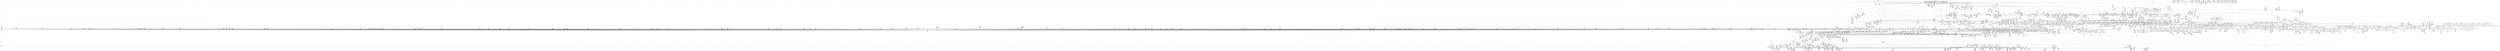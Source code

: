 digraph {
	CE0x3d972c0 [shape=record,shape=Mrecord,label="{CE0x3d972c0|16:_i16,_720:_i32,_1216:_i8*,_:_CRE_359,360_}"]
	CE0x3d78e50 [shape=record,shape=Mrecord,label="{CE0x3d78e50|16:_i16,_720:_i32,_1216:_i8*,_:_CRE_237,238_}"]
	CE0x3dbf120 [shape=record,shape=Mrecord,label="{CE0x3dbf120|rcu_read_unlock:tobool1|include/linux/rcupdate.h,933|*SummSource*}"]
	CE0x3ea2f10 [shape=record,shape=Mrecord,label="{CE0x3ea2f10|sock_has_perm:sk4|security/selinux/hooks.c,3974}"]
	CE0x3d70d00 [shape=record,shape=Mrecord,label="{CE0x3d70d00|16:_i16,_720:_i32,_1216:_i8*,_:_CRE_702,703_}"]
	CE0x3df0700 [shape=record,shape=Mrecord,label="{CE0x3df0700|16:_i16,_720:_i32,_1216:_i8*,_:_CRE_860,861_}"]
	CE0x3f38f00 [shape=record,shape=Mrecord,label="{CE0x3f38f00|rcu_read_unlock:tmp}"]
	CE0x3dc54c0 [shape=record,shape=Mrecord,label="{CE0x3dc54c0|16:_i16,_720:_i32,_1216:_i8*,_:_CRE_1272,1280_|*MultipleSource*|*LoadInst*|security/selinux/hooks.c,4133|security/selinux/hooks.c,4134}"]
	CE0x3f3f2c0 [shape=record,shape=Mrecord,label="{CE0x3f3f2c0|__preempt_count_sub:do.end|*SummSource*}"]
	CE0x3d8ebf0 [shape=record,shape=Mrecord,label="{CE0x3d8ebf0|16:_i16,_720:_i32,_1216:_i8*,_:_CRE_580,581_}"]
	CE0x3d77940 [shape=record,shape=Mrecord,label="{CE0x3d77940|16:_i16,_720:_i32,_1216:_i8*,_:_CRE_377,378_}"]
	CE0x3e9ad30 [shape=record,shape=Mrecord,label="{CE0x3e9ad30|sock_has_perm:if.end|*SummSource*}"]
	CE0x3df2d60 [shape=record,shape=Mrecord,label="{CE0x3df2d60|16:_i16,_720:_i32,_1216:_i8*,_:_CRE_920,936_|*MultipleSource*|*LoadInst*|security/selinux/hooks.c,4133|security/selinux/hooks.c,4134}"]
	CE0x3f605f0 [shape=record,shape=Mrecord,label="{CE0x3f605f0|_call_void_mcount()_#3|*SummSource*}"]
	CE0x3db1090 [shape=record,shape=Mrecord,label="{CE0x3db1090|16:_i16,_720:_i32,_1216:_i8*,_:_CRE_71,72_}"]
	CE0x3ebc5f0 [shape=record,shape=Mrecord,label="{CE0x3ebc5f0|__rcu_read_lock:tmp2|*SummSink*}"]
	CE0x3e74210 [shape=record,shape=Mrecord,label="{CE0x3e74210|task_sid:tmp20|security/selinux/hooks.c,208|*SummSource*}"]
	CE0x3de1420 [shape=record,shape=Mrecord,label="{CE0x3de1420|16:_i16,_720:_i32,_1216:_i8*,_:_CRE_103,104_}"]
	CE0x3ea28f0 [shape=record,shape=Mrecord,label="{CE0x3ea28f0|sock_has_perm:net3|security/selinux/hooks.c,3974|*SummSink*}"]
	CE0x3dcdc50 [shape=record,shape=Mrecord,label="{CE0x3dcdc50|selinux_socket_connect:tmp18|security/selinux/hooks.c,4144}"]
	CE0x3ec2320 [shape=record,shape=Mrecord,label="{CE0x3ec2320|i64*_getelementptr_inbounds_(_4_x_i64_,_4_x_i64_*___llvm_gcov_ctr128,_i64_0,_i64_2)|*Constant*}"]
	CE0x3f30be0 [shape=record,shape=Mrecord,label="{CE0x3f30be0|_call_void_lockdep_rcu_suspicious(i8*_getelementptr_inbounds_(_25_x_i8_,_25_x_i8_*_.str45,_i32_0,_i32_0),_i32_934,_i8*_getelementptr_inbounds_(_44_x_i8_,_44_x_i8_*_.str47,_i32_0,_i32_0))_#10,_!dbg_!27726|include/linux/rcupdate.h,933}"]
	CE0x3ec3bf0 [shape=record,shape=Mrecord,label="{CE0x3ec3bf0|__rcu_read_lock:tmp7|include/linux/rcupdate.h,240|*SummSink*}"]
	CE0x3e47300 [shape=record,shape=Mrecord,label="{CE0x3e47300|i64_2|*Constant*}"]
	CE0x3de99d0 [shape=record,shape=Mrecord,label="{CE0x3de99d0|i32_15|*Constant*}"]
	CE0x3d77580 [shape=record,shape=Mrecord,label="{CE0x3d77580|16:_i16,_720:_i32,_1216:_i8*,_:_CRE_374,375_}"]
	CE0x3e39320 [shape=record,shape=Mrecord,label="{CE0x3e39320|i64_56|*Constant*|*SummSource*}"]
	CE0x3d72ad0 [shape=record,shape=Mrecord,label="{CE0x3d72ad0|16:_i16,_720:_i32,_1216:_i8*,_:_CRE_381,382_}"]
	CE0x3ece610 [shape=record,shape=Mrecord,label="{CE0x3ece610|rcu_read_lock:tmp16|include/linux/rcupdate.h,882|*SummSink*}"]
	CE0x3ddf1b0 [shape=record,shape=Mrecord,label="{CE0x3ddf1b0|sock_has_perm:tmp5|security/selinux/hooks.c,3966|*SummSink*}"]
	CE0x3ddcb30 [shape=record,shape=Mrecord,label="{CE0x3ddcb30|sock_has_perm:entry|*SummSource*}"]
	CE0x3e46d90 [shape=record,shape=Mrecord,label="{CE0x3e46d90|selinux_socket_connect:cmp14|security/selinux/hooks.c,4155}"]
	CE0x3e86b40 [shape=record,shape=Mrecord,label="{CE0x3e86b40|task_sid:tmp12|security/selinux/hooks.c,208|*SummSink*}"]
	CE0x3dd01a0 [shape=record,shape=Mrecord,label="{CE0x3dd01a0|selinux_socket_connect:tmp21|security/selinux/hooks.c,4147}"]
	CE0x3ebe360 [shape=record,shape=Mrecord,label="{CE0x3ebe360|rcu_read_unlock:tmp18|include/linux/rcupdate.h,933}"]
	CE0x3f4b070 [shape=record,shape=Mrecord,label="{CE0x3f4b070|rcu_lock_release:tmp6|*SummSource*}"]
	CE0x3e42590 [shape=record,shape=Mrecord,label="{CE0x3e42590|i64*_getelementptr_inbounds_(_33_x_i64_,_33_x_i64_*___llvm_gcov_ctr356,_i64_0,_i64_13)|*Constant*|*SummSource*}"]
	CE0x3dc6460 [shape=record,shape=Mrecord,label="{CE0x3dc6460|8:_%struct.sock*,_16:_i16,_18:_i16,_:_SCME_26,27_}"]
	CE0x3d8db80 [shape=record,shape=Mrecord,label="{CE0x3d8db80|16:_i16,_720:_i32,_1216:_i8*,_:_CRE_226,227_}"]
	CE0x3d962c0 [shape=record,shape=Mrecord,label="{CE0x3d962c0|get_current:tmp4|./arch/x86/include/asm/current.h,14}"]
	CE0x3dd41b0 [shape=record,shape=Mrecord,label="{CE0x3dd41b0|selinux_socket_connect:sclass34|security/selinux/hooks.c,4169}"]
	CE0x3e87be0 [shape=record,shape=Mrecord,label="{CE0x3e87be0|sock_has_perm:call6|security/selinux/hooks.c,3976|*SummSource*}"]
	CE0x3ed2920 [shape=record,shape=Mrecord,label="{CE0x3ed2920|rcu_read_lock:tmp19|include/linux/rcupdate.h,882|*SummSource*}"]
	CE0x3d73530 [shape=record,shape=Mrecord,label="{CE0x3d73530|16:_i16,_720:_i32,_1216:_i8*,_:_CRE_599,600_}"]
	CE0x3ddfdb0 [shape=record,shape=Mrecord,label="{CE0x3ddfdb0|16:_i16,_720:_i32,_1216:_i8*,_:_CRE_87,88_}"]
	CE0x3e8ee80 [shape=record,shape=Mrecord,label="{CE0x3e8ee80|rcu_read_lock:call3|include/linux/rcupdate.h,882}"]
	CE0x3deaa30 [shape=record,shape=Mrecord,label="{CE0x3deaa30|selinux_socket_connect:tmp32|security/selinux/hooks.c,4155|*SummSource*}"]
	CE0x3d747c0 [shape=record,shape=Mrecord,label="{CE0x3d747c0|16:_i16,_720:_i32,_1216:_i8*,_:_CRE_360,361_}"]
	CE0x3d81e50 [shape=record,shape=Mrecord,label="{CE0x3d81e50|16:_i16,_720:_i32,_1216:_i8*,_:_CRE_808,809_}"]
	CE0x3d76e00 [shape=record,shape=Mrecord,label="{CE0x3d76e00|16:_i16,_720:_i32,_1216:_i8*,_:_CRE_227,228_}"]
	CE0x3dc1290 [shape=record,shape=Mrecord,label="{CE0x3dc1290|16:_i16,_720:_i32,_1216:_i8*,_:_CRE_1056,1064_|*MultipleSource*|*LoadInst*|security/selinux/hooks.c,4133|security/selinux/hooks.c,4134}"]
	CE0x3f36c20 [shape=record,shape=Mrecord,label="{CE0x3f36c20|i64*_getelementptr_inbounds_(_11_x_i64_,_11_x_i64_*___llvm_gcov_ctr132,_i64_0,_i64_10)|*Constant*}"]
	CE0x3f3dff0 [shape=record,shape=Mrecord,label="{CE0x3f3dff0|rcu_lock_acquire:tmp5|include/linux/rcupdate.h,418|*SummSource*}"]
	CE0x3d6d040 [shape=record,shape=Mrecord,label="{CE0x3d6d040|selinux_socket_connect:if.end24|*SummSource*}"]
	CE0x3d9cb30 [shape=record,shape=Mrecord,label="{CE0x3d9cb30|16:_i16,_720:_i32,_1216:_i8*,_:_CRE_412,413_}"]
	CE0x3ecefa0 [shape=record,shape=Mrecord,label="{CE0x3ecefa0|i8*_getelementptr_inbounds_(_25_x_i8_,_25_x_i8_*_.str45,_i32_0,_i32_0)|*Constant*}"]
	CE0x3d91a80 [shape=record,shape=Mrecord,label="{CE0x3d91a80|16:_i16,_720:_i32,_1216:_i8*,_:_CRE_344,348_|*MultipleSource*|*LoadInst*|security/selinux/hooks.c,4133|security/selinux/hooks.c,4134}"]
	CE0x3d54490 [shape=record,shape=Mrecord,label="{CE0x3d54490|selinux_socket_connect:sk1|security/selinux/hooks.c,4133|*SummSink*}"]
	CE0x3e8a540 [shape=record,shape=Mrecord,label="{CE0x3e8a540|task_sid:tobool|security/selinux/hooks.c,208|*SummSink*}"]
	CE0x3d831e0 [shape=record,shape=Mrecord,label="{CE0x3d831e0|rcu_read_lock:tmp11|include/linux/rcupdate.h,882|*SummSink*}"]
	CE0x3db94b0 [shape=record,shape=Mrecord,label="{CE0x3db94b0|i64*_getelementptr_inbounds_(_2_x_i64_,_2_x_i64_*___llvm_gcov_ctr353,_i64_0,_i64_1)|*Constant*|*SummSource*}"]
	CE0x3db0e50 [shape=record,shape=Mrecord,label="{CE0x3db0e50|16:_i16,_720:_i32,_1216:_i8*,_:_CRE_68,69_}"]
	CE0x3dc98b0 [shape=record,shape=Mrecord,label="{CE0x3dc98b0|selinux_socket_connect:skc_family|security/selinux/hooks.c,4153|*SummSource*}"]
	CE0x3e9b5f0 [shape=record,shape=Mrecord,label="{CE0x3e9b5f0|get_current:bb}"]
	CE0x3de4d20 [shape=record,shape=Mrecord,label="{CE0x3de4d20|GLOBAL:__rcu_read_lock|*Constant*|*SummSink*}"]
	CE0x3f491a0 [shape=record,shape=Mrecord,label="{CE0x3f491a0|rcu_lock_release:tmp1|*SummSink*}"]
	CE0x3d73b70 [shape=record,shape=Mrecord,label="{CE0x3d73b70|16:_i16,_720:_i32,_1216:_i8*,_:_CRE_604,605_}"]
	CE0x3db91c0 [shape=record,shape=Mrecord,label="{CE0x3db91c0|GLOBAL:rcu_read_lock|*Constant*|*SummSink*}"]
	CE0x3e21890 [shape=record,shape=Mrecord,label="{CE0x3e21890|i64*_getelementptr_inbounds_(_4_x_i64_,_4_x_i64_*___llvm_gcov_ctr135,_i64_0,_i64_2)|*Constant*|*SummSource*}"]
	CE0x3e925b0 [shape=record,shape=Mrecord,label="{CE0x3e925b0|GLOBAL:__llvm_gcov_indirect_counter_increment|*Constant*}"]
	CE0x3d79bd0 [shape=record,shape=Mrecord,label="{CE0x3d79bd0|selinux_socket_connect:unreachable|*SummSource*}"]
	CE0x3e43f00 [shape=record,shape=Mrecord,label="{CE0x3e43f00|selinux_socket_connect:sin_port|security/selinux/hooks.c,4157|*SummSink*}"]
	CE0x3d86160 [shape=record,shape=Mrecord,label="{CE0x3d86160|16:_i16,_720:_i32,_1216:_i8*,_:_CRE_452,456_|*MultipleSource*|*LoadInst*|security/selinux/hooks.c,4133|security/selinux/hooks.c,4134}"]
	CE0x3e3af30 [shape=record,shape=Mrecord,label="{CE0x3e3af30|i64_14|*Constant*|*SummSource*}"]
	CE0x3ec3a80 [shape=record,shape=Mrecord,label="{CE0x3ec3a80|__rcu_read_lock:tmp7|include/linux/rcupdate.h,240|*SummSource*}"]
	CE0x3ebfa30 [shape=record,shape=Mrecord,label="{CE0x3ebfa30|rcu_read_unlock:if.end}"]
	CE0x3d7f5d0 [shape=record,shape=Mrecord,label="{CE0x3d7f5d0|16:_i16,_720:_i32,_1216:_i8*,_:_CRE_549,550_}"]
	CE0x3f4e530 [shape=record,shape=Mrecord,label="{CE0x3f4e530|i64_ptrtoint_(i8*_blockaddress(_rcu_lock_acquire,_%__here)_to_i64)|*Constant*|*SummSource*}"]
	CE0x3f61f70 [shape=record,shape=Mrecord,label="{CE0x3f61f70|rcu_lock_release:tmp|*SummSource*}"]
	CE0x3e7e880 [shape=record,shape=Mrecord,label="{CE0x3e7e880|task_sid:tmp22|security/selinux/hooks.c,208|*SummSource*}"]
	CE0x3f5f400 [shape=record,shape=Mrecord,label="{CE0x3f5f400|_call_void_lock_release(%struct.lockdep_map*_%map,_i32_1,_i64_ptrtoint_(i8*_blockaddress(_rcu_lock_release,_%__here)_to_i64))_#10,_!dbg_!27716|include/linux/rcupdate.h,423|*SummSink*}"]
	CE0x3f30ec0 [shape=record,shape=Mrecord,label="{CE0x3f30ec0|_call_void_lockdep_rcu_suspicious(i8*_getelementptr_inbounds_(_25_x_i8_,_25_x_i8_*_.str45,_i32_0,_i32_0),_i32_934,_i8*_getelementptr_inbounds_(_44_x_i8_,_44_x_i8_*_.str47,_i32_0,_i32_0))_#10,_!dbg_!27726|include/linux/rcupdate.h,933|*SummSource*}"]
	CE0x3ed6420 [shape=record,shape=Mrecord,label="{CE0x3ed6420|rcu_read_unlock:tmp12|include/linux/rcupdate.h,933|*SummSink*}"]
	CE0x3eb2740 [shape=record,shape=Mrecord,label="{CE0x3eb2740|sock_has_perm:if.end}"]
	CE0x3de58e0 [shape=record,shape=Mrecord,label="{CE0x3de58e0|16:_i16,_720:_i32,_1216:_i8*,_:_CRE_91,92_}"]
	CE0x3d9c500 [shape=record,shape=Mrecord,label="{CE0x3d9c500|16:_i16,_720:_i32,_1216:_i8*,_:_CRE_4,5_}"]
	CE0x3f27780 [shape=record,shape=Mrecord,label="{CE0x3f27780|_call_void_mcount()_#3|*SummSink*}"]
	CE0x3d72d50 [shape=record,shape=Mrecord,label="{CE0x3d72d50|16:_i16,_720:_i32,_1216:_i8*,_:_CRE_383,384_}"]
	"CONST[source:0(mediator),value:0(static)][purpose:{operation}][SnkIdx:3]"
	CE0x3d75050 [shape=record,shape=Mrecord,label="{CE0x3d75050|selinux_socket_connect:cleanup}"]
	CE0x3e44100 [shape=record,shape=Mrecord,label="{CE0x3e44100|2:_i16,_:_CRE_0,2_|*MultipleSource*|security/selinux/hooks.c,4154|security/selinux/hooks.c,4157|Function::selinux_socket_connect&Arg::address::}"]
	CE0x3ddb4f0 [shape=record,shape=Mrecord,label="{CE0x3ddb4f0|selinux_socket_connect:tmp24|security/selinux/hooks.c,4153}"]
	CE0x3d898b0 [shape=record,shape=Mrecord,label="{CE0x3d898b0|16:_i16,_720:_i32,_1216:_i8*,_:_CRE_408,409_}"]
	CE0x3e3e370 [shape=record,shape=Mrecord,label="{CE0x3e3e370|selinux_socket_connect:skc_family46|security/selinux/hooks.c,4175|*SummSink*}"]
	CE0x3de68f0 [shape=record,shape=Mrecord,label="{CE0x3de68f0|16:_i16,_720:_i32,_1216:_i8*,_:_CRE_218,219_}"]
	CE0x3d9a2c0 [shape=record,shape=Mrecord,label="{CE0x3d9a2c0|sock_has_perm:tmp10|security/selinux/hooks.c,3969}"]
	CE0x3f5eef0 [shape=record,shape=Mrecord,label="{CE0x3f5eef0|rcu_lock_release:tmp5|include/linux/rcupdate.h,423|*SummSink*}"]
	CE0x3e9f2f0 [shape=record,shape=Mrecord,label="{CE0x3e9f2f0|_call_void___llvm_gcov_indirect_counter_increment(i32*___llvm_gcov_global_state_pred358,_i64**_getelementptr_inbounds_(_4_x_i64*_,_4_x_i64*_*___llvm_gcda_edge_table357,_i64_0,_i64_2)),_!dbg_!27816|security/selinux/hooks.c,4185|*SummSink*}"]
	"CONST[source:0(mediator),value:2(dynamic)][purpose:{subject}][SnkIdx:0]"
	CE0x3dd2b00 [shape=record,shape=Mrecord,label="{CE0x3dd2b00|selinux_socket_connect:tmp51|security/selinux/hooks.c,4166|*SummSource*}"]
	CE0x3ec3840 [shape=record,shape=Mrecord,label="{CE0x3ec3840|rcu_read_lock:tmp6|include/linux/rcupdate.h,882}"]
	CE0x3e34fe0 [shape=record,shape=Mrecord,label="{CE0x3e34fe0|avc_has_perm:ssid|Function::avc_has_perm&Arg::ssid::|*SummSource*}"]
	CE0x3e8f450 [shape=record,shape=Mrecord,label="{CE0x3e8f450|i64_6|*Constant*}"]
	CE0x3ed11f0 [shape=record,shape=Mrecord,label="{CE0x3ed11f0|rcu_read_lock:tmp17|include/linux/rcupdate.h,882|*SummSink*}"]
	CE0x3d78d10 [shape=record,shape=Mrecord,label="{CE0x3d78d10|16:_i16,_720:_i32,_1216:_i8*,_:_CRE_236,237_}"]
	CE0x3ed2990 [shape=record,shape=Mrecord,label="{CE0x3ed2990|rcu_read_lock:tmp19|include/linux/rcupdate.h,882|*SummSink*}"]
	CE0x3d8de80 [shape=record,shape=Mrecord,label="{CE0x3d8de80|selinux_socket_connect:if.end55}"]
	CE0x3e5c060 [shape=record,shape=Mrecord,label="{CE0x3e5c060|__llvm_gcov_indirect_counter_increment:pred|*SummSink*}"]
	CE0x3d78550 [shape=record,shape=Mrecord,label="{CE0x3d78550|16:_i16,_720:_i32,_1216:_i8*,_:_CRE_253,254_}"]
	CE0x3dcc850 [shape=record,shape=Mrecord,label="{CE0x3dcc850|selinux_socket_connect:conv5|security/selinux/hooks.c,4145}"]
	CE0x3dde540 [shape=record,shape=Mrecord,label="{CE0x3dde540|16:_i16,_720:_i32,_1216:_i8*,_:_CRE_197,198_}"]
	CE0x3dca390 [shape=record,shape=Mrecord,label="{CE0x3dca390|selinux_socket_connect:tmp13|security/selinux/hooks.c,4144|*SummSource*}"]
	CE0x3de1950 [shape=record,shape=Mrecord,label="{CE0x3de1950|i64*_getelementptr_inbounds_(_6_x_i64_,_6_x_i64_*___llvm_gcov_ctr327,_i64_0,_i64_3)|*Constant*|*SummSource*}"]
	CE0x3e48b70 [shape=record,shape=Mrecord,label="{CE0x3e48b70|task_sid:tmp7|security/selinux/hooks.c,208}"]
	CE0x3e80440 [shape=record,shape=Mrecord,label="{CE0x3e80440|selinux_socket_connect:tmp68|security/selinux/hooks.c,4179|*SummSource*}"]
	CE0x3e8c0e0 [shape=record,shape=Mrecord,label="{CE0x3e8c0e0|i32_22|*Constant*}"]
	CE0x3e772a0 [shape=record,shape=Mrecord,label="{CE0x3e772a0|avc_has_perm:tclass|Function::avc_has_perm&Arg::tclass::|*SummSink*}"]
	CE0x3f38b00 [shape=record,shape=Mrecord,label="{CE0x3f38b00|i64*_getelementptr_inbounds_(_11_x_i64_,_11_x_i64_*___llvm_gcov_ctr132,_i64_0,_i64_0)|*Constant*}"]
	CE0x3f38a20 [shape=record,shape=Mrecord,label="{CE0x3f38a20|rcu_read_unlock:bb|*SummSink*}"]
	CE0x3e465c0 [shape=record,shape=Mrecord,label="{CE0x3e465c0|selinux_socket_connect:conv13|security/selinux/hooks.c,4155}"]
	CE0x3f33de0 [shape=record,shape=Mrecord,label="{CE0x3f33de0|__rcu_read_unlock:tmp5|include/linux/rcupdate.h,244}"]
	CE0x3ea5220 [shape=record,shape=Mrecord,label="{CE0x3ea5220|i64*_getelementptr_inbounds_(_2_x_i64_,_2_x_i64_*___llvm_gcov_ctr353,_i64_0,_i64_0)|*Constant*}"]
	CE0x3e4d690 [shape=record,shape=Mrecord,label="{CE0x3e4d690|_call_void_mcount()_#3|*SummSource*}"]
	CE0x3f61000 [shape=record,shape=Mrecord,label="{CE0x3f61000|__rcu_read_unlock:tmp}"]
	CE0x3dddcb0 [shape=record,shape=Mrecord,label="{CE0x3dddcb0|i32_59|*Constant*}"]
	CE0x3d884a0 [shape=record,shape=Mrecord,label="{CE0x3d884a0|16:_i16,_720:_i32,_1216:_i8*,_:_CRE_562,563_}"]
	CE0x3dedf00 [shape=record,shape=Mrecord,label="{CE0x3dedf00|16:_i16,_720:_i32,_1216:_i8*,_:_CRE_828,829_}"]
	CE0x3f8e1d0 [shape=record,shape=Mrecord,label="{CE0x3f8e1d0|__preempt_count_sub:tmp4|./arch/x86/include/asm/preempt.h,77|*SummSource*}"]
	CE0x3f480a0 [shape=record,shape=Mrecord,label="{CE0x3f480a0|rcu_lock_release:indirectgoto}"]
	CE0x3d6f150 [shape=record,shape=Mrecord,label="{CE0x3d6f150|selinux_socket_connect:if.then12|*SummSource*}"]
	CE0x3d8d900 [shape=record,shape=Mrecord,label="{CE0x3d8d900|16:_i16,_720:_i32,_1216:_i8*,_:_CRE_224,225_}"]
	CE0x3df0840 [shape=record,shape=Mrecord,label="{CE0x3df0840|16:_i16,_720:_i32,_1216:_i8*,_:_CRE_861,862_}"]
	CE0x3e79ba0 [shape=record,shape=Mrecord,label="{CE0x3e79ba0|selinux_socket_connect:u|security/selinux/hooks.c,4173}"]
	CE0x3def440 [shape=record,shape=Mrecord,label="{CE0x3def440|16:_i16,_720:_i32,_1216:_i8*,_:_CRE_845,846_}"]
	CE0x3e69260 [shape=record,shape=Mrecord,label="{CE0x3e69260|sock_has_perm:tmp17|security/selinux/hooks.c,3976}"]
	CE0x3dd9010 [shape=record,shape=Mrecord,label="{CE0x3dd9010|i8_0|*Constant*|*SummSource*}"]
	CE0x3f3d5e0 [shape=record,shape=Mrecord,label="{CE0x3f3d5e0|void_(i32*,_i32,_i32*)*_asm_addl_$1,_%gs:$0_,_*m,ri,*m,_dirflag_,_fpsr_,_flags_|*SummSource*}"]
	CE0x3e40cc0 [shape=record,shape=Mrecord,label="{CE0x3e40cc0|i64_11|*Constant*|*SummSink*}"]
	CE0x3dc10a0 [shape=record,shape=Mrecord,label="{CE0x3dc10a0|16:_i16,_720:_i32,_1216:_i8*,_:_CRE_1048,1056_|*MultipleSource*|*LoadInst*|security/selinux/hooks.c,4133|security/selinux/hooks.c,4134}"]
	CE0x3df14c0 [shape=record,shape=Mrecord,label="{CE0x3df14c0|16:_i16,_720:_i32,_1216:_i8*,_:_CRE_871,872_}"]
	CE0x3e965a0 [shape=record,shape=Mrecord,label="{CE0x3e965a0|selinux_socket_connect:call56|security/selinux/hooks.c,4181}"]
	CE0x3df4a70 [shape=record,shape=Mrecord,label="{CE0x3df4a70|16:_i16,_720:_i32,_1216:_i8*,_:_CRE_1024,1032_|*MultipleSource*|*LoadInst*|security/selinux/hooks.c,4133|security/selinux/hooks.c,4134}"]
	CE0x3d79890 [shape=record,shape=Mrecord,label="{CE0x3d79890|selinux_socket_connect:sk_security|security/selinux/hooks.c,4134|*SummSink*}"]
	CE0x3e21a10 [shape=record,shape=Mrecord,label="{CE0x3e21a10|i64*_getelementptr_inbounds_(_4_x_i64_,_4_x_i64_*___llvm_gcov_ctr135,_i64_0,_i64_2)|*Constant*|*SummSink*}"]
	CE0x3d717d0 [shape=record,shape=Mrecord,label="{CE0x3d717d0|selinux_socket_connect:out}"]
	CE0x3dd5780 [shape=record,shape=Mrecord,label="{CE0x3dd5780|selinux_socket_connect:conv35|security/selinux/hooks.c,4169|*SummSink*}"]
	CE0x3f4fbc0 [shape=record,shape=Mrecord,label="{CE0x3f4fbc0|rcu_lock_release:tmp|*SummSink*}"]
	CE0x3ed45d0 [shape=record,shape=Mrecord,label="{CE0x3ed45d0|cred_sid:bb|*SummSink*}"]
	CE0x3e63930 [shape=record,shape=Mrecord,label="{CE0x3e63930|i8*_getelementptr_inbounds_(_25_x_i8_,_25_x_i8_*_.str3,_i32_0,_i32_0)|*Constant*}"]
	CE0x3e741a0 [shape=record,shape=Mrecord,label="{CE0x3e741a0|task_sid:tmp21|security/selinux/hooks.c,208}"]
	CE0x3f57970 [shape=record,shape=Mrecord,label="{CE0x3f57970|i64*_getelementptr_inbounds_(_4_x_i64_,_4_x_i64_*___llvm_gcov_ctr135,_i64_0,_i64_1)|*Constant*|*SummSink*}"]
	CE0x3dc8440 [shape=record,shape=Mrecord,label="{CE0x3dc8440|8:_%struct.sock*,_16:_i16,_18:_i16,_:_SCME_52,53_}"]
	CE0x3de62b0 [shape=record,shape=Mrecord,label="{CE0x3de62b0|task_sid:tobool1|security/selinux/hooks.c,208|*SummSource*}"]
	CE0x3e216e0 [shape=record,shape=Mrecord,label="{CE0x3e216e0|i64*_getelementptr_inbounds_(_4_x_i64_,_4_x_i64_*___llvm_gcov_ctr135,_i64_0,_i64_2)|*Constant*}"]
	CE0x3d8d3b0 [shape=record,shape=Mrecord,label="{CE0x3d8d3b0|16:_i16,_720:_i32,_1216:_i8*,_:_CRE_157,158_}"]
	CE0x3f45030 [shape=record,shape=Mrecord,label="{CE0x3f45030|rcu_lock_release:tmp2|*SummSource*}"]
	CE0x3ded000 [shape=record,shape=Mrecord,label="{CE0x3ded000|16:_i16,_720:_i32,_1216:_i8*,_:_CRE_816,817_}"]
	CE0x3d81f90 [shape=record,shape=Mrecord,label="{CE0x3d81f90|16:_i16,_720:_i32,_1216:_i8*,_:_CRE_720,724_|*MultipleSource*|*LoadInst*|security/selinux/hooks.c,4133|security/selinux/hooks.c,4134}"]
	CE0x3dc0890 [shape=record,shape=Mrecord,label="{CE0x3dc0890|__llvm_gcov_indirect_counter_increment:tmp3|*SummSink*}"]
	CE0x3e48350 [shape=record,shape=Mrecord,label="{CE0x3e48350|rcu_read_unlock:tmp5|include/linux/rcupdate.h,933}"]
	CE0x3e7c9d0 [shape=record,shape=Mrecord,label="{CE0x3e7c9d0|selinux_socket_connect:dport|security/selinux/hooks.c,4174}"]
	CE0x3f26b30 [shape=record,shape=Mrecord,label="{CE0x3f26b30|rcu_read_unlock:tmp10|include/linux/rcupdate.h,933|*SummSink*}"]
	CE0x3ea2da0 [shape=record,shape=Mrecord,label="{CE0x3ea2da0|sock_has_perm:tmp15|security/selinux/hooks.c,3974|*SummSink*}"]
	CE0x3f592e0 [shape=record,shape=Mrecord,label="{CE0x3f592e0|__preempt_count_sub:tmp3}"]
	CE0x3d7f350 [shape=record,shape=Mrecord,label="{CE0x3d7f350|16:_i16,_720:_i32,_1216:_i8*,_:_CRE_547,548_}"]
	CE0x3ea2700 [shape=record,shape=Mrecord,label="{CE0x3ea2700|sock_has_perm:net3|security/selinux/hooks.c,3974}"]
	CE0x3d76b70 [shape=record,shape=Mrecord,label="{CE0x3d76b70|selinux_socket_connect:tmp7|security/selinux/hooks.c,4138|*SummSink*}"]
	CE0x3d9c9f0 [shape=record,shape=Mrecord,label="{CE0x3d9c9f0|16:_i16,_720:_i32,_1216:_i8*,_:_CRE_411,412_}"]
	CE0x3e68af0 [shape=record,shape=Mrecord,label="{CE0x3e68af0|sock_has_perm:tmp16|security/selinux/hooks.c,3976}"]
	CE0x3d96a30 [shape=record,shape=Mrecord,label="{CE0x3d96a30|sock_has_perm:bb|*SummSink*}"]
	CE0x3d552b0 [shape=record,shape=Mrecord,label="{CE0x3d552b0|selinux_socket_connect:cleanup.cont|*SummSource*}"]
	CE0x3da2760 [shape=record,shape=Mrecord,label="{CE0x3da2760|16:_i16,_720:_i32,_1216:_i8*,_:_CRE_367,368_}"]
	CE0x3df1380 [shape=record,shape=Mrecord,label="{CE0x3df1380|16:_i16,_720:_i32,_1216:_i8*,_:_CRE_870,871_}"]
	CE0x3de3fa0 [shape=record,shape=Mrecord,label="{CE0x3de3fa0|16:_i16,_720:_i32,_1216:_i8*,_:_CRE_81,82_}"]
	CE0x3e3bd60 [shape=record,shape=Mrecord,label="{CE0x3e3bd60|selinux_socket_connect:tmp41|security/selinux/hooks.c,4160}"]
	CE0x3da2c60 [shape=record,shape=Mrecord,label="{CE0x3da2c60|16:_i16,_720:_i32,_1216:_i8*,_:_CRE_371,372_}"]
	CE0x3e92ec0 [shape=record,shape=Mrecord,label="{CE0x3e92ec0|__llvm_gcov_indirect_counter_increment:predecessor|Function::__llvm_gcov_indirect_counter_increment&Arg::predecessor::|*SummSink*}"]
	CE0x3e93870 [shape=record,shape=Mrecord,label="{CE0x3e93870|i64**_getelementptr_inbounds_(_4_x_i64*_,_4_x_i64*_*___llvm_gcda_edge_table357,_i64_0,_i64_1)|*Constant*|*SummSink*}"]
	CE0x3f27fa0 [shape=record,shape=Mrecord,label="{CE0x3f27fa0|__rcu_read_lock:tmp5|include/linux/rcupdate.h,239|*SummSink*}"]
	CE0x3d80f50 [shape=record,shape=Mrecord,label="{CE0x3d80f50|16:_i16,_720:_i32,_1216:_i8*,_:_CRE_708,709_}"]
	CE0x3ea40b0 [shape=record,shape=Mrecord,label="{CE0x3ea40b0|sock_has_perm:type|security/selinux/hooks.c,3972|*SummSink*}"]
	CE0x3f30ff0 [shape=record,shape=Mrecord,label="{CE0x3f30ff0|_call_void_lockdep_rcu_suspicious(i8*_getelementptr_inbounds_(_25_x_i8_,_25_x_i8_*_.str45,_i32_0,_i32_0),_i32_934,_i8*_getelementptr_inbounds_(_44_x_i8_,_44_x_i8_*_.str47,_i32_0,_i32_0))_#10,_!dbg_!27726|include/linux/rcupdate.h,933|*SummSink*}"]
	CE0x3e31ad0 [shape=record,shape=Mrecord,label="{CE0x3e31ad0|sock_has_perm:perms|Function::sock_has_perm&Arg::perms::|*SummSink*}"]
	CE0x3e99440 [shape=record,shape=Mrecord,label="{CE0x3e99440|selinux_socket_connect:tmp76|security/selinux/hooks.c,4185|*SummSource*}"]
	CE0x3dcd420 [shape=record,shape=Mrecord,label="{CE0x3dcd420|i32_44|*Constant*|*SummSink*}"]
	CE0x3dd9850 [shape=record,shape=Mrecord,label="{CE0x3dd9850|8:_%struct.sock*,_16:_i16,_18:_i16,_:_SCME_8,16_|*MultipleSource*|security/selinux/hooks.c, 4147|security/selinux/hooks.c,4147|security/selinux/hooks.c,4147}"]
	CE0x3ed2c20 [shape=record,shape=Mrecord,label="{CE0x3ed2c20|rcu_read_lock:tmp20|include/linux/rcupdate.h,882|*SummSource*}"]
	"CONST[source:1(input),value:2(dynamic)][purpose:{object}][SrcIdx:22]"
	CE0x3deb900 [shape=record,shape=Mrecord,label="{CE0x3deb900|selinux_socket_connect:tmp34|security/selinux/hooks.c,4156}"]
	CE0x3ddfcf0 [shape=record,shape=Mrecord,label="{CE0x3ddfcf0|16:_i16,_720:_i32,_1216:_i8*,_:_CRE_86,87_}"]
	CE0x3e88210 [shape=record,shape=Mrecord,label="{CE0x3e88210|avc_has_perm:ssid|Function::avc_has_perm&Arg::ssid::}"]
	CE0x3ddb7a0 [shape=record,shape=Mrecord,label="{CE0x3ddb7a0|sock_has_perm:sk|Function::sock_has_perm&Arg::sk::|*SummSource*}"]
	CE0x3f8cb70 [shape=record,shape=Mrecord,label="{CE0x3f8cb70|COLLAPSED:_GCMRE___llvm_gcov_ctr129_internal_global_4_x_i64_zeroinitializer:_elem_0:default:}"]
	CE0x3f29fb0 [shape=record,shape=Mrecord,label="{CE0x3f29fb0|rcu_read_unlock:tmp1|*SummSink*}"]
	CE0x3e791d0 [shape=record,shape=Mrecord,label="{CE0x3e791d0|i8_2|*Constant*|*SummSink*}"]
	CE0x3ed4740 [shape=record,shape=Mrecord,label="{CE0x3ed4740|i64*_getelementptr_inbounds_(_2_x_i64_,_2_x_i64_*___llvm_gcov_ctr131,_i64_0,_i64_0)|*Constant*}"]
	CE0x3de2640 [shape=record,shape=Mrecord,label="{CE0x3de2640|__llvm_gcov_indirect_counter_increment:tmp1}"]
	CE0x3f4a7b0 [shape=record,shape=Mrecord,label="{CE0x3f4a7b0|i64_ptrtoint_(i8*_blockaddress(_rcu_lock_release,_%__here)_to_i64)|*Constant*|*SummSink*}"]
	CE0x3e58080 [shape=record,shape=Mrecord,label="{CE0x3e58080|selinux_socket_connect:sin6_port|security/selinux/hooks.c,4162|*SummSink*}"]
	CE0x3e986d0 [shape=record,shape=Mrecord,label="{CE0x3e986d0|selinux_socket_connect:sid49|security/selinux/hooks.c,4176|*SummSource*}"]
	CE0x3eb5f60 [shape=record,shape=Mrecord,label="{CE0x3eb5f60|i64*_getelementptr_inbounds_(_6_x_i64_,_6_x_i64_*___llvm_gcov_ctr327,_i64_0,_i64_4)|*Constant*}"]
	CE0x3dbe520 [shape=record,shape=Mrecord,label="{CE0x3dbe520|__llvm_gcov_indirect_counter_increment:tmp2}"]
	CE0x3e69430 [shape=record,shape=Mrecord,label="{CE0x3e69430|i32_1|*Constant*}"]
	CE0x3e77170 [shape=record,shape=Mrecord,label="{CE0x3e77170|avc_has_perm:tclass|Function::avc_has_perm&Arg::tclass::|*SummSource*}"]
	CE0x3f2fcd0 [shape=record,shape=Mrecord,label="{CE0x3f2fcd0|rcu_read_unlock:tmp3}"]
	CE0x3ec40b0 [shape=record,shape=Mrecord,label="{CE0x3ec40b0|rcu_read_unlock:tmp15|include/linux/rcupdate.h,933|*SummSource*}"]
	CE0x3deff80 [shape=record,shape=Mrecord,label="{CE0x3deff80|16:_i16,_720:_i32,_1216:_i8*,_:_CRE_854,855_}"]
	CE0x3dbce40 [shape=record,shape=Mrecord,label="{CE0x3dbce40|i64*_getelementptr_inbounds_(_6_x_i64_,_6_x_i64_*___llvm_gcov_ctr327,_i64_0,_i64_3)|*Constant*}"]
	CE0x3dd9360 [shape=record,shape=Mrecord,label="{CE0x3dd9360|8:_%struct.sock*,_16:_i16,_18:_i16,_:_SCME_16,18_|*MultipleSource*|security/selinux/hooks.c, 4147|security/selinux/hooks.c,4147|security/selinux/hooks.c,4147}"]
	CE0x3e93230 [shape=record,shape=Mrecord,label="{CE0x3e93230|i64**_getelementptr_inbounds_(_4_x_i64*_,_4_x_i64*_*___llvm_gcda_edge_table357,_i64_0,_i64_1)|*Constant*}"]
	CE0x3e40ec0 [shape=record,shape=Mrecord,label="{CE0x3e40ec0|selinux_socket_connect:tmp30|security/selinux/hooks.c,4155}"]
	CE0x3ea3c80 [shape=record,shape=Mrecord,label="{CE0x3ea3c80|sock_has_perm:tmp14|security/selinux/hooks.c,3972|*SummSink*}"]
	CE0x3de1550 [shape=record,shape=Mrecord,label="{CE0x3de1550|16:_i16,_720:_i32,_1216:_i8*,_:_CRE_95,96_}"]
	CE0x3f4f940 [shape=record,shape=Mrecord,label="{CE0x3f4f940|rcu_lock_acquire:__here|*SummSink*}"]
	CE0x3e4a8c0 [shape=record,shape=Mrecord,label="{CE0x3e4a8c0|i64*_getelementptr_inbounds_(_13_x_i64_,_13_x_i64_*___llvm_gcov_ctr126,_i64_0,_i64_8)|*Constant*|*SummSource*}"]
	CE0x3f4ce40 [shape=record,shape=Mrecord,label="{CE0x3f4ce40|rcu_lock_release:tmp4|include/linux/rcupdate.h,423}"]
	CE0x3dc1e30 [shape=record,shape=Mrecord,label="{CE0x3dc1e30|16:_i16,_720:_i32,_1216:_i8*,_:_CRE_1104,1112_|*MultipleSource*|*LoadInst*|security/selinux/hooks.c,4133|security/selinux/hooks.c,4134}"]
	CE0x3eba4d0 [shape=record,shape=Mrecord,label="{CE0x3eba4d0|_ret_void,_!dbg_!27735|include/linux/rcupdate.h,938}"]
	CE0x3e61630 [shape=record,shape=Mrecord,label="{CE0x3e61630|rcu_read_lock:tobool|include/linux/rcupdate.h,882}"]
	CE0x3d9ba00 [shape=record,shape=Mrecord,label="{CE0x3d9ba00|16:_i16,_720:_i32,_1216:_i8*,_:_CRE_650,651_}"]
	CE0x3d98160 [shape=record,shape=Mrecord,label="{CE0x3d98160|COLLAPSED:_GCMRE___llvm_gcov_ctr353_internal_global_2_x_i64_zeroinitializer:_elem_0:default:}"]
	CE0x3d887b0 [shape=record,shape=Mrecord,label="{CE0x3d887b0|selinux_socket_connect:cleanup|*SummSink*}"]
	CE0x3ec09b0 [shape=record,shape=Mrecord,label="{CE0x3ec09b0|rcu_read_unlock:call3|include/linux/rcupdate.h,933|*SummSource*}"]
	CE0x3f5d230 [shape=record,shape=Mrecord,label="{CE0x3f5d230|__preempt_count_add:tmp3|*SummSource*}"]
	CE0x3e58f90 [shape=record,shape=Mrecord,label="{CE0x3e58f90|selinux_socket_connect:call25|security/selinux/hooks.c,4162|*SummSource*}"]
	CE0x3e43060 [shape=record,shape=Mrecord,label="{CE0x3e43060|selinux_socket_connect:tmp66|*SummSource*}"]
	CE0x3e36190 [shape=record,shape=Mrecord,label="{CE0x3e36190|selinux_socket_connect:tmp28|security/selinux/hooks.c,4154|*SummSource*}"]
	CE0x3dba0b0 [shape=record,shape=Mrecord,label="{CE0x3dba0b0|__fswab16:and2|include/uapi/linux/swab.h,53|*SummSource*}"]
	CE0x3f2f620 [shape=record,shape=Mrecord,label="{CE0x3f2f620|_call_void___preempt_count_add(i32_1)_#10,_!dbg_!27711|include/linux/rcupdate.h,239}"]
	CE0x3de9e10 [shape=record,shape=Mrecord,label="{CE0x3de9e10|selinux_socket_connect:cmp|security/selinux/hooks.c,4144}"]
	CE0x3de3540 [shape=record,shape=Mrecord,label="{CE0x3de3540|sock_has_perm:tmp5|security/selinux/hooks.c,3966}"]
	CE0x3de7d00 [shape=record,shape=Mrecord,label="{CE0x3de7d00|i64*_getelementptr_inbounds_(_2_x_i64_,_2_x_i64_*___llvm_gcov_ctr353,_i64_0,_i64_1)|*Constant*}"]
	CE0x3dde990 [shape=record,shape=Mrecord,label="{CE0x3dde990|task_sid:entry|*SummSource*}"]
	CE0x3e3d210 [shape=record,shape=Mrecord,label="{CE0x3e3d210|i64*_getelementptr_inbounds_(_33_x_i64_,_33_x_i64_*___llvm_gcov_ctr356,_i64_0,_i64_16)|*Constant*|*SummSink*}"]
	CE0x3d7f490 [shape=record,shape=Mrecord,label="{CE0x3d7f490|16:_i16,_720:_i32,_1216:_i8*,_:_CRE_548,549_}"]
	CE0x3ed6630 [shape=record,shape=Mrecord,label="{CE0x3ed6630|__preempt_count_add:entry|*SummSink*}"]
	CE0x3f3d730 [shape=record,shape=Mrecord,label="{CE0x3f3d730|void_(i32*,_i32,_i32*)*_asm_addl_$1,_%gs:$0_,_*m,ri,*m,_dirflag_,_fpsr_,_flags_|*SummSink*}"]
	CE0x3dc35d0 [shape=record,shape=Mrecord,label="{CE0x3dc35d0|16:_i16,_720:_i32,_1216:_i8*,_:_CRE_1168,1176_|*MultipleSource*|*LoadInst*|security/selinux/hooks.c,4133|security/selinux/hooks.c,4134}"]
	CE0x3e42300 [shape=record,shape=Mrecord,label="{CE0x3e42300|selinux_socket_connect:tmp31|security/selinux/hooks.c,4155|*SummSink*}"]
	CE0x3eb4be0 [shape=record,shape=Mrecord,label="{CE0x3eb4be0|GLOBAL:__llvm_gcov_ctr127|Global_var:__llvm_gcov_ctr127|*SummSource*}"]
	CE0x3dc3350 [shape=record,shape=Mrecord,label="{CE0x3dc3350|16:_i16,_720:_i32,_1216:_i8*,_:_CRE_1160,1162_|*MultipleSource*|*LoadInst*|security/selinux/hooks.c,4133|security/selinux/hooks.c,4134}"]
	CE0x3de1790 [shape=record,shape=Mrecord,label="{CE0x3de1790|16:_i16,_720:_i32,_1216:_i8*,_:_CRE_98,99_}"]
	CE0x3e5d3f0 [shape=record,shape=Mrecord,label="{CE0x3e5d3f0|i32_0|*Constant*}"]
	CE0x3f288d0 [shape=record,shape=Mrecord,label="{CE0x3f288d0|GLOBAL:lock_acquire|*Constant*}"]
	CE0x3f606b0 [shape=record,shape=Mrecord,label="{CE0x3f606b0|_call_void_mcount()_#3|*SummSink*}"]
	CE0x3ec2b50 [shape=record,shape=Mrecord,label="{CE0x3ec2b50|i64*_getelementptr_inbounds_(_4_x_i64_,_4_x_i64_*___llvm_gcov_ctr134,_i64_0,_i64_3)|*Constant*}"]
	CE0x3f94360 [shape=record,shape=Mrecord,label="{CE0x3f94360|__preempt_count_sub:bb|*SummSource*}"]
	CE0x3dcf6d0 [shape=record,shape=Mrecord,label="{CE0x3dcf6d0|__fswab16:conv|include/uapi/linux/swab.h,53|*SummSource*}"]
	CE0x3dd1d80 [shape=record,shape=Mrecord,label="{CE0x3dd1d80|selinux_socket_connect:tmp48|security/selinux/hooks.c,4166|*SummSink*}"]
	CE0x3e897e0 [shape=record,shape=Mrecord,label="{CE0x3e897e0|GLOBAL:__llvm_gcov_ctr126|Global_var:__llvm_gcov_ctr126|*SummSink*}"]
	CE0x3d70800 [shape=record,shape=Mrecord,label="{CE0x3d70800|16:_i16,_720:_i32,_1216:_i8*,_:_CRE_698,699_}"]
	CE0x3f36110 [shape=record,shape=Mrecord,label="{CE0x3f36110|rcu_read_unlock:tmp19|include/linux/rcupdate.h,933|*SummSink*}"]
	CE0x3e36fa0 [shape=record,shape=Mrecord,label="{CE0x3e36fa0|16:_i32,_24:_i16,_:_CRE_16,20_|*MultipleSource*|security/selinux/hooks.c,4134|security/selinux/hooks.c,4134|security/selinux/hooks.c,4144}"]
	CE0x3e9e3e0 [shape=record,shape=Mrecord,label="{CE0x3e9e3e0|selinux_socket_connect:tmp75|security/selinux/hooks.c,4184|*SummSink*}"]
	CE0x3d9fd90 [shape=record,shape=Mrecord,label="{CE0x3d9fd90|16:_i16,_720:_i32,_1216:_i8*,_:_CRE_661,662_}"]
	CE0x3e96740 [shape=record,shape=Mrecord,label="{CE0x3e96740|selinux_socket_connect:call56|security/selinux/hooks.c,4181|*SummSink*}"]
	CE0x3d98cb0 [shape=record,shape=Mrecord,label="{CE0x3d98cb0|16:_i16,_720:_i32,_1216:_i8*,_:_CRE_180,181_}"]
	CE0x3eb47a0 [shape=record,shape=Mrecord,label="{CE0x3eb47a0|sock_has_perm:tmp7|security/selinux/hooks.c,3969}"]
	CE0x3e41d20 [shape=record,shape=Mrecord,label="{CE0x3e41d20|selinux_socket_connect:tmp30|security/selinux/hooks.c,4155|*SummSink*}"]
	CE0x3d8b610 [shape=record,shape=Mrecord,label="{CE0x3d8b610|16:_i16,_720:_i32,_1216:_i8*,_:_CRE_673,674_}"]
	CE0x3d8f230 [shape=record,shape=Mrecord,label="{CE0x3d8f230|16:_i16,_720:_i32,_1216:_i8*,_:_CRE_585,586_}"]
	CE0x3ea05a0 [shape=record,shape=Mrecord,label="{CE0x3ea05a0|i64*_getelementptr_inbounds_(_33_x_i64_,_33_x_i64_*___llvm_gcov_ctr356,_i64_0,_i64_32)|*Constant*}"]
	CE0x3e8ac80 [shape=record,shape=Mrecord,label="{CE0x3e8ac80|i64_5|*Constant*}"]
	CE0x3ed2b00 [shape=record,shape=Mrecord,label="{CE0x3ed2b00|rcu_read_lock:tmp20|include/linux/rcupdate.h,882}"]
	CE0x3e9d600 [shape=record,shape=Mrecord,label="{CE0x3e9d600|i64**_getelementptr_inbounds_(_4_x_i64*_,_4_x_i64*_*___llvm_gcda_edge_table357,_i64_0,_i64_3)|*Constant*|*SummSource*}"]
	CE0x3d9c3d0 [shape=record,shape=Mrecord,label="{CE0x3d9c3d0|i64*_getelementptr_inbounds_(_2_x_i64_,_2_x_i64_*___llvm_gcov_ctr353,_i64_0,_i64_0)|*Constant*|*SummSink*}"]
	CE0x3f4b360 [shape=record,shape=Mrecord,label="{CE0x3f4b360|rcu_lock_release:tmp7}"]
	CE0x3f38170 [shape=record,shape=Mrecord,label="{CE0x3f38170|rcu_read_unlock:land.lhs.true}"]
	CE0x3d77800 [shape=record,shape=Mrecord,label="{CE0x3d77800|16:_i16,_720:_i32,_1216:_i8*,_:_CRE_376,377_}"]
	CE0x3d68cf0 [shape=record,shape=Mrecord,label="{CE0x3d68cf0|16:_i16,_720:_i32,_1216:_i8*,_:_CRE_428,432_|*MultipleSource*|*LoadInst*|security/selinux/hooks.c,4133|security/selinux/hooks.c,4134}"]
	CE0x3de56d0 [shape=record,shape=Mrecord,label="{CE0x3de56d0|16:_i16,_720:_i32,_1216:_i8*,_:_CRE_89,90_}"]
	CE0x3df3140 [shape=record,shape=Mrecord,label="{CE0x3df3140|16:_i16,_720:_i32,_1216:_i8*,_:_CRE_944,948_|*MultipleSource*|*LoadInst*|security/selinux/hooks.c,4133|security/selinux/hooks.c,4134}"]
	CE0x3de8870 [shape=record,shape=Mrecord,label="{CE0x3de8870|i64*_getelementptr_inbounds_(_33_x_i64_,_33_x_i64_*___llvm_gcov_ctr356,_i64_0,_i64_3)|*Constant*|*SummSource*}"]
	CE0x3da0790 [shape=record,shape=Mrecord,label="{CE0x3da0790|16:_i16,_720:_i32,_1216:_i8*,_:_CRE_669,670_}"]
	CE0x3db64f0 [shape=record,shape=Mrecord,label="{CE0x3db64f0|16:_i16,_720:_i32,_1216:_i8*,_:_CRE_752,760_|*MultipleSource*|*LoadInst*|security/selinux/hooks.c,4133|security/selinux/hooks.c,4134}"]
	CE0x3d558c0 [shape=record,shape=Mrecord,label="{CE0x3d558c0|selinux_socket_connect:entry}"]
	CE0x3e5a5c0 [shape=record,shape=Mrecord,label="{CE0x3e5a5c0|i32_23|*Constant*|*SummSink*}"]
	CE0x3f30580 [shape=record,shape=Mrecord,label="{CE0x3f30580|rcu_read_unlock:tmp10|include/linux/rcupdate.h,933|*SummSource*}"]
	CE0x3ea7590 [shape=record,shape=Mrecord,label="{CE0x3ea7590|task_sid:if.then|*SummSource*}"]
	CE0x3e3b6e0 [shape=record,shape=Mrecord,label="{CE0x3e3b6e0|selinux_socket_connect:tmp39|security/selinux/hooks.c,4160|*SummSink*}"]
	CE0x3e4b440 [shape=record,shape=Mrecord,label="{CE0x3e4b440|task_sid:tmp16|security/selinux/hooks.c,208|*SummSink*}"]
	CE0x3f3b840 [shape=record,shape=Mrecord,label="{CE0x3f3b840|GLOBAL:__rcu_read_unlock|*Constant*|*SummSink*}"]
	CE0x3d9f890 [shape=record,shape=Mrecord,label="{CE0x3d9f890|16:_i16,_720:_i32,_1216:_i8*,_:_CRE_657,658_}"]
	CE0x3dea810 [shape=record,shape=Mrecord,label="{CE0x3dea810|selinux_socket_connect:tmp32|security/selinux/hooks.c,4155}"]
	CE0x3f340d0 [shape=record,shape=Mrecord,label="{CE0x3f340d0|__rcu_read_unlock:tmp5|include/linux/rcupdate.h,244|*SummSink*}"]
	CE0x3dee400 [shape=record,shape=Mrecord,label="{CE0x3dee400|16:_i16,_720:_i32,_1216:_i8*,_:_CRE_832,833_}"]
	CE0x3f8ad10 [shape=record,shape=Mrecord,label="{CE0x3f8ad10|__rcu_read_unlock:tmp2|*SummSink*}"]
	CE0x3e36020 [shape=record,shape=Mrecord,label="{CE0x3e36020|selinux_socket_connect:tmp28|security/selinux/hooks.c,4154}"]
	CE0x3e73920 [shape=record,shape=Mrecord,label="{CE0x3e73920|i64*_getelementptr_inbounds_(_13_x_i64_,_13_x_i64_*___llvm_gcov_ctr126,_i64_0,_i64_9)|*Constant*}"]
	CE0x3d733f0 [shape=record,shape=Mrecord,label="{CE0x3d733f0|16:_i16,_720:_i32,_1216:_i8*,_:_CRE_598,599_}"]
	CE0x3dbe440 [shape=record,shape=Mrecord,label="{CE0x3dbe440|i32_77|*Constant*|*SummSource*}"]
	CE0x3f30890 [shape=record,shape=Mrecord,label="{CE0x3f30890|rcu_lock_acquire:tmp1}"]
	CE0x3e40010 [shape=record,shape=Mrecord,label="{CE0x3e40010|selinux_socket_connect:tmp63|security/selinux/hooks.c,4177}"]
	CE0x3d811d0 [shape=record,shape=Mrecord,label="{CE0x3d811d0|16:_i16,_720:_i32,_1216:_i8*,_:_CRE_710,711_}"]
	CE0x3dd34a0 [shape=record,shape=Mrecord,label="{CE0x3dd34a0|selinux_socket_connect:tmp52|*SummSource*}"]
	CE0x3f4fc30 [shape=record,shape=Mrecord,label="{CE0x3f4fc30|i64_1|*Constant*}"]
	CE0x3f67380 [shape=record,shape=Mrecord,label="{CE0x3f67380|i64*_getelementptr_inbounds_(_4_x_i64_,_4_x_i64_*___llvm_gcov_ctr134,_i64_0,_i64_1)|*Constant*|*SummSink*}"]
	CE0x3d85ab0 [shape=record,shape=Mrecord,label="{CE0x3d85ab0|16:_i16,_720:_i32,_1216:_i8*,_:_CRE_163,164_}"]
	CE0x3f9fe60 [shape=record,shape=Mrecord,label="{CE0x3f9fe60|__preempt_count_sub:tmp1}"]
	CE0x3ddd290 [shape=record,shape=Mrecord,label="{CE0x3ddd290|sock_has_perm:perms|Function::sock_has_perm&Arg::perms::|*SummSource*}"]
	CE0x3f38720 [shape=record,shape=Mrecord,label="{CE0x3f38720|rcu_read_unlock:land.lhs.true2|*SummSink*}"]
	CE0x3e62690 [shape=record,shape=Mrecord,label="{CE0x3e62690|_call_void___rcu_read_lock()_#10,_!dbg_!27710|include/linux/rcupdate.h,879|*SummSource*}"]
	CE0x3dd9170 [shape=record,shape=Mrecord,label="{CE0x3dd9170|i8_0|*Constant*|*SummSink*}"]
	CE0x3e36200 [shape=record,shape=Mrecord,label="{CE0x3e36200|selinux_socket_connect:tmp28|security/selinux/hooks.c,4154|*SummSink*}"]
	CE0x3de3340 [shape=record,shape=Mrecord,label="{CE0x3de3340|sock_has_perm:tmp4|security/selinux/hooks.c,3966|*SummSource*}"]
	CE0x3e4f520 [shape=record,shape=Mrecord,label="{CE0x3e4f520|__fswab16:entry|*SummSink*}"]
	CE0x3d93c80 [shape=record,shape=Mrecord,label="{CE0x3d93c80|16:_i16,_720:_i32,_1216:_i8*,_:_CRE_220,221_}"]
	CE0x3d68a70 [shape=record,shape=Mrecord,label="{CE0x3d68a70|16:_i16,_720:_i32,_1216:_i8*,_:_CRE_536,537_}"]
	CE0x3e6ad70 [shape=record,shape=Mrecord,label="{CE0x3e6ad70|selinux_socket_connect:bf.clear|security/selinux/hooks.c,4165}"]
	CE0x3e605a0 [shape=record,shape=Mrecord,label="{CE0x3e605a0|_call_void_rcu_lock_acquire(%struct.lockdep_map*_rcu_lock_map)_#10,_!dbg_!27711|include/linux/rcupdate.h,881|*SummSink*}"]
	CE0x3d7af30 [shape=record,shape=Mrecord,label="{CE0x3d7af30|16:_i16,_720:_i32,_1216:_i8*,_:_CRE_568,569_}"]
	CE0x3eb8dd0 [shape=record,shape=Mrecord,label="{CE0x3eb8dd0|cred_sid:entry|*SummSink*}"]
	CE0x3e68f70 [shape=record,shape=Mrecord,label="{CE0x3e68f70|sock_has_perm:sclass|security/selinux/hooks.c,3976}"]
	CE0x3dc6f00 [shape=record,shape=Mrecord,label="{CE0x3dc6f00|8:_%struct.sock*,_16:_i16,_18:_i16,_:_SCME_35,36_}"]
	CE0x3f5f260 [shape=record,shape=Mrecord,label="{CE0x3f5f260|_call_void_lock_release(%struct.lockdep_map*_%map,_i32_1,_i64_ptrtoint_(i8*_blockaddress(_rcu_lock_release,_%__here)_to_i64))_#10,_!dbg_!27716|include/linux/rcupdate.h,423}"]
	CE0x3ec43b0 [shape=record,shape=Mrecord,label="{CE0x3ec43b0|rcu_read_lock:tobool1|include/linux/rcupdate.h,882|*SummSink*}"]
	CE0x3e669f0 [shape=record,shape=Mrecord,label="{CE0x3e669f0|task_sid:tmp14|security/selinux/hooks.c,208|*SummSource*}"]
	CE0x3de0f70 [shape=record,shape=Mrecord,label="{CE0x3de0f70|16:_i16,_720:_i32,_1216:_i8*,_:_CRE_179,180_}"]
	CE0x3ed51e0 [shape=record,shape=Mrecord,label="{CE0x3ed51e0|rcu_read_unlock:call|include/linux/rcupdate.h,933|*SummSink*}"]
	CE0x3e8a9f0 [shape=record,shape=Mrecord,label="{CE0x3e8a9f0|i64_4|*Constant*}"]
	CE0x3d7f210 [shape=record,shape=Mrecord,label="{CE0x3d7f210|16:_i16,_720:_i32,_1216:_i8*,_:_CRE_546,547_}"]
	CE0x3eb5800 [shape=record,shape=Mrecord,label="{CE0x3eb5800|sock_has_perm:cmp|security/selinux/hooks.c,3969|*SummSink*}"]
	CE0x3d9af20 [shape=record,shape=Mrecord,label="{CE0x3d9af20|16:_i16,_720:_i32,_1216:_i8*,_:_CRE_597,598_}"]
	CE0x3dcffa0 [shape=record,shape=Mrecord,label="{CE0x3dcffa0|selinux_socket_connect:tmp20|security/selinux/hooks.c,4144|*SummSink*}"]
	CE0x3e8fe00 [shape=record,shape=Mrecord,label="{CE0x3e8fe00|selinux_socket_connect:cleanup.dest.slot.0|*SummSink*}"]
	CE0x3d738f0 [shape=record,shape=Mrecord,label="{CE0x3d738f0|16:_i16,_720:_i32,_1216:_i8*,_:_CRE_602,603_}"]
	CE0x3eb4550 [shape=record,shape=Mrecord,label="{CE0x3eb4550|i64_2|*Constant*}"]
	CE0x3ece2e0 [shape=record,shape=Mrecord,label="{CE0x3ece2e0|rcu_read_lock:tmp16|include/linux/rcupdate.h,882}"]
	CE0x3f8bcb0 [shape=record,shape=Mrecord,label="{CE0x3f8bcb0|_call_void_mcount()_#3}"]
	CE0x3d787d0 [shape=record,shape=Mrecord,label="{CE0x3d787d0|16:_i16,_720:_i32,_1216:_i8*,_:_CRE_255,256_}"]
	CE0x3d903d0 [shape=record,shape=Mrecord,label="{CE0x3d903d0|16:_i16,_720:_i32,_1216:_i8*,_:_CRE_257,258_}"]
	CE0x3df4c60 [shape=record,shape=Mrecord,label="{CE0x3df4c60|16:_i16,_720:_i32,_1216:_i8*,_:_CRE_1032,1040_|*MultipleSource*|*LoadInst*|security/selinux/hooks.c,4133|security/selinux/hooks.c,4134}"]
	CE0x3d64b30 [shape=record,shape=Mrecord,label="{CE0x3d64b30|i64*_getelementptr_inbounds_(_33_x_i64_,_33_x_i64_*___llvm_gcov_ctr356,_i64_0,_i64_0)|*Constant*|*SummSource*}"]
	CE0x3e7c6b0 [shape=record,shape=Mrecord,label="{CE0x3e7c6b0|selinux_socket_connect:tmp55|security/selinux/hooks.c,4174|*SummSource*}"]
	CE0x3dd6be0 [shape=record,shape=Mrecord,label="{CE0x3dd6be0|selinux_socket_connect:conv38|security/selinux/hooks.c,4169|*SummSource*}"]
	CE0x3de0670 [shape=record,shape=Mrecord,label="{CE0x3de0670|16:_i16,_720:_i32,_1216:_i8*,_:_CRE_102,103_}"]
	CE0x3dc8bc0 [shape=record,shape=Mrecord,label="{CE0x3dc8bc0|selinux_socket_connect:__sk_common|security/selinux/hooks.c,4153|*SummSink*}"]
	CE0x3d7fdc0 [shape=record,shape=Mrecord,label="{CE0x3d7fdc0|16:_i16,_720:_i32,_1216:_i8*,_:_CRE_35,36_}"]
	CE0x3dd2720 [shape=record,shape=Mrecord,label="{CE0x3dd2720|selinux_socket_connect:tmp50|security/selinux/hooks.c,4166|*SummSink*}"]
	CE0x3db3540 [shape=record,shape=Mrecord,label="{CE0x3db3540|GLOBAL:task_sid|*Constant*|*SummSource*}"]
	CE0x3e461b0 [shape=record,shape=Mrecord,label="{CE0x3e461b0|selinux_socket_connect:addrlen|Function::selinux_socket_connect&Arg::addrlen::|*SummSink*}"]
	CE0x3e22ff0 [shape=record,shape=Mrecord,label="{CE0x3e22ff0|__rcu_read_unlock:tmp6|include/linux/rcupdate.h,245}"]
	CE0x3defd00 [shape=record,shape=Mrecord,label="{CE0x3defd00|16:_i16,_720:_i32,_1216:_i8*,_:_CRE_852,853_}"]
	CE0x3d94c50 [shape=record,shape=Mrecord,label="{CE0x3d94c50|16:_i16,_720:_i32,_1216:_i8*,_:_CRE_132,133_}"]
	CE0x3ea6a00 [shape=record,shape=Mrecord,label="{CE0x3ea6a00|task_sid:do.body5|*SummSource*}"]
	CE0x3f8c700 [shape=record,shape=Mrecord,label="{CE0x3f8c700|__preempt_count_add:tmp|*SummSink*}"]
	CE0x3e4f060 [shape=record,shape=Mrecord,label="{CE0x3e4f060|cred_sid:tmp6|security/selinux/hooks.c,197|*SummSource*}"]
	CE0x3d7ebd0 [shape=record,shape=Mrecord,label="{CE0x3d7ebd0|16:_i16,_720:_i32,_1216:_i8*,_:_CRE_541,542_}"]
	CE0x3d84560 [shape=record,shape=Mrecord,label="{CE0x3d84560|selinux_socket_connect:tmp10|security/selinux/hooks.c,4139|*SummSink*}"]
	CE0x3db9cf0 [shape=record,shape=Mrecord,label="{CE0x3db9cf0|_ret_void,_!dbg_!27735|include/linux/rcupdate.h,884|*SummSink*}"]
	CE0x3e66920 [shape=record,shape=Mrecord,label="{CE0x3e66920|task_sid:tmp15|security/selinux/hooks.c,208}"]
	CE0x3de6160 [shape=record,shape=Mrecord,label="{CE0x3de6160|16:_i16,_720:_i32,_1216:_i8*,_:_CRE_169,170_}"]
	CE0x3e606d0 [shape=record,shape=Mrecord,label="{CE0x3e606d0|rcu_lock_acquire:entry}"]
	CE0x3f2c340 [shape=record,shape=Mrecord,label="{CE0x3f2c340|rcu_read_unlock:tmp8|include/linux/rcupdate.h,933}"]
	CE0x3dc25f0 [shape=record,shape=Mrecord,label="{CE0x3dc25f0|16:_i16,_720:_i32,_1216:_i8*,_:_CRE_1144,1152_|*MultipleSource*|*LoadInst*|security/selinux/hooks.c,4133|security/selinux/hooks.c,4134}"]
	CE0x3f4f380 [shape=record,shape=Mrecord,label="{CE0x3f4f380|rcu_lock_acquire:__here|*SummSource*}"]
	CE0x3f4b0e0 [shape=record,shape=Mrecord,label="{CE0x3f4b0e0|rcu_lock_release:tmp6|*SummSink*}"]
	CE0x3da2080 [shape=record,shape=Mrecord,label="{CE0x3da2080|16:_i16,_720:_i32,_1216:_i8*,_:_CRE_537,538_}"]
	CE0x3e9a490 [shape=record,shape=Mrecord,label="{CE0x3e9a490|_ret_i32_%retval.1,_!dbg_!27816|security/selinux/hooks.c,4185|*SummSource*}"]
	CE0x3db08f0 [shape=record,shape=Mrecord,label="{CE0x3db08f0|16:_i16,_720:_i32,_1216:_i8*,_:_CRE_146,147_}"]
	CE0x3e37fa0 [shape=record,shape=Mrecord,label="{CE0x3e37fa0|GLOBAL:get_current|*Constant*}"]
	CE0x3e63500 [shape=record,shape=Mrecord,label="{CE0x3e63500|i8_1|*Constant*|*SummSource*}"]
	CE0x3d7acb0 [shape=record,shape=Mrecord,label="{CE0x3d7acb0|16:_i16,_720:_i32,_1216:_i8*,_:_CRE_566,567_}"]
	CE0x3e865d0 [shape=record,shape=Mrecord,label="{CE0x3e865d0|COLLAPSED:_CMRE:_elem_0::|security/selinux/hooks.c,196}"]
	CE0x3ebe0d0 [shape=record,shape=Mrecord,label="{CE0x3ebe0d0|rcu_read_unlock:tmp17|include/linux/rcupdate.h,933|*SummSink*}"]
	CE0x3d8b1b0 [shape=record,shape=Mrecord,label="{CE0x3d8b1b0|16:_i16,_720:_i32,_1216:_i8*,_:_CRE_48,56_|*MultipleSource*|*LoadInst*|security/selinux/hooks.c,4133|security/selinux/hooks.c,4134}"]
	CE0x3e55b50 [shape=record,shape=Mrecord,label="{CE0x3e55b50|2:_i16,_:_CRE_8,16_|*MultipleSource*|security/selinux/hooks.c,4154|security/selinux/hooks.c,4157|Function::selinux_socket_connect&Arg::address::}"]
	CE0x3e6d480 [shape=record,shape=Mrecord,label="{CE0x3e6d480|i64_19|*Constant*|*SummSink*}"]
	CE0x3d701c0 [shape=record,shape=Mrecord,label="{CE0x3d701c0|16:_i16,_720:_i32,_1216:_i8*,_:_CRE_693,694_}"]
	CE0x3f60860 [shape=record,shape=Mrecord,label="{CE0x3f60860|__rcu_read_lock:do.body}"]
	CE0x3ed5ec0 [shape=record,shape=Mrecord,label="{CE0x3ed5ec0|_ret_void,_!dbg_!27719|./arch/x86/include/asm/preempt.h,73|*SummSink*}"]
	CE0x3d7f710 [shape=record,shape=Mrecord,label="{CE0x3d7f710|16:_i16,_720:_i32,_1216:_i8*,_:_CRE_550,551_}"]
	CE0x3e73030 [shape=record,shape=Mrecord,label="{CE0x3e73030|i64*_getelementptr_inbounds_(_13_x_i64_,_13_x_i64_*___llvm_gcov_ctr126,_i64_0,_i64_12)|*Constant*|*SummSink*}"]
	CE0x3d8af70 [shape=record,shape=Mrecord,label="{CE0x3d8af70|16:_i16,_720:_i32,_1216:_i8*,_:_CRE_39,40_}"]
	CE0x3e3f880 [shape=record,shape=Mrecord,label="{CE0x3e3f880|i64_22|*Constant*|*SummSink*}"]
	CE0x3ea31c0 [shape=record,shape=Mrecord,label="{CE0x3ea31c0|sock_has_perm:tmp6|security/selinux/hooks.c,3969|*SummSource*}"]
	CE0x3dc0b80 [shape=record,shape=Mrecord,label="{CE0x3dc0b80|__llvm_gcov_indirect_counter_increment:tmp5|*SummSource*}"]
	CE0x3dbbcc0 [shape=record,shape=Mrecord,label="{CE0x3dbbcc0|task_sid:tmp1|*SummSource*}"]
	CE0x3e63e00 [shape=record,shape=Mrecord,label="{CE0x3e63e00|_call_void_lockdep_rcu_suspicious(i8*_getelementptr_inbounds_(_25_x_i8_,_25_x_i8_*_.str3,_i32_0,_i32_0),_i32_208,_i8*_getelementptr_inbounds_(_41_x_i8_,_41_x_i8_*_.str44,_i32_0,_i32_0))_#10,_!dbg_!27732|security/selinux/hooks.c,208|*SummSource*}"]
	CE0x3e7b740 [shape=record,shape=Mrecord,label="{CE0x3e7b740|selinux_socket_connect:u43|security/selinux/hooks.c,4174}"]
	CE0x3e80130 [shape=record,shape=Mrecord,label="{CE0x3e80130|selinux_socket_connect:tmp67|security/selinux/hooks.c,4179|*SummSink*}"]
	CE0x3ddc4a0 [shape=record,shape=Mrecord,label="{CE0x3ddc4a0|selinux_socket_connect:call2|security/selinux/hooks.c,4137|*SummSink*}"]
	CE0x3e49d50 [shape=record,shape=Mrecord,label="{CE0x3e49d50|task_sid:tmp15|security/selinux/hooks.c,208|*SummSource*}"]
	CE0x3e47100 [shape=record,shape=Mrecord,label="{CE0x3e47100|i64_3|*Constant*|*SummSink*}"]
	CE0x3ed6740 [shape=record,shape=Mrecord,label="{CE0x3ed6740|i32_1|*Constant*}"]
	CE0x3dbb070 [shape=record,shape=Mrecord,label="{CE0x3dbb070|sock_has_perm:sid|security/selinux/hooks.c,3969}"]
	CE0x3de24b0 [shape=record,shape=Mrecord,label="{CE0x3de24b0|__llvm_gcov_indirect_counter_increment:bb4|*SummSink*}"]
	CE0x3dd0610 [shape=record,shape=Mrecord,label="{CE0x3dd0610|selinux_socket_connect:tmp21|security/selinux/hooks.c,4147|*SummSink*}"]
	CE0x3dde360 [shape=record,shape=Mrecord,label="{CE0x3dde360|16:_i16,_720:_i32,_1216:_i8*,_:_CRE_193,194_}"]
	CE0x3e853e0 [shape=record,shape=Mrecord,label="{CE0x3e853e0|rcu_read_lock:call|include/linux/rcupdate.h,882|*SummSource*}"]
	CE0x3eb90d0 [shape=record,shape=Mrecord,label="{CE0x3eb90d0|cred_sid:cred|Function::cred_sid&Arg::cred::|*SummSource*}"]
	CE0x3d79540 [shape=record,shape=Mrecord,label="{CE0x3d79540|selinux_socket_connect:tmp6|security/selinux/hooks.c,4138|*SummSink*}"]
	CE0x3e3c140 [shape=record,shape=Mrecord,label="{CE0x3e3c140|selinux_socket_connect:tmp41|security/selinux/hooks.c,4160|*SummSink*}"]
	CE0x3f29550 [shape=record,shape=Mrecord,label="{CE0x3f29550|__preempt_count_sub:val|Function::__preempt_count_sub&Arg::val::}"]
	CE0x3dc2210 [shape=record,shape=Mrecord,label="{CE0x3dc2210|16:_i16,_720:_i32,_1216:_i8*,_:_CRE_1128,1136_|*MultipleSource*|*LoadInst*|security/selinux/hooks.c,4133|security/selinux/hooks.c,4134}"]
	CE0x3dc2f90 [shape=record,shape=Mrecord,label="{CE0x3dc2f90|16:_i16,_720:_i32,_1216:_i8*,_:_CRE_1158,1159_}"]
	CE0x3e2f990 [shape=record,shape=Mrecord,label="{CE0x3e2f990|__preempt_count_add:tmp6|./arch/x86/include/asm/preempt.h,73|*SummSink*}"]
	CE0x3e87e80 [shape=record,shape=Mrecord,label="{CE0x3e87e80|i32_(i32,_i32,_i16,_i32,_%struct.common_audit_data*)*_bitcast_(i32_(i32,_i32,_i16,_i32,_%struct.common_audit_data.495*)*_avc_has_perm_to_i32_(i32,_i32,_i16,_i32,_%struct.common_audit_data*)*)|*Constant*}"]
	CE0x3f3c8c0 [shape=record,shape=Mrecord,label="{CE0x3f3c8c0|__rcu_read_lock:do.end|*SummSink*}"]
	CE0x3e939e0 [shape=record,shape=Mrecord,label="{CE0x3e939e0|_ret_void}"]
	CE0x3da0290 [shape=record,shape=Mrecord,label="{CE0x3da0290|16:_i16,_720:_i32,_1216:_i8*,_:_CRE_665,666_}"]
	CE0x3e47370 [shape=record,shape=Mrecord,label="{CE0x3e47370|task_sid:tmp5|security/selinux/hooks.c,208}"]
	CE0x3db30a0 [shape=record,shape=Mrecord,label="{CE0x3db30a0|16:_i16,_720:_i32,_1216:_i8*,_:_CRE_142,143_}"]
	CE0x3e7f430 [shape=record,shape=Mrecord,label="{CE0x3e7f430|selinux_socket_connect:tmp64|security/selinux/hooks.c,4177|*SummSink*}"]
	CE0x3ecdff0 [shape=record,shape=Mrecord,label="{CE0x3ecdff0|rcu_read_lock:tmp15|include/linux/rcupdate.h,882|*SummSource*}"]
	CE0x3da1ca0 [shape=record,shape=Mrecord,label="{CE0x3da1ca0|16:_i16,_720:_i32,_1216:_i8*,_:_CRE_520,528_|*MultipleSource*|*LoadInst*|security/selinux/hooks.c,4133|security/selinux/hooks.c,4134}"]
	CE0x3ebce40 [shape=record,shape=Mrecord,label="{CE0x3ebce40|cred_sid:sid|security/selinux/hooks.c,197|*SummSink*}"]
	CE0x3f3cba0 [shape=record,shape=Mrecord,label="{CE0x3f3cba0|i64*_getelementptr_inbounds_(_4_x_i64_,_4_x_i64_*___llvm_gcov_ctr134,_i64_0,_i64_1)|*Constant*}"]
	CE0x3e6b5e0 [shape=record,shape=Mrecord,label="{CE0x3e6b5e0|selinux_socket_connect:call30|security/selinux/hooks.c,4165|*SummSource*}"]
	CE0x3d9cc70 [shape=record,shape=Mrecord,label="{CE0x3d9cc70|16:_i16,_720:_i32,_1216:_i8*,_:_CRE_413,414_}"]
	CE0x3d9a070 [shape=record,shape=Mrecord,label="{CE0x3d9a070|sock_has_perm:tmp9|security/selinux/hooks.c,3969|*SummSource*}"]
	CE0x3e85830 [shape=record,shape=Mrecord,label="{CE0x3e85830|task_sid:tmp3|*SummSink*}"]
	CE0x3de8af0 [shape=record,shape=Mrecord,label="{CE0x3de8af0|i64*_getelementptr_inbounds_(_33_x_i64_,_33_x_i64_*___llvm_gcov_ctr356,_i64_0,_i64_3)|*Constant*|*SummSink*}"]
	CE0x3ed5140 [shape=record,shape=Mrecord,label="{CE0x3ed5140|rcu_read_unlock:call|include/linux/rcupdate.h,933|*SummSource*}"]
	CE0x3e57140 [shape=record,shape=Mrecord,label="{CE0x3e57140|selinux_socket_connect:tmp46|security/selinux/hooks.c,4162}"]
	CE0x3e8a3d0 [shape=record,shape=Mrecord,label="{CE0x3e8a3d0|task_sid:tobool|security/selinux/hooks.c,208|*SummSource*}"]
	"CONST[source:0(mediator),value:0(static)][purpose:{object}][SrcIdx:3]"
	CE0x3e5d180 [shape=record,shape=Mrecord,label="{CE0x3e5d180|rcu_lock_acquire:entry|*SummSource*}"]
	CE0x3e7fba0 [shape=record,shape=Mrecord,label="{CE0x3e7fba0|i64*_getelementptr_inbounds_(_33_x_i64_,_33_x_i64_*___llvm_gcov_ctr356,_i64_0,_i64_24)|*Constant*}"]
	CE0x3e8bfb0 [shape=record,shape=Mrecord,label="{CE0x3e8bfb0|_call_void_mcount()_#3|*SummSource*}"]
	CE0x3e322f0 [shape=record,shape=Mrecord,label="{CE0x3e322f0|selinux_socket_connect:tobool|security/selinux/hooks.c,4138}"]
	CE0x3dcc6d0 [shape=record,shape=Mrecord,label="{CE0x3dcc6d0|selinux_socket_connect:tmp16|security/selinux/hooks.c,4145|*SummSink*}"]
	CE0x3d66c70 [shape=record,shape=Mrecord,label="{CE0x3d66c70|selinux_socket_connect:out|*SummSink*}"]
	CE0x3f2c030 [shape=record,shape=Mrecord,label="{CE0x3f2c030|__rcu_read_lock:tmp5|include/linux/rcupdate.h,239|*SummSource*}"]
	CE0x3d6fb80 [shape=record,shape=Mrecord,label="{CE0x3d6fb80|16:_i16,_720:_i32,_1216:_i8*,_:_CRE_688,689_}"]
	CE0x3e72c00 [shape=record,shape=Mrecord,label="{CE0x3e72c00|task_sid:tmp27|security/selinux/hooks.c,208}"]
	CE0x3ebb8d0 [shape=record,shape=Mrecord,label="{CE0x3ebb8d0|rcu_read_lock:land.lhs.true2}"]
	CE0x3dcb690 [shape=record,shape=Mrecord,label="{CE0x3dcb690|selinux_socket_connect:tmp15|security/selinux/hooks.c,4144|*SummSource*}"]
	CE0x3e69f40 [shape=record,shape=Mrecord,label="{CE0x3e69f40|sock_has_perm:tmp7|security/selinux/hooks.c,3969|*SummSink*}"]
	CE0x3e55d70 [shape=record,shape=Mrecord,label="{CE0x3e55d70|selinux_socket_connect:tmp37|security/selinux/hooks.c,4157}"]
	CE0x3e67a70 [shape=record,shape=Mrecord,label="{CE0x3e67a70|sock_has_perm:sk4|security/selinux/hooks.c,3974|*SummSource*}"]
	CE0x3e85020 [shape=record,shape=Mrecord,label="{CE0x3e85020|task_sid:call|security/selinux/hooks.c,208}"]
	CE0x3eb8560 [shape=record,shape=Mrecord,label="{CE0x3eb8560|task_sid:call7|security/selinux/hooks.c,208|*SummSource*}"]
	CE0x3e64e10 [shape=record,shape=Mrecord,label="{CE0x3e64e10|cred_sid:tmp5|security/selinux/hooks.c,196|*SummSource*}"]
	CE0x3f29e20 [shape=record,shape=Mrecord,label="{CE0x3f29e20|i64*_getelementptr_inbounds_(_4_x_i64_,_4_x_i64_*___llvm_gcov_ctr130,_i64_0,_i64_1)|*Constant*|*SummSink*}"]
	CE0x3df0980 [shape=record,shape=Mrecord,label="{CE0x3df0980|16:_i16,_720:_i32,_1216:_i8*,_:_CRE_862,863_}"]
	CE0x3eb26b0 [shape=record,shape=Mrecord,label="{CE0x3eb26b0|sock_has_perm:cleanup|*SummSink*}"]
	CE0x3da9ac0 [shape=record,shape=Mrecord,label="{CE0x3da9ac0|selinux_socket_connect:sock|Function::selinux_socket_connect&Arg::sock::|*SummSink*}"]
	CE0x3d9d030 [shape=record,shape=Mrecord,label="{CE0x3d9d030|16:_i16,_720:_i32,_1216:_i8*,_:_CRE_416,417_}"]
	CE0x3de6b70 [shape=record,shape=Mrecord,label="{CE0x3de6b70|sock_has_perm:tmp}"]
	CE0x3ed2290 [shape=record,shape=Mrecord,label="{CE0x3ed2290|_call_void_lockdep_rcu_suspicious(i8*_getelementptr_inbounds_(_25_x_i8_,_25_x_i8_*_.str45,_i32_0,_i32_0),_i32_883,_i8*_getelementptr_inbounds_(_42_x_i8_,_42_x_i8_*_.str46,_i32_0,_i32_0))_#10,_!dbg_!27728|include/linux/rcupdate.h,882|*SummSink*}"]
	CE0x582c320 [shape=record,shape=Mrecord,label="{CE0x582c320|16:_i16,_720:_i32,_1216:_i8*,_:_CRE_58,59_}"]
	CE0x3e6ad00 [shape=record,shape=Mrecord,label="{CE0x3e6ad00|sock_has_perm:bb}"]
	CE0x3ec4040 [shape=record,shape=Mrecord,label="{CE0x3ec4040|rcu_read_unlock:tmp15|include/linux/rcupdate.h,933}"]
	CE0x3db5550 [shape=record,shape=Mrecord,label="{CE0x3db5550|get_current:tmp2|*SummSource*}"]
	CE0x3ea6c20 [shape=record,shape=Mrecord,label="{CE0x3ea6c20|task_sid:bb}"]
	CE0x3e3f320 [shape=record,shape=Mrecord,label="{CE0x3e3f320|i64_21|*Constant*|*SummSource*}"]
	CE0x3f59800 [shape=record,shape=Mrecord,label="{CE0x3f59800|__preempt_count_add:tmp5|./arch/x86/include/asm/preempt.h,72|*SummSink*}"]
	CE0x3d95340 [shape=record,shape=Mrecord,label="{CE0x3d95340|16:_i16,_720:_i32,_1216:_i8*,_:_CRE_213,214_}"]
	CE0x3e68030 [shape=record,shape=Mrecord,label="{CE0x3e68030|sock_has_perm:sid5|security/selinux/hooks.c,3976}"]
	CE0x3d8faf0 [shape=record,shape=Mrecord,label="{CE0x3d8faf0|16:_i16,_720:_i32,_1216:_i8*,_:_CRE_592,593_}"]
	CE0x3ddecc0 [shape=record,shape=Mrecord,label="{CE0x3ddecc0|16:_i16,_720:_i32,_1216:_i8*,_:_CRE_112,113_}"]
	CE0x3d90cc0 [shape=record,shape=Mrecord,label="{CE0x3d90cc0|16:_i16,_720:_i32,_1216:_i8*,_:_CRE_352,353_}"]
	CE0x3e2b6f0 [shape=record,shape=Mrecord,label="{CE0x3e2b6f0|__preempt_count_add:tmp1|*SummSink*}"]
	CE0x3f60060 [shape=record,shape=Mrecord,label="{CE0x3f60060|i64*_getelementptr_inbounds_(_4_x_i64_,_4_x_i64_*___llvm_gcov_ctr133,_i64_0,_i64_3)|*Constant*}"]
	CE0x3d769d0 [shape=record,shape=Mrecord,label="{CE0x3d769d0|32:_%struct.sock*,_:_CRE_0,4_|*MultipleSource*|security/selinux/hooks.c,4133|Function::selinux_socket_connect&Arg::sock::}"]
	CE0x3d9eeb0 [shape=record,shape=Mrecord,label="{CE0x3d9eeb0|16:_i16,_720:_i32,_1216:_i8*,_:_CRE_198,199_}"]
	CE0x3d6d1a0 [shape=record,shape=Mrecord,label="{CE0x3d6d1a0|selinux_socket_connect:if.end33}"]
	CE0x3ed3a10 [shape=record,shape=Mrecord,label="{CE0x3ed3a10|rcu_read_lock:tmp22|include/linux/rcupdate.h,884}"]
	CE0x3f4f600 [shape=record,shape=Mrecord,label="{CE0x3f4f600|_call_void_mcount()_#3}"]
	CE0x3e5d910 [shape=record,shape=Mrecord,label="{CE0x3e5d910|GLOBAL:rcu_lock_map|Global_var:rcu_lock_map|*SummSource*}"]
	CE0x3d999c0 [shape=record,shape=Mrecord,label="{CE0x3d999c0|sock_has_perm:sk_security|security/selinux/hooks.c,3964|*SummSource*}"]
	CE0x3dceaf0 [shape=record,shape=Mrecord,label="{CE0x3dceaf0|selinux_socket_connect:tmp19|security/selinux/hooks.c,4144|*SummSource*}"]
	CE0x3dd25f0 [shape=record,shape=Mrecord,label="{CE0x3dd25f0|selinux_socket_connect:tmp50|security/selinux/hooks.c,4166|*SummSource*}"]
	CE0x3e5a500 [shape=record,shape=Mrecord,label="{CE0x3e5a500|i32_23|*Constant*|*SummSource*}"]
	CE0x3de0b20 [shape=record,shape=Mrecord,label="{CE0x3de0b20|sock_has_perm:tmp3|security/selinux/hooks.c,3964|*SummSource*}"]
	CE0x3ddcba0 [shape=record,shape=Mrecord,label="{CE0x3ddcba0|sock_has_perm:entry|*SummSink*}"]
	CE0x3dc9680 [shape=record,shape=Mrecord,label="{CE0x3dc9680|selinux_socket_connect:conv9|security/selinux/hooks.c,4153}"]
	CE0x3e84e60 [shape=record,shape=Mrecord,label="{CE0x3e84e60|task_sid:tmp4|*LoadInst*|security/selinux/hooks.c,208|*SummSink*}"]
	CE0x3f3c5d0 [shape=record,shape=Mrecord,label="{CE0x3f3c5d0|_ret_void,_!dbg_!27717|include/linux/rcupdate.h,245|*SummSink*}"]
	CE0x3e61870 [shape=record,shape=Mrecord,label="{CE0x3e61870|rcu_read_lock:tobool|include/linux/rcupdate.h,882|*SummSource*}"]
	CE0x3f8d4d0 [shape=record,shape=Mrecord,label="{CE0x3f8d4d0|__rcu_read_unlock:tmp4|include/linux/rcupdate.h,244}"]
	CE0x3e36650 [shape=record,shape=Mrecord,label="{CE0x3e36650|selinux_socket_connect:sclass|security/selinux/hooks.c,4144|*SummSink*}"]
	CE0x3e730a0 [shape=record,shape=Mrecord,label="{CE0x3e730a0|task_sid:tmp26|security/selinux/hooks.c,208|*SummSource*}"]
	CE0x3ea48b0 [shape=record,shape=Mrecord,label="{CE0x3ea48b0|sock_has_perm:u|security/selinux/hooks.c,3973|*SummSink*}"]
	CE0x3ed1480 [shape=record,shape=Mrecord,label="{CE0x3ed1480|rcu_read_lock:tmp18|include/linux/rcupdate.h,882}"]
	CE0x3ebfdf0 [shape=record,shape=Mrecord,label="{CE0x3ebfdf0|rcu_read_lock:call|include/linux/rcupdate.h,882}"]
	CE0x3f8b240 [shape=record,shape=Mrecord,label="{CE0x3f8b240|__preempt_count_sub:tmp6|./arch/x86/include/asm/preempt.h,78|*SummSource*}"]
	CE0x3d894f0 [shape=record,shape=Mrecord,label="{CE0x3d894f0|16:_i16,_720:_i32,_1216:_i8*,_:_CRE_405,406_}"]
	CE0x3e7ba60 [shape=record,shape=Mrecord,label="{CE0x3e7ba60|selinux_socket_connect:u43|security/selinux/hooks.c,4174|*SummSink*}"]
	CE0x3dc0500 [shape=record,shape=Mrecord,label="{CE0x3dc0500|task_sid:tmp2|*SummSource*}"]
	CE0x3f3e680 [shape=record,shape=Mrecord,label="{CE0x3f3e680|i64*_getelementptr_inbounds_(_4_x_i64_,_4_x_i64_*___llvm_gcov_ctr128,_i64_0,_i64_0)|*Constant*|*SummSink*}"]
	CE0x3d7bbb0 [shape=record,shape=Mrecord,label="{CE0x3d7bbb0|16:_i16,_720:_i32,_1216:_i8*,_:_CRE_578,579_}"]
	CE0x3ec03e0 [shape=record,shape=Mrecord,label="{CE0x3ec03e0|rcu_lock_acquire:bb}"]
	CE0x3e80010 [shape=record,shape=Mrecord,label="{CE0x3e80010|i64*_getelementptr_inbounds_(_33_x_i64_,_33_x_i64_*___llvm_gcov_ctr356,_i64_0,_i64_24)|*Constant*|*SummSource*}"]
	CE0x3e690f0 [shape=record,shape=Mrecord,label="{CE0x3e690f0|sock_has_perm:sclass|security/selinux/hooks.c,3976|*SummSource*}"]
	CE0x3d85f70 [shape=record,shape=Mrecord,label="{CE0x3d85f70|16:_i16,_720:_i32,_1216:_i8*,_:_CRE_448,452_|*MultipleSource*|*LoadInst*|security/selinux/hooks.c,4133|security/selinux/hooks.c,4134}"]
	CE0x3e99650 [shape=record,shape=Mrecord,label="{CE0x3e99650|i64*_getelementptr_inbounds_(_33_x_i64_,_33_x_i64_*___llvm_gcov_ctr356,_i64_0,_i64_32)|*Constant*|*SummSource*}"]
	CE0x3f2aaa0 [shape=record,shape=Mrecord,label="{CE0x3f2aaa0|rcu_read_unlock:tmp11|include/linux/rcupdate.h,933|*SummSink*}"]
	CE0x3f68250 [shape=record,shape=Mrecord,label="{CE0x3f68250|i64*_getelementptr_inbounds_(_4_x_i64_,_4_x_i64_*___llvm_gcov_ctr135,_i64_0,_i64_3)|*Constant*|*SummSink*}"]
	CE0x3d73a30 [shape=record,shape=Mrecord,label="{CE0x3d73a30|16:_i16,_720:_i32,_1216:_i8*,_:_CRE_603,604_}"]
	CE0x3e7c0c0 [shape=record,shape=Mrecord,label="{CE0x3e7c0c0|selinux_socket_connect:tmp55|security/selinux/hooks.c,4174}"]
	CE0x3e7cd10 [shape=record,shape=Mrecord,label="{CE0x3e7cd10|selinux_socket_connect:dport|security/selinux/hooks.c,4174|*SummSink*}"]
	CE0x3e79840 [shape=record,shape=Mrecord,label="{CE0x3e79840|selinux_socket_connect:net39|security/selinux/hooks.c,4173|*SummSource*}"]
	CE0x3e822c0 [shape=record,shape=Mrecord,label="{CE0x3e822c0|selinux_socket_connect:sclass50|security/selinux/hooks.c,4176}"]
	CE0x3e66130 [shape=record,shape=Mrecord,label="{CE0x3e66130|__rcu_read_lock:tmp6|include/linux/rcupdate.h,240|*SummSink*}"]
	CE0x3d83e20 [shape=record,shape=Mrecord,label="{CE0x3d83e20|selinux_socket_connect:tmp9|security/selinux/hooks.c,4139|*SummSource*}"]
	CE0x3e76e60 [shape=record,shape=Mrecord,label="{CE0x3e76e60|avc_has_perm:tsid|Function::avc_has_perm&Arg::tsid::|*SummSink*}"]
	CE0x3f2b6e0 [shape=record,shape=Mrecord,label="{CE0x3f2b6e0|rcu_lock_acquire:tmp2|*SummSource*}"]
	CE0x3f2af80 [shape=record,shape=Mrecord,label="{CE0x3f2af80|rcu_lock_acquire:indirectgoto}"]
	CE0x3e43dd0 [shape=record,shape=Mrecord,label="{CE0x3e43dd0|selinux_socket_connect:sin_port|security/selinux/hooks.c,4157|*SummSource*}"]
	CE0x3e68e00 [shape=record,shape=Mrecord,label="{CE0x3e68e00|i32_4|*Constant*}"]
	CE0x3d74a40 [shape=record,shape=Mrecord,label="{CE0x3d74a40|16:_i16,_720:_i32,_1216:_i8*,_:_CRE_362,363_}"]
	CE0x3f406a0 [shape=record,shape=Mrecord,label="{CE0x3f406a0|__preempt_count_sub:tmp7|./arch/x86/include/asm/preempt.h,78|*SummSink*}"]
	CE0x3d95d70 [shape=record,shape=Mrecord,label="{CE0x3d95d70|16:_i16,_720:_i32,_1216:_i8*,_:_CRE_123,124_}"]
	CE0x3f2aff0 [shape=record,shape=Mrecord,label="{CE0x3f2aff0|rcu_lock_acquire:indirectgoto|*SummSource*}"]
	CE0x3ea4710 [shape=record,shape=Mrecord,label="{CE0x3ea4710|sock_has_perm:u|security/selinux/hooks.c,3973}"]
	CE0x3d9d550 [shape=record,shape=Mrecord,label="{CE0x3d9d550|rcu_read_lock:tmp1}"]
	CE0x3de9380 [shape=record,shape=Mrecord,label="{CE0x3de9380|selinux_socket_connect:cmp|security/selinux/hooks.c,4144|*SummSource*}"]
	CE0x3eb96d0 [shape=record,shape=Mrecord,label="{CE0x3eb96d0|_call_void_rcu_read_unlock()_#10,_!dbg_!27748|security/selinux/hooks.c,209|*SummSink*}"]
	CE0x3e33c90 [shape=record,shape=Mrecord,label="{CE0x3e33c90|i64_0|*Constant*|*SummSink*}"]
	CE0x3dde5b0 [shape=record,shape=Mrecord,label="{CE0x3dde5b0|16:_i16,_720:_i32,_1216:_i8*,_:_CRE_196,197_}"]
	CE0x3dce110 [shape=record,shape=Mrecord,label="{CE0x3dce110|selinux_socket_connect:tmp17|security/selinux/hooks.c,4144|*SummSource*}"]
	CE0x3d76400 [shape=record,shape=Mrecord,label="{CE0x3d76400|16:_i16,_720:_i32,_1216:_i8*,_:_CRE_3,4_}"]
	CE0x3de1c40 [shape=record,shape=Mrecord,label="{CE0x3de1c40|_call_void_mcount()_#3}"]
	CE0x3e305b0 [shape=record,shape=Mrecord,label="{CE0x3e305b0|i64*_getelementptr_inbounds_(_6_x_i64_,_6_x_i64_*___llvm_gcov_ctr327,_i64_0,_i64_5)|*Constant*|*SummSink*}"]
	CE0x3e6a470 [shape=record,shape=Mrecord,label="{CE0x3e6a470|sock_has_perm:tmp|*SummSink*}"]
	CE0x3e4c100 [shape=record,shape=Mrecord,label="{CE0x3e4c100|task_sid:do.end}"]
	CE0x3db7d50 [shape=record,shape=Mrecord,label="{CE0x3db7d50|32:_%struct.sock*,_:_CRE_32,40_|*MultipleSource*|security/selinux/hooks.c,4133|Function::selinux_socket_connect&Arg::sock::}"]
	CE0x3f68540 [shape=record,shape=Mrecord,label="{CE0x3f68540|i64*_getelementptr_inbounds_(_4_x_i64_,_4_x_i64_*___llvm_gcov_ctr129,_i64_0,_i64_1)|*Constant*}"]
	CE0x3f4fd10 [shape=record,shape=Mrecord,label="{CE0x3f4fd10|rcu_lock_release:tmp1|*SummSource*}"]
	CE0x3dda8f0 [shape=record,shape=Mrecord,label="{CE0x3dda8f0|selinux_socket_connect:call51|security/selinux/hooks.c,4176|*SummSink*}"]
	CE0x3d80000 [shape=record,shape=Mrecord,label="{CE0x3d80000|16:_i16,_720:_i32,_1216:_i8*,_:_CRE_38,39_}"]
	CE0x3e50960 [shape=record,shape=Mrecord,label="{CE0x3e50960|selinux_socket_connect:conv20|security/selinux/hooks.c,4157|*SummSink*}"]
	CE0x3e4d340 [shape=record,shape=Mrecord,label="{CE0x3e4d340|GLOBAL:__rcu_read_lock|*Constant*}"]
	CE0x3e89710 [shape=record,shape=Mrecord,label="{CE0x3e89710|GLOBAL:__llvm_gcov_ctr126|Global_var:__llvm_gcov_ctr126|*SummSource*}"]
	CE0x3ecdd70 [shape=record,shape=Mrecord,label="{CE0x3ecdd70|rcu_read_lock:tmp15|include/linux/rcupdate.h,882}"]
	CE0x3d765a0 [shape=record,shape=Mrecord,label="{CE0x3d765a0|selinux_socket_connect:if.end|*SummSink*}"]
	CE0x3dd4290 [shape=record,shape=Mrecord,label="{CE0x3dd4290|selinux_socket_connect:sclass34|security/selinux/hooks.c,4169|*SummSource*}"]
	CE0x3dc2bc0 [shape=record,shape=Mrecord,label="{CE0x3dc2bc0|16:_i16,_720:_i32,_1216:_i8*,_:_CRE_1155,1156_}"]
	CE0x3f536b0 [shape=record,shape=Mrecord,label="{CE0x3f536b0|__preempt_count_sub:tmp|*SummSink*}"]
	CE0x3e3b3b0 [shape=record,shape=Mrecord,label="{CE0x3e3b3b0|i64_14|*Constant*|*SummSink*}"]
	CE0x3dc6550 [shape=record,shape=Mrecord,label="{CE0x3dc6550|8:_%struct.sock*,_16:_i16,_18:_i16,_:_SCME_27,28_}"]
	CE0x3e94910 [shape=record,shape=Mrecord,label="{CE0x3e94910|selinux_socket_connect:tmp71|security/selinux/hooks.c,4179|*SummSource*}"]
	CE0x3e59470 [shape=record,shape=Mrecord,label="{CE0x3e59470|selinux_socket_connect:conv26|security/selinux/hooks.c,4162|*SummSource*}"]
	CE0x3e3c650 [shape=record,shape=Mrecord,label="{CE0x3e3c650|selinux_socket_connect:tmp42|security/selinux/hooks.c,4160|*SummSink*}"]
	CE0x3e32b20 [shape=record,shape=Mrecord,label="{CE0x3e32b20|selinux_socket_connect:tmp5|security/selinux/hooks.c,4138}"]
	CE0x3f61f00 [shape=record,shape=Mrecord,label="{CE0x3f61f00|COLLAPSED:_GCMRE___llvm_gcov_ctr133_internal_global_4_x_i64_zeroinitializer:_elem_0:default:}"]
	CE0x3d8ed30 [shape=record,shape=Mrecord,label="{CE0x3d8ed30|16:_i16,_720:_i32,_1216:_i8*,_:_CRE_581,582_}"]
	CE0x3f38390 [shape=record,shape=Mrecord,label="{CE0x3f38390|rcu_read_unlock:land.lhs.true|*SummSink*}"]
	CE0x3e40830 [shape=record,shape=Mrecord,label="{CE0x3e40830|selinux_socket_connect:cmp14|security/selinux/hooks.c,4155|*SummSource*}"]
	CE0x3dee900 [shape=record,shape=Mrecord,label="{CE0x3dee900|16:_i16,_720:_i32,_1216:_i8*,_:_CRE_836,837_}"]
	CE0x3f8ca70 [shape=record,shape=Mrecord,label="{CE0x3f8ca70|__rcu_read_unlock:bb|*SummSink*}"]
	CE0x3f367b0 [shape=record,shape=Mrecord,label="{CE0x3f367b0|rcu_read_unlock:tmp21|include/linux/rcupdate.h,935}"]
	CE0x3ebc580 [shape=record,shape=Mrecord,label="{CE0x3ebc580|__rcu_read_lock:tmp2|*SummSource*}"]
	CE0x3d8bd90 [shape=record,shape=Mrecord,label="{CE0x3d8bd90|16:_i16,_720:_i32,_1216:_i8*,_:_CRE_679,680_}"]
	CE0x3e3b5d0 [shape=record,shape=Mrecord,label="{CE0x3e3b5d0|selinux_socket_connect:tmp39|security/selinux/hooks.c,4160|*SummSource*}"]
	CE0x3d78f90 [shape=record,shape=Mrecord,label="{CE0x3d78f90|16:_i16,_720:_i32,_1216:_i8*,_:_CRE_238,239_}"]
	CE0x3e8b370 [shape=record,shape=Mrecord,label="{CE0x3e8b370|task_sid:call|security/selinux/hooks.c,208|*SummSink*}"]
	CE0x3e8b660 [shape=record,shape=Mrecord,label="{CE0x3e8b660|rcu_read_lock:tmp3|*SummSource*}"]
	CE0x3dc8e40 [shape=record,shape=Mrecord,label="{CE0x3dc8e40|i32_3|*Constant*|*SummSource*}"]
	CE0x3e60f30 [shape=record,shape=Mrecord,label="{CE0x3e60f30|cred_sid:tmp|*SummSource*}"]
	CE0x3ed5590 [shape=record,shape=Mrecord,label="{CE0x3ed5590|__preempt_count_add:val|Function::__preempt_count_add&Arg::val::}"]
	CE0x3da0e30 [shape=record,shape=Mrecord,label="{CE0x3da0e30|__fswab16:tmp|*SummSink*}"]
	CE0x3e3a610 [shape=record,shape=Mrecord,label="{CE0x3e3a610|selinux_socket_connect:cmp21|security/selinux/hooks.c,4160|*SummSource*}"]
	CE0x3d8ae30 [shape=record,shape=Mrecord,label="{CE0x3d8ae30|16:_i16,_720:_i32,_1216:_i8*,_:_CRE_156,157_}"]
	CE0x3d8b890 [shape=record,shape=Mrecord,label="{CE0x3d8b890|16:_i16,_720:_i32,_1216:_i8*,_:_CRE_675,676_}"]
	CE0x3e5a8f0 [shape=record,shape=Mrecord,label="{CE0x3e5a8f0|selinux_socket_connect:sk_protocol|security/selinux/hooks.c,4165}"]
	CE0x3f3d340 [shape=record,shape=Mrecord,label="{CE0x3f3d340|__rcu_read_lock:tmp1|*SummSource*}"]
	CE0x3e9bcc0 [shape=record,shape=Mrecord,label="{CE0x3e9bcc0|get_current:bb|*SummSink*}"]
	CE0x3ebbf70 [shape=record,shape=Mrecord,label="{CE0x3ebbf70|rcu_read_lock:tmp5|include/linux/rcupdate.h,882|*SummSink*}"]
	CE0x3f58fd0 [shape=record,shape=Mrecord,label="{CE0x3f58fd0|__preempt_count_add:tmp7|./arch/x86/include/asm/preempt.h,73|*SummSink*}"]
	CE0x3d87fa0 [shape=record,shape=Mrecord,label="{CE0x3d87fa0|16:_i16,_720:_i32,_1216:_i8*,_:_CRE_558,559_}"]
	CE0x3d8f870 [shape=record,shape=Mrecord,label="{CE0x3d8f870|16:_i16,_720:_i32,_1216:_i8*,_:_CRE_590,591_}"]
	CE0x3dc6640 [shape=record,shape=Mrecord,label="{CE0x3dc6640|8:_%struct.sock*,_16:_i16,_18:_i16,_:_SCME_28,29_}"]
	CE0x3f374f0 [shape=record,shape=Mrecord,label="{CE0x3f374f0|i32_934|*Constant*|*SummSource*}"]
	CE0x3e71f20 [shape=record,shape=Mrecord,label="{CE0x3e71f20|i64*_getelementptr_inbounds_(_13_x_i64_,_13_x_i64_*___llvm_gcov_ctr126,_i64_0,_i64_11)|*Constant*|*SummSink*}"]
	CE0x3d880e0 [shape=record,shape=Mrecord,label="{CE0x3d880e0|16:_i16,_720:_i32,_1216:_i8*,_:_CRE_559,560_}"]
	CE0x3e65550 [shape=record,shape=Mrecord,label="{CE0x3e65550|COLLAPSED:_GCMRE___llvm_gcov_ctr127_internal_global_11_x_i64_zeroinitializer:_elem_0:default:}"]
	CE0x3d782d0 [shape=record,shape=Mrecord,label="{CE0x3d782d0|16:_i16,_720:_i32,_1216:_i8*,_:_CRE_251,252_}"]
	CE0x3e50e60 [shape=record,shape=Mrecord,label="{CE0x3e50e60|selinux_socket_connect:tmp38|security/selinux/hooks.c,4159|*SummSink*}"]
	CE0x4f505f0 [shape=record,shape=Mrecord,label="{CE0x4f505f0|COLLAPSED:_GCMRE___llvm_gcov_ctr356_internal_global_33_x_i64_zeroinitializer:_elem_0:default:}"]
	CE0x3dcc030 [shape=record,shape=Mrecord,label="{CE0x3dcc030|selinux_socket_connect:sclass4|security/selinux/hooks.c,4145|*SummSink*}"]
	CE0x3e60ec0 [shape=record,shape=Mrecord,label="{CE0x3e60ec0|COLLAPSED:_GCMRE___llvm_gcov_ctr131_internal_global_2_x_i64_zeroinitializer:_elem_0:default:}"]
	CE0x3d752c0 [shape=record,shape=Mrecord,label="{CE0x3d752c0|i32_0|*Constant*|*SummSink*}"]
	CE0x3df1b00 [shape=record,shape=Mrecord,label="{CE0x3df1b00|16:_i16,_720:_i32,_1216:_i8*,_:_CRE_876,877_}"]
	CE0x3e92260 [shape=record,shape=Mrecord,label="{CE0x3e92260|__llvm_gcov_indirect_counter_increment:predecessor|Function::__llvm_gcov_indirect_counter_increment&Arg::predecessor::}"]
	CE0x3ddf910 [shape=record,shape=Mrecord,label="{CE0x3ddf910|__fswab16:conv3|include/uapi/linux/swab.h,53|*SummSource*}"]
	CE0x3f32b40 [shape=record,shape=Mrecord,label="{CE0x3f32b40|rcu_read_unlock:tmp16|include/linux/rcupdate.h,933|*SummSource*}"]
	CE0x3e63380 [shape=record,shape=Mrecord,label="{CE0x3e63380|task_sid:tmp19|security/selinux/hooks.c,208|*SummSource*}"]
	CE0x3d885e0 [shape=record,shape=Mrecord,label="{CE0x3d885e0|16:_i16,_720:_i32,_1216:_i8*,_:_CRE_563,564_}"]
	CE0x3db8080 [shape=record,shape=Mrecord,label="{CE0x3db8080|sock_has_perm:tmp8|security/selinux/hooks.c,3969|*SummSink*}"]
	CE0x3e6a3e0 [shape=record,shape=Mrecord,label="{CE0x3e6a3e0|__llvm_gcov_indirect_counter_increment:bb|*SummSource*}"]
	CE0x3e86260 [shape=record,shape=Mrecord,label="{CE0x3e86260|i64*_getelementptr_inbounds_(_13_x_i64_,_13_x_i64_*___llvm_gcov_ctr126,_i64_0,_i64_0)|*Constant*|*SummSink*}"]
	CE0x3d83db0 [shape=record,shape=Mrecord,label="{CE0x3d83db0|selinux_socket_connect:tmp9|security/selinux/hooks.c,4139}"]
	CE0x3de30f0 [shape=record,shape=Mrecord,label="{CE0x3de30f0|16:_i16,_720:_i32,_1216:_i8*,_:_CRE_394,395_}"]
	CE0x3d65e80 [shape=record,shape=Mrecord,label="{CE0x3d65e80|selinux_socket_connect:return|*SummSink*}"]
	CE0x3dc5c10 [shape=record,shape=Mrecord,label="{CE0x3dc5c10|selinux_socket_connect:tmp4|security/selinux/hooks.c,4134|*SummSink*}"]
	CE0x3df2f50 [shape=record,shape=Mrecord,label="{CE0x3df2f50|16:_i16,_720:_i32,_1216:_i8*,_:_CRE_936,944_|*MultipleSource*|*LoadInst*|security/selinux/hooks.c,4133|security/selinux/hooks.c,4134}"]
	CE0x3f3b080 [shape=record,shape=Mrecord,label="{CE0x3f3b080|_ret_void,_!dbg_!27717|include/linux/rcupdate.h,424|*SummSource*}"]
	CE0x3d54500 [shape=record,shape=Mrecord,label="{CE0x3d54500|selinux_socket_connect:tmp2|*LoadInst*|security/selinux/hooks.c,4133}"]
	CE0x3f45370 [shape=record,shape=Mrecord,label="{CE0x3f45370|i64*_getelementptr_inbounds_(_4_x_i64_,_4_x_i64_*___llvm_gcov_ctr128,_i64_0,_i64_1)|*Constant*|*SummSink*}"]
	CE0x3d737b0 [shape=record,shape=Mrecord,label="{CE0x3d737b0|16:_i16,_720:_i32,_1216:_i8*,_:_CRE_601,602_}"]
	CE0x3da29e0 [shape=record,shape=Mrecord,label="{CE0x3da29e0|16:_i16,_720:_i32,_1216:_i8*,_:_CRE_369,370_}"]
	CE0x3d54b80 [shape=record,shape=Mrecord,label="{CE0x3d54b80|selinux_socket_connect:if.then23|*SummSource*}"]
	CE0x3dcbd00 [shape=record,shape=Mrecord,label="{CE0x3dcbd00|selinux_socket_connect:sclass4|security/selinux/hooks.c,4145}"]
	CE0x3d9fed0 [shape=record,shape=Mrecord,label="{CE0x3d9fed0|16:_i16,_720:_i32,_1216:_i8*,_:_CRE_662,663_}"]
	CE0x3e9e7c0 [shape=record,shape=Mrecord,label="{CE0x3e9e7c0|i32_-22|*Constant*|*SummSource*}"]
	CE0x3e9f6c0 [shape=record,shape=Mrecord,label="{CE0x3e9f6c0|selinux_socket_connect:tmp76|security/selinux/hooks.c,4185}"]
	CE0x3de0a40 [shape=record,shape=Mrecord,label="{CE0x3de0a40|sock_has_perm:tmp3|security/selinux/hooks.c,3964}"]
	CE0x3eb2570 [shape=record,shape=Mrecord,label="{CE0x3eb2570|sock_has_perm:cleanup}"]
	CE0x3f29790 [shape=record,shape=Mrecord,label="{CE0x3f29790|rcu_read_unlock:tmp13|include/linux/rcupdate.h,933|*SummSink*}"]
	CE0x3f29900 [shape=record,shape=Mrecord,label="{CE0x3f29900|rcu_read_unlock:tmp14|include/linux/rcupdate.h,933}"]
	CE0x3f3b1f0 [shape=record,shape=Mrecord,label="{CE0x3f3b1f0|_ret_void,_!dbg_!27717|include/linux/rcupdate.h,424|*SummSink*}"]
	CE0x3f53720 [shape=record,shape=Mrecord,label="{CE0x3f53720|i64_1|*Constant*}"]
	CE0x3e7ac80 [shape=record,shape=Mrecord,label="{CE0x3e7ac80|selinux_socket_connect:conv41|security/selinux/hooks.c,4174|*SummSource*}"]
	CE0x3e71e20 [shape=record,shape=Mrecord,label="{CE0x3e71e20|i64*_getelementptr_inbounds_(_13_x_i64_,_13_x_i64_*___llvm_gcov_ctr126,_i64_0,_i64_11)|*Constant*|*SummSource*}"]
	CE0x3de48b0 [shape=record,shape=Mrecord,label="{CE0x3de48b0|16:_i16,_720:_i32,_1216:_i8*,_:_CRE_172,173_}"]
	CE0x3d82b40 [shape=record,shape=Mrecord,label="{CE0x3d82b40|rcu_read_lock:tmp10|include/linux/rcupdate.h,882|*SummSource*}"]
	CE0x3f47c20 [shape=record,shape=Mrecord,label="{CE0x3f47c20|i64*_getelementptr_inbounds_(_4_x_i64_,_4_x_i64_*___llvm_gcov_ctr129,_i64_0,_i64_3)|*Constant*|*SummSource*}"]
	CE0x3f2de80 [shape=record,shape=Mrecord,label="{CE0x3f2de80|GLOBAL:__preempt_count|Global_var:__preempt_count|*SummSink*}"]
	CE0x3e72b90 [shape=record,shape=Mrecord,label="{CE0x3e72b90|i64*_getelementptr_inbounds_(_13_x_i64_,_13_x_i64_*___llvm_gcov_ctr126,_i64_0,_i64_12)|*Constant*}"]
	CE0x3f27580 [shape=record,shape=Mrecord,label="{CE0x3f27580|rcu_read_unlock:tmp6|include/linux/rcupdate.h,933|*SummSource*}"]
	CE0x3e9daf0 [shape=record,shape=Mrecord,label="{CE0x3e9daf0|i64*_getelementptr_inbounds_(_33_x_i64_,_33_x_i64_*___llvm_gcov_ctr356,_i64_0,_i64_31)|*Constant*|*SummSink*}"]
	CE0x3e90890 [shape=record,shape=Mrecord,label="{CE0x3e90890|0:_i32,_:_GCMR___llvm_gcov_global_state_pred358_internal_unnamed_addr_global_i32_-1:_elem_0:default:}"]
	CE0x3deb720 [shape=record,shape=Mrecord,label="{CE0x3deb720|i64*_getelementptr_inbounds_(_33_x_i64_,_33_x_i64_*___llvm_gcov_ctr356,_i64_0,_i64_12)|*Constant*|*SummSink*}"]
	CE0x3f9fd60 [shape=record,shape=Mrecord,label="{CE0x3f9fd60|__preempt_count_add:bb|*SummSink*}"]
	CE0x3de4cb0 [shape=record,shape=Mrecord,label="{CE0x3de4cb0|GLOBAL:__rcu_read_lock|*Constant*|*SummSource*}"]
	CE0x3f48180 [shape=record,shape=Mrecord,label="{CE0x3f48180|__rcu_read_unlock:tmp1}"]
	CE0x3e65e20 [shape=record,shape=Mrecord,label="{CE0x3e65e20|GLOBAL:rcu_read_lock.__warned|Global_var:rcu_read_lock.__warned|*SummSource*}"]
	CE0x3e85450 [shape=record,shape=Mrecord,label="{CE0x3e85450|rcu_read_lock:call|include/linux/rcupdate.h,882|*SummSink*}"]
	CE0x3e872a0 [shape=record,shape=Mrecord,label="{CE0x3e872a0|task_sid:bb|*SummSink*}"]
	CE0x3f9fc50 [shape=record,shape=Mrecord,label="{CE0x3f9fc50|__preempt_count_sub:tmp5|./arch/x86/include/asm/preempt.h,77}"]
	CE0x3e7dd90 [shape=record,shape=Mrecord,label="{CE0x3e7dd90|task_sid:tmp22|security/selinux/hooks.c,208}"]
	CE0x3ece780 [shape=record,shape=Mrecord,label="{CE0x3ece780|i64*_getelementptr_inbounds_(_11_x_i64_,_11_x_i64_*___llvm_gcov_ctr127,_i64_0,_i64_8)|*Constant*}"]
	CE0x3d980f0 [shape=record,shape=Mrecord,label="{CE0x3d980f0|__fswab16:tmp}"]
	CE0x3f52a20 [shape=record,shape=Mrecord,label="{CE0x3f52a20|GLOBAL:__preempt_count_sub|*Constant*}"]
	CE0x3d8b3a0 [shape=record,shape=Mrecord,label="{CE0x3d8b3a0|16:_i16,_720:_i32,_1216:_i8*,_:_CRE_671,672_}"]
	CE0x3f62290 [shape=record,shape=Mrecord,label="{CE0x3f62290|rcu_lock_release:bb}"]
	CE0x3e572e0 [shape=record,shape=Mrecord,label="{CE0x3e572e0|selinux_socket_connect:tmp46|security/selinux/hooks.c,4162|*SummSource*}"]
	CE0x3ea3f10 [shape=record,shape=Mrecord,label="{CE0x3ea3f10|sock_has_perm:type|security/selinux/hooks.c,3972}"]
	CE0x3d6ec80 [shape=record,shape=Mrecord,label="{CE0x3d6ec80|i64_1|*Constant*}"]
	CE0x3db0fd0 [shape=record,shape=Mrecord,label="{CE0x3db0fd0|16:_i16,_720:_i32,_1216:_i8*,_:_CRE_70,71_}"]
	CE0x3d950d0 [shape=record,shape=Mrecord,label="{CE0x3d950d0|GLOBAL:current_task|Global_var:current_task|*SummSink*}"]
	CE0x3dbd4a0 [shape=record,shape=Mrecord,label="{CE0x3dbd4a0|i64*_getelementptr_inbounds_(_13_x_i64_,_13_x_i64_*___llvm_gcov_ctr126,_i64_0,_i64_1)|*Constant*|*SummSource*}"]
	CE0x3ea22c0 [shape=record,shape=Mrecord,label="{CE0x3ea22c0|sock_has_perm:u2|security/selinux/hooks.c,3974|*SummSource*}"]
	CE0x3dc6dc0 [shape=record,shape=Mrecord,label="{CE0x3dc6dc0|8:_%struct.sock*,_16:_i16,_18:_i16,_:_SCME_34,35_}"]
	CE0x3dd9610 [shape=record,shape=Mrecord,label="{CE0x3dd9610|get_current:tmp4|./arch/x86/include/asm/current.h,14|*SummSource*}"]
	CE0x3de05b0 [shape=record,shape=Mrecord,label="{CE0x3de05b0|16:_i16,_720:_i32,_1216:_i8*,_:_CRE_101,102_}"]
	CE0x3f3ea10 [shape=record,shape=Mrecord,label="{CE0x3f3ea10|__preempt_count_sub:do.end}"]
	CE0x3d85150 [shape=record,shape=Mrecord,label="{CE0x3d85150|sock_has_perm:sk|Function::sock_has_perm&Arg::sk::}"]
	CE0x3e34520 [shape=record,shape=Mrecord,label="{CE0x3e34520|i32_(i32,_i32,_i16,_i32,_%struct.common_audit_data*)*_bitcast_(i32_(i32,_i32,_i16,_i32,_%struct.common_audit_data.495*)*_avc_has_perm_to_i32_(i32,_i32,_i16,_i32,_%struct.common_audit_data*)*)|*Constant*|*SummSink*}"]
	CE0x3eb9210 [shape=record,shape=Mrecord,label="{CE0x3eb9210|_ret_i32_%tmp6,_!dbg_!27716|security/selinux/hooks.c,197}"]
	CE0x3e33a30 [shape=record,shape=Mrecord,label="{CE0x3e33a30|GLOBAL:__llvm_gcov_ctr356|Global_var:__llvm_gcov_ctr356|*SummSink*}"]
	CE0x3e3ed60 [shape=record,shape=Mrecord,label="{CE0x3e3ed60|selinux_socket_connect:tobool52|security/selinux/hooks.c,4177}"]
	CE0x3e8b700 [shape=record,shape=Mrecord,label="{CE0x3e8b700|rcu_read_lock:tmp3|*SummSink*}"]
	CE0x3f9fed0 [shape=record,shape=Mrecord,label="{CE0x3f9fed0|__preempt_count_sub:tmp1|*SummSource*}"]
	CE0x3ec2960 [shape=record,shape=Mrecord,label="{CE0x3ec2960|_ret_void,_!dbg_!27720|./arch/x86/include/asm/preempt.h,78|*SummSource*}"]
	CE0x3dee2c0 [shape=record,shape=Mrecord,label="{CE0x3dee2c0|16:_i16,_720:_i32,_1216:_i8*,_:_CRE_831,832_}"]
	CE0x3e4b800 [shape=record,shape=Mrecord,label="{CE0x3e4b800|task_sid:tmp17|security/selinux/hooks.c,208|*SummSource*}"]
	CE0x3e4a250 [shape=record,shape=Mrecord,label="{CE0x3e4a250|cred_sid:tmp3|*SummSource*}"]
	CE0x3e696d0 [shape=record,shape=Mrecord,label="{CE0x3e696d0|sock_has_perm:ad|security/selinux/hooks.c, 3965}"]
	CE0x3f3b330 [shape=record,shape=Mrecord,label="{CE0x3f3b330|_call_void___rcu_read_unlock()_#10,_!dbg_!27734|include/linux/rcupdate.h,937}"]
	CE0x3d79280 [shape=record,shape=Mrecord,label="{CE0x3d79280|selinux_socket_connect:if.then|*SummSink*}"]
	CE0x3e3fdb0 [shape=record,shape=Mrecord,label="{CE0x3e3fdb0|selinux_socket_connect:tmp62|security/selinux/hooks.c,4177|*SummSource*}"]
	CE0x3e9d3d0 [shape=record,shape=Mrecord,label="{CE0x3e9d3d0|i64**_getelementptr_inbounds_(_4_x_i64*_,_4_x_i64*_*___llvm_gcda_edge_table357,_i64_0,_i64_3)|*Constant*}"]
	CE0x3e3ef70 [shape=record,shape=Mrecord,label="{CE0x3e3ef70|selinux_socket_connect:tobool52|security/selinux/hooks.c,4177|*SummSource*}"]
	CE0x3f27150 [shape=record,shape=Mrecord,label="{CE0x3f27150|__preempt_count_add:entry|*SummSource*}"]
	CE0x3e95660 [shape=record,shape=Mrecord,label="{CE0x3e95660|selinux_socket_connect:tmp72|security/selinux/hooks.c,4181|*SummSource*}"]
	CE0x3e4f840 [shape=record,shape=Mrecord,label="{CE0x3e4f840|__fswab16:val|Function::__fswab16&Arg::val::|*SummSink*}"]
	CE0x3f3db20 [shape=record,shape=Mrecord,label="{CE0x3f3db20|rcu_lock_release:tmp3}"]
	CE0x3ed19c0 [shape=record,shape=Mrecord,label="{CE0x3ed19c0|i8_1|*Constant*}"]
	CE0x3d54ad0 [shape=record,shape=Mrecord,label="{CE0x3d54ad0|i32_1|*Constant*|*SummSink*}"]
	CE0x3dbbb70 [shape=record,shape=Mrecord,label="{CE0x3dbbb70|task_sid:tmp|*SummSink*}"]
	CE0x3f58770 [shape=record,shape=Mrecord,label="{CE0x3f58770|__preempt_count_sub:tmp2|*SummSource*}"]
	CE0x3f3f800 [shape=record,shape=Mrecord,label="{CE0x3f3f800|__preempt_count_sub:tmp2|*SummSink*}"]
	CE0x3e8d210 [shape=record,shape=Mrecord,label="{CE0x3e8d210|task_sid:land.lhs.true|*SummSink*}"]
	CE0x3dc0490 [shape=record,shape=Mrecord,label="{CE0x3dc0490|task_sid:tmp2}"]
	CE0x3e69b70 [shape=record,shape=Mrecord,label="{CE0x3e69b70|i32_65280|*Constant*}"]
	CE0x3e459e0 [shape=record,shape=Mrecord,label="{CE0x3e459e0|selinux_socket_connect:tobool52|security/selinux/hooks.c,4177|*SummSink*}"]
	CE0x3db6110 [shape=record,shape=Mrecord,label="{CE0x3db6110|16:_i16,_720:_i32,_1216:_i8*,_:_CRE_736,740_|*MultipleSource*|*LoadInst*|security/selinux/hooks.c,4133|security/selinux/hooks.c,4134}"]
	CE0x3da0510 [shape=record,shape=Mrecord,label="{CE0x3da0510|16:_i16,_720:_i32,_1216:_i8*,_:_CRE_667,668_}"]
	CE0x3d77bc0 [shape=record,shape=Mrecord,label="{CE0x3d77bc0|16:_i16,_720:_i32,_1216:_i8*,_:_CRE_379,380_}"]
	CE0x3e73430 [shape=record,shape=Mrecord,label="{CE0x3e73430|task_sid:tmp27|security/selinux/hooks.c,208|*SummSource*}"]
	CE0x3f8c810 [shape=record,shape=Mrecord,label="{CE0x3f8c810|__rcu_read_unlock:bb|*SummSource*}"]
	"CONST[source:0(mediator),value:2(dynamic)][purpose:{object}][SnkIdx:6]"
	CE0x3df0200 [shape=record,shape=Mrecord,label="{CE0x3df0200|16:_i16,_720:_i32,_1216:_i8*,_:_CRE_856,857_}"]
	CE0x3eb5720 [shape=record,shape=Mrecord,label="{CE0x3eb5720|sock_has_perm:cmp|security/selinux/hooks.c,3969|*SummSource*}"]
	CE0x3ea1770 [shape=record,shape=Mrecord,label="{CE0x3ea1770|sock_has_perm:tmp12|security/selinux/hooks.c,3970|*SummSink*}"]
	CE0x3e670c0 [shape=record,shape=Mrecord,label="{CE0x3e670c0|i64*_getelementptr_inbounds_(_13_x_i64_,_13_x_i64_*___llvm_gcov_ctr126,_i64_0,_i64_0)|*Constant*|*SummSource*}"]
	CE0x3d87250 [shape=record,shape=Mrecord,label="{CE0x3d87250|16:_i16,_720:_i32,_1216:_i8*,_:_CRE_243,244_}"]
	CE0x3f302e0 [shape=record,shape=Mrecord,label="{CE0x3f302e0|rcu_read_unlock:tmp9|include/linux/rcupdate.h,933|*SummSink*}"]
	CE0x3d741b0 [shape=record,shape=Mrecord,label="{CE0x3d741b0|16:_i16,_720:_i32,_1216:_i8*,_:_CRE_608,612_|*MultipleSource*|*LoadInst*|security/selinux/hooks.c,4133|security/selinux/hooks.c,4134}"]
	CE0x3e7e8f0 [shape=record,shape=Mrecord,label="{CE0x3e7e8f0|task_sid:tmp22|security/selinux/hooks.c,208|*SummSink*}"]
	CE0x3e595a0 [shape=record,shape=Mrecord,label="{CE0x3e595a0|selinux_socket_connect:conv26|security/selinux/hooks.c,4162|*SummSink*}"]
	CE0x3f37070 [shape=record,shape=Mrecord,label="{CE0x3f37070|i64*_getelementptr_inbounds_(_11_x_i64_,_11_x_i64_*___llvm_gcov_ctr132,_i64_0,_i64_10)|*Constant*|*SummSource*}"]
	CE0x3db4860 [shape=record,shape=Mrecord,label="{CE0x3db4860|32:_%struct.sock*,_:_CRE_40,48_|*MultipleSource*|security/selinux/hooks.c,4133|Function::selinux_socket_connect&Arg::sock::}"]
	CE0x3da0150 [shape=record,shape=Mrecord,label="{CE0x3da0150|16:_i16,_720:_i32,_1216:_i8*,_:_CRE_664,665_}"]
	CE0x3e48a10 [shape=record,shape=Mrecord,label="{CE0x3e48a10|task_sid:tmp6|security/selinux/hooks.c,208|*SummSource*}"]
	CE0x3f8ade0 [shape=record,shape=Mrecord,label="{CE0x3f8ade0|__rcu_read_unlock:tmp3}"]
	CE0x3e30c90 [shape=record,shape=Mrecord,label="{CE0x3e30c90|sock_has_perm:tmp19|security/selinux/hooks.c,3977|*SummSink*}"]
	CE0x3dbe200 [shape=record,shape=Mrecord,label="{CE0x3dbe200|task_sid:real_cred|security/selinux/hooks.c,208|*SummSource*}"]
	CE0x3e64b60 [shape=record,shape=Mrecord,label="{CE0x3e64b60|GLOBAL:lockdep_rcu_suspicious|*Constant*|*SummSource*}"]
	CE0x3e9bc50 [shape=record,shape=Mrecord,label="{CE0x3e9bc50|i64**_getelementptr_inbounds_(_4_x_i64*_,_4_x_i64*_*___llvm_gcda_edge_table357,_i64_0,_i64_0)|*Constant*|*SummSink*}"]
	CE0x3e8f520 [shape=record,shape=Mrecord,label="{CE0x3e8f520|selinux_socket_connect:err.0}"]
	CE0x3d965f0 [shape=record,shape=Mrecord,label="{CE0x3d965f0|16:_i16,_720:_i32,_1216:_i8*,_:_CRE_212,213_}"]
	CE0x3ec1670 [shape=record,shape=Mrecord,label="{CE0x3ec1670|GLOBAL:rcu_read_lock.__warned|Global_var:rcu_read_lock.__warned|*SummSink*}"]
	CE0x3d96220 [shape=record,shape=Mrecord,label="{CE0x3d96220|_call_void_mcount()_#3|*SummSink*}"]
	CE0x3decd80 [shape=record,shape=Mrecord,label="{CE0x3decd80|16:_i16,_720:_i32,_1216:_i8*,_:_CRE_814,815_}"]
	CE0x3e39390 [shape=record,shape=Mrecord,label="{CE0x3e39390|i64_56|*Constant*|*SummSink*}"]
	CE0x3ecda80 [shape=record,shape=Mrecord,label="{CE0x3ecda80|rcu_read_lock:tmp14|include/linux/rcupdate.h,882|*SummSource*}"]
	CE0x3dedb40 [shape=record,shape=Mrecord,label="{CE0x3dedb40|16:_i16,_720:_i32,_1216:_i8*,_:_CRE_825,826_}"]
	CE0x3ea7720 [shape=record,shape=Mrecord,label="{CE0x3ea7720|task_sid:land.lhs.true}"]
	CE0x3f37d80 [shape=record,shape=Mrecord,label="{CE0x3f37d80|rcu_read_unlock:do.body|*SummSource*}"]
	CE0x3ea2a20 [shape=record,shape=Mrecord,label="{CE0x3ea2a20|sock_has_perm:tmp15|security/selinux/hooks.c,3974}"]
	CE0x3ebc750 [shape=record,shape=Mrecord,label="{CE0x3ebc750|rcu_read_lock:tmp7|include/linux/rcupdate.h,882|*SummSource*}"]
	CE0x3f8bed0 [shape=record,shape=Mrecord,label="{CE0x3f8bed0|_call_void_asm_addl_$1,_%gs:$0_,_*m,ri,*m,_dirflag_,_fpsr_,_flags_(i32*___preempt_count,_i32_%val,_i32*___preempt_count)_#3,_!dbg_!27714,_!srcloc_!27717|./arch/x86/include/asm/preempt.h,72}"]
	CE0x3d8f730 [shape=record,shape=Mrecord,label="{CE0x3d8f730|16:_i16,_720:_i32,_1216:_i8*,_:_CRE_589,590_}"]
	CE0x3d71e40 [shape=record,shape=Mrecord,label="{CE0x3d71e40|selinux_socket_connect:unreachable|*SummSink*}"]
	CE0x3eb9440 [shape=record,shape=Mrecord,label="{CE0x3eb9440|_ret_i32_%tmp6,_!dbg_!27716|security/selinux/hooks.c,197|*SummSource*}"]
	CE0x3d72260 [shape=record,shape=Mrecord,label="{CE0x3d72260|16:_i16,_720:_i32,_1216:_i8*,_:_CRE_397,398_}"]
	CE0x3f290f0 [shape=record,shape=Mrecord,label="{CE0x3f290f0|__preempt_count_sub:entry}"]
	CE0x3ed1850 [shape=record,shape=Mrecord,label="{CE0x3ed1850|rcu_read_lock:tmp18|include/linux/rcupdate.h,882|*SummSink*}"]
	CE0x3e467a0 [shape=record,shape=Mrecord,label="{CE0x3e467a0|selinux_socket_connect:conv13|security/selinux/hooks.c,4155|*SummSink*}"]
	CE0x3ec3ed0 [shape=record,shape=Mrecord,label="{CE0x3ec3ed0|rcu_read_unlock:tmp14|include/linux/rcupdate.h,933|*SummSink*}"]
	CE0x3d80150 [shape=record,shape=Mrecord,label="{CE0x3d80150|selinux_socket_connect:tmp1|*SummSink*}"]
	CE0x3eb3f90 [shape=record,shape=Mrecord,label="{CE0x3eb3f90|task_sid:tmp11|security/selinux/hooks.c,208|*SummSource*}"]
	CE0x3db2a00 [shape=record,shape=Mrecord,label="{CE0x3db2a00|16:_i16,_720:_i32,_1216:_i8*,_:_CRE_67,68_}"]
	CE0x3d74e00 [shape=record,shape=Mrecord,label="{CE0x3d74e00|16:_i16,_720:_i32,_1216:_i8*,_:_CRE_365,366_}"]
	CE0x3dcde40 [shape=record,shape=Mrecord,label="{CE0x3dcde40|i64_7|*Constant*|*SummSource*}"]
	CE0x3ddfbc0 [shape=record,shape=Mrecord,label="{CE0x3ddfbc0|16:_i16,_720:_i32,_1216:_i8*,_:_CRE_84,85_}"]
	CE0x3ed09d0 [shape=record,shape=Mrecord,label="{CE0x3ed09d0|i64*_getelementptr_inbounds_(_11_x_i64_,_11_x_i64_*___llvm_gcov_ctr127,_i64_0,_i64_9)|*Constant*|*SummSource*}"]
	CE0x3ea0840 [shape=record,shape=Mrecord,label="{CE0x3ea0840|rcu_read_unlock:if.end|*SummSource*}"]
	CE0x3f47970 [shape=record,shape=Mrecord,label="{CE0x3f47970|i64*_getelementptr_inbounds_(_4_x_i64_,_4_x_i64_*___llvm_gcov_ctr133,_i64_0,_i64_0)|*Constant*|*SummSink*}"]
	CE0x3d81950 [shape=record,shape=Mrecord,label="{CE0x3d81950|16:_i16,_720:_i32,_1216:_i8*,_:_CRE_716,717_}"]
	CE0x3d6e180 [shape=record,shape=Mrecord,label="{CE0x3d6e180|selinux_socket_connect:bb|*SummSource*}"]
	CE0x3dec990 [shape=record,shape=Mrecord,label="{CE0x3dec990|16:_i16,_720:_i32,_1216:_i8*,_:_CRE_812,813_}"]
	CE0x3e46c20 [shape=record,shape=Mrecord,label="{CE0x3e46c20|i64_16|*Constant*|*SummSink*}"]
	CE0x3ddb3f0 [shape=record,shape=Mrecord,label="{CE0x3ddb3f0|i64_8|*Constant*|*SummSink*}"]
	CE0x3e8d2d0 [shape=record,shape=Mrecord,label="{CE0x3e8d2d0|task_sid:do.body|*SummSource*}"]
	CE0x3eccaa0 [shape=record,shape=Mrecord,label="{CE0x3eccaa0|i64_7|*Constant*}"]
	CE0x3f8bf40 [shape=record,shape=Mrecord,label="{CE0x3f8bf40|_call_void_asm_addl_$1,_%gs:$0_,_*m,ri,*m,_dirflag_,_fpsr_,_flags_(i32*___preempt_count,_i32_%val,_i32*___preempt_count)_#3,_!dbg_!27714,_!srcloc_!27717|./arch/x86/include/asm/preempt.h,72|*SummSource*}"]
	CE0x3e87d10 [shape=record,shape=Mrecord,label="{CE0x3e87d10|sock_has_perm:call6|security/selinux/hooks.c,3976|*SummSink*}"]
	CE0x3dc9e90 [shape=record,shape=Mrecord,label="{CE0x3dc9e90|selinux_socket_connect:tmp12|security/selinux/hooks.c,4144}"]
	CE0x3f37120 [shape=record,shape=Mrecord,label="{CE0x3f37120|i64*_getelementptr_inbounds_(_11_x_i64_,_11_x_i64_*___llvm_gcov_ctr132,_i64_0,_i64_10)|*Constant*|*SummSink*}"]
	CE0x3e9b2f0 [shape=record,shape=Mrecord,label="{CE0x3e9b2f0|_call_void___llvm_gcov_indirect_counter_increment(i32*___llvm_gcov_global_state_pred358,_i64**_getelementptr_inbounds_(_4_x_i64*_,_4_x_i64*_*___llvm_gcda_edge_table357,_i64_0,_i64_0))|*SummSink*}"]
	CE0x3db3760 [shape=record,shape=Mrecord,label="{CE0x3db3760|16:_i16,_720:_i32,_1216:_i8*,_:_CRE_74,75_}"]
	CE0x3de5540 [shape=record,shape=Mrecord,label="{CE0x3de5540|task_sid:task|Function::task_sid&Arg::task::|*SummSink*}"]
	CE0x3f3cfb0 [shape=record,shape=Mrecord,label="{CE0x3f3cfb0|__rcu_read_lock:tmp3|*SummSource*}"]
	CE0x3e9d6e0 [shape=record,shape=Mrecord,label="{CE0x3e9d6e0|i64*_getelementptr_inbounds_(_33_x_i64_,_33_x_i64_*___llvm_gcov_ctr356,_i64_0,_i64_31)|*Constant*}"]
	CE0x3f59be0 [shape=record,shape=Mrecord,label="{CE0x3f59be0|__preempt_count_add:tmp1}"]
	CE0x3e380f0 [shape=record,shape=Mrecord,label="{CE0x3e380f0|GLOBAL:get_current|*Constant*|*SummSource*}"]
	CE0x3f2d150 [shape=record,shape=Mrecord,label="{CE0x3f2d150|rcu_read_unlock:tmp3|*SummSink*}"]
	CE0x3e5c420 [shape=record,shape=Mrecord,label="{CE0x3e5c420|i32_-1|*Constant*|*SummSink*}"]
	CE0x3dd37f0 [shape=record,shape=Mrecord,label="{CE0x3dd37f0|i64*_getelementptr_inbounds_(_33_x_i64_,_33_x_i64_*___llvm_gcov_ctr356,_i64_0,_i64_20)|*Constant*|*SummSink*}"]
	CE0x3ed43e0 [shape=record,shape=Mrecord,label="{CE0x3ed43e0|cred_sid:bb}"]
	CE0x3f3a640 [shape=record,shape=Mrecord,label="{CE0x3f3a640|GLOBAL:rcu_lock_release|*Constant*|*SummSource*}"]
	CE0x3df1240 [shape=record,shape=Mrecord,label="{CE0x3df1240|16:_i16,_720:_i32,_1216:_i8*,_:_CRE_869,870_}"]
	CE0x3d6ccd0 [shape=record,shape=Mrecord,label="{CE0x3d6ccd0|selinux_socket_connect:if.then}"]
	CE0x3d8d4f0 [shape=record,shape=Mrecord,label="{CE0x3d8d4f0|16:_i16,_720:_i32,_1216:_i8*,_:_CRE_158,159_}"]
	CE0x3d79820 [shape=record,shape=Mrecord,label="{CE0x3d79820|16:_i16,_720:_i32,_1216:_i8*,_:_CRE_0,1_}"]
	CE0x3e31940 [shape=record,shape=Mrecord,label="{CE0x3e31940|__fswab16:bb|*SummSource*}"]
	CE0x3d7bee0 [shape=record,shape=Mrecord,label="{CE0x3d7bee0|16:_i16,_720:_i32,_1216:_i8*,_:_CRE_148,149_}"]
	CE0x3d8c290 [shape=record,shape=Mrecord,label="{CE0x3d8c290|16:_i16,_720:_i32,_1216:_i8*,_:_CRE_683,684_}"]
	CE0x3e31d50 [shape=record,shape=Mrecord,label="{CE0x3e31d50|_ret_i32_%retval.0,_!dbg_!27740|security/selinux/hooks.c,3977|*SummSource*}"]
	CE0x3f3c0f0 [shape=record,shape=Mrecord,label="{CE0x3f3c0f0|_ret_void,_!dbg_!27717|include/linux/rcupdate.h,245}"]
	CE0x3f8c600 [shape=record,shape=Mrecord,label="{CE0x3f8c600|__rcu_read_unlock:bb}"]
	CE0x3da12f0 [shape=record,shape=Mrecord,label="{CE0x3da12f0|16:_i16,_720:_i32,_1216:_i8*,_:_CRE_476,480_|*MultipleSource*|*LoadInst*|security/selinux/hooks.c,4133|security/selinux/hooks.c,4134}"]
	CE0x3dd5150 [shape=record,shape=Mrecord,label="{CE0x3dd5150|selinux_socket_connect:conv35|security/selinux/hooks.c,4169}"]
	CE0x3e63e70 [shape=record,shape=Mrecord,label="{CE0x3e63e70|_call_void_lockdep_rcu_suspicious(i8*_getelementptr_inbounds_(_25_x_i8_,_25_x_i8_*_.str3,_i32_0,_i32_0),_i32_208,_i8*_getelementptr_inbounds_(_41_x_i8_,_41_x_i8_*_.str44,_i32_0,_i32_0))_#10,_!dbg_!27732|security/selinux/hooks.c,208|*SummSink*}"]
	CE0x3f943d0 [shape=record,shape=Mrecord,label="{CE0x3f943d0|__preempt_count_sub:tmp}"]
	CE0x3e93bf0 [shape=record,shape=Mrecord,label="{CE0x3e93bf0|_ret_void|*SummSink*}"]
	CE0x3de2ab0 [shape=record,shape=Mrecord,label="{CE0x3de2ab0|16:_i16,_720:_i32,_1216:_i8*,_:_CRE_389,390_}"]
	CE0x3f3c450 [shape=record,shape=Mrecord,label="{CE0x3f3c450|GLOBAL:rcu_lock_release|*Constant*}"]
	CE0x3d8b270 [shape=record,shape=Mrecord,label="{CE0x3d8b270|16:_i16,_720:_i32,_1216:_i8*,_:_CRE_57,58_}"]
	CE0x3e6aa00 [shape=record,shape=Mrecord,label="{CE0x3e6aa00|__fswab16:shr|include/uapi/linux/swab.h,53|*SummSink*}"]
	CE0x3de0c00 [shape=record,shape=Mrecord,label="{CE0x3de0c00|16:_i16,_720:_i32,_1216:_i8*,_:_CRE_176,177_}"]
	CE0x3da0010 [shape=record,shape=Mrecord,label="{CE0x3da0010|16:_i16,_720:_i32,_1216:_i8*,_:_CRE_663,664_}"]
	CE0x3e6bce0 [shape=record,shape=Mrecord,label="{CE0x3e6bce0|GLOBAL:sel_netport_sid|*Constant*|*SummSink*}"]
	CE0x3e8d150 [shape=record,shape=Mrecord,label="{CE0x3e8d150|task_sid:land.lhs.true|*SummSource*}"]
	CE0x3da88b0 [shape=record,shape=Mrecord,label="{CE0x3da88b0|selinux_socket_connect:sock|Function::selinux_socket_connect&Arg::sock::|*SummSource*}"]
	CE0x3e5c9e0 [shape=record,shape=Mrecord,label="{CE0x3e5c9e0|GLOBAL:rcu_read_unlock.__warned|Global_var:rcu_read_unlock.__warned|*SummSource*}"]
	CE0x3de01c0 [shape=record,shape=Mrecord,label="{CE0x3de01c0|rcu_read_lock:tmp4|include/linux/rcupdate.h,882|*SummSource*}"]
	CE0x3dc56b0 [shape=record,shape=Mrecord,label="{CE0x3dc56b0|16:_i16,_720:_i32,_1216:_i8*,_:_CRE_1280,1288_|*MultipleSource*|*LoadInst*|security/selinux/hooks.c,4133|security/selinux/hooks.c,4134}"]
	CE0x3e49690 [shape=record,shape=Mrecord,label="{CE0x3e49690|i64_3|*Constant*}"]
	CE0x3e66ef0 [shape=record,shape=Mrecord,label="{CE0x3e66ef0|task_sid:land.lhs.true2|*SummSink*}"]
	CE0x3d87820 [shape=record,shape=Mrecord,label="{CE0x3d87820|16:_i16,_720:_i32,_1216:_i8*,_:_CRE_552,553_}"]
	CE0x3db7470 [shape=record,shape=Mrecord,label="{CE0x3db7470|16:_i16,_720:_i32,_1216:_i8*,_:_CRE_800,804_|*MultipleSource*|*LoadInst*|security/selinux/hooks.c,4133|security/selinux/hooks.c,4134}"]
	CE0x3ddca30 [shape=record,shape=Mrecord,label="{CE0x3ddca30|sock_has_perm:entry}"]
	CE0x3de1490 [shape=record,shape=Mrecord,label="{CE0x3de1490|16:_i16,_720:_i32,_1216:_i8*,_:_CRE_94,95_}"]
	CE0x3e72f30 [shape=record,shape=Mrecord,label="{CE0x3e72f30|i64*_getelementptr_inbounds_(_13_x_i64_,_13_x_i64_*___llvm_gcov_ctr126,_i64_0,_i64_12)|*Constant*|*SummSource*}"]
	CE0x3e7c7e0 [shape=record,shape=Mrecord,label="{CE0x3e7c7e0|selinux_socket_connect:tmp55|security/selinux/hooks.c,4174|*SummSink*}"]
	CE0x3e86ad0 [shape=record,shape=Mrecord,label="{CE0x3e86ad0|task_sid:tmp12|security/selinux/hooks.c,208|*SummSource*}"]
	CE0x3ecd740 [shape=record,shape=Mrecord,label="{CE0x3ecd740|rcu_read_lock:tmp13|include/linux/rcupdate.h,882|*SummSink*}"]
	CE0x3de1610 [shape=record,shape=Mrecord,label="{CE0x3de1610|16:_i16,_720:_i32,_1216:_i8*,_:_CRE_96,97_}"]
	CE0x3ded640 [shape=record,shape=Mrecord,label="{CE0x3ded640|16:_i16,_720:_i32,_1216:_i8*,_:_CRE_821,822_}"]
	CE0x3f5eb70 [shape=record,shape=Mrecord,label="{CE0x3f5eb70|_call_void_asm_addl_$1,_%gs:$0_,_*m,ri,*m,_dirflag_,_fpsr_,_flags_(i32*___preempt_count,_i32_%sub,_i32*___preempt_count)_#3,_!dbg_!27717,_!srcloc_!27718|./arch/x86/include/asm/preempt.h,77|*SummSource*}"]
	CE0x3e417c0 [shape=record,shape=Mrecord,label="{CE0x3e417c0|selinux_socket_connect:tmp29|security/selinux/hooks.c,4155|*SummSource*}"]
	CE0x3e96940 [shape=record,shape=Mrecord,label="{CE0x3e96940|GLOBAL:selinux_netlbl_socket_connect|*Constant*}"]
	CE0x3dde240 [shape=record,shape=Mrecord,label="{CE0x3dde240|__fswab16:tmp3|*SummSink*}"]
	CE0x3d86b10 [shape=record,shape=Mrecord,label="{CE0x3d86b10|16:_i16,_720:_i32,_1216:_i8*,_:_CRE_472,476_|*MultipleSource*|*LoadInst*|security/selinux/hooks.c,4133|security/selinux/hooks.c,4134}"]
	CE0x3dc7e00 [shape=record,shape=Mrecord,label="{CE0x3dc7e00|8:_%struct.sock*,_16:_i16,_18:_i16,_:_SCME_47,48_}"]
	CE0x3d68e30 [shape=record,shape=Mrecord,label="{CE0x3d68e30|16:_i16,_720:_i32,_1216:_i8*,_:_CRE_432,440_|*MultipleSource*|*LoadInst*|security/selinux/hooks.c,4133|security/selinux/hooks.c,4134}"]
	CE0x3f5e9b0 [shape=record,shape=Mrecord,label="{CE0x3f5e9b0|__preempt_count_sub:sub|./arch/x86/include/asm/preempt.h,77|*SummSink*}"]
	CE0x4f50510 [shape=record,shape=Mrecord,label="{CE0x4f50510|selinux_socket_connect:tmp|*SummSource*}"]
	CE0x3eb4410 [shape=record,shape=Mrecord,label="{CE0x3eb4410|i64*_getelementptr_inbounds_(_2_x_i64_,_2_x_i64_*___llvm_gcov_ctr98,_i64_0,_i64_0)|*Constant*|*SummSink*}"]
	CE0x3d98910 [shape=record,shape=Mrecord,label="{CE0x3d98910|i32_0|*Constant*}"]
	CE0x3ed5810 [shape=record,shape=Mrecord,label="{CE0x3ed5810|__preempt_count_add:val|Function::__preempt_count_add&Arg::val::|*SummSource*}"]
	CE0x3e59de0 [shape=record,shape=Mrecord,label="{CE0x3e59de0|selinux_socket_connect:snum.0}"]
	CE0x3df3710 [shape=record,shape=Mrecord,label="{CE0x3df3710|16:_i16,_720:_i32,_1216:_i8*,_:_CRE_964,968_|*MultipleSource*|*LoadInst*|security/selinux/hooks.c,4133|security/selinux/hooks.c,4134}"]
	CE0x3dcf480 [shape=record,shape=Mrecord,label="{CE0x3dcf480|_call_void_mcount()_#3|*SummSource*}"]
	CE0x3f2beb0 [shape=record,shape=Mrecord,label="{CE0x3f2beb0|__rcu_read_lock:tmp5|include/linux/rcupdate.h,239}"]
	CE0x3d7bdb0 [shape=record,shape=Mrecord,label="{CE0x3d7bdb0|16:_i16,_720:_i32,_1216:_i8*,_:_CRE_147,148_}"]
	CE0x3e65240 [shape=record,shape=Mrecord,label="{CE0x3e65240|i64*_getelementptr_inbounds_(_11_x_i64_,_11_x_i64_*___llvm_gcov_ctr127,_i64_0,_i64_0)|*Constant*|*SummSource*}"]
	CE0x3f27bf0 [shape=record,shape=Mrecord,label="{CE0x3f27bf0|_call_void_mcount()_#3|*SummSource*}"]
	CE0x3e369e0 [shape=record,shape=Mrecord,label="{CE0x3e369e0|selinux_socket_connect:sclass|security/selinux/hooks.c,4144}"]
	CE0x3dee180 [shape=record,shape=Mrecord,label="{CE0x3dee180|16:_i16,_720:_i32,_1216:_i8*,_:_CRE_830,831_}"]
	CE0x3e79970 [shape=record,shape=Mrecord,label="{CE0x3e79970|selinux_socket_connect:call40|security/selinux/hooks.c,4174}"]
	CE0x3d820d0 [shape=record,shape=Mrecord,label="{CE0x3d820d0|16:_i16,_720:_i32,_1216:_i8*,_:_CRE_724,728_|*MultipleSource*|*LoadInst*|security/selinux/hooks.c,4133|security/selinux/hooks.c,4134}"]
	CE0x3dbfe40 [shape=record,shape=Mrecord,label="{CE0x3dbfe40|task_sid:if.end|*SummSource*}"]
	CE0x3e60d00 [shape=record,shape=Mrecord,label="{CE0x3e60d00|GLOBAL:task_sid.__warned|Global_var:task_sid.__warned}"]
	CE0x3f4ceb0 [shape=record,shape=Mrecord,label="{CE0x3f4ceb0|rcu_lock_release:tmp4|include/linux/rcupdate.h,423|*SummSource*}"]
	CE0x3f48760 [shape=record,shape=Mrecord,label="{CE0x3f48760|_call_void_mcount()_#3}"]
	CE0x3ddae90 [shape=record,shape=Mrecord,label="{CE0x3ddae90|i32_2|*Constant*|*SummSink*}"]
	CE0x3ddb350 [shape=record,shape=Mrecord,label="{CE0x3ddb350|i64_8|*Constant*|*SummSource*}"]
	CE0x3ed4e40 [shape=record,shape=Mrecord,label="{CE0x3ed4e40|_call_void_asm_sideeffect_,_memory_,_dirflag_,_fpsr_,_flags_()_#3,_!dbg_!27714,_!srcloc_!27715|include/linux/rcupdate.h,239|*SummSink*}"]
	CE0x3f4dfb0 [shape=record,shape=Mrecord,label="{CE0x3f4dfb0|rcu_lock_acquire:tmp}"]
	CE0x3d8e690 [shape=record,shape=Mrecord,label="{CE0x3d8e690|16:_i16,_720:_i32,_1216:_i8*,_:_CRE_16,18_|*MultipleSource*|*LoadInst*|security/selinux/hooks.c,4133|security/selinux/hooks.c,4134}"]
	CE0x3ecd5a0 [shape=record,shape=Mrecord,label="{CE0x3ecd5a0|rcu_read_lock:tmp14|include/linux/rcupdate.h,882}"]
	CE0x3e7dbf0 [shape=record,shape=Mrecord,label="{CE0x3e7dbf0|i8*_getelementptr_inbounds_(_41_x_i8_,_41_x_i8_*_.str44,_i32_0,_i32_0)|*Constant*|*SummSource*}"]
	CE0x3de9310 [shape=record,shape=Mrecord,label="{CE0x3de9310|i64_4|*Constant*}"]
	CE0x3da2500 [shape=record,shape=Mrecord,label="{CE0x3da2500|__fswab16:or|include/uapi/linux/swab.h,53|*SummSink*}"]
	CE0x3e3f2b0 [shape=record,shape=Mrecord,label="{CE0x3e3f2b0|i64_21|*Constant*}"]
	CE0x3e33110 [shape=record,shape=Mrecord,label="{CE0x3e33110|selinux_socket_connect:tmp27|security/selinux/hooks.c,4153|*SummSink*}"]
	CE0x3dc72c0 [shape=record,shape=Mrecord,label="{CE0x3dc72c0|8:_%struct.sock*,_16:_i16,_18:_i16,_:_SCME_38,39_}"]
	CE0x3f57ab0 [shape=record,shape=Mrecord,label="{CE0x3f57ab0|i64*_getelementptr_inbounds_(_4_x_i64_,_4_x_i64_*___llvm_gcov_ctr129,_i64_0,_i64_2)|*Constant*|*SummSource*}"]
	CE0x3dea1c0 [shape=record,shape=Mrecord,label="{CE0x3dea1c0|i64_4|*Constant*|*SummSource*}"]
	CE0x3d70940 [shape=record,shape=Mrecord,label="{CE0x3d70940|16:_i16,_720:_i32,_1216:_i8*,_:_CRE_699,700_}"]
	CE0x3f4b580 [shape=record,shape=Mrecord,label="{CE0x3f4b580|rcu_lock_release:tmp7|*SummSource*}"]
	CE0x3d8cc50 [shape=record,shape=Mrecord,label="{CE0x3d8cc50|16:_i16,_720:_i32,_1216:_i8*,_:_CRE_312,316_|*MultipleSource*|*LoadInst*|security/selinux/hooks.c,4133|security/selinux/hooks.c,4134}"]
	CE0x3f3b9f0 [shape=record,shape=Mrecord,label="{CE0x3f3b9f0|GLOBAL:__rcu_read_unlock|*Constant*|*SummSource*}"]
	CE0x3dea600 [shape=record,shape=Mrecord,label="{CE0x3dea600|i64_5|*Constant*}"]
	CE0x3f26f80 [shape=record,shape=Mrecord,label="{CE0x3f26f80|GLOBAL:__preempt_count_add|*Constant*|*SummSink*}"]
	CE0x3dc8a80 [shape=record,shape=Mrecord,label="{CE0x3dc8a80|i32_8|*Constant*|*SummSink*}"]
	CE0x3dd5b60 [shape=record,shape=Mrecord,label="{CE0x3dd5b60|selinux_socket_connect:cmp36|security/selinux/hooks.c,4169|*SummSource*}"]
	CE0x3d76290 [shape=record,shape=Mrecord,label="{CE0x3d76290|16:_i16,_720:_i32,_1216:_i8*,_:_CRE_2,3_}"]
	CE0x3e87740 [shape=record,shape=Mrecord,label="{CE0x3e87740|sock_has_perm:tmp17|security/selinux/hooks.c,3976|*SummSource*}"]
	CE0x3e5bb50 [shape=record,shape=Mrecord,label="{CE0x3e5bb50|__llvm_gcov_indirect_counter_increment:exit|*SummSource*}"]
	CE0x3e89210 [shape=record,shape=Mrecord,label="{CE0x3e89210|i32_8|*Constant*}"]
	CE0x3ebad40 [shape=record,shape=Mrecord,label="{CE0x3ebad40|rcu_read_lock:if.end|*SummSource*}"]
	CE0x3df2280 [shape=record,shape=Mrecord,label="{CE0x3df2280|16:_i16,_720:_i32,_1216:_i8*,_:_CRE_888,892_|*MultipleSource*|*LoadInst*|security/selinux/hooks.c,4133|security/selinux/hooks.c,4134}"]
	CE0x3e73290 [shape=record,shape=Mrecord,label="{CE0x3e73290|task_sid:call7|security/selinux/hooks.c,208}"]
	CE0x3d6f700 [shape=record,shape=Mrecord,label="{CE0x3d6f700|16:_i16,_720:_i32,_1216:_i8*,_:_CRE_30,31_}"]
	CE0x3ed4b00 [shape=record,shape=Mrecord,label="{CE0x3ed4b00|rcu_read_unlock:tmp6|include/linux/rcupdate.h,933|*SummSink*}"]
	CE0x3e4a660 [shape=record,shape=Mrecord,label="{CE0x3e4a660|task_sid:if.then}"]
	CE0x3f31cd0 [shape=record,shape=Mrecord,label="{CE0x3f31cd0|_call_void_mcount()_#3|*SummSource*}"]
	CE0x3f37bd0 [shape=record,shape=Mrecord,label="{CE0x3f37bd0|rcu_read_unlock:do.end|*SummSource*}"]
	CE0x3e92bc0 [shape=record,shape=Mrecord,label="{CE0x3e92bc0|__llvm_gcov_indirect_counter_increment:entry|*SummSink*}"]
	CE0x3d8c010 [shape=record,shape=Mrecord,label="{CE0x3d8c010|16:_i16,_720:_i32,_1216:_i8*,_:_CRE_681,682_}"]
	CE0x3d8c8c0 [shape=record,shape=Mrecord,label="{CE0x3d8c8c0|16:_i16,_720:_i32,_1216:_i8*,_:_CRE_288,304_|*MultipleSource*|*LoadInst*|security/selinux/hooks.c,4133|security/selinux/hooks.c,4134}"]
	CE0x3dd21d0 [shape=record,shape=Mrecord,label="{CE0x3dd21d0|selinux_socket_connect:tmp49|security/selinux/hooks.c,4166|*SummSink*}"]
	CE0x3de4640 [shape=record,shape=Mrecord,label="{CE0x3de4640|16:_i16,_720:_i32,_1216:_i8*,_:_CRE_170,171_}"]
	CE0x3e3ccc0 [shape=record,shape=Mrecord,label="{CE0x3e3ccc0|i64*_getelementptr_inbounds_(_33_x_i64_,_33_x_i64_*___llvm_gcov_ctr356,_i64_0,_i64_16)|*Constant*}"]
	CE0x3dcd5e0 [shape=record,shape=Mrecord,label="{CE0x3dcd5e0|selinux_socket_connect:cmp6|security/selinux/hooks.c,4145}"]
	CE0x3e6cd60 [shape=record,shape=Mrecord,label="{CE0x3e6cd60|i64_18|*Constant*}"]
	CE0x3e65b10 [shape=record,shape=Mrecord,label="{CE0x3e65b10|i64_7|*Constant*}"]
	CE0x3e6b740 [shape=record,shape=Mrecord,label="{CE0x3e6b740|selinux_socket_connect:call30|security/selinux/hooks.c,4165|*SummSink*}"]
	CE0x3f4f4f0 [shape=record,shape=Mrecord,label="{CE0x3f4f4f0|rcu_lock_acquire:tmp3|*SummSink*}"]
	CE0x3d89b30 [shape=record,shape=Mrecord,label="{CE0x3d89b30|16:_i16,_720:_i32,_1216:_i8*,_:_CRE_410,411_}"]
	CE0x3de2bf0 [shape=record,shape=Mrecord,label="{CE0x3de2bf0|16:_i16,_720:_i32,_1216:_i8*,_:_CRE_390,391_}"]
	CE0x3df1d80 [shape=record,shape=Mrecord,label="{CE0x3df1d80|16:_i16,_720:_i32,_1216:_i8*,_:_CRE_878,879_}"]
	CE0x3f3ad50 [shape=record,shape=Mrecord,label="{CE0x3f3ad50|GLOBAL:__rcu_read_unlock|*Constant*}"]
	CE0x3e49880 [shape=record,shape=Mrecord,label="{CE0x3e49880|rcu_read_lock:tmp4|include/linux/rcupdate.h,882}"]
	CE0x3e32c50 [shape=record,shape=Mrecord,label="{CE0x3e32c50|selinux_socket_connect:tmp26|security/selinux/hooks.c,4153|*SummSink*}"]
	CE0x3f36d90 [shape=record,shape=Mrecord,label="{CE0x3f36d90|rcu_read_unlock:tmp21|include/linux/rcupdate.h,935|*SummSource*}"]
	CE0x3e64cf0 [shape=record,shape=Mrecord,label="{CE0x3e64cf0|i32_208|*Constant*}"]
	CE0x3f66b10 [shape=record,shape=Mrecord,label="{CE0x3f66b10|GLOBAL:__preempt_count|Global_var:__preempt_count|*SummSource*}"]
	CE0x3e49dc0 [shape=record,shape=Mrecord,label="{CE0x3e49dc0|task_sid:tmp15|security/selinux/hooks.c,208|*SummSink*}"]
	CE0x3d6ef40 [shape=record,shape=Mrecord,label="{CE0x3d6ef40|selinux_socket_connect:if.then12|*SummSink*}"]
	CE0x3d70f80 [shape=record,shape=Mrecord,label="{CE0x3d70f80|16:_i16,_720:_i32,_1216:_i8*,_:_CRE_704,705_}"]
	CE0x3d90290 [shape=record,shape=Mrecord,label="{CE0x3d90290|16:_i16,_720:_i32,_1216:_i8*,_:_CRE_256,257_}"]
	CE0x3ebf2c0 [shape=record,shape=Mrecord,label="{CE0x3ebf2c0|i64*_getelementptr_inbounds_(_11_x_i64_,_11_x_i64_*___llvm_gcov_ctr127,_i64_0,_i64_0)|*Constant*}"]
	CE0x3f43870 [shape=record,shape=Mrecord,label="{CE0x3f43870|i8*_undef|*Constant*}"]
	CE0x3f58e40 [shape=record,shape=Mrecord,label="{CE0x3f58e40|__preempt_count_add:tmp7|./arch/x86/include/asm/preempt.h,73|*SummSource*}"]
	CE0x3ebf1e0 [shape=record,shape=Mrecord,label="{CE0x3ebf1e0|rcu_read_lock:bb|*SummSink*}"]
	CE0x3e834b0 [shape=record,shape=Mrecord,label="{CE0x3e834b0|GLOBAL:selinux_netlbl_socket_connect|*Constant*|*SummSink*}"]
	CE0x3dcdae0 [shape=record,shape=Mrecord,label="{CE0x3dcdae0|i64_6|*Constant*|*SummSink*}"]
	CE0x3e5d4a0 [shape=record,shape=Mrecord,label="{CE0x3e5d4a0|task_sid:real_cred|security/selinux/hooks.c,208}"]
	CE0x3dd58b0 [shape=record,shape=Mrecord,label="{CE0x3dd58b0|selinux_socket_connect:cmp36|security/selinux/hooks.c,4169}"]
	CE0x3de5ee0 [shape=record,shape=Mrecord,label="{CE0x3de5ee0|16:_i16,_720:_i32,_1216:_i8*,_:_CRE_167,168_}"]
	CE0x3e9da00 [shape=record,shape=Mrecord,label="{CE0x3e9da00|i64*_getelementptr_inbounds_(_33_x_i64_,_33_x_i64_*___llvm_gcov_ctr356,_i64_0,_i64_31)|*Constant*|*SummSource*}"]
	CE0x3f47aa0 [shape=record,shape=Mrecord,label="{CE0x3f47aa0|i64*_getelementptr_inbounds_(_4_x_i64_,_4_x_i64_*___llvm_gcov_ctr133,_i64_0,_i64_0)|*Constant*}"]
	CE0x3ed7160 [shape=record,shape=Mrecord,label="{CE0x3ed7160|void_(i32*,_i32,_i32*)*_asm_addl_$1,_%gs:$0_,_*m,ri,*m,_dirflag_,_fpsr_,_flags_}"]
	CE0x3dda7c0 [shape=record,shape=Mrecord,label="{CE0x3dda7c0|selinux_socket_connect:call51|security/selinux/hooks.c,4176|*SummSource*}"]
	CE0x3d82de0 [shape=record,shape=Mrecord,label="{CE0x3d82de0|rcu_read_lock:tmp11|include/linux/rcupdate.h,882}"]
	CE0x3e8e9e0 [shape=record,shape=Mrecord,label="{CE0x3e8e9e0|rcu_read_lock:tmp12|include/linux/rcupdate.h,882}"]
	CE0x3eb5520 [shape=record,shape=Mrecord,label="{CE0x3eb5520|sock_has_perm:cmp|security/selinux/hooks.c,3969}"]
	CE0x3f2d260 [shape=record,shape=Mrecord,label="{CE0x3f2d260|_call_void_mcount()_#3}"]
	CE0x3f38630 [shape=record,shape=Mrecord,label="{CE0x3f38630|rcu_read_unlock:land.lhs.true2|*SummSource*}"]
	CE0x3e959b0 [shape=record,shape=Mrecord,label="{CE0x3e959b0|i64*_getelementptr_inbounds_(_33_x_i64_,_33_x_i64_*___llvm_gcov_ctr356,_i64_0,_i64_30)|*Constant*|*SummSink*}"]
	CE0x3d95750 [shape=record,shape=Mrecord,label="{CE0x3d95750|sock_has_perm:call|security/selinux/hooks.c,3967}"]
	CE0x3dd2340 [shape=record,shape=Mrecord,label="{CE0x3dd2340|selinux_socket_connect:tmp50|security/selinux/hooks.c,4166}"]
	CE0x3da03d0 [shape=record,shape=Mrecord,label="{CE0x3da03d0|16:_i16,_720:_i32,_1216:_i8*,_:_CRE_666,667_}"]
	CE0x3d68930 [shape=record,shape=Mrecord,label="{CE0x3d68930|16:_i16,_720:_i32,_1216:_i8*,_:_CRE_423,424_}"]
	CE0x3e61350 [shape=record,shape=Mrecord,label="{CE0x3e61350|task_sid:tmp13|security/selinux/hooks.c,208|*SummSink*}"]
	CE0x3ebe710 [shape=record,shape=Mrecord,label="{CE0x3ebe710|rcu_read_lock:do.body|*SummSource*}"]
	CE0x3de1080 [shape=record,shape=Mrecord,label="{CE0x3de1080|GLOBAL:task_sid|*Constant*}"]
	CE0x3dbaeb0 [shape=record,shape=Mrecord,label="{CE0x3dbaeb0|__llvm_gcov_indirect_counter_increment:bb}"]
	CE0x3e454c0 [shape=record,shape=Mrecord,label="{CE0x3e454c0|avc_has_perm:auditdata|Function::avc_has_perm&Arg::auditdata::|*SummSink*}"]
	CE0x3e5a9c0 [shape=record,shape=Mrecord,label="{CE0x3e5a9c0|selinux_socket_connect:sk_protocol|security/selinux/hooks.c,4165|*SummSource*}"]
	CE0x3ec29d0 [shape=record,shape=Mrecord,label="{CE0x3ec29d0|_ret_void,_!dbg_!27720|./arch/x86/include/asm/preempt.h,78|*SummSink*}"]
	CE0x3e35710 [shape=record,shape=Mrecord,label="{CE0x3e35710|selinux_socket_connect:address|Function::selinux_socket_connect&Arg::address::|*SummSink*}"]
	CE0x3de2970 [shape=record,shape=Mrecord,label="{CE0x3de2970|16:_i16,_720:_i32,_1216:_i8*,_:_CRE_388,389_}"]
	CE0x3de1f50 [shape=record,shape=Mrecord,label="{CE0x3de1f50|_call_void_mcount()_#3|*SummSink*}"]
	CE0x3ded500 [shape=record,shape=Mrecord,label="{CE0x3ded500|16:_i16,_720:_i32,_1216:_i8*,_:_CRE_820,821_}"]
	CE0x3dd2c30 [shape=record,shape=Mrecord,label="{CE0x3dd2c30|selinux_socket_connect:tmp51|security/selinux/hooks.c,4166|*SummSink*}"]
	CE0x3dcc950 [shape=record,shape=Mrecord,label="{CE0x3dcc950|i64_6|*Constant*}"]
	CE0x3e97190 [shape=record,shape=Mrecord,label="{CE0x3e97190|selinux_socket_connect:net48|security/selinux/hooks.c,4175}"]
	CE0x3db89f0 [shape=record,shape=Mrecord,label="{CE0x3db89f0|sock_has_perm:tmp13|security/selinux/hooks.c,3972|*SummSink*}"]
	CE0x3d9d850 [shape=record,shape=Mrecord,label="{CE0x3d9d850|i64*_getelementptr_inbounds_(_11_x_i64_,_11_x_i64_*___llvm_gcov_ctr127,_i64_0,_i64_1)|*Constant*}"]
	CE0x3e8bcb0 [shape=record,shape=Mrecord,label="{CE0x3e8bcb0|task_sid:tmp11|security/selinux/hooks.c,208}"]
	CE0x3ebf450 [shape=record,shape=Mrecord,label="{CE0x3ebf450|rcu_read_lock:if.end|*SummSink*}"]
	CE0x3d8efb0 [shape=record,shape=Mrecord,label="{CE0x3d8efb0|16:_i16,_720:_i32,_1216:_i8*,_:_CRE_583,584_}"]
	CE0x3f4b9d0 [shape=record,shape=Mrecord,label="{CE0x3f4b9d0|__rcu_read_unlock:do.body}"]
	CE0x3ed2da0 [shape=record,shape=Mrecord,label="{CE0x3ed2da0|rcu_read_lock:tmp20|include/linux/rcupdate.h,882|*SummSink*}"]
	CE0x3f31820 [shape=record,shape=Mrecord,label="{CE0x3f31820|i32_0|*Constant*}"]
	"CONST[source:0(mediator),value:0(static)][purpose:{object}][SrcIdx:2]"
	CE0x3e914f0 [shape=record,shape=Mrecord,label="{CE0x3e914f0|_call_void___llvm_gcov_indirect_counter_increment(i32*___llvm_gcov_global_state_pred358,_i64**_getelementptr_inbounds_(_4_x_i64*_,_4_x_i64*_*___llvm_gcda_edge_table357,_i64_0,_i64_1)),_!dbg_!27810|security/selinux/hooks.c,4179|*SummSink*}"]
	CE0x3d7b930 [shape=record,shape=Mrecord,label="{CE0x3d7b930|16:_i16,_720:_i32,_1216:_i8*,_:_CRE_576,577_}"]
	CE0x3e90c00 [shape=record,shape=Mrecord,label="{CE0x3e90c00|selinux_socket_connect:tmp69|security/selinux/hooks.c,4179|*SummSink*}"]
	CE0x3e64bd0 [shape=record,shape=Mrecord,label="{CE0x3e64bd0|GLOBAL:lockdep_rcu_suspicious|*Constant*|*SummSink*}"]
	CE0x3d88920 [shape=record,shape=Mrecord,label="{CE0x3d88920|16:_i16,_720:_i32,_1216:_i8*,_:_CRE_245,246_}"]
	CE0x3e4a100 [shape=record,shape=Mrecord,label="{CE0x3e4a100|cred_sid:tmp3}"]
	CE0x3f4a200 [shape=record,shape=Mrecord,label="{CE0x3f4a200|i64*_getelementptr_inbounds_(_4_x_i64_,_4_x_i64_*___llvm_gcov_ctr130,_i64_0,_i64_1)|*Constant*}"]
	CE0x3d77080 [shape=record,shape=Mrecord,label="{CE0x3d77080|16:_i16,_720:_i32,_1216:_i8*,_:_CRE_229,230_}"]
	CE0x3d6f830 [shape=record,shape=Mrecord,label="{CE0x3d6f830|16:_i16,_720:_i32,_1216:_i8*,_:_CRE_31,32_}"]
	CE0x3dcf630 [shape=record,shape=Mrecord,label="{CE0x3dcf630|i32_255|*Constant*}"]
	CE0x3e510d0 [shape=record,shape=Mrecord,label="{CE0x3e510d0|i32_24|*Constant*|*SummSource*}"]
	CE0x3dbeb60 [shape=record,shape=Mrecord,label="{CE0x3dbeb60|task_sid:tmp7|security/selinux/hooks.c,208|*SummSource*}"]
	CE0x3f4df10 [shape=record,shape=Mrecord,label="{CE0x3f4df10|i64*_getelementptr_inbounds_(_4_x_i64_,_4_x_i64_*___llvm_gcov_ctr130,_i64_0,_i64_0)|*Constant*|*SummSink*}"]
	CE0x3f94840 [shape=record,shape=Mrecord,label="{CE0x3f94840|__preempt_count_sub:do.body|*SummSink*}"]
	CE0x3f58c10 [shape=record,shape=Mrecord,label="{CE0x3f58c10|__preempt_count_add:tmp}"]
	CE0x3e97fd0 [shape=record,shape=Mrecord,label="{CE0x3e97fd0|selinux_socket_connect:family|security/selinux/hooks.c,4175|*SummSink*}"]
	CE0x3e4ad30 [shape=record,shape=Mrecord,label="{CE0x3e4ad30|i64*_getelementptr_inbounds_(_13_x_i64_,_13_x_i64_*___llvm_gcov_ctr126,_i64_0,_i64_8)|*Constant*|*SummSink*}"]
	CE0x3e97ea0 [shape=record,shape=Mrecord,label="{CE0x3e97ea0|selinux_socket_connect:family|security/selinux/hooks.c,4175|*SummSource*}"]
	CE0x3def1c0 [shape=record,shape=Mrecord,label="{CE0x3def1c0|16:_i16,_720:_i32,_1216:_i8*,_:_CRE_843,844_}"]
	CE0x3db4940 [shape=record,shape=Mrecord,label="{CE0x3db4940|selinux_socket_connect:ad|security/selinux/hooks.c, 4146|*SummSink*}"]
	CE0x3d977d0 [shape=record,shape=Mrecord,label="{CE0x3d977d0|__fswab16:conv|include/uapi/linux/swab.h,53}"]
	CE0x3eb85d0 [shape=record,shape=Mrecord,label="{CE0x3eb85d0|task_sid:call7|security/selinux/hooks.c,208|*SummSink*}"]
	CE0x3e5e4f0 [shape=record,shape=Mrecord,label="{CE0x3e5e4f0|task_sid:do.body|*SummSink*}"]
	CE0x3ea4a90 [shape=record,shape=Mrecord,label="{CE0x3ea4a90|sock_has_perm:tmp18|security/selinux/hooks.c,3977|*SummSource*}"]
	CE0x3d94d90 [shape=record,shape=Mrecord,label="{CE0x3d94d90|16:_i16,_720:_i32,_1216:_i8*,_:_CRE_133,134_}"]
	CE0x3d81450 [shape=record,shape=Mrecord,label="{CE0x3d81450|16:_i16,_720:_i32,_1216:_i8*,_:_CRE_712,713_}"]
	CE0x3e6bf70 [shape=record,shape=Mrecord,label="{CE0x3e6bf70|selinux_socket_connect:tobool31|security/selinux/hooks.c,4166|*SummSink*}"]
	CE0x3d8bb10 [shape=record,shape=Mrecord,label="{CE0x3d8bb10|16:_i16,_720:_i32,_1216:_i8*,_:_CRE_677,678_}"]
	CE0x3e39550 [shape=record,shape=Mrecord,label="{CE0x3e39550|selinux_socket_connect:__sk_common|security/selinux/hooks.c,4153}"]
	CE0x3dc6010 [shape=record,shape=Mrecord,label="{CE0x3dc6010|8:_%struct.sock*,_16:_i16,_18:_i16,_:_SCME_20,22_|*MultipleSource*|security/selinux/hooks.c, 4147|security/selinux/hooks.c,4147|security/selinux/hooks.c,4147}"]
	CE0x3e90a00 [shape=record,shape=Mrecord,label="{CE0x3e90a00|selinux_socket_connect:tmp69|security/selinux/hooks.c,4179}"]
	CE0x3ec0610 [shape=record,shape=Mrecord,label="{CE0x3ec0610|rcu_read_unlock:call3|include/linux/rcupdate.h,933}"]
	CE0x3f5e500 [shape=record,shape=Mrecord,label="{CE0x3f5e500|%struct.lockdep_map*_null|*Constant*|*SummSource*}"]
	CE0x3e5dff0 [shape=record,shape=Mrecord,label="{CE0x3e5dff0|cred_sid:security|security/selinux/hooks.c,196|*SummSource*}"]
	CE0x3d8e590 [shape=record,shape=Mrecord,label="{CE0x3d8e590|16:_i16,_720:_i32,_1216:_i8*,_:_CRE_12,16_|*MultipleSource*|*LoadInst*|security/selinux/hooks.c,4133|security/selinux/hooks.c,4134}"]
	CE0x3e86000 [shape=record,shape=Mrecord,label="{CE0x3e86000|rcu_read_lock:tmp9|include/linux/rcupdate.h,882|*SummSource*}"]
	CE0x3d91890 [shape=record,shape=Mrecord,label="{CE0x3d91890|16:_i16,_720:_i32,_1216:_i8*,_:_CRE_336,344_|*MultipleSource*|*LoadInst*|security/selinux/hooks.c,4133|security/selinux/hooks.c,4134}"]
	CE0x3d80410 [shape=record,shape=Mrecord,label="{CE0x3d80410|selinux_socket_connect:net|security/selinux/hooks.c, 4147|*SummSource*}"]
	CE0x3f3e3f0 [shape=record,shape=Mrecord,label="{CE0x3f3e3f0|__preempt_count_add:tmp6|./arch/x86/include/asm/preempt.h,73}"]
	CE0x3e421d0 [shape=record,shape=Mrecord,label="{CE0x3e421d0|selinux_socket_connect:tmp31|security/selinux/hooks.c,4155|*SummSource*}"]
	CE0x3ec36c0 [shape=record,shape=Mrecord,label="{CE0x3ec36c0|rcu_read_lock:tmp5|include/linux/rcupdate.h,882}"]
	CE0x3dbb1f0 [shape=record,shape=Mrecord,label="{CE0x3dbb1f0|sock_has_perm:sid|security/selinux/hooks.c,3969|*SummSource*}"]
	CE0x3f40360 [shape=record,shape=Mrecord,label="{CE0x3f40360|__preempt_count_sub:tmp7|./arch/x86/include/asm/preempt.h,78}"]
	CE0x3d9cdb0 [shape=record,shape=Mrecord,label="{CE0x3d9cdb0|16:_i16,_720:_i32,_1216:_i8*,_:_CRE_414,415_}"]
	CE0x3d9c780 [shape=record,shape=Mrecord,label="{CE0x3d9c780|16:_i16,_720:_i32,_1216:_i8*,_:_CRE_24,25_}"]
	CE0x3d8c790 [shape=record,shape=Mrecord,label="{CE0x3d8c790|16:_i16,_720:_i32,_1216:_i8*,_:_CRE_687,688_}"]
	CE0x3d8c510 [shape=record,shape=Mrecord,label="{CE0x3d8c510|16:_i16,_720:_i32,_1216:_i8*,_:_CRE_685,686_}"]
	CE0x3e95c10 [shape=record,shape=Mrecord,label="{CE0x3e95c10|selinux_socket_connect:tmp73|security/selinux/hooks.c,4181}"]
	CE0x3e6c0d0 [shape=record,shape=Mrecord,label="{CE0x3e6c0d0|selinux_socket_connect:tobool31|security/selinux/hooks.c,4166|*SummSource*}"]
	CE0x3deecc0 [shape=record,shape=Mrecord,label="{CE0x3deecc0|16:_i16,_720:_i32,_1216:_i8*,_:_CRE_839,840_}"]
	CE0x3def6c0 [shape=record,shape=Mrecord,label="{CE0x3def6c0|16:_i16,_720:_i32,_1216:_i8*,_:_CRE_847,848_}"]
	CE0x3dc4730 [shape=record,shape=Mrecord,label="{CE0x3dc4730|16:_i16,_720:_i32,_1216:_i8*,_:_CRE_1224,1228_|*MultipleSource*|*LoadInst*|security/selinux/hooks.c,4133|security/selinux/hooks.c,4134}"]
	CE0x3ea1600 [shape=record,shape=Mrecord,label="{CE0x3ea1600|sock_has_perm:tmp12|security/selinux/hooks.c,3970|*SummSource*}"]
	CE0x3e43530 [shape=record,shape=Mrecord,label="{CE0x3e43530|selinux_socket_connect:tmp67|security/selinux/hooks.c,4179}"]
	CE0x3d9d740 [shape=record,shape=Mrecord,label="{CE0x3d9d740|rcu_read_lock:tmp1|*SummSource*}"]
	CE0x3f59b70 [shape=record,shape=Mrecord,label="{CE0x3f59b70|i64_1|*Constant*}"]
	CE0x3d6fe00 [shape=record,shape=Mrecord,label="{CE0x3d6fe00|16:_i16,_720:_i32,_1216:_i8*,_:_CRE_690,691_}"]
	CE0x3dd04e0 [shape=record,shape=Mrecord,label="{CE0x3dd04e0|selinux_socket_connect:tmp21|security/selinux/hooks.c,4147|*SummSource*}"]
	CE0x3d9e800 [shape=record,shape=Mrecord,label="{CE0x3d9e800|selinux_socket_connect:tmp2|*LoadInst*|security/selinux/hooks.c,4133|*SummSink*}"]
	CE0x3dd9500 [shape=record,shape=Mrecord,label="{CE0x3dd9500|i32_8|*Constant*}"]
	CE0x3d84dd0 [shape=record,shape=Mrecord,label="{CE0x3d84dd0|selinux_socket_connect:tmp26|security/selinux/hooks.c,4153}"]
	CE0x3e8b810 [shape=record,shape=Mrecord,label="{CE0x3e8b810|_call_void_mcount()_#3}"]
	CE0x3e3df80 [shape=record,shape=Mrecord,label="{CE0x3e3df80|selinux_socket_connect:__sk_common45|security/selinux/hooks.c,4175|*SummSink*}"]
	CE0x3ebaea0 [shape=record,shape=Mrecord,label="{CE0x3ebaea0|rcu_read_lock:tmp8|include/linux/rcupdate.h,882|*SummSource*}"]
	CE0x3e384b0 [shape=record,shape=Mrecord,label="{CE0x3e384b0|get_current:entry|*SummSource*}"]
	CE0x3dc4160 [shape=record,shape=Mrecord,label="{CE0x3dc4160|16:_i16,_720:_i32,_1216:_i8*,_:_CRE_1208,1212_|*MultipleSource*|*LoadInst*|security/selinux/hooks.c,4133|security/selinux/hooks.c,4134}"]
	CE0x3ea1c60 [shape=record,shape=Mrecord,label="{CE0x3ea1c60|sock_has_perm:net1|security/selinux/hooks.c,3973}"]
	CE0x3dcf3b0 [shape=record,shape=Mrecord,label="{CE0x3dcf3b0|_call_void_mcount()_#3}"]
	CE0x3f32960 [shape=record,shape=Mrecord,label="{CE0x3f32960|rcu_read_unlock:tmp16|include/linux/rcupdate.h,933}"]
	CE0x3f8b6f0 [shape=record,shape=Mrecord,label="{CE0x3f8b6f0|_call_void_mcount()_#3|*SummSource*}"]
	CE0x3d99200 [shape=record,shape=Mrecord,label="{CE0x3d99200|__llvm_gcov_indirect_counter_increment:bb4}"]
	CE0x3f4ae30 [shape=record,shape=Mrecord,label="{CE0x3f4ae30|i64*_getelementptr_inbounds_(_4_x_i64_,_4_x_i64_*___llvm_gcov_ctr133,_i64_0,_i64_3)|*Constant*|*SummSink*}"]
	CE0x3dec3b0 [shape=record,shape=Mrecord,label="{CE0x3dec3b0|i64*_getelementptr_inbounds_(_33_x_i64_,_33_x_i64_*___llvm_gcov_ctr356,_i64_0,_i64_13)|*Constant*}"]
	CE0x3e5fa50 [shape=record,shape=Mrecord,label="{CE0x3e5fa50|task_sid:tmp9|security/selinux/hooks.c,208|*SummSink*}"]
	CE0x3e92a40 [shape=record,shape=Mrecord,label="{CE0x3e92a40|__llvm_gcov_indirect_counter_increment:entry}"]
	CE0x3d85750 [shape=record,shape=Mrecord,label="{CE0x3d85750|16:_i16,_720:_i32,_1216:_i8*,_:_CRE_117,118_}"]
	CE0x3e7ec10 [shape=record,shape=Mrecord,label="{CE0x3e7ec10|task_sid:tmp23|security/selinux/hooks.c,208|*SummSource*}"]
	CE0x3da25d0 [shape=record,shape=Mrecord,label="{CE0x3da25d0|__fswab16:conv3|include/uapi/linux/swab.h,53}"]
	CE0x3e7a3c0 [shape=record,shape=Mrecord,label="{CE0x3e7a3c0|selinux_socket_connect:net44|security/selinux/hooks.c,4174}"]
	CE0x3dca5e0 [shape=record,shape=Mrecord,label="{CE0x3dca5e0|selinux_socket_connect:tmp36|security/selinux/hooks.c,4157|*SummSource*}"]
	CE0x3debea0 [shape=record,shape=Mrecord,label="{CE0x3debea0|selinux_socket_connect:tmp34|security/selinux/hooks.c,4156|*SummSink*}"]
	CE0x3dc7040 [shape=record,shape=Mrecord,label="{CE0x3dc7040|8:_%struct.sock*,_16:_i16,_18:_i16,_:_SCME_36,37_}"]
	CE0x3e5a2e0 [shape=record,shape=Mrecord,label="{CE0x3e5a2e0|i32_23|*Constant*}"]
	CE0x582c4e0 [shape=record,shape=Mrecord,label="{CE0x582c4e0|16:_i16,_720:_i32,_1216:_i8*,_:_CRE_59,60_}"]
	CE0x3e34a90 [shape=record,shape=Mrecord,label="{CE0x3e34a90|avc_has_perm:entry|*SummSource*}"]
	CE0x3dc4350 [shape=record,shape=Mrecord,label="{CE0x3dc4350|16:_i16,_720:_i32,_1216:_i8*,_:_CRE_1212,1216_|*MultipleSource*|*LoadInst*|security/selinux/hooks.c,4133|security/selinux/hooks.c,4134}"]
	CE0x3deee00 [shape=record,shape=Mrecord,label="{CE0x3deee00|16:_i16,_720:_i32,_1216:_i8*,_:_CRE_840,841_}"]
	CE0x3dd9570 [shape=record,shape=Mrecord,label="{CE0x3dd9570|8:_%struct.sock*,_16:_i16,_18:_i16,_:_SCME_0,4_|*MultipleSource*|security/selinux/hooks.c, 4147|security/selinux/hooks.c,4147|security/selinux/hooks.c,4147}"]
	CE0x3e56ee0 [shape=record,shape=Mrecord,label="{CE0x3e56ee0|i64*_getelementptr_inbounds_(_33_x_i64_,_33_x_i64_*___llvm_gcov_ctr356,_i64_0,_i64_17)|*Constant*|*SummSink*}"]
	CE0x3dbc4f0 [shape=record,shape=Mrecord,label="{CE0x3dbc4f0|rcu_read_lock:entry|*SummSink*}"]
	CE0x3d875b0 [shape=record,shape=Mrecord,label="{CE0x3d875b0|selinux_socket_connect:entry|*SummSink*}"]
	CE0x3e5d9d0 [shape=record,shape=Mrecord,label="{CE0x3e5d9d0|GLOBAL:rcu_lock_map|Global_var:rcu_lock_map|*SummSink*}"]
	CE0x3f3e7c0 [shape=record,shape=Mrecord,label="{CE0x3f3e7c0|__rcu_read_lock:tmp|*SummSource*}"]
	CE0x3da6450 [shape=record,shape=Mrecord,label="{CE0x3da6450|i32_5|*Constant*}"]
	CE0x3db4c40 [shape=record,shape=Mrecord,label="{CE0x3db4c40|get_current:tmp|*SummSink*}"]
	CE0x3e8bd80 [shape=record,shape=Mrecord,label="{CE0x3e8bd80|task_sid:tmp10|security/selinux/hooks.c,208|*SummSource*}"]
	CE0x3d79400 [shape=record,shape=Mrecord,label="{CE0x3d79400|i64*_getelementptr_inbounds_(_2_x_i64_,_2_x_i64_*___llvm_gcov_ctr98,_i64_0,_i64_1)|*Constant*}"]
	CE0x3df1600 [shape=record,shape=Mrecord,label="{CE0x3df1600|16:_i16,_720:_i32,_1216:_i8*,_:_CRE_872,873_}"]
	CE0x3e23060 [shape=record,shape=Mrecord,label="{CE0x3e23060|__rcu_read_unlock:tmp6|include/linux/rcupdate.h,245|*SummSource*}"]
	CE0x3d893b0 [shape=record,shape=Mrecord,label="{CE0x3d893b0|16:_i16,_720:_i32,_1216:_i8*,_:_CRE_404,405_}"]
	CE0x3d95eb0 [shape=record,shape=Mrecord,label="{CE0x3d95eb0|16:_i16,_720:_i32,_1216:_i8*,_:_CRE_124,125_}"]
	CE0x3de6a30 [shape=record,shape=Mrecord,label="{CE0x3de6a30|16:_i16,_720:_i32,_1216:_i8*,_:_CRE_219,220_}"]
	CE0x3eb9dd0 [shape=record,shape=Mrecord,label="{CE0x3eb9dd0|rcu_read_unlock:entry}"]
	CE0x3f4ece0 [shape=record,shape=Mrecord,label="{CE0x3f4ece0|i64*_getelementptr_inbounds_(_4_x_i64_,_4_x_i64_*___llvm_gcov_ctr130,_i64_0,_i64_3)|*Constant*|*SummSource*}"]
	CE0x3f669a0 [shape=record,shape=Mrecord,label="{CE0x3f669a0|GLOBAL:__preempt_count|Global_var:__preempt_count}"]
	CE0x3ea6630 [shape=record,shape=Mrecord,label="{CE0x3ea6630|rcu_read_lock:do.end|*SummSource*}"]
	CE0x3db37d0 [shape=record,shape=Mrecord,label="{CE0x3db37d0|16:_i16,_720:_i32,_1216:_i8*,_:_CRE_76,77_}"]
	CE0x3d724e0 [shape=record,shape=Mrecord,label="{CE0x3d724e0|16:_i16,_720:_i32,_1216:_i8*,_:_CRE_399,400_}"]
	CE0x3dd1c70 [shape=record,shape=Mrecord,label="{CE0x3dd1c70|selinux_socket_connect:tmp48|security/selinux/hooks.c,4166|*SummSource*}"]
	CE0x3e4a4f0 [shape=record,shape=Mrecord,label="{CE0x3e4a4f0|task_sid:do.end6|*SummSource*}"]
	CE0x3dbd920 [shape=record,shape=Mrecord,label="{CE0x3dbd920|__llvm_gcov_indirect_counter_increment:tmp6}"]
	CE0x3dcb2b0 [shape=record,shape=Mrecord,label="{CE0x3dcb2b0|selinux_socket_connect:tmp14|security/selinux/hooks.c,4144|*SummSink*}"]
	CE0x3e6a570 [shape=record,shape=Mrecord,label="{CE0x3e6a570|sock_has_perm:tmp1|*SummSource*}"]
	CE0x3e94540 [shape=record,shape=Mrecord,label="{CE0x3e94540|selinux_socket_connect:tmp70|security/selinux/hooks.c,4179|*SummSource*}"]
	CE0x3e7a820 [shape=record,shape=Mrecord,label="{CE0x3e7a820|selinux_socket_connect:call40|security/selinux/hooks.c,4174|*SummSink*}"]
	CE0x3e34d70 [shape=record,shape=Mrecord,label="{CE0x3e34d70|avc_has_perm:entry|*SummSink*}"]
	CE0x3d87d20 [shape=record,shape=Mrecord,label="{CE0x3d87d20|16:_i16,_720:_i32,_1216:_i8*,_:_CRE_556,557_}"]
	CE0x3e6d1e0 [shape=record,shape=Mrecord,label="{CE0x3e6d1e0|selinux_socket_connect:tmp49|security/selinux/hooks.c,4166}"]
	CE0x3d72c10 [shape=record,shape=Mrecord,label="{CE0x3d72c10|16:_i16,_720:_i32,_1216:_i8*,_:_CRE_382,383_}"]
	CE0x3eb40d0 [shape=record,shape=Mrecord,label="{CE0x3eb40d0|task_sid:tmp13|security/selinux/hooks.c,208}"]
	CE0x3e72000 [shape=record,shape=Mrecord,label="{CE0x3e72000|task_sid:tmp24|security/selinux/hooks.c,208|*SummSink*}"]
	CE0x3f3b3a0 [shape=record,shape=Mrecord,label="{CE0x3f3b3a0|_call_void___rcu_read_unlock()_#10,_!dbg_!27734|include/linux/rcupdate.h,937|*SummSource*}"]
	CE0x3f8e160 [shape=record,shape=Mrecord,label="{CE0x3f8e160|__preempt_count_sub:tmp4|./arch/x86/include/asm/preempt.h,77}"]
	CE0x3d88220 [shape=record,shape=Mrecord,label="{CE0x3d88220|16:_i16,_720:_i32,_1216:_i8*,_:_CRE_560,561_}"]
	CE0x3f94130 [shape=record,shape=Mrecord,label="{CE0x3f94130|i64*_getelementptr_inbounds_(_4_x_i64_,_4_x_i64_*___llvm_gcov_ctr129,_i64_0,_i64_1)|*Constant*|*SummSource*}"]
	CE0x3eba7f0 [shape=record,shape=Mrecord,label="{CE0x3eba7f0|_ret_void,_!dbg_!27735|include/linux/rcupdate.h,938|*SummSink*}"]
	CE0x3db8510 [shape=record,shape=Mrecord,label="{CE0x3db8510|__fswab16:shl|include/uapi/linux/swab.h,53|*SummSource*}"]
	CE0x3eb8eb0 [shape=record,shape=Mrecord,label="{CE0x3eb8eb0|cred_sid:cred|Function::cred_sid&Arg::cred::}"]
	CE0x3d96ac0 [shape=record,shape=Mrecord,label="{CE0x3d96ac0|sock_has_perm:if.then|*SummSource*}"]
	CE0x3d8fc30 [shape=record,shape=Mrecord,label="{CE0x3d8fc30|16:_i16,_720:_i32,_1216:_i8*,_:_CRE_593,594_}"]
	CE0x3d65e10 [shape=record,shape=Mrecord,label="{CE0x3d65e10|selinux_socket_connect:return|*SummSource*}"]
	CE0x3dd64f0 [shape=record,shape=Mrecord,label="{CE0x3dd64f0|i64_8388608|*Constant*}"]
	CE0x3f8d5b0 [shape=record,shape=Mrecord,label="{CE0x3f8d5b0|__rcu_read_unlock:tmp4|include/linux/rcupdate.h,244|*SummSink*}"]
	CE0x3d686b0 [shape=record,shape=Mrecord,label="{CE0x3d686b0|16:_i16,_720:_i32,_1216:_i8*,_:_CRE_421,422_}"]
	CE0x3e46930 [shape=record,shape=Mrecord,label="{CE0x3e46930|i64_16|*Constant*|*SummSource*}"]
	CE0x3e860d0 [shape=record,shape=Mrecord,label="{CE0x3e860d0|rcu_read_lock:tmp9|include/linux/rcupdate.h,882|*SummSink*}"]
	CE0x3e8ba30 [shape=record,shape=Mrecord,label="{CE0x3e8ba30|task_sid:tmp10|security/selinux/hooks.c,208}"]
	CE0x3de52e0 [shape=record,shape=Mrecord,label="{CE0x3de52e0|task_sid:task|Function::task_sid&Arg::task::}"]
	CE0x3ec17e0 [shape=record,shape=Mrecord,label="{CE0x3ec17e0|rcu_read_lock:tmp8|include/linux/rcupdate.h,882}"]
	CE0x3d81bd0 [shape=record,shape=Mrecord,label="{CE0x3d81bd0|16:_i16,_720:_i32,_1216:_i8*,_:_CRE_718,719_}"]
	CE0x3d7ef90 [shape=record,shape=Mrecord,label="{CE0x3d7ef90|16:_i16,_720:_i32,_1216:_i8*,_:_CRE_544,545_}"]
	CE0x3e5ba50 [shape=record,shape=Mrecord,label="{CE0x3e5ba50|__llvm_gcov_indirect_counter_increment:exit}"]
	CE0x3e32dc0 [shape=record,shape=Mrecord,label="{CE0x3e32dc0|selinux_socket_connect:tmp27|security/selinux/hooks.c,4153}"]
	CE0x3e48550 [shape=record,shape=Mrecord,label="{CE0x3e48550|rcu_read_lock:tmp|*SummSource*}"]
	CE0x3d7fd00 [shape=record,shape=Mrecord,label="{CE0x3d7fd00|16:_i16,_720:_i32,_1216:_i8*,_:_CRE_34,35_}"]
	CE0x3de9770 [shape=record,shape=Mrecord,label="{CE0x3de9770|selinux_socket_connect:conv|security/selinux/hooks.c,4144|*SummSource*}"]
	CE0x3dc27e0 [shape=record,shape=Mrecord,label="{CE0x3dc27e0|16:_i16,_720:_i32,_1216:_i8*,_:_CRE_1153,1154_}"]
	CE0x3dd6830 [shape=record,shape=Mrecord,label="{CE0x3dd6830|selinux_socket_connect:cond|security/selinux/hooks.c,4169|*SummSource*}"]
	CE0x3ea3690 [shape=record,shape=Mrecord,label="{CE0x3ea3690|sock_has_perm:bb|*SummSource*}"]
	CE0x3e74050 [shape=record,shape=Mrecord,label="{CE0x3e74050|task_sid:tmp20|security/selinux/hooks.c,208}"]
	CE0x3eba150 [shape=record,shape=Mrecord,label="{CE0x3eba150|rcu_read_unlock:entry|*SummSource*}"]
	CE0x3d96820 [shape=record,shape=Mrecord,label="{CE0x3d96820|COLLAPSED:_GCMRE_current_task_external_global_%struct.task_struct*:_elem_0:default:}"]
	CE0x3f4de30 [shape=record,shape=Mrecord,label="{CE0x3f4de30|rcu_lock_release:bb|*SummSource*}"]
	CE0x3e326d0 [shape=record,shape=Mrecord,label="{CE0x3e326d0|i64_2|*Constant*}"]
	CE0x3d771c0 [shape=record,shape=Mrecord,label="{CE0x3d771c0|16:_i16,_720:_i32,_1216:_i8*,_:_CRE_230,231_}"]
	CE0x3dbfd50 [shape=record,shape=Mrecord,label="{CE0x3dbfd50|task_sid:if.end}"]
	CE0x3e621a0 [shape=record,shape=Mrecord,label="{CE0x3e621a0|cred_sid:tmp}"]
	CE0x3deb790 [shape=record,shape=Mrecord,label="{CE0x3deb790|selinux_socket_connect:tmp33|security/selinux/hooks.c,4156|*SummSink*}"]
	CE0x3d7fe80 [shape=record,shape=Mrecord,label="{CE0x3d7fe80|16:_i16,_720:_i32,_1216:_i8*,_:_CRE_36,37_}"]
	CE0x3dd73a0 [shape=record,shape=Mrecord,label="{CE0x3dd73a0|selinux_socket_connect:type|security/selinux/hooks.c,4172|*SummSink*}"]
	CE0x3f48930 [shape=record,shape=Mrecord,label="{CE0x3f48930|rcu_lock_release:bb|*SummSink*}"]
	CE0x3d7b2f0 [shape=record,shape=Mrecord,label="{CE0x3d7b2f0|16:_i16,_720:_i32,_1216:_i8*,_:_CRE_571,572_}"]
	CE0x3e55800 [shape=record,shape=Mrecord,label="{CE0x3e55800|selinux_socket_connect:call18|security/selinux/hooks.c,4157}"]
	CE0x3dbb760 [shape=record,shape=Mrecord,label="{CE0x3dbb760|i64*_getelementptr_inbounds_(_6_x_i64_,_6_x_i64_*___llvm_gcov_ctr327,_i64_0,_i64_3)|*Constant*|*SummSink*}"]
	CE0x3f32420 [shape=record,shape=Mrecord,label="{CE0x3f32420|rcu_read_unlock:tmp4|include/linux/rcupdate.h,933}"]
	CE0x3f2f060 [shape=record,shape=Mrecord,label="{CE0x3f2f060|_call_void___preempt_count_sub(i32_1)_#10,_!dbg_!27715|include/linux/rcupdate.h,244}"]
	CE0x3e38720 [shape=record,shape=Mrecord,label="{CE0x3e38720|_ret_%struct.task_struct*_%tmp4,_!dbg_!27714|./arch/x86/include/asm/current.h,14|*SummSink*}"]
	CE0x3f49970 [shape=record,shape=Mrecord,label="{CE0x3f49970|GLOBAL:lock_acquire|*Constant*|*SummSink*}"]
	CE0x3d77ff0 [shape=record,shape=Mrecord,label="{CE0x3d77ff0|selinux_socket_connect:if.end28|*SummSource*}"]
	CE0x3dd3af0 [shape=record,shape=Mrecord,label="{CE0x3dd3af0|selinux_socket_connect:tmp53|*SummSink*}"]
	CE0x3de2e70 [shape=record,shape=Mrecord,label="{CE0x3de2e70|16:_i16,_720:_i32,_1216:_i8*,_:_CRE_392,393_}"]
	CE0x3d8ceb0 [shape=record,shape=Mrecord,label="{CE0x3d8ceb0|16:_i16,_720:_i32,_1216:_i8*,_:_CRE_320,328_|*MultipleSource*|*LoadInst*|security/selinux/hooks.c,4133|security/selinux/hooks.c,4134}"]
	CE0x3e60350 [shape=record,shape=Mrecord,label="{CE0x3e60350|task_sid:tmp9|security/selinux/hooks.c,208|*SummSource*}"]
	CE0x3f489c0 [shape=record,shape=Mrecord,label="{CE0x3f489c0|i64*_getelementptr_inbounds_(_4_x_i64_,_4_x_i64_*___llvm_gcov_ctr133,_i64_0,_i64_0)|*Constant*|*SummSource*}"]
	CE0x3dea2d0 [shape=record,shape=Mrecord,label="{CE0x3dea2d0|i64_4|*Constant*|*SummSink*}"]
	CE0x3e309a0 [shape=record,shape=Mrecord,label="{CE0x3e309a0|sock_has_perm:tmp19|security/selinux/hooks.c,3977}"]
	CE0x3e4f1d0 [shape=record,shape=Mrecord,label="{CE0x3e4f1d0|GLOBAL:__fswab16|*Constant*|*SummSink*}"]
	CE0x3e9b830 [shape=record,shape=Mrecord,label="{CE0x3e9b830|i64**_getelementptr_inbounds_(_4_x_i64*_,_4_x_i64*_*___llvm_gcda_edge_table357,_i64_0,_i64_0)|*Constant*}"]
	CE0x3f39e80 [shape=record,shape=Mrecord,label="{CE0x3f39e80|_call_void_rcu_lock_release(%struct.lockdep_map*_rcu_lock_map)_#10,_!dbg_!27733|include/linux/rcupdate.h,935|*SummSink*}"]
	CE0x3f4d3e0 [shape=record,shape=Mrecord,label="{CE0x3f4d3e0|rcu_lock_release:tmp5|include/linux/rcupdate.h,423}"]
	CE0x3d66450 [shape=record,shape=Mrecord,label="{CE0x3d66450|selinux_socket_connect:lor.lhs.false|*SummSink*}"]
	CE0x3dca060 [shape=record,shape=Mrecord,label="{CE0x3dca060|selinux_socket_connect:tmp12|security/selinux/hooks.c,4144|*SummSink*}"]
	CE0x3dcaed0 [shape=record,shape=Mrecord,label="{CE0x3dcaed0|selinux_socket_connect:tmp14|security/selinux/hooks.c,4144}"]
	CE0x3e4eef0 [shape=record,shape=Mrecord,label="{CE0x3e4eef0|cred_sid:tmp6|security/selinux/hooks.c,197}"]
	CE0x3ec4320 [shape=record,shape=Mrecord,label="{CE0x3ec4320|rcu_read_lock:tobool1|include/linux/rcupdate.h,882|*SummSource*}"]
	CE0x3e4afb0 [shape=record,shape=Mrecord,label="{CE0x3e4afb0|task_sid:do.end|*SummSink*}"]
	CE0x3e383b0 [shape=record,shape=Mrecord,label="{CE0x3e383b0|get_current:entry}"]
	CE0x3e999e0 [shape=record,shape=Mrecord,label="{CE0x3e999e0|selinux_socket_connect:tmp77|security/selinux/hooks.c,4185}"]
	CE0x3d73f30 [shape=record,shape=Mrecord,label="{CE0x3d73f30|16:_i16,_720:_i32,_1216:_i8*,_:_CRE_607,608_}"]
	CE0x3e69cc0 [shape=record,shape=Mrecord,label="{CE0x3e69cc0|sock_has_perm:tmp7|security/selinux/hooks.c,3969|*SummSource*}"]
	CE0x3e95900 [shape=record,shape=Mrecord,label="{CE0x3e95900|i64*_getelementptr_inbounds_(_33_x_i64_,_33_x_i64_*___llvm_gcov_ctr356,_i64_0,_i64_30)|*Constant*|*SummSource*}"]
	CE0x3dd71e0 [shape=record,shape=Mrecord,label="{CE0x3dd71e0|selinux_socket_connect:type|security/selinux/hooks.c,4172|*SummSource*}"]
	CE0x3d7c970 [shape=record,shape=Mrecord,label="{CE0x3d7c970|16:_i16,_720:_i32,_1216:_i8*,_:_CRE_233,234_}"]
	CE0x3dc29d0 [shape=record,shape=Mrecord,label="{CE0x3dc29d0|16:_i16,_720:_i32,_1216:_i8*,_:_CRE_1154,1155_}"]
	CE0x3f8b9b0 [shape=record,shape=Mrecord,label="{CE0x3f8b9b0|__preempt_count_add:tmp5|./arch/x86/include/asm/preempt.h,72|*SummSource*}"]
	CE0x3f67b70 [shape=record,shape=Mrecord,label="{CE0x3f67b70|__preempt_count_add:do.body|*SummSink*}"]
	"CONST[source:1(input),value:2(dynamic)][purpose:{object}][SrcIdx:21]"
	CE0x3e8eb90 [shape=record,shape=Mrecord,label="{CE0x3e8eb90|rcu_read_lock:tmp12|include/linux/rcupdate.h,882|*SummSource*}"]
	CE0x3d857c0 [shape=record,shape=Mrecord,label="{CE0x3d857c0|16:_i16,_720:_i32,_1216:_i8*,_:_CRE_114,115_}"]
	"CONST[source:1(input),value:2(dynamic)][purpose:{object}][SrcIdx:23]"
	CE0x3df2980 [shape=record,shape=Mrecord,label="{CE0x3df2980|16:_i16,_720:_i32,_1216:_i8*,_:_CRE_904,912_|*MultipleSource*|*LoadInst*|security/selinux/hooks.c,4133|security/selinux/hooks.c,4134}"]
	CE0x3ea6440 [shape=record,shape=Mrecord,label="{CE0x3ea6440|rcu_read_lock:do.body}"]
	CE0x3dd28e0 [shape=record,shape=Mrecord,label="{CE0x3dd28e0|selinux_socket_connect:tmp51|security/selinux/hooks.c,4166}"]
	CE0x3d823a0 [shape=record,shape=Mrecord,label="{CE0x3d823a0|16:_i16,_720:_i32,_1216:_i8*,_:_CRE_732,736_|*MultipleSource*|*LoadInst*|security/selinux/hooks.c,4133|security/selinux/hooks.c,4134}"]
	CE0x3ed4ff0 [shape=record,shape=Mrecord,label="{CE0x3ed4ff0|i64*_getelementptr_inbounds_(_4_x_i64_,_4_x_i64_*___llvm_gcov_ctr128,_i64_0,_i64_3)|*Constant*}"]
	CE0x3d723a0 [shape=record,shape=Mrecord,label="{CE0x3d723a0|16:_i16,_720:_i32,_1216:_i8*,_:_CRE_398,399_}"]
	CE0x3e4f910 [shape=record,shape=Mrecord,label="{CE0x3e4f910|_ret_i16_%conv3,_!dbg_!27720|include/uapi/linux/swab.h,53}"]
	CE0x3d9bbf0 [shape=record,shape=Mrecord,label="{CE0x3d9bbf0|16:_i16,_720:_i32,_1216:_i8*,_:_CRE_651,652_}"]
	CE0x3de8740 [shape=record,shape=Mrecord,label="{CE0x3de8740|selinux_socket_connect:tmp6|security/selinux/hooks.c,4138|*SummSource*}"]
	CE0x3d6df70 [shape=record,shape=Mrecord,label="{CE0x3d6df70|selinux_socket_connect:if.else|*SummSource*}"]
	CE0x3de4b90 [shape=record,shape=Mrecord,label="{CE0x3de4b90|__rcu_read_lock:entry}"]
	CE0x3d72760 [shape=record,shape=Mrecord,label="{CE0x3d72760|16:_i16,_720:_i32,_1216:_i8*,_:_CRE_401,402_}"]
	CE0x3ea2190 [shape=record,shape=Mrecord,label="{CE0x3ea2190|sock_has_perm:u2|security/selinux/hooks.c,3974}"]
	CE0x3e4d800 [shape=record,shape=Mrecord,label="{CE0x3e4d800|GLOBAL:rcu_read_lock|*Constant*}"]
	CE0x3e852e0 [shape=record,shape=Mrecord,label="{CE0x3e852e0|_ret_void,_!dbg_!27717|include/linux/rcupdate.h,419|*SummSink*}"]
	CE0x3e8c020 [shape=record,shape=Mrecord,label="{CE0x3e8c020|_call_void_mcount()_#3|*SummSink*}"]
	CE0x3e9bbe0 [shape=record,shape=Mrecord,label="{CE0x3e9bbe0|i64**_getelementptr_inbounds_(_4_x_i64*_,_4_x_i64*_*___llvm_gcda_edge_table357,_i64_0,_i64_0)|*Constant*|*SummSource*}"]
	CE0x3e76b30 [shape=record,shape=Mrecord,label="{CE0x3e76b30|avc_has_perm:tsid|Function::avc_has_perm&Arg::tsid::}"]
	CE0x3dd9720 [shape=record,shape=Mrecord,label="{CE0x3dd9720|%struct.task_struct*_(%struct.task_struct**)*_asm_movq_%gs:$_1:P_,$0_,_r,im,_dirflag_,_fpsr_,_flags_}"]
	CE0x3d71880 [shape=record,shape=Mrecord,label="{CE0x3d71880|i64_1|*Constant*|*SummSink*}"]
	CE0x3e30430 [shape=record,shape=Mrecord,label="{CE0x3e30430|i64*_getelementptr_inbounds_(_6_x_i64_,_6_x_i64_*___llvm_gcov_ctr327,_i64_0,_i64_5)|*Constant*|*SummSource*}"]
	CE0x3d8e4d0 [shape=record,shape=Mrecord,label="{CE0x3d8e4d0|16:_i16,_720:_i32,_1216:_i8*,_:_CRE_8,12_|*MultipleSource*|*LoadInst*|security/selinux/hooks.c,4133|security/selinux/hooks.c,4134}"]
	CE0x3f3ce90 [shape=record,shape=Mrecord,label="{CE0x3f3ce90|__rcu_read_lock:tmp3}"]
	CE0x3e8cdf0 [shape=record,shape=Mrecord,label="{CE0x3e8cdf0|rcu_read_unlock:tmp|*SummSink*}"]
	CE0x3db68d0 [shape=record,shape=Mrecord,label="{CE0x3db68d0|16:_i16,_720:_i32,_1216:_i8*,_:_CRE_764,768_|*MultipleSource*|*LoadInst*|security/selinux/hooks.c,4133|security/selinux/hooks.c,4134}"]
	CE0x3dbfc10 [shape=record,shape=Mrecord,label="{CE0x3dbfc10|_ret_void,_!dbg_!27717|include/linux/rcupdate.h,240|*SummSink*}"]
	CE0x3e6bf00 [shape=record,shape=Mrecord,label="{CE0x3e6bf00|selinux_socket_connect:tobool31|security/selinux/hooks.c,4166}"]
	CE0x3d88360 [shape=record,shape=Mrecord,label="{CE0x3d88360|16:_i16,_720:_i32,_1216:_i8*,_:_CRE_561,562_}"]
	CE0x3d7cbf0 [shape=record,shape=Mrecord,label="{CE0x3d7cbf0|16:_i16,_720:_i32,_1216:_i8*,_:_CRE_235,236_}"]
	CE0x3dd9680 [shape=record,shape=Mrecord,label="{CE0x3dd9680|get_current:tmp4|./arch/x86/include/asm/current.h,14|*SummSink*}"]
	CE0x3e3a540 [shape=record,shape=Mrecord,label="{CE0x3e3a540|selinux_socket_connect:cmp21|security/selinux/hooks.c,4160}"]
	CE0x3ddf520 [shape=record,shape=Mrecord,label="{CE0x3ddf520|16:_i16,_720:_i32,_1216:_i8*,_:_CRE_192,193_}"]
	CE0x3ebd190 [shape=record,shape=Mrecord,label="{CE0x3ebd190|GLOBAL:rcu_lock_acquire|*Constant*|*SummSink*}"]
	CE0x3e31390 [shape=record,shape=Mrecord,label="{CE0x3e31390|sock_has_perm:tmp20|security/selinux/hooks.c,3977}"]
	CE0x3e85640 [shape=record,shape=Mrecord,label="{CE0x3e85640|task_sid:tmp3}"]
	CE0x3ebb710 [shape=record,shape=Mrecord,label="{CE0x3ebb710|rcu_read_lock:do.end|*SummSink*}"]
	CE0x3f39910 [shape=record,shape=Mrecord,label="{CE0x3f39910|rcu_read_unlock:tmp22|include/linux/rcupdate.h,935|*SummSink*}"]
	CE0x3d6d640 [shape=record,shape=Mrecord,label="{CE0x3d6d640|selinux_socket_connect:if.then12}"]
	CE0x3eb9fa0 [shape=record,shape=Mrecord,label="{CE0x3eb9fa0|GLOBAL:rcu_read_unlock|*Constant*|*SummSource*}"]
	CE0x3d75250 [shape=record,shape=Mrecord,label="{CE0x3d75250|i32_0|*Constant*|*SummSource*}"]
	CE0x3d68bb0 [shape=record,shape=Mrecord,label="{CE0x3d68bb0|16:_i16,_720:_i32,_1216:_i8*,_:_CRE_424,428_|*MultipleSource*|*LoadInst*|security/selinux/hooks.c,4133|security/selinux/hooks.c,4134}"]
	CE0x3f3cb00 [shape=record,shape=Mrecord,label="{CE0x3f3cb00|__rcu_read_unlock:tmp1|*SummSink*}"]
	CE0x3db2110 [shape=record,shape=Mrecord,label="{CE0x3db2110|16:_i16,_720:_i32,_1216:_i8*,_:_CRE_136,137_}"]
	CE0x3db2700 [shape=record,shape=Mrecord,label="{CE0x3db2700|16:_i16,_720:_i32,_1216:_i8*,_:_CRE_63,64_}"]
	CE0x3dcaa50 [shape=record,shape=Mrecord,label="{CE0x3dcaa50|selinux_socket_connect:tmp36|security/selinux/hooks.c,4157|*SummSink*}"]
	CE0x3f2d0b0 [shape=record,shape=Mrecord,label="{CE0x3f2d0b0|rcu_read_unlock:tmp3|*SummSource*}"]
	CE0x3f48030 [shape=record,shape=Mrecord,label="{CE0x3f48030|rcu_lock_release:__here|*SummSink*}"]
	CE0x3dcf220 [shape=record,shape=Mrecord,label="{CE0x3dcf220|sock_has_perm:net|security/selinux/hooks.c, 3966|*SummSink*}"]
	CE0x3d7aa30 [shape=record,shape=Mrecord,label="{CE0x3d7aa30|16:_i16,_720:_i32,_1216:_i8*,_:_CRE_564,565_}"]
	CE0x3e3a330 [shape=record,shape=Mrecord,label="{CE0x3e3a330|selinux_socket_connect:cmp21|security/selinux/hooks.c,4160|*SummSink*}"]
	CE0x3e8a8f0 [shape=record,shape=Mrecord,label="{CE0x3e8a8f0|rcu_read_lock:tmp2}"]
	CE0x3dc8800 [shape=record,shape=Mrecord,label="{CE0x3dc8800|8:_%struct.sock*,_16:_i16,_18:_i16,_:_SCME_55,56_}"]
	CE0x3e50800 [shape=record,shape=Mrecord,label="{CE0x3e50800|selinux_socket_connect:conv20|security/selinux/hooks.c,4157|*SummSource*}"]
	CE0x3e3c010 [shape=record,shape=Mrecord,label="{CE0x3e3c010|selinux_socket_connect:tmp41|security/selinux/hooks.c,4160|*SummSource*}"]
	CE0x3d7a850 [shape=record,shape=Mrecord,label="{CE0x3d7a850|selinux_socket_connect:if.then53|*SummSink*}"]
	CE0x3d90e00 [shape=record,shape=Mrecord,label="{CE0x3d90e00|16:_i16,_720:_i32,_1216:_i8*,_:_CRE_264,272_|*MultipleSource*|*LoadInst*|security/selinux/hooks.c,4133|security/selinux/hooks.c,4134}"]
	CE0x3e64f50 [shape=record,shape=Mrecord,label="{CE0x3e64f50|i32_1|*Constant*}"]
	CE0x3d6f5a0 [shape=record,shape=Mrecord,label="{CE0x3d6f5a0|16:_i16,_720:_i32,_1216:_i8*,_:_CRE_19,20_|*MultipleSource*|*LoadInst*|security/selinux/hooks.c,4133|security/selinux/hooks.c,4134}"]
	CE0x3eb8110 [shape=record,shape=Mrecord,label="{CE0x3eb8110|GLOBAL:cred_sid|*Constant*}"]
	CE0x3dcc510 [shape=record,shape=Mrecord,label="{CE0x3dcc510|selinux_socket_connect:tmp16|security/selinux/hooks.c,4145|*SummSource*}"]
	CE0x3e5b0a0 [shape=record,shape=Mrecord,label="{CE0x3e5b0a0|__llvm_gcov_indirect_counter_increment:tmp3|*SummSource*}"]
	CE0x3d99d60 [shape=record,shape=Mrecord,label="{CE0x3d99d60|16:_i16,_720:_i32,_1216:_i8*,_:_CRE_119,120_}"]
	CE0x3e5d610 [shape=record,shape=Mrecord,label="{CE0x3e5d610|task_sid:real_cred|security/selinux/hooks.c,208|*SummSink*}"]
	CE0x3d68fc0 [shape=record,shape=Mrecord,label="{CE0x3d68fc0|16:_i16,_720:_i32,_1216:_i8*,_:_CRE_440,448_|*MultipleSource*|*LoadInst*|security/selinux/hooks.c,4133|security/selinux/hooks.c,4134}"]
	CE0x3dc3d80 [shape=record,shape=Mrecord,label="{CE0x3dc3d80|16:_i16,_720:_i32,_1216:_i8*,_:_CRE_1196,1200_|*MultipleSource*|*LoadInst*|security/selinux/hooks.c,4133|security/selinux/hooks.c,4134}"]
	CE0x3f61110 [shape=record,shape=Mrecord,label="{CE0x3f61110|i64*_getelementptr_inbounds_(_4_x_i64_,_4_x_i64_*___llvm_gcov_ctr128,_i64_0,_i64_0)|*Constant*|*SummSource*}"]
	CE0x3e3f7a0 [shape=record,shape=Mrecord,label="{CE0x3e3f7a0|i64_22|*Constant*}"]
	CE0x3ea0530 [shape=record,shape=Mrecord,label="{CE0x3ea0530|i64**_getelementptr_inbounds_(_4_x_i64*_,_4_x_i64*_*___llvm_gcda_edge_table357,_i64_0,_i64_2)|*Constant*|*SummSink*}"]
	CE0x3d99950 [shape=record,shape=Mrecord,label="{CE0x3d99950|sock_has_perm:sk_security|security/selinux/hooks.c,3964|*SummSink*}"]
	CE0x3f8bbf0 [shape=record,shape=Mrecord,label="{CE0x3f8bbf0|__preempt_count_sub:tmp3|*SummSink*}"]
	CE0x3e7f300 [shape=record,shape=Mrecord,label="{CE0x3e7f300|selinux_socket_connect:tmp64|security/selinux/hooks.c,4177|*SummSource*}"]
	CE0x3e343f0 [shape=record,shape=Mrecord,label="{CE0x3e343f0|i32_(i32,_i32,_i16,_i32,_%struct.common_audit_data*)*_bitcast_(i32_(i32,_i32,_i16,_i32,_%struct.common_audit_data.495*)*_avc_has_perm_to_i32_(i32,_i32,_i16,_i32,_%struct.common_audit_data*)*)|*Constant*|*SummSource*}"]
	CE0x3dc52d0 [shape=record,shape=Mrecord,label="{CE0x3dc52d0|16:_i16,_720:_i32,_1216:_i8*,_:_CRE_1264,1272_|*MultipleSource*|*LoadInst*|security/selinux/hooks.c,4133|security/selinux/hooks.c,4134}"]
	CE0x3e7cbb0 [shape=record,shape=Mrecord,label="{CE0x3e7cbb0|selinux_socket_connect:dport|security/selinux/hooks.c,4174|*SummSource*}"]
	CE0x3e94ff0 [shape=record,shape=Mrecord,label="{CE0x3e94ff0|selinux_socket_connect:tmp72|security/selinux/hooks.c,4181}"]
	CE0x3e602e0 [shape=record,shape=Mrecord,label="{CE0x3e602e0|0:_i8,_:_GCMR_task_sid.__warned_internal_global_i8_0,_section_.data.unlikely_,_align_1:_elem_0:default:}"]
	CE0x3de6f20 [shape=record,shape=Mrecord,label="{CE0x3de6f20|16:_i16,_720:_i32,_1216:_i8*,_:_CRE_160,161_}"]
	CE0x3e65a40 [shape=record,shape=Mrecord,label="{CE0x3e65a40|i64_6|*Constant*}"]
	CE0x3d86cd0 [shape=record,shape=Mrecord,label="{CE0x3d86cd0|selinux_socket_connect:if.end}"]
	CE0x3e39a80 [shape=record,shape=Mrecord,label="{CE0x3e39a80|selinux_socket_connect:cmp10|security/selinux/hooks.c,4153}"]
	CE0x3e3d3f0 [shape=record,shape=Mrecord,label="{CE0x3e3d3f0|selinux_socket_connect:tmp44|security/selinux/hooks.c,4161}"]
	CE0x3d81d10 [shape=record,shape=Mrecord,label="{CE0x3d81d10|16:_i16,_720:_i32,_1216:_i8*,_:_CRE_719,720_}"]
	CE0x3f2f930 [shape=record,shape=Mrecord,label="{CE0x3f2f930|GLOBAL:__preempt_count_add|*Constant*}"]
	CE0x3df0340 [shape=record,shape=Mrecord,label="{CE0x3df0340|16:_i16,_720:_i32,_1216:_i8*,_:_CRE_857,858_}"]
	CE0x3f29660 [shape=record,shape=Mrecord,label="{CE0x3f29660|__preempt_count_sub:val|Function::__preempt_count_sub&Arg::val::|*SummSource*}"]
	CE0x3d789d0 [shape=record,shape=Mrecord,label="{CE0x3d789d0|16:_i16,_720:_i32,_1216:_i8*,_:_CRE_20,24_|*MultipleSource*|*LoadInst*|security/selinux/hooks.c,4133|security/selinux/hooks.c,4134}"]
	CE0x3f4ee00 [shape=record,shape=Mrecord,label="{CE0x3f4ee00|rcu_lock_acquire:tmp6}"]
	CE0x3d74900 [shape=record,shape=Mrecord,label="{CE0x3d74900|16:_i16,_720:_i32,_1216:_i8*,_:_CRE_361,362_}"]
	CE0x3d8b4d0 [shape=record,shape=Mrecord,label="{CE0x3d8b4d0|16:_i16,_720:_i32,_1216:_i8*,_:_CRE_672,673_}"]
	CE0x3d9bfc0 [shape=record,shape=Mrecord,label="{CE0x3d9bfc0|16:_i16,_720:_i32,_1216:_i8*,_:_CRE_654,655_}"]
	CE0x3db6cb0 [shape=record,shape=Mrecord,label="{CE0x3db6cb0|16:_i16,_720:_i32,_1216:_i8*,_:_CRE_772,776_|*MultipleSource*|*LoadInst*|security/selinux/hooks.c,4133|security/selinux/hooks.c,4134}"]
	CE0x3ec3110 [shape=record,shape=Mrecord,label="{CE0x3ec3110|rcu_read_lock:bb}"]
	CE0x3db5ae0 [shape=record,shape=Mrecord,label="{CE0x3db5ae0|selinux_socket_connect:sid|security/selinux/hooks.c, 4151|*SummSink*}"]
	CE0x3d90a40 [shape=record,shape=Mrecord,label="{CE0x3d90a40|16:_i16,_720:_i32,_1216:_i8*,_:_CRE_262,263_}"]
	CE0x3e33c20 [shape=record,shape=Mrecord,label="{CE0x3e33c20|i64_0|*Constant*|*SummSource*}"]
	CE0x3e82fb0 [shape=record,shape=Mrecord,label="{CE0x3e82fb0|selinux_socket_connect:tmp56|security/selinux/hooks.c,4175|*SummSource*}"]
	CE0x3e7dc60 [shape=record,shape=Mrecord,label="{CE0x3e7dc60|i8*_getelementptr_inbounds_(_41_x_i8_,_41_x_i8_*_.str44,_i32_0,_i32_0)|*Constant*|*SummSink*}"]
	CE0x3e9eaf0 [shape=record,shape=Mrecord,label="{CE0x3e9eaf0|_call_void___llvm_gcov_indirect_counter_increment(i32*___llvm_gcov_global_state_pred358,_i64**_getelementptr_inbounds_(_4_x_i64*_,_4_x_i64*_*___llvm_gcda_edge_table357,_i64_0,_i64_2)),_!dbg_!27816|security/selinux/hooks.c,4185}"]
	"CONST[source:2(external),value:2(dynamic)][purpose:{subject}][SrcIdx:25]"
	CE0x3eb2db0 [shape=record,shape=Mrecord,label="{CE0x3eb2db0|GLOBAL:__llvm_gcov_ctr327|Global_var:__llvm_gcov_ctr327|*SummSource*}"]
	CE0x3ea6b70 [shape=record,shape=Mrecord,label="{CE0x3ea6b70|task_sid:do.body5|*SummSink*}"]
	CE0x3e32870 [shape=record,shape=Mrecord,label="{CE0x3e32870|i64_2|*Constant*|*SummSink*}"]
	CE0x3e7c510 [shape=record,shape=Mrecord,label="{CE0x3e7c510|selinux_socket_connect:__sk_common45|security/selinux/hooks.c,4175}"]
	CE0x3de6c50 [shape=record,shape=Mrecord,label="{CE0x3de6c50|sock_has_perm:tmp|*SummSource*}"]
	CE0x3dd61f0 [shape=record,shape=Mrecord,label="{CE0x3dd61f0|i64_67108864|*Constant*|*SummSink*}"]
	CE0x3df00c0 [shape=record,shape=Mrecord,label="{CE0x3df00c0|16:_i16,_720:_i32,_1216:_i8*,_:_CRE_855,856_}"]
	CE0x3e812d0 [shape=record,shape=Mrecord,label="{CE0x3e812d0|selinux_socket_connect:bf.lshr|security/selinux/hooks.c,4165|*SummSink*}"]
	CE0x3d7ab70 [shape=record,shape=Mrecord,label="{CE0x3d7ab70|16:_i16,_720:_i32,_1216:_i8*,_:_CRE_565,566_}"]
	CE0x3f5fd90 [shape=record,shape=Mrecord,label="{CE0x3f5fd90|i64_ptrtoint_(i8*_blockaddress(_rcu_lock_release,_%__here)_to_i64)|*Constant*}"]
	CE0x3ecfa40 [shape=record,shape=Mrecord,label="{CE0x3ecfa40|i32_883|*Constant*}"]
	CE0x3dedc80 [shape=record,shape=Mrecord,label="{CE0x3dedc80|16:_i16,_720:_i32,_1216:_i8*,_:_CRE_826,827_}"]
	CE0x3d8ee70 [shape=record,shape=Mrecord,label="{CE0x3d8ee70|16:_i16,_720:_i32,_1216:_i8*,_:_CRE_582,583_}"]
	CE0x3e88d60 [shape=record,shape=Mrecord,label="{CE0x3e88d60|sock_has_perm:retval.0}"]
	CE0x3d74b80 [shape=record,shape=Mrecord,label="{CE0x3d74b80|16:_i16,_720:_i32,_1216:_i8*,_:_CRE_363,364_}"]
	CE0x3d88ba0 [shape=record,shape=Mrecord,label="{CE0x3d88ba0|16:_i16,_720:_i32,_1216:_i8*,_:_CRE_247,248_}"]
	"CONST[source:2(external),value:0(static)][purpose:{operation}][SrcIdx:18]"
	CE0x3f942f0 [shape=record,shape=Mrecord,label="{CE0x3f942f0|__preempt_count_sub:bb}"]
	CE0x3e8a650 [shape=record,shape=Mrecord,label="{CE0x3e8a650|i64*_getelementptr_inbounds_(_11_x_i64_,_11_x_i64_*___llvm_gcov_ctr127,_i64_0,_i64_1)|*Constant*|*SummSink*}"]
	CE0x3da9b30 [shape=record,shape=Mrecord,label="{CE0x3da9b30|i32_0|*Constant*}"]
	CE0x3e22e40 [shape=record,shape=Mrecord,label="{CE0x3e22e40|__preempt_count_add:tmp4|./arch/x86/include/asm/preempt.h,72}"]
	CE0x3dd6560 [shape=record,shape=Mrecord,label="{CE0x3dd6560|i64_8388608|*Constant*|*SummSource*}"]
	CE0x3dcd700 [shape=record,shape=Mrecord,label="{CE0x3dcd700|selinux_socket_connect:cmp6|security/selinux/hooks.c,4145|*SummSource*}"]
	CE0x3f94540 [shape=record,shape=Mrecord,label="{CE0x3f94540|__preempt_count_sub:bb|*SummSink*}"]
	CE0x3e58b40 [shape=record,shape=Mrecord,label="{CE0x3e58b40|selinux_socket_connect:call25|security/selinux/hooks.c,4162}"]
	CE0x3dc4d00 [shape=record,shape=Mrecord,label="{CE0x3dc4d00|16:_i16,_720:_i32,_1216:_i8*,_:_CRE_1240,1248_|*MultipleSource*|*LoadInst*|security/selinux/hooks.c,4133|security/selinux/hooks.c,4134}"]
	CE0x3f53090 [shape=record,shape=Mrecord,label="{CE0x3f53090|_call_void_mcount()_#3|*SummSource*}"]
	CE0x3df2140 [shape=record,shape=Mrecord,label="{CE0x3df2140|16:_i16,_720:_i32,_1216:_i8*,_:_CRE_880,888_|*MultipleSource*|*LoadInst*|security/selinux/hooks.c,4133|security/selinux/hooks.c,4134}"]
	CE0x3e8fd10 [shape=record,shape=Mrecord,label="{CE0x3e8fd10|selinux_socket_connect:cleanup.dest.slot.0|*SummSource*}"]
	CE0x3d9fb10 [shape=record,shape=Mrecord,label="{CE0x3d9fb10|16:_i16,_720:_i32,_1216:_i8*,_:_CRE_659,660_}"]
	CE0x3e5f170 [shape=record,shape=Mrecord,label="{CE0x3e5f170|task_sid:tmp8|security/selinux/hooks.c,208}"]
	CE0x3eccd40 [shape=record,shape=Mrecord,label="{CE0x3eccd40|i64*_getelementptr_inbounds_(_11_x_i64_,_11_x_i64_*___llvm_gcov_ctr132,_i64_0,_i64_8)|*Constant*|*SummSource*}"]
	CE0x3d73670 [shape=record,shape=Mrecord,label="{CE0x3d73670|16:_i16,_720:_i32,_1216:_i8*,_:_CRE_600,601_}"]
	CE0x3f53190 [shape=record,shape=Mrecord,label="{CE0x3f53190|_call_void_mcount()_#3|*SummSink*}"]
	CE0x3e69e30 [shape=record,shape=Mrecord,label="{CE0x3e69e30|i64_0|*Constant*}"]
	CE0x3f2c1d0 [shape=record,shape=Mrecord,label="{CE0x3f2c1d0|GLOBAL:rcu_read_unlock.__warned|Global_var:rcu_read_unlock.__warned|*SummSink*}"]
	CE0x3d71720 [shape=record,shape=Mrecord,label="{CE0x3d71720|selinux_socket_connect:tmp1}"]
	CE0x3e8f2e0 [shape=record,shape=Mrecord,label="{CE0x3e8f2e0|rcu_read_lock:call3|include/linux/rcupdate.h,882|*SummSink*}"]
	CE0x3e39620 [shape=record,shape=Mrecord,label="{CE0x3e39620|selinux_socket_connect:__sk_common|security/selinux/hooks.c,4153|*SummSource*}"]
	CE0x3dc2020 [shape=record,shape=Mrecord,label="{CE0x3dc2020|16:_i16,_720:_i32,_1216:_i8*,_:_CRE_1112,1128_|*MultipleSource*|*LoadInst*|security/selinux/hooks.c,4133|security/selinux/hooks.c,4134}"]
	CE0x3ed68b0 [shape=record,shape=Mrecord,label="{CE0x3ed68b0|_ret_void,_!dbg_!27719|./arch/x86/include/asm/preempt.h,73}"]
	CE0x3dc1670 [shape=record,shape=Mrecord,label="{CE0x3dc1670|16:_i16,_720:_i32,_1216:_i8*,_:_CRE_1072,1076_|*MultipleSource*|*LoadInst*|security/selinux/hooks.c,4133|security/selinux/hooks.c,4134}"]
	CE0x3d90910 [shape=record,shape=Mrecord,label="{CE0x3d90910|16:_i16,_720:_i32,_1216:_i8*,_:_CRE_261,262_}"]
	CE0x3ddc430 [shape=record,shape=Mrecord,label="{CE0x3ddc430|selinux_socket_connect:call2|security/selinux/hooks.c,4137}"]
	CE0x3f362e0 [shape=record,shape=Mrecord,label="{CE0x3f362e0|rcu_read_unlock:tmp20|include/linux/rcupdate.h,933}"]
	CE0x3e332d0 [shape=record,shape=Mrecord,label="{CE0x3e332d0|selinux_socket_connect:address|Function::selinux_socket_connect&Arg::address::}"]
	CE0x3ea0bb0 [shape=record,shape=Mrecord,label="{CE0x3ea0bb0|__llvm_gcov_indirect_counter_increment:tmp1|*SummSource*}"]
	CE0x3ed16d0 [shape=record,shape=Mrecord,label="{CE0x3ed16d0|rcu_read_lock:tmp18|include/linux/rcupdate.h,882|*SummSource*}"]
	CE0x3de0290 [shape=record,shape=Mrecord,label="{CE0x3de0290|rcu_read_lock:tmp4|include/linux/rcupdate.h,882|*SummSink*}"]
	CE0x3dd6cf0 [shape=record,shape=Mrecord,label="{CE0x3dd6cf0|selinux_socket_connect:conv38|security/selinux/hooks.c,4169|*SummSink*}"]
	CE0x3d6d850 [shape=record,shape=Mrecord,label="{CE0x3d6d850|selinux_socket_connect:if.end24|*SummSink*}"]
	CE0x3e86450 [shape=record,shape=Mrecord,label="{CE0x3e86450|task_sid:tmp|*SummSource*}"]
	CE0x3f4f0b0 [shape=record,shape=Mrecord,label="{CE0x3f4f0b0|rcu_lock_acquire:tmp6|*SummSource*}"]
	CE0x3e5dd10 [shape=record,shape=Mrecord,label="{CE0x3e5dd10|task_sid:call3|security/selinux/hooks.c,208|*SummSource*}"]
	CE0x3da5140 [shape=record,shape=Mrecord,label="{CE0x3da5140|i32_59|*Constant*|*SummSource*}"]
	CE0x3e3e140 [shape=record,shape=Mrecord,label="{CE0x3e3e140|selinux_socket_connect:skc_family46|security/selinux/hooks.c,4175}"]
	CE0x3e4d230 [shape=record,shape=Mrecord,label="{CE0x3e4d230|_call_void_mcount()_#3|*SummSink*}"]
	CE0x3e617a0 [shape=record,shape=Mrecord,label="{CE0x3e617a0|rcu_read_lock:tobool|include/linux/rcupdate.h,882|*SummSink*}"]
	CE0x3ec2020 [shape=record,shape=Mrecord,label="{CE0x3ec2020|rcu_read_lock:tmp6|include/linux/rcupdate.h,882|*SummSink*}"]
	CE0x3e61bc0 [shape=record,shape=Mrecord,label="{CE0x3e61bc0|GLOBAL:task_sid.__warned|Global_var:task_sid.__warned|*SummSink*}"]
	CE0x3e73b80 [shape=record,shape=Mrecord,label="{CE0x3e73b80|i64*_getelementptr_inbounds_(_13_x_i64_,_13_x_i64_*___llvm_gcov_ctr126,_i64_0,_i64_9)|*Constant*|*SummSink*}"]
	CE0x3f2b150 [shape=record,shape=Mrecord,label="{CE0x3f2b150|rcu_read_unlock:tmp8|include/linux/rcupdate.h,933|*SummSource*}"]
	CE0x3f444b0 [shape=record,shape=Mrecord,label="{CE0x3f444b0|rcu_lock_release:__here|*SummSource*}"]
	CE0x3eb3ac0 [shape=record,shape=Mrecord,label="{CE0x3eb3ac0|cred_sid:security|security/selinux/hooks.c,196}"]
	CE0x3ed3700 [shape=record,shape=Mrecord,label="{CE0x3ed3700|i64*_getelementptr_inbounds_(_11_x_i64_,_11_x_i64_*___llvm_gcov_ctr127,_i64_0,_i64_10)|*Constant*|*SummSource*}"]
	CE0x3e638c0 [shape=record,shape=Mrecord,label="{CE0x3e638c0|i8_1|*Constant*|*SummSink*}"]
	CE0x3db5c90 [shape=record,shape=Mrecord,label="{CE0x3db5c90|i64_1|*Constant*}"]
	CE0x3db2940 [shape=record,shape=Mrecord,label="{CE0x3db2940|16:_i16,_720:_i32,_1216:_i8*,_:_CRE_66,67_}"]
	CE0x3de2360 [shape=record,shape=Mrecord,label="{CE0x3de2360|16:_i16,_720:_i32,_1216:_i8*,_:_CRE_166,167_}"]
	CE0x3ed28b0 [shape=record,shape=Mrecord,label="{CE0x3ed28b0|rcu_read_lock:tmp19|include/linux/rcupdate.h,882}"]
	CE0x3df19c0 [shape=record,shape=Mrecord,label="{CE0x3df19c0|16:_i16,_720:_i32,_1216:_i8*,_:_CRE_875,876_}"]
	CE0x3d77440 [shape=record,shape=Mrecord,label="{CE0x3d77440|16:_i16,_720:_i32,_1216:_i8*,_:_CRE_373,374_}"]
	CE0x3e85b90 [shape=record,shape=Mrecord,label="{CE0x3e85b90|i64_5|*Constant*}"]
	CE0x3d7c6f0 [shape=record,shape=Mrecord,label="{CE0x3d7c6f0|16:_i16,_720:_i32,_1216:_i8*,_:_CRE_231,232_}"]
	CE0x3e5bdc0 [shape=record,shape=Mrecord,label="{CE0x3e5bdc0|__llvm_gcov_indirect_counter_increment:pred}"]
	CE0x3ebb960 [shape=record,shape=Mrecord,label="{CE0x3ebb960|rcu_read_lock:if.then}"]
	CE0x3eb4e10 [shape=record,shape=Mrecord,label="{CE0x3eb4e10|_ret_i32_%call7,_!dbg_!27749|security/selinux/hooks.c,210|*SummSource*}"]
	CE0x3d85d70 [shape=record,shape=Mrecord,label="{CE0x3d85d70|get_current:tmp3}"]
	CE0x3f2caf0 [shape=record,shape=Mrecord,label="{CE0x3f2caf0|i64*_getelementptr_inbounds_(_11_x_i64_,_11_x_i64_*___llvm_gcov_ctr132,_i64_0,_i64_1)|*Constant*|*SummSource*}"]
	CE0x3e35300 [shape=record,shape=Mrecord,label="{CE0x3e35300|selinux_socket_connect:tmp26|security/selinux/hooks.c,4153|*SummSource*}"]
	CE0x3e6b120 [shape=record,shape=Mrecord,label="{CE0x3e6b120|selinux_socket_connect:conv29|security/selinux/hooks.c,4165|*SummSource*}"]
	CE0x3ddf3e0 [shape=record,shape=Mrecord,label="{CE0x3ddf3e0|16:_i16,_720:_i32,_1216:_i8*,_:_CRE_183,184_}"]
	CE0x3ec3210 [shape=record,shape=Mrecord,label="{CE0x3ec3210|rcu_read_lock:land.lhs.true2|*SummSink*}"]
	CE0x3e450c0 [shape=record,shape=Mrecord,label="{CE0x3e450c0|avc_has_perm:requested|Function::avc_has_perm&Arg::requested::|*SummSink*}"]
	CE0x3dc3490 [shape=record,shape=Mrecord,label="{CE0x3dc3490|16:_i16,_720:_i32,_1216:_i8*,_:_CRE_1164,1168_|*MultipleSource*|*LoadInst*|security/selinux/hooks.c,4133|security/selinux/hooks.c,4134}"]
	CE0x3d8c150 [shape=record,shape=Mrecord,label="{CE0x3d8c150|16:_i16,_720:_i32,_1216:_i8*,_:_CRE_682,683_}"]
	CE0x3dbee00 [shape=record,shape=Mrecord,label="{CE0x3dbee00|i64*_getelementptr_inbounds_(_4_x_i64_,_4_x_i64_*___llvm_gcov_ctr130,_i64_0,_i64_2)|*Constant*|*SummSink*}"]
	CE0x3db1c00 [shape=record,shape=Mrecord,label="{CE0x3db1c00|GLOBAL:current_task|Global_var:current_task|*SummSource*}"]
	CE0x3dbf060 [shape=record,shape=Mrecord,label="{CE0x3dbf060|i64*_getelementptr_inbounds_(_4_x_i64_,_4_x_i64_*___llvm_gcov_ctr130,_i64_0,_i64_2)|*Constant*|*SummSource*}"]
	CE0x3f50960 [shape=record,shape=Mrecord,label="{CE0x3f50960|i64*_getelementptr_inbounds_(_4_x_i64_,_4_x_i64_*___llvm_gcov_ctr134,_i64_0,_i64_2)|*Constant*}"]
	CE0x3d96c10 [shape=record,shape=Mrecord,label="{CE0x3d96c10|16:_i16,_720:_i32,_1216:_i8*,_:_CRE_354,355_}"]
	CE0x3dd43f0 [shape=record,shape=Mrecord,label="{CE0x3dd43f0|selinux_socket_connect:sclass34|security/selinux/hooks.c,4169|*SummSink*}"]
	CE0x3d76300 [shape=record,shape=Mrecord,label="{CE0x3d76300|16:_i16,_720:_i32,_1216:_i8*,_:_CRE_1,2_}"]
	CE0x3d55b70 [shape=record,shape=Mrecord,label="{CE0x3d55b70|selinux_socket_connect:bb}"]
	CE0x582c470 [shape=record,shape=Mrecord,label="{CE0x582c470|16:_i16,_720:_i32,_1216:_i8*,_:_CRE_60,61_}"]
	"CONST[source:0(mediator),value:0(static)][purpose:{operation}][SrcIdx:24]"
	CE0x3eb2380 [shape=record,shape=Mrecord,label="{CE0x3eb2380|_call_void___llvm_gcov_indirect_counter_increment(i32*___llvm_gcov_global_state_pred358,_i64**_getelementptr_inbounds_(_4_x_i64*_,_4_x_i64*_*___llvm_gcda_edge_table357,_i64_0,_i64_3)),_!dbg_!27814|security/selinux/hooks.c,4184|*SummSink*}"]
	CE0x3ea7660 [shape=record,shape=Mrecord,label="{CE0x3ea7660|task_sid:if.then|*SummSink*}"]
	CE0x3e6ba20 [shape=record,shape=Mrecord,label="{CE0x3e6ba20|0:_i32,_:_SCRE:_elem_0:default:}"]
	CE0x3ea04c0 [shape=record,shape=Mrecord,label="{CE0x3ea04c0|i64**_getelementptr_inbounds_(_4_x_i64*_,_4_x_i64*_*___llvm_gcda_edge_table357,_i64_0,_i64_2)|*Constant*|*SummSource*}"]
	CE0x3f4aca0 [shape=record,shape=Mrecord,label="{CE0x3f4aca0|i64*_getelementptr_inbounds_(_4_x_i64_,_4_x_i64_*___llvm_gcov_ctr133,_i64_0,_i64_3)|*Constant*|*SummSource*}"]
	CE0x3dc9d90 [shape=record,shape=Mrecord,label="{CE0x3dc9d90|i64_5|*Constant*|*SummSink*}"]
	CE0x3f47e00 [shape=record,shape=Mrecord,label="{CE0x3f47e00|i64*_getelementptr_inbounds_(_4_x_i64_,_4_x_i64_*___llvm_gcov_ctr129,_i64_0,_i64_3)|*Constant*|*SummSink*}"]
	CE0x3d54df0 [shape=record,shape=Mrecord,label="{CE0x3d54df0|selinux_socket_connect:if.end28|*SummSink*}"]
	CE0x3e4d900 [shape=record,shape=Mrecord,label="{CE0x3e4d900|i64*_getelementptr_inbounds_(_2_x_i64_,_2_x_i64_*___llvm_gcov_ctr131,_i64_0,_i64_1)|*Constant*|*SummSink*}"]
	CE0x3d71c50 [shape=record,shape=Mrecord,label="{CE0x3d71c50|16:_i16,_720:_i32,_1216:_i8*,_:_CRE_27,28_}"]
	CE0x3d55d80 [shape=record,shape=Mrecord,label="{CE0x3d55d80|selinux_socket_connect:if.then23|*SummSink*}"]
	CE0x3db92a0 [shape=record,shape=Mrecord,label="{CE0x3db92a0|rcu_read_lock:entry|*SummSource*}"]
	CE0x3ebcaa0 [shape=record,shape=Mrecord,label="{CE0x3ebcaa0|cred_sid:sid|security/selinux/hooks.c,197|*SummSource*}"]
	CE0x3ddcc60 [shape=record,shape=Mrecord,label="{CE0x3ddcc60|sock_has_perm:task|Function::sock_has_perm&Arg::task::}"]
	CE0x3db1300 [shape=record,shape=Mrecord,label="{CE0x3db1300|get_current:tmp3|*SummSink*}"]
	CE0x3e5c680 [shape=record,shape=Mrecord,label="{CE0x3e5c680|GLOBAL:rcu_read_unlock.__warned|Global_var:rcu_read_unlock.__warned}"]
	CE0x3e3ab00 [shape=record,shape=Mrecord,label="{CE0x3e3ab00|i64_15|*Constant*|*SummSink*}"]
	CE0x3f67b00 [shape=record,shape=Mrecord,label="{CE0x3f67b00|__preempt_count_add:do.body|*SummSource*}"]
	CE0x3d8a880 [shape=record,shape=Mrecord,label="{CE0x3d8a880|selinux_socket_connect:tmp8|security/selinux/hooks.c,4138|*SummSource*}"]
	CE0x3d8a990 [shape=record,shape=Mrecord,label="{CE0x3d8a990|selinux_socket_connect:tmp8|security/selinux/hooks.c,4138|*SummSink*}"]
	CE0x3ea71b0 [shape=record,shape=Mrecord,label="{CE0x3ea71b0|__rcu_read_lock:entry|*SummSink*}"]
	CE0x3d86920 [shape=record,shape=Mrecord,label="{CE0x3d86920|16:_i16,_720:_i32,_1216:_i8*,_:_CRE_468,472_|*MultipleSource*|*LoadInst*|security/selinux/hooks.c,4133|security/selinux/hooks.c,4134}"]
	CE0x3d9b810 [shape=record,shape=Mrecord,label="{CE0x3d9b810|16:_i16,_720:_i32,_1216:_i8*,_:_CRE_649,650_}"]
	CE0x3e489a0 [shape=record,shape=Mrecord,label="{CE0x3e489a0|task_sid:tmp6|security/selinux/hooks.c,208}"]
	CE0x3e81740 [shape=record,shape=Mrecord,label="{CE0x3e81740|i32_255|*Constant*|*SummSource*}"]
	CE0x3f91a20 [shape=record,shape=Mrecord,label="{CE0x3f91a20|__preempt_count_add:tmp2|*SummSource*}"]
	CE0x3da64c0 [shape=record,shape=Mrecord,label="{CE0x3da64c0|_call_void_mcount()_#3|*SummSource*}"]
	CE0x3e2fe50 [shape=record,shape=Mrecord,label="{CE0x3e2fe50|sock_has_perm:retval.0|*SummSource*}"]
	CE0x3ea4a20 [shape=record,shape=Mrecord,label="{CE0x3ea4a20|sock_has_perm:tmp18|security/selinux/hooks.c,3977}"]
	CE0x3e8f8c0 [shape=record,shape=Mrecord,label="{CE0x3e8f8c0|selinux_socket_connect:cleanup.dest.slot.0}"]
	CE0x3d83e90 [shape=record,shape=Mrecord,label="{CE0x3d83e90|selinux_socket_connect:tmp9|security/selinux/hooks.c,4139|*SummSink*}"]
	CE0x3d886f0 [shape=record,shape=Mrecord,label="{CE0x3d886f0|selinux_socket_connect:cleanup|*SummSource*}"]
	CE0x3d7adf0 [shape=record,shape=Mrecord,label="{CE0x3d7adf0|16:_i16,_720:_i32,_1216:_i8*,_:_CRE_567,568_}"]
	CE0x3d9f9d0 [shape=record,shape=Mrecord,label="{CE0x3d9f9d0|16:_i16,_720:_i32,_1216:_i8*,_:_CRE_658,659_}"]
	CE0x3e4b3d0 [shape=record,shape=Mrecord,label="{CE0x3e4b3d0|task_sid:tmp16|security/selinux/hooks.c,208|*SummSource*}"]
	CE0x3f27710 [shape=record,shape=Mrecord,label="{CE0x3f27710|_call_void_mcount()_#3|*SummSource*}"]
	CE0x3dcdf10 [shape=record,shape=Mrecord,label="{CE0x3dcdf10|i64_7|*Constant*|*SummSink*}"]
	CE0x3eb9140 [shape=record,shape=Mrecord,label="{CE0x3eb9140|cred_sid:cred|Function::cred_sid&Arg::cred::|*SummSink*}"]
	CE0x3e23420 [shape=record,shape=Mrecord,label="{CE0x3e23420|__preempt_count_add:do.body}"]
	CE0x3ecdc00 [shape=record,shape=Mrecord,label="{CE0x3ecdc00|rcu_read_lock:tmp14|include/linux/rcupdate.h,882|*SummSink*}"]
	CE0x3d7b070 [shape=record,shape=Mrecord,label="{CE0x3d7b070|16:_i16,_720:_i32,_1216:_i8*,_:_CRE_569,570_}"]
	CE0x3f8d830 [shape=record,shape=Mrecord,label="{CE0x3f8d830|__preempt_count_sub:do.end|*SummSink*}"]
	CE0x3ece490 [shape=record,shape=Mrecord,label="{CE0x3ece490|rcu_read_lock:tmp16|include/linux/rcupdate.h,882|*SummSource*}"]
	CE0x3eb8040 [shape=record,shape=Mrecord,label="{CE0x3eb8040|task_sid:tmp27|security/selinux/hooks.c,208|*SummSink*}"]
	CE0x3e484c0 [shape=record,shape=Mrecord,label="{CE0x3e484c0|GLOBAL:__llvm_gcov_ctr132|Global_var:__llvm_gcov_ctr132}"]
	CE0x3dc6780 [shape=record,shape=Mrecord,label="{CE0x3dc6780|8:_%struct.sock*,_16:_i16,_18:_i16,_:_SCME_29,30_}"]
	CE0x3e8b4e0 [shape=record,shape=Mrecord,label="{CE0x3e8b4e0|task_sid:tobool|security/selinux/hooks.c,208}"]
	CE0x3e808d0 [shape=record,shape=Mrecord,label="{CE0x3e808d0|selinux_socket_connect:tmp68|security/selinux/hooks.c,4179|*SummSink*}"]
	CE0x3dddb40 [shape=record,shape=Mrecord,label="{CE0x3dddb40|_call_void_mcount()_#3|*SummSink*}"]
	CE0x3d7b7f0 [shape=record,shape=Mrecord,label="{CE0x3d7b7f0|16:_i16,_720:_i32,_1216:_i8*,_:_CRE_575,576_}"]
	CE0x3e7df10 [shape=record,shape=Mrecord,label="{CE0x3e7df10|task_sid:tmp21|security/selinux/hooks.c,208|*SummSink*}"]
	CE0x3e82d40 [shape=record,shape=Mrecord,label="{CE0x3e82d40|selinux_socket_connect:tmp58|security/selinux/hooks.c,4176}"]
	CE0x3dcfac0 [shape=record,shape=Mrecord,label="{CE0x3dcfac0|selinux_socket_connect:tmp19|security/selinux/hooks.c,4144|*SummSink*}"]
	CE0x3f2ac10 [shape=record,shape=Mrecord,label="{CE0x3f2ac10|rcu_read_unlock:tmp12|include/linux/rcupdate.h,933}"]
	CE0x3e7e3e0 [shape=record,shape=Mrecord,label="{CE0x3e7e3e0|task_sid:tmp23|security/selinux/hooks.c,208}"]
	CE0x3d561a0 [shape=record,shape=Mrecord,label="{CE0x3d561a0|selinux_socket_connect:sock|Function::selinux_socket_connect&Arg::sock::}"]
	CE0x3df0480 [shape=record,shape=Mrecord,label="{CE0x3df0480|16:_i16,_720:_i32,_1216:_i8*,_:_CRE_858,859_}"]
	CE0x3dea440 [shape=record,shape=Mrecord,label="{CE0x3dea440|selinux_socket_connect:tmp13|security/selinux/hooks.c,4144}"]
	CE0x3e37d40 [shape=record,shape=Mrecord,label="{CE0x3e37d40|selinux_socket_connect:call|security/selinux/hooks.c,4137|*SummSource*}"]
	CE0x3dc68c0 [shape=record,shape=Mrecord,label="{CE0x3dc68c0|8:_%struct.sock*,_16:_i16,_18:_i16,_:_SCME_30,31_}"]
	CE0x3deb670 [shape=record,shape=Mrecord,label="{CE0x3deb670|i64*_getelementptr_inbounds_(_33_x_i64_,_33_x_i64_*___llvm_gcov_ctr356,_i64_0,_i64_12)|*Constant*|*SummSource*}"]
	CE0x3e654e0 [shape=record,shape=Mrecord,label="{CE0x3e654e0|rcu_read_lock:tmp}"]
	CE0x3d9b060 [shape=record,shape=Mrecord,label="{CE0x3d9b060|16:_i16,_720:_i32,_1216:_i8*,_:_CRE_616,620_|*MultipleSource*|*LoadInst*|security/selinux/hooks.c,4133|security/selinux/hooks.c,4134}"]
	CE0x3e4e560 [shape=record,shape=Mrecord,label="{CE0x3e4e560|cred_sid:tmp6|security/selinux/hooks.c,197|*SummSink*}"]
	CE0x3e416a0 [shape=record,shape=Mrecord,label="{CE0x3e416a0|selinux_socket_connect:tmp29|security/selinux/hooks.c,4155}"]
	CE0x3f4fca0 [shape=record,shape=Mrecord,label="{CE0x3f4fca0|rcu_lock_release:tmp1}"]
	CE0x3d93f00 [shape=record,shape=Mrecord,label="{CE0x3d93f00|16:_i16,_720:_i32,_1216:_i8*,_:_CRE_222,223_}"]
	CE0x3e59ac0 [shape=record,shape=Mrecord,label="{CE0x3e59ac0|selinux_socket_connect:conv27|security/selinux/hooks.c,4162|*SummSource*}"]
	CE0x3e832f0 [shape=record,shape=Mrecord,label="{CE0x3e832f0|selinux_socket_connect:u47|security/selinux/hooks.c,4175}"]
	CE0x3e8c320 [shape=record,shape=Mrecord,label="{CE0x3e8c320|task_sid:do.end6}"]
	CE0x3ea0950 [shape=record,shape=Mrecord,label="{CE0x3ea0950|rcu_read_unlock:if.end|*SummSink*}"]
	CE0x3e7b270 [shape=record,shape=Mrecord,label="{CE0x3e7b270|selinux_socket_connect:conv42|security/selinux/hooks.c,4174|*SummSource*}"]
	CE0x3d87be0 [shape=record,shape=Mrecord,label="{CE0x3d87be0|16:_i16,_720:_i32,_1216:_i8*,_:_CRE_555,556_}"]
	CE0x3e6b2e0 [shape=record,shape=Mrecord,label="{CE0x3e6b2e0|selinux_socket_connect:conv29|security/selinux/hooks.c,4165|*SummSink*}"]
	CE0x3df0ac0 [shape=record,shape=Mrecord,label="{CE0x3df0ac0|16:_i16,_720:_i32,_1216:_i8*,_:_CRE_863,864_}"]
	CE0x3db2cd0 [shape=record,shape=Mrecord,label="{CE0x3db2cd0|_call_void_mcount()_#3}"]
	CE0x3ed0550 [shape=record,shape=Mrecord,label="{CE0x3ed0550|i8*_getelementptr_inbounds_(_42_x_i8_,_42_x_i8_*_.str46,_i32_0,_i32_0)|*Constant*|*SummSink*}"]
	CE0x3f5d030 [shape=record,shape=Mrecord,label="{CE0x3f5d030|__rcu_read_unlock:tmp2|*SummSource*}"]
	CE0x3e56170 [shape=record,shape=Mrecord,label="{CE0x3e56170|selinux_socket_connect:tmp37|security/selinux/hooks.c,4157|*SummSink*}"]
	CE0x3db4aa0 [shape=record,shape=Mrecord,label="{CE0x3db4aa0|selinux_socket_connect:sid|security/selinux/hooks.c, 4151}"]
	CE0x3f5ff00 [shape=record,shape=Mrecord,label="{CE0x3f5ff00|i64_ptrtoint_(i8*_blockaddress(_rcu_lock_release,_%__here)_to_i64)|*Constant*|*SummSource*}"]
	CE0x3f59aa0 [shape=record,shape=Mrecord,label="{CE0x3f59aa0|__rcu_read_unlock:do.end|*SummSink*}"]
	CE0x3ddcd20 [shape=record,shape=Mrecord,label="{CE0x3ddcd20|sock_has_perm:task|Function::sock_has_perm&Arg::task::|*SummSource*}"]
	CE0x3e985a0 [shape=record,shape=Mrecord,label="{CE0x3e985a0|selinux_socket_connect:sid49|security/selinux/hooks.c,4176}"]
	CE0x3f8d620 [shape=record,shape=Mrecord,label="{CE0x3f8d620|i64*_getelementptr_inbounds_(_4_x_i64_,_4_x_i64_*___llvm_gcov_ctr134,_i64_0,_i64_2)|*Constant*|*SummSource*}"]
	CE0x3e97cf0 [shape=record,shape=Mrecord,label="{CE0x3e97cf0|selinux_socket_connect:family|security/selinux/hooks.c,4175}"]
	CE0x3ec2cd0 [shape=record,shape=Mrecord,label="{CE0x3ec2cd0|i64*_getelementptr_inbounds_(_4_x_i64_,_4_x_i64_*___llvm_gcov_ctr134,_i64_0,_i64_3)|*Constant*|*SummSource*}"]
	CE0x3e57ee0 [shape=record,shape=Mrecord,label="{CE0x3e57ee0|selinux_socket_connect:sin6_port|security/selinux/hooks.c,4162}"]
	CE0x3df0fc0 [shape=record,shape=Mrecord,label="{CE0x3df0fc0|16:_i16,_720:_i32,_1216:_i8*,_:_CRE_867,868_}"]
	CE0x3f3bc30 [shape=record,shape=Mrecord,label="{CE0x3f3bc30|__rcu_read_unlock:entry|*SummSink*}"]
	CE0x3f448e0 [shape=record,shape=Mrecord,label="{CE0x3f448e0|rcu_lock_release:indirectgoto|*SummSink*}"]
	CE0x3eb38e0 [shape=record,shape=Mrecord,label="{CE0x3eb38e0|cred_sid:security|security/selinux/hooks.c,196|*SummSink*}"]
	CE0x3dd9ec0 [shape=record,shape=Mrecord,label="{CE0x3dd9ec0|selinux_socket_connect:tmp60|security/selinux/hooks.c,4176}"]
	CE0x3d73110 [shape=record,shape=Mrecord,label="{CE0x3d73110|16:_i16,_720:_i32,_1216:_i8*,_:_CRE_386,387_}"]
	CE0x3f29400 [shape=record,shape=Mrecord,label="{CE0x3f29400|_ret_void,_!dbg_!27720|./arch/x86/include/asm/preempt.h,78}"]
	CE0x3e6cdd0 [shape=record,shape=Mrecord,label="{CE0x3e6cdd0|i64_18|*Constant*|*SummSource*}"]
	CE0x3e2bf60 [shape=record,shape=Mrecord,label="{CE0x3e2bf60|i32_0|*Constant*}"]
	CE0x3e947b0 [shape=record,shape=Mrecord,label="{CE0x3e947b0|selinux_socket_connect:tmp70|security/selinux/hooks.c,4179|*SummSink*}"]
	CE0x3e63a00 [shape=record,shape=Mrecord,label="{CE0x3e63a00|_call_void_lockdep_rcu_suspicious(i8*_getelementptr_inbounds_(_25_x_i8_,_25_x_i8_*_.str3,_i32_0,_i32_0),_i32_208,_i8*_getelementptr_inbounds_(_41_x_i8_,_41_x_i8_*_.str44,_i32_0,_i32_0))_#10,_!dbg_!27732|security/selinux/hooks.c,208}"]
	CE0x3e9a420 [shape=record,shape=Mrecord,label="{CE0x3e9a420|_ret_i32_%retval.1,_!dbg_!27816|security/selinux/hooks.c,4185}"]
	CE0x3ddea50 [shape=record,shape=Mrecord,label="{CE0x3ddea50|task_sid:entry|*SummSink*}"]
	CE0x3d8eab0 [shape=record,shape=Mrecord,label="{CE0x3d8eab0|16:_i16,_720:_i32,_1216:_i8*,_:_CRE_579,580_}"]
	CE0x3e45800 [shape=record,shape=Mrecord,label="{CE0x3e45800|_ret_i32_%retval.0,_!dbg_!27728|security/selinux/avc.c,775|*SummSink*}"]
	CE0x3f40520 [shape=record,shape=Mrecord,label="{CE0x3f40520|__preempt_count_sub:tmp7|./arch/x86/include/asm/preempt.h,78|*SummSource*}"]
	CE0x3e45e90 [shape=record,shape=Mrecord,label="{CE0x3e45e90|selinux_socket_connect:addrlen|Function::selinux_socket_connect&Arg::addrlen::|*SummSource*}"]
	CE0x3d9d170 [shape=record,shape=Mrecord,label="{CE0x3d9d170|16:_i16,_720:_i32,_1216:_i8*,_:_CRE_417,418_}"]
	CE0x3e99b80 [shape=record,shape=Mrecord,label="{CE0x3e99b80|selinux_socket_connect:tmp77|security/selinux/hooks.c,4185|*SummSource*}"]
	CE0x3e90b90 [shape=record,shape=Mrecord,label="{CE0x3e90b90|_call_void___llvm_gcov_indirect_counter_increment(i32*___llvm_gcov_global_state_pred358,_i64**_getelementptr_inbounds_(_4_x_i64*_,_4_x_i64*_*___llvm_gcda_edge_table357,_i64_0,_i64_1)),_!dbg_!27810|security/selinux/hooks.c,4179}"]
	CE0x3ed5680 [shape=record,shape=Mrecord,label="{CE0x3ed5680|__preempt_count_add:val|Function::__preempt_count_add&Arg::val::|*SummSink*}"]
	CE0x3df3af0 [shape=record,shape=Mrecord,label="{CE0x3df3af0|16:_i16,_720:_i32,_1216:_i8*,_:_CRE_970,972_|*MultipleSource*|*LoadInst*|security/selinux/hooks.c,4133|security/selinux/hooks.c,4134}"]
	CE0x3d7b6b0 [shape=record,shape=Mrecord,label="{CE0x3d7b6b0|16:_i16,_720:_i32,_1216:_i8*,_:_CRE_574,575_}"]
	CE0x3ed3820 [shape=record,shape=Mrecord,label="{CE0x3ed3820|rcu_read_lock:tmp21|include/linux/rcupdate.h,884|*SummSink*}"]
	CE0x3ec0bf0 [shape=record,shape=Mrecord,label="{CE0x3ec0bf0|rcu_lock_acquire:tmp4|include/linux/rcupdate.h,418|*SummSink*}"]
	CE0x3e5abc0 [shape=record,shape=Mrecord,label="{CE0x3e5abc0|selinux_socket_connect:conv9|security/selinux/hooks.c,4153|*SummSource*}"]
	CE0x3d85970 [shape=record,shape=Mrecord,label="{CE0x3d85970|16:_i16,_720:_i32,_1216:_i8*,_:_CRE_115,116_}"]
	CE0x3da08d0 [shape=record,shape=Mrecord,label="{CE0x3da08d0|16:_i16,_720:_i32,_1216:_i8*,_:_CRE_670,671_}"]
	CE0x3de33d0 [shape=record,shape=Mrecord,label="{CE0x3de33d0|sock_has_perm:tmp4|security/selinux/hooks.c,3966|*SummSink*}"]
	CE0x3e31f60 [shape=record,shape=Mrecord,label="{CE0x3e31f60|selinux_socket_connect:tobool|security/selinux/hooks.c,4138|*SummSink*}"]
	CE0x3e7ea70 [shape=record,shape=Mrecord,label="{CE0x3e7ea70|task_sid:tmp24|security/selinux/hooks.c,208}"]
	CE0x3d8c650 [shape=record,shape=Mrecord,label="{CE0x3d8c650|16:_i16,_720:_i32,_1216:_i8*,_:_CRE_686,687_}"]
	CE0x3de7c40 [shape=record,shape=Mrecord,label="{CE0x3de7c40|__fswab16:tmp1|*SummSink*}"]
	CE0x3e94a20 [shape=record,shape=Mrecord,label="{CE0x3e94a20|selinux_socket_connect:tmp71|security/selinux/hooks.c,4179|*SummSink*}"]
	CE0x3dc6a00 [shape=record,shape=Mrecord,label="{CE0x3dc6a00|8:_%struct.sock*,_16:_i16,_18:_i16,_:_SCME_31,32_}"]
	CE0x3e468c0 [shape=record,shape=Mrecord,label="{CE0x3e468c0|i64_16|*Constant*}"]
	CE0x3ea3b10 [shape=record,shape=Mrecord,label="{CE0x3ea3b10|sock_has_perm:tmp14|security/selinux/hooks.c,3972|*SummSource*}"]
	CE0x3d8b9d0 [shape=record,shape=Mrecord,label="{CE0x3d8b9d0|16:_i16,_720:_i32,_1216:_i8*,_:_CRE_676,677_}"]
	CE0x3dd3740 [shape=record,shape=Mrecord,label="{CE0x3dd3740|i64*_getelementptr_inbounds_(_33_x_i64_,_33_x_i64_*___llvm_gcov_ctr356,_i64_0,_i64_20)|*Constant*|*SummSource*}"]
	CE0x3de0cf0 [shape=record,shape=Mrecord,label="{CE0x3de0cf0|16:_i16,_720:_i32,_1216:_i8*,_:_CRE_177,178_}"]
	CE0x3ec2f10 [shape=record,shape=Mrecord,label="{CE0x3ec2f10|rcu_read_lock:land.lhs.true|*SummSource*}"]
	CE0x3f60e90 [shape=record,shape=Mrecord,label="{CE0x3f60e90|i64*_getelementptr_inbounds_(_4_x_i64_,_4_x_i64_*___llvm_gcov_ctr134,_i64_0,_i64_0)|*Constant*|*SummSink*}"]
	CE0x3ed6fb0 [shape=record,shape=Mrecord,label="{CE0x3ed6fb0|_call_void_asm_addl_$1,_%gs:$0_,_*m,ri,*m,_dirflag_,_fpsr_,_flags_(i32*___preempt_count,_i32_%sub,_i32*___preempt_count)_#3,_!dbg_!27717,_!srcloc_!27718|./arch/x86/include/asm/preempt.h,77|*SummSink*}"]
	CE0x3e8c4c0 [shape=record,shape=Mrecord,label="{CE0x3e8c4c0|cred_sid:tmp5|security/selinux/hooks.c,196}"]
	CE0x3e5bcb0 [shape=record,shape=Mrecord,label="{CE0x3e5bcb0|__llvm_gcov_indirect_counter_increment:exit|*SummSink*}"]
	CE0x3dc5a90 [shape=record,shape=Mrecord,label="{CE0x3dc5a90|selinux_socket_connect:tmp3|security/selinux/hooks.c,4134|*SummSink*}"]
	CE0x3e4cf30 [shape=record,shape=Mrecord,label="{CE0x3e4cf30|task_sid:tmp5|security/selinux/hooks.c,208|*SummSource*}"]
	CE0x3d69700 [shape=record,shape=Mrecord,label="{CE0x3d69700|selinux_socket_connect:if.then23}"]
	CE0x3e56760 [shape=record,shape=Mrecord,label="{CE0x3e56760|selinux_socket_connect:call18|security/selinux/hooks.c,4157|*SummSink*}"]
	CE0x3f48ca0 [shape=record,shape=Mrecord,label="{CE0x3f48ca0|rcu_lock_acquire:tmp5|include/linux/rcupdate.h,418|*SummSink*}"]
	CE0x3ed5e50 [shape=record,shape=Mrecord,label="{CE0x3ed5e50|_ret_void,_!dbg_!27719|./arch/x86/include/asm/preempt.h,73|*SummSource*}"]
	CE0x3d8fd70 [shape=record,shape=Mrecord,label="{CE0x3d8fd70|16:_i16,_720:_i32,_1216:_i8*,_:_CRE_594,595_}"]
	CE0x3f38800 [shape=record,shape=Mrecord,label="{CE0x3f38800|rcu_read_unlock:bb}"]
	CE0x3d75790 [shape=record,shape=Mrecord,label="{CE0x3d75790|16:_i16,_720:_i32,_1216:_i8*,_:_CRE_151,152_}"]
	CE0x3ddd730 [shape=record,shape=Mrecord,label="{CE0x3ddd730|16:_i16,_720:_i32,_1216:_i8*,_:_CRE_108,112_|*MultipleSource*|*LoadInst*|security/selinux/hooks.c,4133|security/selinux/hooks.c,4134}"]
	CE0x3f58cb0 [shape=record,shape=Mrecord,label="{CE0x3f58cb0|i64*_getelementptr_inbounds_(_4_x_i64_,_4_x_i64_*___llvm_gcov_ctr129,_i64_0,_i64_0)|*Constant*}"]
	CE0x3d72e90 [shape=record,shape=Mrecord,label="{CE0x3d72e90|16:_i16,_720:_i32,_1216:_i8*,_:_CRE_384,385_}"]
	CE0x3ec44d0 [shape=record,shape=Mrecord,label="{CE0x3ec44d0|i64_4|*Constant*}"]
	CE0x3e95db0 [shape=record,shape=Mrecord,label="{CE0x3e95db0|selinux_socket_connect:tmp73|security/selinux/hooks.c,4181|*SummSource*}"]
	CE0x3dc7b80 [shape=record,shape=Mrecord,label="{CE0x3dc7b80|8:_%struct.sock*,_16:_i16,_18:_i16,_:_SCME_45,46_}"]
	CE0x3eb3770 [shape=record,shape=Mrecord,label="{CE0x3eb3770|i32_22|*Constant*|*SummSource*}"]
	CE0x3f44b70 [shape=record,shape=Mrecord,label="{CE0x3f44b70|i64_1|*Constant*}"]
	CE0x3e426b0 [shape=record,shape=Mrecord,label="{CE0x3e426b0|selinux_socket_connect:tmp35|security/selinux/hooks.c,4157|*SummSink*}"]
	CE0x3d6f9b0 [shape=record,shape=Mrecord,label="{CE0x3d6f9b0|16:_i16,_720:_i32,_1216:_i8*,_:_CRE_33,34_}"]
	CE0x3e33880 [shape=record,shape=Mrecord,label="{CE0x3e33880|GLOBAL:__llvm_gcov_ctr356|Global_var:__llvm_gcov_ctr356|*SummSource*}"]
	CE0x3f449c0 [shape=record,shape=Mrecord,label="{CE0x3f449c0|rcu_lock_acquire:__here}"]
	CE0x3dd4d10 [shape=record,shape=Mrecord,label="{CE0x3dd4d10|selinux_socket_connect:tmp54|security/selinux/hooks.c,4169}"]
	CE0x3e9d670 [shape=record,shape=Mrecord,label="{CE0x3e9d670|i64**_getelementptr_inbounds_(_4_x_i64*_,_4_x_i64*_*___llvm_gcda_edge_table357,_i64_0,_i64_3)|*Constant*|*SummSink*}"]
	CE0x3d89770 [shape=record,shape=Mrecord,label="{CE0x3d89770|16:_i16,_720:_i32,_1216:_i8*,_:_CRE_407,408_}"]
	CE0x3e73990 [shape=record,shape=Mrecord,label="{CE0x3e73990|i64*_getelementptr_inbounds_(_13_x_i64_,_13_x_i64_*___llvm_gcov_ctr126,_i64_0,_i64_9)|*Constant*|*SummSource*}"]
	CE0x3e30b20 [shape=record,shape=Mrecord,label="{CE0x3e30b20|sock_has_perm:tmp19|security/selinux/hooks.c,3977|*SummSource*}"]
	CE0x3e66810 [shape=record,shape=Mrecord,label="{CE0x3e66810|task_sid:tmp14|security/selinux/hooks.c,208|*SummSink*}"]
	CE0x3dc7180 [shape=record,shape=Mrecord,label="{CE0x3dc7180|8:_%struct.sock*,_16:_i16,_18:_i16,_:_SCME_37,38_}"]
	CE0x3e83940 [shape=record,shape=Mrecord,label="{CE0x3e83940|selinux_socket_connect:err.1|*SummSink*}"]
	CE0x3dceea0 [shape=record,shape=Mrecord,label="{CE0x3dceea0|i64_56|*Constant*}"]
	CE0x3e5d6a0 [shape=record,shape=Mrecord,label="{CE0x3e5d6a0|rcu_lock_acquire:entry|*SummSink*}"]
	CE0x3db6300 [shape=record,shape=Mrecord,label="{CE0x3db6300|16:_i16,_720:_i32,_1216:_i8*,_:_CRE_744,752_|*MultipleSource*|*LoadInst*|security/selinux/hooks.c,4133|security/selinux/hooks.c,4134}"]
	CE0x3e85e80 [shape=record,shape=Mrecord,label="{CE0x3e85e80|rcu_read_lock:tmp10|include/linux/rcupdate.h,882}"]
	CE0x3d7a350 [shape=record,shape=Mrecord,label="{CE0x3d7a350|i64*_getelementptr_inbounds_(_2_x_i64_,_2_x_i64_*___llvm_gcov_ctr98,_i64_0,_i64_1)|*Constant*|*SummSource*}"]
	CE0x3ddc610 [shape=record,shape=Mrecord,label="{CE0x3ddc610|GLOBAL:sock_has_perm|*Constant*|*SummSource*}"]
	CE0x3e591f0 [shape=record,shape=Mrecord,label="{CE0x3e591f0|selinux_socket_connect:conv26|security/selinux/hooks.c,4162}"]
	CE0x3de6ad0 [shape=record,shape=Mrecord,label="{CE0x3de6ad0|i64*_getelementptr_inbounds_(_6_x_i64_,_6_x_i64_*___llvm_gcov_ctr327,_i64_0,_i64_0)|*Constant*|*SummSink*}"]
	CE0x3ed4450 [shape=record,shape=Mrecord,label="{CE0x3ed4450|cred_sid:bb|*SummSource*}"]
	CE0x3e92ab0 [shape=record,shape=Mrecord,label="{CE0x3e92ab0|__llvm_gcov_indirect_counter_increment:entry|*SummSource*}"]
	CE0x3f2e4e0 [shape=record,shape=Mrecord,label="{CE0x3f2e4e0|rcu_lock_acquire:tmp3|*SummSource*}"]
	CE0x3dde1d0 [shape=record,shape=Mrecord,label="{CE0x3dde1d0|__fswab16:tmp3|*SummSource*}"]
	CE0x3eb3210 [shape=record,shape=Mrecord,label="{CE0x3eb3210|i64*_null|*Constant*|*SummSink*}"]
	CE0x3d6f8f0 [shape=record,shape=Mrecord,label="{CE0x3d6f8f0|16:_i16,_720:_i32,_1216:_i8*,_:_CRE_32,33_}"]
	CE0x3defa80 [shape=record,shape=Mrecord,label="{CE0x3defa80|16:_i16,_720:_i32,_1216:_i8*,_:_CRE_850,851_}"]
	CE0x3d7e760 [shape=record,shape=Mrecord,label="{CE0x3d7e760|16:_i16,_720:_i32,_1216:_i8*,_:_CRE_538,539_}"]
	CE0x3ddd6c0 [shape=record,shape=Mrecord,label="{CE0x3ddd6c0|_call_void_mcount()_#3|*SummSink*}"]
	CE0x3d54790 [shape=record,shape=Mrecord,label="{CE0x3d54790|selinux_socket_connect:if.end33|*SummSink*}"]
	CE0x3dc9f90 [shape=record,shape=Mrecord,label="{CE0x3dc9f90|selinux_socket_connect:tmp12|security/selinux/hooks.c,4144|*SummSource*}"]
	CE0x3db54e0 [shape=record,shape=Mrecord,label="{CE0x3db54e0|get_current:tmp2}"]
	CE0x3e236e0 [shape=record,shape=Mrecord,label="{CE0x3e236e0|__rcu_read_unlock:tmp7|include/linux/rcupdate.h,245|*SummSink*}"]
	CE0x3d96e00 [shape=record,shape=Mrecord,label="{CE0x3d96e00|16:_i16,_720:_i32,_1216:_i8*,_:_CRE_355,356_}"]
	CE0x3f39470 [shape=record,shape=Mrecord,label="{CE0x3f39470|rcu_read_unlock:tmp22|include/linux/rcupdate.h,935|*SummSource*}"]
	CE0x3d7b570 [shape=record,shape=Mrecord,label="{CE0x3d7b570|16:_i16,_720:_i32,_1216:_i8*,_:_CRE_573,574_}"]
	CE0x3f2b360 [shape=record,shape=Mrecord,label="{CE0x3f2b360|rcu_read_unlock:tmp9|include/linux/rcupdate.h,933}"]
	CE0x3dbe7a0 [shape=record,shape=Mrecord,label="{CE0x3dbe7a0|__llvm_gcov_indirect_counter_increment:tmp2|*SummSource*}"]
	CE0x3da2da0 [shape=record,shape=Mrecord,label="{CE0x3da2da0|16:_i16,_720:_i32,_1216:_i8*,_:_CRE_372,373_}"]
	CE0x3de3600 [shape=record,shape=Mrecord,label="{CE0x3de3600|16:_i16,_720:_i32,_1216:_i8*,_:_CRE_173,174_}"]
	CE0x3f51a10 [shape=record,shape=Mrecord,label="{CE0x3f51a10|_call_void_asm_sideeffect_,_memory_,_dirflag_,_fpsr_,_flags_()_#3,_!dbg_!27711,_!srcloc_!27714|include/linux/rcupdate.h,244|*SummSink*}"]
	CE0x3deddc0 [shape=record,shape=Mrecord,label="{CE0x3deddc0|16:_i16,_720:_i32,_1216:_i8*,_:_CRE_827,828_}"]
	CE0x3ec3da0 [shape=record,shape=Mrecord,label="{CE0x3ec3da0|rcu_read_unlock:tmp14|include/linux/rcupdate.h,933|*SummSource*}"]
	CE0x3e715a0 [shape=record,shape=Mrecord,label="{CE0x3e715a0|task_sid:tmp23|security/selinux/hooks.c,208|*SummSink*}"]
	CE0x3f29ca0 [shape=record,shape=Mrecord,label="{CE0x3f29ca0|i64*_getelementptr_inbounds_(_4_x_i64_,_4_x_i64_*___llvm_gcov_ctr130,_i64_0,_i64_1)|*Constant*|*SummSource*}"]
	CE0x3e364a0 [shape=record,shape=Mrecord,label="{CE0x3e364a0|i32_4|*Constant*|*SummSink*}"]
	CE0x3e45300 [shape=record,shape=Mrecord,label="{CE0x3e45300|avc_has_perm:auditdata|Function::avc_has_perm&Arg::auditdata::}"]
	CE0x3dcd7d0 [shape=record,shape=Mrecord,label="{CE0x3dcd7d0|selinux_socket_connect:cmp6|security/selinux/hooks.c,4145|*SummSink*}"]
	CE0x3e61af0 [shape=record,shape=Mrecord,label="{CE0x3e61af0|GLOBAL:task_sid.__warned|Global_var:task_sid.__warned|*SummSource*}"]
	CE0x3f60d90 [shape=record,shape=Mrecord,label="{CE0x3f60d90|__rcu_read_lock:do.body|*SummSink*}"]
	CE0x3f593a0 [shape=record,shape=Mrecord,label="{CE0x3f593a0|__preempt_count_sub:tmp3|*SummSource*}"]
	CE0x3dc1860 [shape=record,shape=Mrecord,label="{CE0x3dc1860|16:_i16,_720:_i32,_1216:_i8*,_:_CRE_1076,1080_|*MultipleSource*|*LoadInst*|security/selinux/hooks.c,4133|security/selinux/hooks.c,4134}"]
	CE0x3db9be0 [shape=record,shape=Mrecord,label="{CE0x3db9be0|_ret_void,_!dbg_!27735|include/linux/rcupdate.h,884|*SummSource*}"]
	CE0x3d6e9c0 [shape=record,shape=Mrecord,label="{CE0x3d6e9c0|selinux_socket_connect:if.else|*SummSink*}"]
	CE0x3deea40 [shape=record,shape=Mrecord,label="{CE0x3deea40|16:_i16,_720:_i32,_1216:_i8*,_:_CRE_837,838_}"]
	CE0x3e4c1c0 [shape=record,shape=Mrecord,label="{CE0x3e4c1c0|task_sid:do.end|*SummSource*}"]
	CE0x3e71af0 [shape=record,shape=Mrecord,label="{CE0x3e71af0|task_sid:tmp25|security/selinux/hooks.c,208}"]
	CE0x3e6aa70 [shape=record,shape=Mrecord,label="{CE0x3e6aa70|__fswab16:or|include/uapi/linux/swab.h,53}"]
	CE0x3eba010 [shape=record,shape=Mrecord,label="{CE0x3eba010|GLOBAL:rcu_read_unlock|*Constant*|*SummSink*}"]
	CE0x3d9e930 [shape=record,shape=Mrecord,label="{CE0x3d9e930|i32_59|*Constant*|*SummSink*}"]
	CE0x3f392d0 [shape=record,shape=Mrecord,label="{CE0x3f392d0|rcu_read_unlock:tmp22|include/linux/rcupdate.h,935}"]
	CE0x3f40b20 [shape=record,shape=Mrecord,label="{CE0x3f40b20|__preempt_count_sub:do.body|*SummSource*}"]
	CE0x3d8f0f0 [shape=record,shape=Mrecord,label="{CE0x3d8f0f0|16:_i16,_720:_i32,_1216:_i8*,_:_CRE_584,585_}"]
	CE0x3d79330 [shape=record,shape=Mrecord,label="{CE0x3d79330|selinux_socket_connect:lor.lhs.false}"]
	CE0x3da75f0 [shape=record,shape=Mrecord,label="{CE0x3da75f0|_call_void_mcount()_#3|*SummSink*}"]
	CE0x3d76a70 [shape=record,shape=Mrecord,label="{CE0x3d76a70|32:_%struct.sock*,_:_CRE_4,6_|*MultipleSource*|security/selinux/hooks.c,4133|Function::selinux_socket_connect&Arg::sock::}"]
	CE0x3de2870 [shape=record,shape=Mrecord,label="{CE0x3de2870|16:_i16,_720:_i32,_1216:_i8*,_:_CRE_387,388_}"]
	CE0x3f48110 [shape=record,shape=Mrecord,label="{CE0x3f48110|__rcu_read_unlock:tmp|*SummSink*}"]
	CE0x3e43180 [shape=record,shape=Mrecord,label="{CE0x3e43180|selinux_socket_connect:tmp66|*SummSink*}"]
	CE0x3dd1590 [shape=record,shape=Mrecord,label="{CE0x3dd1590|selinux_socket_connect:bf.load|security/selinux/hooks.c,4165}"]
	CE0x3f2ccd0 [shape=record,shape=Mrecord,label="{CE0x3f2ccd0|i64*_getelementptr_inbounds_(_4_x_i64_,_4_x_i64_*___llvm_gcov_ctr128,_i64_0,_i64_2)|*Constant*|*SummSink*}"]
	CE0x3db1260 [shape=record,shape=Mrecord,label="{CE0x3db1260|get_current:tmp3|*SummSource*}"]
	CE0x3d78410 [shape=record,shape=Mrecord,label="{CE0x3d78410|16:_i16,_720:_i32,_1216:_i8*,_:_CRE_252,253_}"]
	CE0x3ebffc0 [shape=record,shape=Mrecord,label="{CE0x3ebffc0|_ret_void,_!dbg_!27717|include/linux/rcupdate.h,419}"]
	CE0x3d71fe0 [shape=record,shape=Mrecord,label="{CE0x3d71fe0|16:_i16,_720:_i32,_1216:_i8*,_:_CRE_395,396_}"]
	CE0x3f2d930 [shape=record,shape=Mrecord,label="{CE0x3f2d930|i64*_getelementptr_inbounds_(_11_x_i64_,_11_x_i64_*___llvm_gcov_ctr132,_i64_0,_i64_1)|*Constant*}"]
	CE0x3d8aed0 [shape=record,shape=Mrecord,label="{CE0x3d8aed0|selinux_socket_connect:if.end55|*SummSink*}"]
	CE0x3f37770 [shape=record,shape=Mrecord,label="{CE0x3f37770|i32_934|*Constant*|*SummSink*}"]
	CE0x3d6dd60 [shape=record,shape=Mrecord,label="{CE0x3d6dd60|selinux_socket_connect:if.else}"]
	CE0x3e7fa60 [shape=record,shape=Mrecord,label="{CE0x3e7fa60|i64*_getelementptr_inbounds_(_33_x_i64_,_33_x_i64_*___llvm_gcov_ctr356,_i64_0,_i64_23)|*Constant*}"]
	CE0x3e7b3a0 [shape=record,shape=Mrecord,label="{CE0x3e7b3a0|selinux_socket_connect:conv42|security/selinux/hooks.c,4174|*SummSink*}"]
	CE0x3d72fd0 [shape=record,shape=Mrecord,label="{CE0x3d72fd0|16:_i16,_720:_i32,_1216:_i8*,_:_CRE_385,386_}"]
	CE0x3e4fe50 [shape=record,shape=Mrecord,label="{CE0x3e4fe50|selinux_socket_connect:conv19|security/selinux/hooks.c,4157}"]
	CE0x3d9fc50 [shape=record,shape=Mrecord,label="{CE0x3d9fc50|16:_i16,_720:_i32,_1216:_i8*,_:_CRE_660,661_}"]
	CE0x3e916c0 [shape=record,shape=Mrecord,label="{CE0x3e916c0|GLOBAL:__llvm_gcov_indirect_counter_increment|*Constant*|*SummSink*}"]
	CE0x3e4d700 [shape=record,shape=Mrecord,label="{CE0x3e4d700|_call_void_mcount()_#3|*SummSink*}"]
	CE0x3f38f70 [shape=record,shape=Mrecord,label="{CE0x3f38f70|COLLAPSED:_GCMRE___llvm_gcov_ctr132_internal_global_11_x_i64_zeroinitializer:_elem_0:default:}"]
	CE0x3e4ba40 [shape=record,shape=Mrecord,label="{CE0x3e4ba40|i64*_getelementptr_inbounds_(_4_x_i64_,_4_x_i64_*___llvm_gcov_ctr128,_i64_0,_i64_1)|*Constant*}"]
	CE0x3de9ca0 [shape=record,shape=Mrecord,label="{CE0x3de9ca0|i32_15|*Constant*|*SummSink*}"]
	CE0x3ebed50 [shape=record,shape=Mrecord,label="{CE0x3ebed50|rcu_read_unlock:call3|include/linux/rcupdate.h,933|*SummSink*}"]
	CE0x3d9a7d0 [shape=record,shape=Mrecord,label="{CE0x3d9a7d0|16:_i16,_720:_i32,_1216:_i8*,_:_CRE_203,204_}"]
	CE0x3e85d10 [shape=record,shape=Mrecord,label="{CE0x3e85d10|rcu_read_lock:tmp9|include/linux/rcupdate.h,882}"]
	CE0x3f39d50 [shape=record,shape=Mrecord,label="{CE0x3f39d50|_call_void_rcu_lock_release(%struct.lockdep_map*_rcu_lock_map)_#10,_!dbg_!27733|include/linux/rcupdate.h,935|*SummSource*}"]
	CE0x3f30970 [shape=record,shape=Mrecord,label="{CE0x3f30970|rcu_lock_acquire:tmp1|*SummSink*}"]
	CE0x3d64a00 [shape=record,shape=Mrecord,label="{CE0x3d64a00|selinux_socket_connect:if.end54|*SummSink*}"]
	CE0x3e6ade0 [shape=record,shape=Mrecord,label="{CE0x3e6ade0|selinux_socket_connect:bf.clear|security/selinux/hooks.c,4165|*SummSource*}"]
	CE0x3dc0ce0 [shape=record,shape=Mrecord,label="{CE0x3dc0ce0|__llvm_gcov_indirect_counter_increment:tmp5|*SummSink*}"]
	CE0x3e3fee0 [shape=record,shape=Mrecord,label="{CE0x3e3fee0|selinux_socket_connect:tmp62|security/selinux/hooks.c,4177|*SummSink*}"]
	CE0x3f537c0 [shape=record,shape=Mrecord,label="{CE0x3f537c0|i64*_getelementptr_inbounds_(_4_x_i64_,_4_x_i64_*___llvm_gcov_ctr129,_i64_0,_i64_0)|*Constant*|*SummSource*}"]
	CE0x3e95a20 [shape=record,shape=Mrecord,label="{CE0x3e95a20|selinux_socket_connect:tmp72|security/selinux/hooks.c,4181|*SummSink*}"]
	CE0x3f9f510 [shape=record,shape=Mrecord,label="{CE0x3f9f510|i64*_getelementptr_inbounds_(_4_x_i64_,_4_x_i64_*___llvm_gcov_ctr135,_i64_0,_i64_1)|*Constant*}"]
	CE0x3e49020 [shape=record,shape=Mrecord,label="{CE0x3e49020|i64*_getelementptr_inbounds_(_2_x_i64_,_2_x_i64_*___llvm_gcov_ctr131,_i64_0,_i64_1)|*Constant*|*SummSource*}"]
	CE0x3e4b130 [shape=record,shape=Mrecord,label="{CE0x3e4b130|task_sid:bb|*SummSource*}"]
	CE0x3f618b0 [shape=record,shape=Mrecord,label="{CE0x3f618b0|COLLAPSED:_GCMRE___llvm_gcov_ctr130_internal_global_4_x_i64_zeroinitializer:_elem_0:default:}"]
	CE0x3d56250 [shape=record,shape=Mrecord,label="{CE0x3d56250|selinux_socket_connect:if.then32|*SummSource*}"]
	CE0x3eb3560 [shape=record,shape=Mrecord,label="{CE0x3eb3560|sock_has_perm:tmp8|security/selinux/hooks.c,3969|*SummSource*}"]
	CE0x3dc3760 [shape=record,shape=Mrecord,label="{CE0x3dc3760|16:_i16,_720:_i32,_1216:_i8*,_:_CRE_1176,1184_|*MultipleSource*|*LoadInst*|security/selinux/hooks.c,4133|security/selinux/hooks.c,4134}"]
	CE0x3dbe0d0 [shape=record,shape=Mrecord,label="{CE0x3dbe0d0|i32_77|*Constant*|*SummSink*}"]
	CE0x3d70a80 [shape=record,shape=Mrecord,label="{CE0x3d70a80|16:_i16,_720:_i32,_1216:_i8*,_:_CRE_700,701_}"]
	CE0x3f5d140 [shape=record,shape=Mrecord,label="{CE0x3f5d140|__preempt_count_add:tmp3}"]
	CE0x3e8b210 [shape=record,shape=Mrecord,label="{CE0x3e8b210|task_sid:call|security/selinux/hooks.c,208|*SummSource*}"]
	CE0x3f5f890 [shape=record,shape=Mrecord,label="{CE0x3f5f890|GLOBAL:lock_release|*Constant*|*SummSource*}"]
	CE0x3e4ae00 [shape=record,shape=Mrecord,label="{CE0x3e4ae00|task_sid:tmp18|security/selinux/hooks.c,208}"]
	CE0x3dc7680 [shape=record,shape=Mrecord,label="{CE0x3dc7680|8:_%struct.sock*,_16:_i16,_18:_i16,_:_SCME_41,42_}"]
	CE0x3e81a80 [shape=record,shape=Mrecord,label="{CE0x3e81a80|selinux_socket_connect:conv29|security/selinux/hooks.c,4165}"]
	CE0x3ddaff0 [shape=record,shape=Mrecord,label="{CE0x3ddaff0|i64_9|*Constant*|*SummSink*}"]
	CE0x3da0ea0 [shape=record,shape=Mrecord,label="{CE0x3da0ea0|__fswab16:tmp1}"]
	CE0x3e627e0 [shape=record,shape=Mrecord,label="{CE0x3e627e0|_call_void___rcu_read_lock()_#10,_!dbg_!27710|include/linux/rcupdate.h,879|*SummSink*}"]
	CE0x3e45640 [shape=record,shape=Mrecord,label="{CE0x3e45640|_ret_i32_%retval.0,_!dbg_!27728|security/selinux/avc.c,775|*SummSource*}"]
	CE0x3e89dc0 [shape=record,shape=Mrecord,label="{CE0x3e89dc0|GLOBAL:rcu_lock_acquire|*Constant*}"]
	CE0x3e56f50 [shape=record,shape=Mrecord,label="{CE0x3e56f50|selinux_socket_connect:tmp45|security/selinux/hooks.c,4162|*SummSink*}"]
	CE0x3deef40 [shape=record,shape=Mrecord,label="{CE0x3deef40|16:_i16,_720:_i32,_1216:_i8*,_:_CRE_841,842_}"]
	CE0x3e6a8a0 [shape=record,shape=Mrecord,label="{CE0x3e6a8a0|__fswab16:shr|include/uapi/linux/swab.h,53|*SummSource*}"]
	CE0x3de54d0 [shape=record,shape=Mrecord,label="{CE0x3de54d0|task_sid:task|Function::task_sid&Arg::task::|*SummSource*}"]
	CE0x3e9c390 [shape=record,shape=Mrecord,label="{CE0x3e9c390|__fswab16:tmp2|*SummSink*}"]
	CE0x3d82210 [shape=record,shape=Mrecord,label="{CE0x3d82210|16:_i16,_720:_i32,_1216:_i8*,_:_CRE_728,732_|*MultipleSource*|*LoadInst*|security/selinux/hooks.c,4133|security/selinux/hooks.c,4134}"]
	CE0x3d9bb80 [shape=record,shape=Mrecord,label="{CE0x3d9bb80|16:_i16,_720:_i32,_1216:_i8*,_:_CRE_652,653_}"]
	CE0x3f31510 [shape=record,shape=Mrecord,label="{CE0x3f31510|_call_void_lock_acquire(%struct.lockdep_map*_%map,_i32_0,_i32_0,_i32_2,_i32_0,_%struct.lockdep_map*_null,_i64_ptrtoint_(i8*_blockaddress(_rcu_lock_acquire,_%__here)_to_i64))_#10,_!dbg_!27716|include/linux/rcupdate.h,418}"]
	CE0x3ddc890 [shape=record,shape=Mrecord,label="{CE0x3ddc890|GLOBAL:sock_has_perm|*Constant*|*SummSink*}"]
	CE0x3e4ce50 [shape=record,shape=Mrecord,label="{CE0x3e4ce50|__rcu_read_lock:tmp1|*SummSink*}"]
	CE0x3d8f4b0 [shape=record,shape=Mrecord,label="{CE0x3d8f4b0|16:_i16,_720:_i32,_1216:_i8*,_:_CRE_587,588_}"]
	CE0x3e79310 [shape=record,shape=Mrecord,label="{CE0x3e79310|selinux_socket_connect:net39|security/selinux/hooks.c,4173}"]
	CE0x3de04f0 [shape=record,shape=Mrecord,label="{CE0x3de04f0|16:_i16,_720:_i32,_1216:_i8*,_:_CRE_100,101_}"]
	CE0x3db6ac0 [shape=record,shape=Mrecord,label="{CE0x3db6ac0|16:_i16,_720:_i32,_1216:_i8*,_:_CRE_768,770_|*MultipleSource*|*LoadInst*|security/selinux/hooks.c,4133|security/selinux/hooks.c,4134}"]
	CE0x3d843b0 [shape=record,shape=Mrecord,label="{CE0x3d843b0|selinux_socket_connect:tmp10|security/selinux/hooks.c,4139|*SummSource*}"]
	CE0x3d71ae0 [shape=record,shape=Mrecord,label="{CE0x3d71ae0|16:_i16,_720:_i32,_1216:_i8*,_:_CRE_26,27_}"]
	CE0x3e8c250 [shape=record,shape=Mrecord,label="{CE0x3e8c250|task_sid:if.end|*SummSink*}"]
	CE0x3e48220 [shape=record,shape=Mrecord,label="{CE0x3e48220|rcu_read_unlock:tmp4|include/linux/rcupdate.h,933|*SummSink*}"]
	CE0x3df1100 [shape=record,shape=Mrecord,label="{CE0x3df1100|16:_i16,_720:_i32,_1216:_i8*,_:_CRE_868,869_}"]
	CE0x3f8c270 [shape=record,shape=Mrecord,label="{CE0x3f8c270|__preempt_count_add:tmp4|./arch/x86/include/asm/preempt.h,72|*SummSink*}"]
	CE0x3eb34f0 [shape=record,shape=Mrecord,label="{CE0x3eb34f0|sock_has_perm:tmp8|security/selinux/hooks.c,3969}"]
	CE0x3d8da40 [shape=record,shape=Mrecord,label="{CE0x3d8da40|16:_i16,_720:_i32,_1216:_i8*,_:_CRE_225,226_}"]
	CE0x3eba1c0 [shape=record,shape=Mrecord,label="{CE0x3eba1c0|rcu_read_unlock:entry|*SummSink*}"]
	CE0x3f43520 [shape=record,shape=Mrecord,label="{CE0x3f43520|rcu_lock_acquire:tmp7}"]
	CE0x3e76fd0 [shape=record,shape=Mrecord,label="{CE0x3e76fd0|avc_has_perm:tclass|Function::avc_has_perm&Arg::tclass::}"]
	CE0x3ea1e30 [shape=record,shape=Mrecord,label="{CE0x3ea1e30|sock_has_perm:net1|security/selinux/hooks.c,3973|*SummSink*}"]
	CE0x3ed0420 [shape=record,shape=Mrecord,label="{CE0x3ed0420|i8*_getelementptr_inbounds_(_42_x_i8_,_42_x_i8_*_.str46,_i32_0,_i32_0)|*Constant*}"]
	CE0x3e62100 [shape=record,shape=Mrecord,label="{CE0x3e62100|i64*_getelementptr_inbounds_(_2_x_i64_,_2_x_i64_*___llvm_gcov_ctr131,_i64_0,_i64_0)|*Constant*|*SummSink*}"]
	CE0x3f37e10 [shape=record,shape=Mrecord,label="{CE0x3f37e10|rcu_read_unlock:do.body|*SummSink*}"]
	CE0x3db4000 [shape=record,shape=Mrecord,label="{CE0x3db4000|16:_i16,_720:_i32,_1216:_i8*,_:_CRE_138,139_}"]
	CE0x3d93dc0 [shape=record,shape=Mrecord,label="{CE0x3d93dc0|16:_i16,_720:_i32,_1216:_i8*,_:_CRE_221,222_}"]
	CE0x3d55410 [shape=record,shape=Mrecord,label="{CE0x3d55410|i32_5|*Constant*|*SummSink*}"]
	CE0x3e504e0 [shape=record,shape=Mrecord,label="{CE0x3e504e0|selinux_socket_connect:conv19|security/selinux/hooks.c,4157|*SummSource*}"]
	CE0x3dcc4a0 [shape=record,shape=Mrecord,label="{CE0x3dcc4a0|selinux_socket_connect:tmp16|security/selinux/hooks.c,4145}"]
	CE0x3f94700 [shape=record,shape=Mrecord,label="{CE0x3f94700|__preempt_count_sub:do.body}"]
	CE0x3ded780 [shape=record,shape=Mrecord,label="{CE0x3ded780|16:_i16,_720:_i32,_1216:_i8*,_:_CRE_822,823_}"]
	CE0x3e47920 [shape=record,shape=Mrecord,label="{CE0x3e47920|GLOBAL:__llvm_gcov_ctr132|Global_var:__llvm_gcov_ctr132|*SummSource*}"]
	CE0x3de9b90 [shape=record,shape=Mrecord,label="{CE0x3de9b90|i32_15|*Constant*|*SummSource*}"]
	CE0x3ddd390 [shape=record,shape=Mrecord,label="{CE0x3ddd390|_call_void_mcount()_#3}"]
	CE0x3d70580 [shape=record,shape=Mrecord,label="{CE0x3d70580|16:_i16,_720:_i32,_1216:_i8*,_:_CRE_696,697_}"]
	CE0x3e9ae40 [shape=record,shape=Mrecord,label="{CE0x3e9ae40|i64*_getelementptr_inbounds_(_6_x_i64_,_6_x_i64_*___llvm_gcov_ctr327,_i64_0,_i64_0)|*Constant*}"]
	CE0x3e9def0 [shape=record,shape=Mrecord,label="{CE0x3e9def0|selinux_socket_connect:tmp75|security/selinux/hooks.c,4184|*SummSource*}"]
	CE0x3e58770 [shape=record,shape=Mrecord,label="{CE0x3e58770|selinux_socket_connect:tmp47|security/selinux/hooks.c,4162|*SummSource*}"]
	CE0x3eb2640 [shape=record,shape=Mrecord,label="{CE0x3eb2640|sock_has_perm:cleanup|*SummSource*}"]
	CE0x3ddba90 [shape=record,shape=Mrecord,label="{CE0x3ddba90|i32_2048|*Constant*}"]
	CE0x3f30a70 [shape=record,shape=Mrecord,label="{CE0x3f30a70|rcu_read_unlock:tmp18|include/linux/rcupdate.h,933|*SummSink*}"]
	CE0x3e95460 [shape=record,shape=Mrecord,label="{CE0x3e95460|i64*_getelementptr_inbounds_(_33_x_i64_,_33_x_i64_*___llvm_gcov_ctr356,_i64_0,_i64_30)|*Constant*}"]
	CE0x3da2b20 [shape=record,shape=Mrecord,label="{CE0x3da2b20|16:_i16,_720:_i32,_1216:_i8*,_:_CRE_370,371_}"]
	CE0x3ddd9b0 [shape=record,shape=Mrecord,label="{CE0x3ddd9b0|16:_i16,_720:_i32,_1216:_i8*,_:_CRE_113,114_}"]
	CE0x3df0d40 [shape=record,shape=Mrecord,label="{CE0x3df0d40|16:_i16,_720:_i32,_1216:_i8*,_:_CRE_865,866_}"]
	CE0x3f33f60 [shape=record,shape=Mrecord,label="{CE0x3f33f60|__rcu_read_unlock:tmp5|include/linux/rcupdate.h,244|*SummSource*}"]
	CE0x3df4690 [shape=record,shape=Mrecord,label="{CE0x3df4690|16:_i16,_720:_i32,_1216:_i8*,_:_CRE_1008,1016_|*MultipleSource*|*LoadInst*|security/selinux/hooks.c,4133|security/selinux/hooks.c,4134}"]
	CE0x3db95f0 [shape=record,shape=Mrecord,label="{CE0x3db95f0|i64*_getelementptr_inbounds_(_2_x_i64_,_2_x_i64_*___llvm_gcov_ctr353,_i64_0,_i64_1)|*Constant*|*SummSink*}"]
	CE0x3ec2190 [shape=record,shape=Mrecord,label="{CE0x3ec2190|rcu_read_lock:tmp7|include/linux/rcupdate.h,882}"]
	CE0x3ebac10 [shape=record,shape=Mrecord,label="{CE0x3ebac10|rcu_read_lock:if.end}"]
	CE0x3f5c5d0 [shape=record,shape=Mrecord,label="{CE0x3f5c5d0|__rcu_read_unlock:tmp1|*SummSource*}"]
	CE0x3df2b70 [shape=record,shape=Mrecord,label="{CE0x3df2b70|16:_i16,_720:_i32,_1216:_i8*,_:_CRE_912,920_|*MultipleSource*|*LoadInst*|security/selinux/hooks.c,4133|security/selinux/hooks.c,4134}"]
	CE0x3e42ef0 [shape=record,shape=Mrecord,label="{CE0x3e42ef0|selinux_socket_connect:tmp65|*SummSink*}"]
	CE0x3dd0e20 [shape=record,shape=Mrecord,label="{CE0x3dd0e20|i8_0|*Constant*}"]
	CE0x3d7e950 [shape=record,shape=Mrecord,label="{CE0x3d7e950|16:_i16,_720:_i32,_1216:_i8*,_:_CRE_540,541_}"]
	CE0x3e4d140 [shape=record,shape=Mrecord,label="{CE0x3e4d140|_call_void_mcount()_#3|*SummSource*}"]
	CE0x3f3a3e0 [shape=record,shape=Mrecord,label="{CE0x3f3a3e0|GLOBAL:rcu_lock_release|*Constant*|*SummSink*}"]
	CE0x3f681e0 [shape=record,shape=Mrecord,label="{CE0x3f681e0|__preempt_count_sub:tmp6|./arch/x86/include/asm/preempt.h,78}"]
	CE0x3e96230 [shape=record,shape=Mrecord,label="{CE0x3e96230|selinux_socket_connect:tmp73|security/selinux/hooks.c,4181|*SummSink*}"]
	CE0x3e231e0 [shape=record,shape=Mrecord,label="{CE0x3e231e0|__rcu_read_unlock:tmp6|include/linux/rcupdate.h,245|*SummSink*}"]
	CE0x3e23490 [shape=record,shape=Mrecord,label="{CE0x3e23490|__rcu_read_unlock:tmp7|include/linux/rcupdate.h,245}"]
	CE0x3f2b670 [shape=record,shape=Mrecord,label="{CE0x3f2b670|rcu_lock_acquire:tmp2}"]
	CE0x3ea0d10 [shape=record,shape=Mrecord,label="{CE0x3ea0d10|__llvm_gcov_indirect_counter_increment:tmp1|*SummSink*}"]
	CE0x3d80e10 [shape=record,shape=Mrecord,label="{CE0x3d80e10|16:_i16,_720:_i32,_1216:_i8*,_:_CRE_707,708_}"]
	CE0x3eb5fd0 [shape=record,shape=Mrecord,label="{CE0x3eb5fd0|i64*_getelementptr_inbounds_(_6_x_i64_,_6_x_i64_*___llvm_gcov_ctr327,_i64_0,_i64_4)|*Constant*|*SummSource*}"]
	CE0x3e93a50 [shape=record,shape=Mrecord,label="{CE0x3e93a50|_ret_void|*SummSource*}"]
	CE0x3df23c0 [shape=record,shape=Mrecord,label="{CE0x3df23c0|16:_i16,_720:_i32,_1216:_i8*,_:_CRE_892,896_|*MultipleSource*|*LoadInst*|security/selinux/hooks.c,4133|security/selinux/hooks.c,4134}"]
	CE0x3e3f4e0 [shape=record,shape=Mrecord,label="{CE0x3e3f4e0|i64_21|*Constant*|*SummSink*}"]
	CE0x3e5dd80 [shape=record,shape=Mrecord,label="{CE0x3e5dd80|task_sid:call3|security/selinux/hooks.c,208|*SummSink*}"]
	CE0x3db8910 [shape=record,shape=Mrecord,label="{CE0x3db8910|sock_has_perm:tmp13|security/selinux/hooks.c,3972}"]
	CE0x3e86df0 [shape=record,shape=Mrecord,label="{CE0x3e86df0|i32_0|*Constant*}"]
	CE0x3f35820 [shape=record,shape=Mrecord,label="{CE0x3f35820|i64*_getelementptr_inbounds_(_11_x_i64_,_11_x_i64_*___llvm_gcov_ctr132,_i64_0,_i64_9)|*Constant*}"]
	CE0x3e946b0 [shape=record,shape=Mrecord,label="{CE0x3e946b0|i64*_getelementptr_inbounds_(_33_x_i64_,_33_x_i64_*___llvm_gcov_ctr356,_i64_0,_i64_29)|*Constant*|*SummSource*}"]
	CE0x3dcb7c0 [shape=record,shape=Mrecord,label="{CE0x3dcb7c0|selinux_socket_connect:tmp15|security/selinux/hooks.c,4144|*SummSink*}"]
	CE0x3f4f480 [shape=record,shape=Mrecord,label="{CE0x3f4f480|rcu_lock_acquire:tmp3}"]
	CE0x3db4f90 [shape=record,shape=Mrecord,label="{CE0x3db4f90|16:_i16,_720:_i32,_1216:_i8*,_:_CRE_128,129_}"]
	CE0x3ea7140 [shape=record,shape=Mrecord,label="{CE0x3ea7140|__rcu_read_lock:entry|*SummSource*}"]
	CE0x3dd1600 [shape=record,shape=Mrecord,label="{CE0x3dd1600|selinux_socket_connect:bf.load|security/selinux/hooks.c,4165|*SummSource*}"]
	CE0x3d88e20 [shape=record,shape=Mrecord,label="{CE0x3d88e20|16:_i16,_720:_i32,_1216:_i8*,_:_CRE_249,250_}"]
	CE0x3d94b20 [shape=record,shape=Mrecord,label="{CE0x3d94b20|16:_i16,_720:_i32,_1216:_i8*,_:_CRE_131,132_}"]
	CE0x3e93fb0 [shape=record,shape=Mrecord,label="{CE0x3e93fb0|selinux_socket_connect:tmp70|security/selinux/hooks.c,4179}"]
	CE0x3ebf110 [shape=record,shape=Mrecord,label="{CE0x3ebf110|rcu_read_lock:bb|*SummSource*}"]
	CE0x3e4f300 [shape=record,shape=Mrecord,label="{CE0x3e4f300|__fswab16:entry}"]
	CE0x3d776c0 [shape=record,shape=Mrecord,label="{CE0x3d776c0|16:_i16,_720:_i32,_1216:_i8*,_:_CRE_375,376_}"]
	CE0x3d84ae0 [shape=record,shape=Mrecord,label="{CE0x3d84ae0|selinux_socket_connect:tmp25|security/selinux/hooks.c,4153|*SummSource*}"]
	CE0x3f43400 [shape=record,shape=Mrecord,label="{CE0x3f43400|i64*_getelementptr_inbounds_(_4_x_i64_,_4_x_i64_*___llvm_gcov_ctr128,_i64_0,_i64_1)|*Constant*|*SummSource*}"]
	CE0x3de6420 [shape=record,shape=Mrecord,label="{CE0x3de6420|task_sid:tobool1|security/selinux/hooks.c,208|*SummSink*}"]
	CE0x3db0670 [shape=record,shape=Mrecord,label="{CE0x3db0670|16:_i16,_720:_i32,_1216:_i8*,_:_CRE_144,145_}"]
	CE0x3dde490 [shape=record,shape=Mrecord,label="{CE0x3dde490|16:_i16,_720:_i32,_1216:_i8*,_:_CRE_194,195_}"]
	CE0x3e61fa0 [shape=record,shape=Mrecord,label="{CE0x3e61fa0|i64*_getelementptr_inbounds_(_2_x_i64_,_2_x_i64_*___llvm_gcov_ctr131,_i64_0,_i64_0)|*Constant*|*SummSource*}"]
	CE0x3dc0570 [shape=record,shape=Mrecord,label="{CE0x3dc0570|task_sid:tmp2|*SummSink*}"]
	CE0x3d76660 [shape=record,shape=Mrecord,label="{CE0x3d76660|selinux_socket_connect:if.end54|*SummSource*}"]
	CE0x3dda250 [shape=record,shape=Mrecord,label="{CE0x3dda250|selinux_socket_connect:tmp60|security/selinux/hooks.c,4176|*SummSource*}"]
	CE0x3db0250 [shape=record,shape=Mrecord,label="{CE0x3db0250|sock_has_perm:tmp11|security/selinux/hooks.c,3970|*SummSource*}"]
	CE0x3f44cc0 [shape=record,shape=Mrecord,label="{CE0x3f44cc0|i64*_getelementptr_inbounds_(_4_x_i64_,_4_x_i64_*___llvm_gcov_ctr133,_i64_0,_i64_1)|*Constant*|*SummSource*}"]
	CE0x3d797b0 [shape=record,shape=Mrecord,label="{CE0x3d797b0|selinux_socket_connect:sk_security|security/selinux/hooks.c,4134|*SummSource*}"]
	CE0x3ed60a0 [shape=record,shape=Mrecord,label="{CE0x3ed60a0|_call_void_asm_sideeffect_,_memory_,_dirflag_,_fpsr_,_flags_()_#3,_!dbg_!27714,_!srcloc_!27715|include/linux/rcupdate.h,239}"]
	CE0x3e7af70 [shape=record,shape=Mrecord,label="{CE0x3e7af70|selinux_socket_connect:conv42|security/selinux/hooks.c,4174}"]
	CE0x3e4fd50 [shape=record,shape=Mrecord,label="{CE0x3e4fd50|selinux_socket_connect:conv20|security/selinux/hooks.c,4157}"]
	CE0x3e81e60 [shape=record,shape=Mrecord,label="{CE0x3e81e60|selinux_socket_connect:tmp59|security/selinux/hooks.c,4176|*SummSink*}"]
	CE0x3db7090 [shape=record,shape=Mrecord,label="{CE0x3db7090|16:_i16,_720:_i32,_1216:_i8*,_:_CRE_784,792_|*MultipleSource*|*LoadInst*|security/selinux/hooks.c,4133|security/selinux/hooks.c,4134}"]
	CE0x3e97a00 [shape=record,shape=Mrecord,label="{CE0x3e97a00|selinux_socket_connect:tmp57|security/selinux/hooks.c,4175|*SummSource*}"]
	CE0x3d97710 [shape=record,shape=Mrecord,label="{CE0x3d97710|sock_has_perm:net|security/selinux/hooks.c, 3966|*SummSource*}"]
	CE0x3e6a350 [shape=record,shape=Mrecord,label="{CE0x3e6a350|__llvm_gcov_indirect_counter_increment:counter}"]
	CE0x3e49450 [shape=record,shape=Mrecord,label="{CE0x3e49450|task_sid:tmp1|*SummSink*}"]
	CE0x3db3840 [shape=record,shape=Mrecord,label="{CE0x3db3840|16:_i16,_720:_i32,_1216:_i8*,_:_CRE_79,80_}"]
	CE0x3d706c0 [shape=record,shape=Mrecord,label="{CE0x3d706c0|16:_i16,_720:_i32,_1216:_i8*,_:_CRE_697,698_}"]
	CE0x3eb37e0 [shape=record,shape=Mrecord,label="{CE0x3eb37e0|i32_22|*Constant*|*SummSink*}"]
	CE0x3e76d30 [shape=record,shape=Mrecord,label="{CE0x3e76d30|avc_has_perm:tsid|Function::avc_has_perm&Arg::tsid::|*SummSource*}"]
	CE0x3dc2b50 [shape=record,shape=Mrecord,label="{CE0x3dc2b50|16:_i16,_720:_i32,_1216:_i8*,_:_CRE_1156,1157_}"]
	CE0x3df05c0 [shape=record,shape=Mrecord,label="{CE0x3df05c0|16:_i16,_720:_i32,_1216:_i8*,_:_CRE_859,860_}"]
	CE0x3d91310 [shape=record,shape=Mrecord,label="{CE0x3d91310|selinux_socket_connect:sk_security|security/selinux/hooks.c,4134}"]
	CE0x3ed4c70 [shape=record,shape=Mrecord,label="{CE0x3ed4c70|rcu_read_unlock:tmp7|include/linux/rcupdate.h,933}"]
	CE0x3dc62f0 [shape=record,shape=Mrecord,label="{CE0x3dc62f0|8:_%struct.sock*,_16:_i16,_18:_i16,_:_SCME_25,26_}"]
	CE0x3dcd2f0 [shape=record,shape=Mrecord,label="{CE0x3dcd2f0|i32_44|*Constant*|*SummSource*}"]
	CE0x3e41080 [shape=record,shape=Mrecord,label="{CE0x3e41080|i64_10|*Constant*}"]
	CE0x3db3900 [shape=record,shape=Mrecord,label="{CE0x3db3900|16:_i16,_720:_i32,_1216:_i8*,_:_CRE_77,78_}"]
	CE0x3e3e1b0 [shape=record,shape=Mrecord,label="{CE0x3e3e1b0|selinux_socket_connect:skc_family46|security/selinux/hooks.c,4175|*SummSource*}"]
	CE0x3d88a60 [shape=record,shape=Mrecord,label="{CE0x3d88a60|16:_i16,_720:_i32,_1216:_i8*,_:_CRE_246,247_}"]
	CE0x3e55680 [shape=record,shape=Mrecord,label="{CE0x3e55680|2:_i16,_:_CRE_4,8_|*MultipleSource*|security/selinux/hooks.c,4154|security/selinux/hooks.c,4157|Function::selinux_socket_connect&Arg::address::}"]
	CE0x3f2f690 [shape=record,shape=Mrecord,label="{CE0x3f2f690|_call_void___preempt_count_add(i32_1)_#10,_!dbg_!27711|include/linux/rcupdate.h,239|*SummSource*}"]
	CE0x3df3ce0 [shape=record,shape=Mrecord,label="{CE0x3df3ce0|16:_i16,_720:_i32,_1216:_i8*,_:_CRE_972,976_|*MultipleSource*|*LoadInst*|security/selinux/hooks.c,4133|security/selinux/hooks.c,4134}"]
	CE0x3f3e590 [shape=record,shape=Mrecord,label="{CE0x3f3e590|rcu_lock_acquire:bb|*SummSource*}"]
	CE0x3e386b0 [shape=record,shape=Mrecord,label="{CE0x3e386b0|_ret_%struct.task_struct*_%tmp4,_!dbg_!27714|./arch/x86/include/asm/current.h,14}"]
	CE0x3ebd720 [shape=record,shape=Mrecord,label="{CE0x3ebd720|rcu_read_unlock:tobool|include/linux/rcupdate.h,933}"]
	CE0x3e3c850 [shape=record,shape=Mrecord,label="{CE0x3e3c850|selinux_socket_connect:tmp43|security/selinux/hooks.c,4161}"]
	CE0x3e6a1f0 [shape=record,shape=Mrecord,label="{CE0x3e6a1f0|i64*_null|*Constant*}"]
	CE0x3df3900 [shape=record,shape=Mrecord,label="{CE0x3df3900|16:_i16,_720:_i32,_1216:_i8*,_:_CRE_968,970_|*MultipleSource*|*LoadInst*|security/selinux/hooks.c,4133|security/selinux/hooks.c,4134}"]
	CE0x3de4120 [shape=record,shape=Mrecord,label="{CE0x3de4120|16:_i16,_720:_i32,_1216:_i8*,_:_CRE_83,84_}"]
	CE0x3dc58a0 [shape=record,shape=Mrecord,label="{CE0x3dc58a0|selinux_socket_connect:tmp3|security/selinux/hooks.c,4134|*SummSource*}"]
	CE0x3db5870 [shape=record,shape=Mrecord,label="{CE0x3db5870|selinux_socket_connect:tmp2|*LoadInst*|security/selinux/hooks.c,4133|*SummSource*}"]
	CE0x3ebe580 [shape=record,shape=Mrecord,label="{CE0x3ebe580|rcu_read_unlock:tmp18|include/linux/rcupdate.h,933|*SummSource*}"]
	CE0x3d77310 [shape=record,shape=Mrecord,label="{CE0x3d77310|selinux_socket_connect:lor.lhs.false|*SummSource*}"]
	CE0x3de5870 [shape=record,shape=Mrecord,label="{CE0x3de5870|16:_i16,_720:_i32,_1216:_i8*,_:_CRE_92,93_}"]
	CE0x3db6ea0 [shape=record,shape=Mrecord,label="{CE0x3db6ea0|16:_i16,_720:_i32,_1216:_i8*,_:_CRE_776,784_|*MultipleSource*|*LoadInst*|security/selinux/hooks.c,4133|security/selinux/hooks.c,4134}"]
	CE0x3ea0ff0 [shape=record,shape=Mrecord,label="{CE0x3ea0ff0|sock_has_perm:tmp3|security/selinux/hooks.c,3964|*SummSink*}"]
	CE0x3dbf940 [shape=record,shape=Mrecord,label="{CE0x3dbf940|_ret_void,_!dbg_!27717|include/linux/rcupdate.h,240}"]
	CE0x3d54300 [shape=record,shape=Mrecord,label="{CE0x3d54300|selinux_socket_connect:sk1|security/selinux/hooks.c,4133}"]
	CE0x3e4e060 [shape=record,shape=Mrecord,label="{CE0x3e4e060|task_sid:tmp18|security/selinux/hooks.c,208|*SummSource*}"]
	CE0x3f9ffe0 [shape=record,shape=Mrecord,label="{CE0x3f9ffe0|__preempt_count_add:bb|*SummSource*}"]
	CE0x3d70080 [shape=record,shape=Mrecord,label="{CE0x3d70080|16:_i16,_720:_i32,_1216:_i8*,_:_CRE_692,693_}"]
	CE0x3e5f560 [shape=record,shape=Mrecord,label="{CE0x3e5f560|rcu_read_lock:tmp2|*SummSink*}"]
	CE0x3db8ea0 [shape=record,shape=Mrecord,label="{CE0x3db8ea0|sock_has_perm:tmp14|security/selinux/hooks.c,3972}"]
	CE0x3f5ed80 [shape=record,shape=Mrecord,label="{CE0x3f5ed80|rcu_lock_release:tmp5|include/linux/rcupdate.h,423|*SummSource*}"]
	CE0x3ddce90 [shape=record,shape=Mrecord,label="{CE0x3ddce90|i32_2048|*Constant*|*SummSource*}"]
	CE0x3d994d0 [shape=record,shape=Mrecord,label="{CE0x3d994d0|16:_i16,_720:_i32,_1216:_i8*,_:_CRE_204,205_}"]
	CE0x3eb4f70 [shape=record,shape=Mrecord,label="{CE0x3eb4f70|_ret_i32_%call7,_!dbg_!27749|security/selinux/hooks.c,210|*SummSink*}"]
	CE0x3e8cba0 [shape=record,shape=Mrecord,label="{CE0x3e8cba0|task_sid:tmp12|security/selinux/hooks.c,208}"]
	CE0x3e3ba30 [shape=record,shape=Mrecord,label="{CE0x3e3ba30|selinux_socket_connect:tmp40|security/selinux/hooks.c,4160|*SummSource*}"]
	CE0x3d78190 [shape=record,shape=Mrecord,label="{CE0x3d78190|16:_i16,_720:_i32,_1216:_i8*,_:_CRE_250,251_}"]
	CE0x3e39bc0 [shape=record,shape=Mrecord,label="{CE0x3e39bc0|selinux_socket_connect:cmp10|security/selinux/hooks.c,4153|*SummSink*}"]
	CE0x3d91660 [shape=record,shape=Mrecord,label="{CE0x3d91660|16:_i16,_720:_i32,_1216:_i8*,_:_CRE_328,336_|*MultipleSource*|*LoadInst*|security/selinux/hooks.c,4133|security/selinux/hooks.c,4134}"]
	CE0x3db31e0 [shape=record,shape=Mrecord,label="{CE0x3db31e0|16:_i16,_720:_i32,_1216:_i8*,_:_CRE_143,144_}"]
	CE0x3f3d2d0 [shape=record,shape=Mrecord,label="{CE0x3f3d2d0|__rcu_read_lock:tmp1}"]
	CE0x3e3f810 [shape=record,shape=Mrecord,label="{CE0x3e3f810|i64_22|*Constant*|*SummSource*}"]
	CE0x3eb95a0 [shape=record,shape=Mrecord,label="{CE0x3eb95a0|_ret_i32_%tmp6,_!dbg_!27716|security/selinux/hooks.c,197|*SummSink*}"]
	CE0x3e97530 [shape=record,shape=Mrecord,label="{CE0x3e97530|selinux_socket_connect:net48|security/selinux/hooks.c,4175|*SummSource*}"]
	CE0x3f32700 [shape=record,shape=Mrecord,label="{CE0x3f32700|i64*_getelementptr_inbounds_(_4_x_i64_,_4_x_i64_*___llvm_gcov_ctr128,_i64_0,_i64_3)|*Constant*|*SummSource*}"]
	CE0x3d9aca0 [shape=record,shape=Mrecord,label="{CE0x3d9aca0|16:_i16,_720:_i32,_1216:_i8*,_:_CRE_595,596_}"]
	CE0x3d98f30 [shape=record,shape=Mrecord,label="{CE0x3d98f30|16:_i16,_720:_i32,_1216:_i8*,_:_CRE_182,183_}"]
	CE0x3db1fd0 [shape=record,shape=Mrecord,label="{CE0x3db1fd0|16:_i16,_720:_i32,_1216:_i8*,_:_CRE_135,136_}"]
	CE0x3dd20a0 [shape=record,shape=Mrecord,label="{CE0x3dd20a0|selinux_socket_connect:tmp49|security/selinux/hooks.c,4166|*SummSource*}"]
	CE0x3ebeec0 [shape=record,shape=Mrecord,label="{CE0x3ebeec0|rcu_read_unlock:tmp13|include/linux/rcupdate.h,933}"]
	CE0x3e3da10 [shape=record,shape=Mrecord,label="{CE0x3e3da10|selinux_socket_connect:tmp44|security/selinux/hooks.c,4161|*SummSink*}"]
	CE0x3e6bb20 [shape=record,shape=Mrecord,label="{CE0x3e6bb20|GLOBAL:sel_netport_sid|*Constant*|*SummSource*}"]
	CE0x3e90a70 [shape=record,shape=Mrecord,label="{CE0x3e90a70|selinux_socket_connect:tmp69|security/selinux/hooks.c,4179|*SummSource*}"]
	CE0x3e612e0 [shape=record,shape=Mrecord,label="{CE0x3e612e0|task_sid:tmp13|security/selinux/hooks.c,208|*SummSource*}"]
	CE0x3e36300 [shape=record,shape=Mrecord,label="{CE0x3e36300|i32_4|*Constant*}"]
	CE0x3e49210 [shape=record,shape=Mrecord,label="{CE0x3e49210|i64*_getelementptr_inbounds_(_13_x_i64_,_13_x_i64_*___llvm_gcov_ctr126,_i64_0,_i64_1)|*Constant*}"]
	CE0x3e56b60 [shape=record,shape=Mrecord,label="{CE0x3e56b60|selinux_socket_connect:tmp45|security/selinux/hooks.c,4162|*SummSource*}"]
	CE0x3d9b1f0 [shape=record,shape=Mrecord,label="{CE0x3d9b1f0|16:_i16,_720:_i32,_1216:_i8*,_:_CRE_624,632_|*MultipleSource*|*LoadInst*|security/selinux/hooks.c,4133|security/selinux/hooks.c,4134}"]
	CE0x3e6ae80 [shape=record,shape=Mrecord,label="{CE0x3e6ae80|selinux_socket_connect:bf.clear|security/selinux/hooks.c,4165|*SummSink*}"]
	CE0x3d687f0 [shape=record,shape=Mrecord,label="{CE0x3d687f0|16:_i16,_720:_i32,_1216:_i8*,_:_CRE_422,423_}"]
	CE0x3d89030 [shape=record,shape=Mrecord,label="{CE0x3d89030|selinux_socket_connect:if.end17|*SummSink*}"]
	CE0x3db5910 [shape=record,shape=Mrecord,label="{CE0x3db5910|i32_59|*Constant*}"]
	CE0x3f29080 [shape=record,shape=Mrecord,label="{CE0x3f29080|__preempt_count_sub:entry|*SummSource*}"]
	CE0x3e9f1b0 [shape=record,shape=Mrecord,label="{CE0x3e9f1b0|_call_void___llvm_gcov_indirect_counter_increment(i32*___llvm_gcov_global_state_pred358,_i64**_getelementptr_inbounds_(_4_x_i64*_,_4_x_i64*_*___llvm_gcda_edge_table357,_i64_0,_i64_2)),_!dbg_!27816|security/selinux/hooks.c,4185|*SummSource*}"]
	CE0x3e9be50 [shape=record,shape=Mrecord,label="{CE0x3e9be50|i64*_getelementptr_inbounds_(_2_x_i64_,_2_x_i64_*___llvm_gcov_ctr98,_i64_0,_i64_0)|*Constant*}"]
	CE0x3dc86c0 [shape=record,shape=Mrecord,label="{CE0x3dc86c0|8:_%struct.sock*,_16:_i16,_18:_i16,_:_SCME_54,55_}"]
	CE0x3e92fd0 [shape=record,shape=Mrecord,label="{CE0x3e92fd0|__llvm_gcov_indirect_counter_increment:counters|Function::__llvm_gcov_indirect_counter_increment&Arg::counters::}"]
	CE0x3de1ee0 [shape=record,shape=Mrecord,label="{CE0x3de1ee0|_call_void_mcount()_#3|*SummSource*}"]
	CE0x3db66e0 [shape=record,shape=Mrecord,label="{CE0x3db66e0|16:_i16,_720:_i32,_1216:_i8*,_:_CRE_760,764_|*MultipleSource*|*LoadInst*|security/selinux/hooks.c,4133|security/selinux/hooks.c,4134}"]
	CE0x3ebe810 [shape=record,shape=Mrecord,label="{CE0x3ebe810|rcu_read_lock:if.then|*SummSource*}"]
	CE0x3e820c0 [shape=record,shape=Mrecord,label="{CE0x3e820c0|selinux_socket_connect:tmp58|security/selinux/hooks.c,4176|*SummSink*}"]
	CE0x3e3a140 [shape=record,shape=Mrecord,label="{CE0x3e3a140|i32_24|*Constant*|*SummSink*}"]
	CE0x3db9b40 [shape=record,shape=Mrecord,label="{CE0x3db9b40|_ret_void,_!dbg_!27735|include/linux/rcupdate.h,884}"]
	CE0x3de9f30 [shape=record,shape=Mrecord,label="{CE0x3de9f30|selinux_socket_connect:cmp|security/selinux/hooks.c,4144|*SummSink*}"]
	CE0x3e38580 [shape=record,shape=Mrecord,label="{CE0x3e38580|get_current:entry|*SummSink*}"]
	CE0x3dc81c0 [shape=record,shape=Mrecord,label="{CE0x3dc81c0|8:_%struct.sock*,_16:_i16,_18:_i16,_:_SCME_50,51_}"]
	CE0x3d8d630 [shape=record,shape=Mrecord,label="{CE0x3d8d630|16:_i16,_720:_i32,_1216:_i8*,_:_CRE_159,160_}"]
	CE0x3dd1ba0 [shape=record,shape=Mrecord,label="{CE0x3dd1ba0|selinux_socket_connect:tmp48|security/selinux/hooks.c,4166}"]
	CE0x3dbcba0 [shape=record,shape=Mrecord,label="{CE0x3dbcba0|sock_has_perm:tmp10|security/selinux/hooks.c,3969|*SummSource*}"]
	CE0x3ecf890 [shape=record,shape=Mrecord,label="{CE0x3ecf890|GLOBAL:lockdep_rcu_suspicious|*Constant*}"]
	CE0x3f382a0 [shape=record,shape=Mrecord,label="{CE0x3f382a0|rcu_read_unlock:land.lhs.true|*SummSource*}"]
	CE0x3d81a90 [shape=record,shape=Mrecord,label="{CE0x3d81a90|16:_i16,_720:_i32,_1216:_i8*,_:_CRE_717,718_}"]
	CE0x3e88560 [shape=record,shape=Mrecord,label="{CE0x3e88560|avc_has_perm:tclass|Function::avc_has_perm&Arg::tclass::}"]
	CE0x3dc7900 [shape=record,shape=Mrecord,label="{CE0x3dc7900|8:_%struct.sock*,_16:_i16,_18:_i16,_:_SCME_43,44_}"]
	CE0x3ed6d00 [shape=record,shape=Mrecord,label="{CE0x3ed6d00|rcu_read_unlock:tmp15|include/linux/rcupdate.h,933|*SummSink*}"]
	CE0x3f58070 [shape=record,shape=Mrecord,label="{CE0x3f58070|i64*_getelementptr_inbounds_(_4_x_i64_,_4_x_i64_*___llvm_gcov_ctr135,_i64_0,_i64_3)|*Constant*}"]
	CE0x3e42820 [shape=record,shape=Mrecord,label="{CE0x3e42820|selinux_socket_connect:tmp36|security/selinux/hooks.c,4157}"]
	CE0x3f60c80 [shape=record,shape=Mrecord,label="{CE0x3f60c80|__rcu_read_unlock:tmp|*SummSource*}"]
	CE0x3f4cf20 [shape=record,shape=Mrecord,label="{CE0x3f4cf20|rcu_lock_release:tmp4|include/linux/rcupdate.h,423|*SummSink*}"]
	CE0x3db25a0 [shape=record,shape=Mrecord,label="{CE0x3db25a0|i64*_getelementptr_inbounds_(_2_x_i64_,_2_x_i64_*___llvm_gcov_ctr98,_i64_0,_i64_1)|*Constant*|*SummSink*}"]
	CE0x3d55a10 [shape=record,shape=Mrecord,label="{CE0x3d55a10|selinux_socket_connect:cleanup.cont}"]
	CE0x3da14e0 [shape=record,shape=Mrecord,label="{CE0x3da14e0|16:_i16,_720:_i32,_1216:_i8*,_:_CRE_480,488_|*MultipleSource*|*LoadInst*|security/selinux/hooks.c,4133|security/selinux/hooks.c,4134}"]
	CE0x3d6de10 [shape=record,shape=Mrecord,label="{CE0x3d6de10|selinux_socket_connect:tmp1|*SummSource*}"]
	CE0x3e3bb60 [shape=record,shape=Mrecord,label="{CE0x3e3bb60|selinux_socket_connect:tmp40|security/selinux/hooks.c,4160|*SummSink*}"]
	CE0x3d54c30 [shape=record,shape=Mrecord,label="{CE0x3d54c30|selinux_socket_connect:if.then8|*SummSink*}"]
	CE0x3e867c0 [shape=record,shape=Mrecord,label="{CE0x3e867c0|cred_sid:tmp4|*LoadInst*|security/selinux/hooks.c,196|*SummSource*}"]
	CE0x3dc3f70 [shape=record,shape=Mrecord,label="{CE0x3dc3f70|16:_i16,_720:_i32,_1216:_i8*,_:_CRE_1200,1208_|*MultipleSource*|*LoadInst*|security/selinux/hooks.c,4133|security/selinux/hooks.c,4134}"]
	CE0x3e59760 [shape=record,shape=Mrecord,label="{CE0x3e59760|selinux_socket_connect:conv27|security/selinux/hooks.c,4162}"]
	CE0x3dee540 [shape=record,shape=Mrecord,label="{CE0x3dee540|16:_i16,_720:_i32,_1216:_i8*,_:_CRE_833,834_}"]
	CE0x3e32740 [shape=record,shape=Mrecord,label="{CE0x3e32740|i64_2|*Constant*|*SummSource*}"]
	"CONST[source:0(mediator),value:0(static)][purpose:{operation}][SnkIdx:7]"
	CE0x3dc3210 [shape=record,shape=Mrecord,label="{CE0x3dc3210|selinux_socket_connect:tmp3|security/selinux/hooks.c,4134}"]
	CE0x3d6d230 [shape=record,shape=Mrecord,label="{CE0x3d6d230|selinux_socket_connect:entry|*SummSource*}"]
	CE0x3e7b8a0 [shape=record,shape=Mrecord,label="{CE0x3e7b8a0|selinux_socket_connect:u43|security/selinux/hooks.c,4174|*SummSource*}"]
	CE0x3d96180 [shape=record,shape=Mrecord,label="{CE0x3d96180|_call_void_mcount()_#3|*SummSource*}"]
	CE0x3ebd800 [shape=record,shape=Mrecord,label="{CE0x3ebd800|rcu_read_unlock:tobool|include/linux/rcupdate.h,933|*SummSource*}"]
	CE0x3e3c300 [shape=record,shape=Mrecord,label="{CE0x3e3c300|selinux_socket_connect:tmp42|security/selinux/hooks.c,4160}"]
	CE0x3dd9c80 [shape=record,shape=Mrecord,label="{CE0x3dd9c80|selinux_socket_connect:sclass50|security/selinux/hooks.c,4176|*SummSource*}"]
	CE0x3de2fb0 [shape=record,shape=Mrecord,label="{CE0x3de2fb0|16:_i16,_720:_i32,_1216:_i8*,_:_CRE_393,394_}"]
	CE0x3defbc0 [shape=record,shape=Mrecord,label="{CE0x3defbc0|16:_i16,_720:_i32,_1216:_i8*,_:_CRE_851,852_}"]
	CE0x3dbec70 [shape=record,shape=Mrecord,label="{CE0x3dbec70|task_sid:tmp7|security/selinux/hooks.c,208|*SummSink*}"]
	CE0x3f51af0 [shape=record,shape=Mrecord,label="{CE0x3f51af0|_call_void___preempt_count_sub(i32_1)_#10,_!dbg_!27715|include/linux/rcupdate.h,244|*SummSource*}"]
	CE0x3d758d0 [shape=record,shape=Mrecord,label="{CE0x3d758d0|16:_i16,_720:_i32,_1216:_i8*,_:_CRE_152,153_}"]
	CE0x3e68c90 [shape=record,shape=Mrecord,label="{CE0x3e68c90|sock_has_perm:tmp16|security/selinux/hooks.c,3976|*SummSink*}"]
	CE0x3e47c60 [shape=record,shape=Mrecord,label="{CE0x3e47c60|rcu_read_unlock:tmp5|include/linux/rcupdate.h,933|*SummSource*}"]
	CE0x3d81310 [shape=record,shape=Mrecord,label="{CE0x3d81310|16:_i16,_720:_i32,_1216:_i8*,_:_CRE_711,712_}"]
	CE0x3d65940 [shape=record,shape=Mrecord,label="{CE0x3d65940|selinux_socket_connect:if.then16|*SummSource*}"]
	CE0x3ea14d0 [shape=record,shape=Mrecord,label="{CE0x3ea14d0|sock_has_perm:tmp12|security/selinux/hooks.c,3970}"]
	CE0x3e33770 [shape=record,shape=Mrecord,label="{CE0x3e33770|GLOBAL:__llvm_gcov_ctr356|Global_var:__llvm_gcov_ctr356}"]
	CE0x3e59c20 [shape=record,shape=Mrecord,label="{CE0x3e59c20|selinux_socket_connect:conv27|security/selinux/hooks.c,4162|*SummSink*}"]
	CE0x3de26b0 [shape=record,shape=Mrecord,label="{CE0x3de26b0|__llvm_gcov_indirect_counter_increment:tmp|*SummSink*}"]
	CE0x3e5b480 [shape=record,shape=Mrecord,label="{CE0x3e5b480|rcu_read_lock:do.end}"]
	CE0x3d742f0 [shape=record,shape=Mrecord,label="{CE0x3d742f0|16:_i16,_720:_i32,_1216:_i8*,_:_CRE_612,616_|*MultipleSource*|*LoadInst*|security/selinux/hooks.c,4133|security/selinux/hooks.c,4134}"]
	CE0x3e9ada0 [shape=record,shape=Mrecord,label="{CE0x3e9ada0|sock_has_perm:if.end|*SummSink*}"]
	CE0x3e8c6f0 [shape=record,shape=Mrecord,label="{CE0x3e8c6f0|cred_sid:tmp5|security/selinux/hooks.c,196|*SummSink*}"]
	CE0x3d7ee50 [shape=record,shape=Mrecord,label="{CE0x3d7ee50|16:_i16,_720:_i32,_1216:_i8*,_:_CRE_543,544_}"]
	CE0x3f5f820 [shape=record,shape=Mrecord,label="{CE0x3f5f820|GLOBAL:lock_release|*Constant*}"]
	CE0x3ea7380 [shape=record,shape=Mrecord,label="{CE0x3ea7380|_call_void_rcu_lock_acquire(%struct.lockdep_map*_rcu_lock_map)_#10,_!dbg_!27711|include/linux/rcupdate.h,881}"]
	CE0x3dcb470 [shape=record,shape=Mrecord,label="{CE0x3dcb470|selinux_socket_connect:tmp15|security/selinux/hooks.c,4144}"]
	CE0x3ebb020 [shape=record,shape=Mrecord,label="{CE0x3ebb020|rcu_read_lock:tobool1|include/linux/rcupdate.h,882}"]
	CE0x3dda4a0 [shape=record,shape=Mrecord,label="{CE0x3dda4a0|selinux_socket_connect:tmp60|security/selinux/hooks.c,4176|*SummSink*}"]
	CE0x3f43ae0 [shape=record,shape=Mrecord,label="{CE0x3f43ae0|i8*_undef|*Constant*|*SummSource*}"]
	CE0x3e57f50 [shape=record,shape=Mrecord,label="{CE0x3e57f50|selinux_socket_connect:sin6_port|security/selinux/hooks.c,4162|*SummSource*}"]
	CE0x3f3d890 [shape=record,shape=Mrecord,label="{CE0x3f3d890|rcu_lock_release:tmp2|*SummSink*}"]
	CE0x3f59710 [shape=record,shape=Mrecord,label="{CE0x3f59710|__preempt_count_add:tmp5|./arch/x86/include/asm/preempt.h,72}"]
	CE0x3d981d0 [shape=record,shape=Mrecord,label="{CE0x3d981d0|__fswab16:tmp|*SummSource*}"]
	CE0x3ea2c70 [shape=record,shape=Mrecord,label="{CE0x3ea2c70|sock_has_perm:tmp15|security/selinux/hooks.c,3974|*SummSource*}"]
	CE0x3de08c0 [shape=record,shape=Mrecord,label="{CE0x3de08c0|sock_has_perm:tmp2|*LoadInst*|security/selinux/hooks.c,3964|*SummSource*}"]
	CE0x3e5f7d0 [shape=record,shape=Mrecord,label="{CE0x3e5f7d0|rcu_read_lock:tmp3}"]
	CE0x3f3bbc0 [shape=record,shape=Mrecord,label="{CE0x3f3bbc0|__rcu_read_unlock:entry|*SummSource*}"]
	CE0x3d7a0f0 [shape=record,shape=Mrecord,label="{CE0x3d7a0f0|get_current:tmp1|*SummSink*}"]
	CE0x3d9f130 [shape=record,shape=Mrecord,label="{CE0x3d9f130|16:_i16,_720:_i32,_1216:_i8*,_:_CRE_200,201_}"]
	CE0x3dc30d0 [shape=record,shape=Mrecord,label="{CE0x3dc30d0|16:_i16,_720:_i32,_1216:_i8*,_:_CRE_1159,1160_}"]
	CE0x3d816d0 [shape=record,shape=Mrecord,label="{CE0x3d816d0|16:_i16,_720:_i32,_1216:_i8*,_:_CRE_714,715_}"]
	CE0x3e39df0 [shape=record,shape=Mrecord,label="{CE0x3e39df0|i64_9|*Constant*|*SummSource*}"]
	CE0x3e86bd0 [shape=record,shape=Mrecord,label="{CE0x3e86bd0|task_sid:call3|security/selinux/hooks.c,208}"]
	CE0x3e7e370 [shape=record,shape=Mrecord,label="{CE0x3e7e370|i64*_getelementptr_inbounds_(_13_x_i64_,_13_x_i64_*___llvm_gcov_ctr126,_i64_0,_i64_10)|*Constant*}"]
	CE0x3f30900 [shape=record,shape=Mrecord,label="{CE0x3f30900|rcu_lock_acquire:tmp1|*SummSource*}"]
	CE0x3d710c0 [shape=record,shape=Mrecord,label="{CE0x3d710c0|16:_i16,_720:_i32,_1216:_i8*,_:_CRE_705,706_}"]
	CE0x3d6f0a0 [shape=record,shape=Mrecord,label="{CE0x3d6f0a0|selinux_socket_connect:if.end24}"]
	CE0x3e355e0 [shape=record,shape=Mrecord,label="{CE0x3e355e0|selinux_socket_connect:address|Function::selinux_socket_connect&Arg::address::|*SummSource*}"]
	CE0x3dcbe30 [shape=record,shape=Mrecord,label="{CE0x3dcbe30|selinux_socket_connect:sclass4|security/selinux/hooks.c,4145|*SummSource*}"]
	CE0x3db27c0 [shape=record,shape=Mrecord,label="{CE0x3db27c0|16:_i16,_720:_i32,_1216:_i8*,_:_CRE_64,65_}"]
	CE0x3f316b0 [shape=record,shape=Mrecord,label="{CE0x3f316b0|_call_void_lock_acquire(%struct.lockdep_map*_%map,_i32_0,_i32_0,_i32_2,_i32_0,_%struct.lockdep_map*_null,_i64_ptrtoint_(i8*_blockaddress(_rcu_lock_acquire,_%__here)_to_i64))_#10,_!dbg_!27716|include/linux/rcupdate.h,418|*SummSink*}"]
	CE0x3d91bf0 [shape=record,shape=Mrecord,label="{CE0x3d91bf0|16:_i16,_720:_i32,_1216:_i8*,_:_CRE_353,354_}"]
	CE0x3f37fa0 [shape=record,shape=Mrecord,label="{CE0x3f37fa0|rcu_read_unlock:if.then|*SummSource*}"]
	CE0x3df40c0 [shape=record,shape=Mrecord,label="{CE0x3df40c0|16:_i16,_720:_i32,_1216:_i8*,_:_CRE_984,992_|*MultipleSource*|*LoadInst*|security/selinux/hooks.c,4133|security/selinux/hooks.c,4134}"]
	CE0x3def080 [shape=record,shape=Mrecord,label="{CE0x3def080|16:_i16,_720:_i32,_1216:_i8*,_:_CRE_842,843_}"]
	CE0x3f32de0 [shape=record,shape=Mrecord,label="{CE0x3f32de0|i64*_getelementptr_inbounds_(_11_x_i64_,_11_x_i64_*___llvm_gcov_ctr132,_i64_0,_i64_8)|*Constant*}"]
	CE0x3eb4000 [shape=record,shape=Mrecord,label="{CE0x3eb4000|task_sid:tmp11|security/selinux/hooks.c,208|*SummSink*}"]
	CE0x3ec1d10 [shape=record,shape=Mrecord,label="{CE0x3ec1d10|rcu_read_unlock:tmp13|include/linux/rcupdate.h,933|*SummSource*}"]
	CE0x3f4e210 [shape=record,shape=Mrecord,label="{CE0x3f4e210|i64*_getelementptr_inbounds_(_4_x_i64_,_4_x_i64_*___llvm_gcov_ctr130,_i64_0,_i64_0)|*Constant*}"]
	CE0x3e609b0 [shape=record,shape=Mrecord,label="{CE0x3e609b0|task_sid:tmp8|security/selinux/hooks.c,208|*SummSink*}"]
	CE0x3d99030 [shape=record,shape=Mrecord,label="{CE0x3d99030|__llvm_gcov_indirect_counter_increment:bb|*SummSink*}"]
	CE0x3dc7cc0 [shape=record,shape=Mrecord,label="{CE0x3dc7cc0|8:_%struct.sock*,_16:_i16,_18:_i16,_:_SCME_46,47_}"]
	CE0x3d98df0 [shape=record,shape=Mrecord,label="{CE0x3d98df0|16:_i16,_720:_i32,_1216:_i8*,_:_CRE_181,182_}"]
	CE0x3de5790 [shape=record,shape=Mrecord,label="{CE0x3de5790|16:_i16,_720:_i32,_1216:_i8*,_:_CRE_90,91_}"]
	CE0x3e868f0 [shape=record,shape=Mrecord,label="{CE0x3e868f0|cred_sid:tmp4|*LoadInst*|security/selinux/hooks.c,196|*SummSink*}"]
	CE0x3f30410 [shape=record,shape=Mrecord,label="{CE0x3f30410|rcu_read_unlock:tmp10|include/linux/rcupdate.h,933}"]
	CE0x3e3f920 [shape=record,shape=Mrecord,label="{CE0x3e3f920|selinux_socket_connect:tmp61|security/selinux/hooks.c,4177}"]
	CE0x3def940 [shape=record,shape=Mrecord,label="{CE0x3def940|16:_i16,_720:_i32,_1216:_i8*,_:_CRE_849,850_}"]
	CE0x3d9c5e0 [shape=record,shape=Mrecord,label="{CE0x3d9c5e0|16:_i16,_720:_i32,_1216:_i8*,_:_CRE_5,6_}"]
	CE0x3e81cc0 [shape=record,shape=Mrecord,label="{CE0x3e81cc0|selinux_socket_connect:tmp59|security/selinux/hooks.c,4176|*SummSource*}"]
	CE0x3e3a9d0 [shape=record,shape=Mrecord,label="{CE0x3e3a9d0|i64_15|*Constant*|*SummSource*}"]
	CE0x3d899f0 [shape=record,shape=Mrecord,label="{CE0x3d899f0|16:_i16,_720:_i32,_1216:_i8*,_:_CRE_409,410_}"]
	CE0x3f3d410 [shape=record,shape=Mrecord,label="{CE0x3f3d410|__rcu_read_lock:tmp}"]
	CE0x3e6d410 [shape=record,shape=Mrecord,label="{CE0x3e6d410|i64_19|*Constant*|*SummSource*}"]
	CE0x3dc8940 [shape=record,shape=Mrecord,label="{CE0x3dc8940|i32_8|*Constant*|*SummSource*}"]
	CE0x3d97ea0 [shape=record,shape=Mrecord,label="{CE0x3d97ea0|16:_i16,_720:_i32,_1216:_i8*,_:_CRE_209,210_}"]
	CE0x3e2fd10 [shape=record,shape=Mrecord,label="{CE0x3e2fd10|__preempt_count_add:tmp7|./arch/x86/include/asm/preempt.h,73}"]
	CE0x3f3a920 [shape=record,shape=Mrecord,label="{CE0x3f3a920|rcu_lock_release:map|Function::rcu_lock_release&Arg::map::}"]
	CE0x3ed1110 [shape=record,shape=Mrecord,label="{CE0x3ed1110|rcu_read_lock:tmp17|include/linux/rcupdate.h,882}"]
	CE0x3ddaa20 [shape=record,shape=Mrecord,label="{CE0x3ddaa20|i32_(i32,_i32,_i16,_i32,_%struct.common_audit_data*)*_bitcast_(i32_(i32,_i32,_i16,_i32,_%struct.common_audit_data.495*)*_avc_has_perm_to_i32_(i32,_i32,_i16,_i32,_%struct.common_audit_data*)*)|*Constant*}"]
	CE0x3e800c0 [shape=record,shape=Mrecord,label="{CE0x3e800c0|i64*_getelementptr_inbounds_(_33_x_i64_,_33_x_i64_*___llvm_gcov_ctr356,_i64_0,_i64_24)|*Constant*|*SummSink*}"]
	CE0x3db9e90 [shape=record,shape=Mrecord,label="{CE0x3db9e90|__fswab16:and2|include/uapi/linux/swab.h,53|*SummSink*}"]
	CE0x3f50e60 [shape=record,shape=Mrecord,label="{CE0x3f50e60|_call_void_mcount()_#3}"]
	CE0x3d7cab0 [shape=record,shape=Mrecord,label="{CE0x3d7cab0|16:_i16,_720:_i32,_1216:_i8*,_:_CRE_234,235_}"]
	CE0x3e31530 [shape=record,shape=Mrecord,label="{CE0x3e31530|sock_has_perm:tmp20|security/selinux/hooks.c,3977|*SummSink*}"]
	CE0x3dd32a0 [shape=record,shape=Mrecord,label="{CE0x3dd32a0|i64*_getelementptr_inbounds_(_33_x_i64_,_33_x_i64_*___llvm_gcov_ctr356,_i64_0,_i64_20)|*Constant*}"]
	CE0x3e4f7d0 [shape=record,shape=Mrecord,label="{CE0x3e4f7d0|__fswab16:val|Function::__fswab16&Arg::val::|*SummSource*}"]
	CE0x3e33da0 [shape=record,shape=Mrecord,label="{CE0x3e33da0|selinux_socket_connect:tmp7|security/selinux/hooks.c,4138}"]
	CE0x3e5d710 [shape=record,shape=Mrecord,label="{CE0x3e5d710|GLOBAL:rcu_lock_map|Global_var:rcu_lock_map}"]
	CE0x3de5610 [shape=record,shape=Mrecord,label="{CE0x3de5610|_ret_i32_%call7,_!dbg_!27749|security/selinux/hooks.c,210}"]
	CE0x3ddfa30 [shape=record,shape=Mrecord,label="{CE0x3ddfa30|__fswab16:conv3|include/uapi/linux/swab.h,53|*SummSink*}"]
	CE0x3da1e90 [shape=record,shape=Mrecord,label="{CE0x3da1e90|16:_i16,_720:_i32,_1216:_i8*,_:_CRE_528,536_|*MultipleSource*|*LoadInst*|security/selinux/hooks.c,4133|security/selinux/hooks.c,4134}"]
	CE0x3e83ab0 [shape=record,shape=Mrecord,label="{CE0x3e83ab0|_call_void___llvm_gcov_indirect_counter_increment(i32*___llvm_gcov_global_state_pred358,_i64**_getelementptr_inbounds_(_4_x_i64*_,_4_x_i64*_*___llvm_gcda_edge_table357,_i64_0,_i64_3)),_!dbg_!27814|security/selinux/hooks.c,4184}"]
	CE0x3d74f40 [shape=record,shape=Mrecord,label="{CE0x3d74f40|16:_i16,_720:_i32,_1216:_i8*,_:_CRE_366,367_}"]
	CE0x3e589c0 [shape=record,shape=Mrecord,label="{CE0x3e589c0|selinux_socket_connect:tmp47|security/selinux/hooks.c,4162|*SummSink*}"]
	CE0x3d72990 [shape=record,shape=Mrecord,label="{CE0x3d72990|16:_i16,_720:_i32,_1216:_i8*,_:_CRE_380,381_}"]
	CE0x3ddfe70 [shape=record,shape=Mrecord,label="{CE0x3ddfe70|16:_i16,_720:_i32,_1216:_i8*,_:_CRE_88,89_}"]
	CE0x3e97b30 [shape=record,shape=Mrecord,label="{CE0x3e97b30|selinux_socket_connect:tmp57|security/selinux/hooks.c,4175|*SummSink*}"]
	CE0x3d97180 [shape=record,shape=Mrecord,label="{CE0x3d97180|16:_i16,_720:_i32,_1216:_i8*,_:_CRE_358,359_}"]
	CE0x3f33600 [shape=record,shape=Mrecord,label="{CE0x3f33600|__rcu_read_lock:tmp4|include/linux/rcupdate.h,239}"]
	CE0x3d86fd0 [shape=record,shape=Mrecord,label="{CE0x3d86fd0|16:_i16,_720:_i32,_1216:_i8*,_:_CRE_241,242_}"]
	CE0x3e72180 [shape=record,shape=Mrecord,label="{CE0x3e72180|task_sid:tmp26|security/selinux/hooks.c,208}"]
	CE0x3f5e1c0 [shape=record,shape=Mrecord,label="{CE0x3f5e1c0|i64*_getelementptr_inbounds_(_4_x_i64_,_4_x_i64_*___llvm_gcov_ctr130,_i64_0,_i64_3)|*Constant*}"]
	CE0x3ec3730 [shape=record,shape=Mrecord,label="{CE0x3ec3730|rcu_read_lock:tmp5|include/linux/rcupdate.h,882|*SummSource*}"]
	CE0x3ea2770 [shape=record,shape=Mrecord,label="{CE0x3ea2770|sock_has_perm:net3|security/selinux/hooks.c,3974|*SummSource*}"]
	CE0x3d8e080 [shape=record,shape=Mrecord,label="{CE0x3d8e080|i32_1|*Constant*}"]
	CE0x3dd6920 [shape=record,shape=Mrecord,label="{CE0x3dd6920|selinux_socket_connect:cond|security/selinux/hooks.c,4169|*SummSink*}"]
	CE0x3dcb180 [shape=record,shape=Mrecord,label="{CE0x3dcb180|selinux_socket_connect:tmp14|security/selinux/hooks.c,4144|*SummSource*}"]
	CE0x3db4280 [shape=record,shape=Mrecord,label="{CE0x3db4280|16:_i16,_720:_i32,_1216:_i8*,_:_CRE_140,141_}"]
	CE0x3e56300 [shape=record,shape=Mrecord,label="{CE0x3e56300|GLOBAL:__fswab16|*Constant*|*SummSource*}"]
	CE0x3de0e30 [shape=record,shape=Mrecord,label="{CE0x3de0e30|16:_i16,_720:_i32,_1216:_i8*,_:_CRE_178,179_}"]
	CE0x3d7c830 [shape=record,shape=Mrecord,label="{CE0x3d7c830|16:_i16,_720:_i32,_1216:_i8*,_:_CRE_232,233_}"]
	CE0x3e94820 [shape=record,shape=Mrecord,label="{CE0x3e94820|selinux_socket_connect:tmp71|security/selinux/hooks.c,4179}"]
	CE0x3df1ec0 [shape=record,shape=Mrecord,label="{CE0x3df1ec0|16:_i16,_720:_i32,_1216:_i8*,_:_CRE_879,880_}"]
	CE0x3e6d3a0 [shape=record,shape=Mrecord,label="{CE0x3e6d3a0|i64_19|*Constant*}"]
	CE0x3e9c4f0 [shape=record,shape=Mrecord,label="{CE0x3e9c4f0|__fswab16:tmp3}"]
	CE0x3e681b0 [shape=record,shape=Mrecord,label="{CE0x3e681b0|sock_has_perm:sid5|security/selinux/hooks.c,3976|*SummSource*}"]
	CE0x3e4f630 [shape=record,shape=Mrecord,label="{CE0x3e4f630|__fswab16:val|Function::__fswab16&Arg::val::}"]
	CE0x3f61e90 [shape=record,shape=Mrecord,label="{CE0x3f61e90|rcu_lock_release:tmp}"]
	CE0x3e3d160 [shape=record,shape=Mrecord,label="{CE0x3e3d160|i64*_getelementptr_inbounds_(_33_x_i64_,_33_x_i64_*___llvm_gcov_ctr356,_i64_0,_i64_16)|*Constant*|*SummSource*}"]
	CE0x3dc4b10 [shape=record,shape=Mrecord,label="{CE0x3dc4b10|16:_i16,_720:_i32,_1216:_i8*,_:_CRE_1232,1240_|*MultipleSource*|*LoadInst*|security/selinux/hooks.c,4133|security/selinux/hooks.c,4134}"]
	CE0x3e9ed80 [shape=record,shape=Mrecord,label="{CE0x3e9ed80|selinux_socket_connect:retval.1}"]
	CE0x3ec26b0 [shape=record,shape=Mrecord,label="{CE0x3ec26b0|__preempt_count_sub:val|Function::__preempt_count_sub&Arg::val::|*SummSink*}"]
	CE0x3e4c8e0 [shape=record,shape=Mrecord,label="{CE0x3e4c8e0|cred_sid:tmp2}"]
	CE0x3e863e0 [shape=record,shape=Mrecord,label="{CE0x3e863e0|COLLAPSED:_GCMRE___llvm_gcov_ctr126_internal_global_13_x_i64_zeroinitializer:_elem_0:default:}"]
	CE0x3d973c0 [shape=record,shape=Mrecord,label="{CE0x3d973c0|sock_has_perm:net|security/selinux/hooks.c, 3966}"]
	CE0x3d8f370 [shape=record,shape=Mrecord,label="{CE0x3d8f370|16:_i16,_720:_i32,_1216:_i8*,_:_CRE_586,587_}"]
	CE0x3d75650 [shape=record,shape=Mrecord,label="{CE0x3d75650|16:_i16,_720:_i32,_1216:_i8*,_:_CRE_150,151_}"]
	CE0x3e55f70 [shape=record,shape=Mrecord,label="{CE0x3e55f70|selinux_socket_connect:tmp37|security/selinux/hooks.c,4157|*SummSource*}"]
	CE0x3e2ba10 [shape=record,shape=Mrecord,label="{CE0x3e2ba10|__preempt_count_sub:tmp5|./arch/x86/include/asm/preempt.h,77|*SummSink*}"]
	CE0x3d95820 [shape=record,shape=Mrecord,label="{CE0x3d95820|sock_has_perm:call|security/selinux/hooks.c,3967|*SummSource*}"]
	CE0x3e8ed10 [shape=record,shape=Mrecord,label="{CE0x3e8ed10|rcu_read_lock:tmp12|include/linux/rcupdate.h,882|*SummSink*}"]
	CE0x3d79b10 [shape=record,shape=Mrecord,label="{CE0x3d79b10|selinux_socket_connect:unreachable}"]
	CE0x3f4f120 [shape=record,shape=Mrecord,label="{CE0x3f4f120|rcu_lock_acquire:tmp6|*SummSink*}"]
	CE0x3e2bfd0 [shape=record,shape=Mrecord,label="{CE0x3e2bfd0|__preempt_count_sub:sub|./arch/x86/include/asm/preempt.h,77}"]
	CE0x3db7c00 [shape=record,shape=Mrecord,label="{CE0x3db7c00|32:_%struct.sock*,_:_CRE_24,32_|*MultipleSource*|security/selinux/hooks.c,4133|Function::selinux_socket_connect&Arg::sock::}"]
	CE0x3e3e5b0 [shape=record,shape=Mrecord,label="{CE0x3e3e5b0|selinux_socket_connect:tmp59|security/selinux/hooks.c,4176}"]
	CE0x3e7e810 [shape=record,shape=Mrecord,label="{CE0x3e7e810|i64*_getelementptr_inbounds_(_13_x_i64_,_13_x_i64_*___llvm_gcov_ctr126,_i64_0,_i64_10)|*Constant*|*SummSink*}"]
	CE0x3e81900 [shape=record,shape=Mrecord,label="{CE0x3e81900|i32_255|*Constant*|*SummSink*}"]
	CE0x3de0930 [shape=record,shape=Mrecord,label="{CE0x3de0930|sock_has_perm:tmp2|*LoadInst*|security/selinux/hooks.c,3964|*SummSink*}"]
	CE0x3e5c590 [shape=record,shape=Mrecord,label="{CE0x3e5c590|__llvm_gcov_indirect_counter_increment:tmp|*SummSource*}"]
	CE0x3ebdff0 [shape=record,shape=Mrecord,label="{CE0x3ebdff0|rcu_read_unlock:tmp17|include/linux/rcupdate.h,933}"]
	CE0x3d99750 [shape=record,shape=Mrecord,label="{CE0x3d99750|16:_i16,_720:_i32,_1216:_i8*,_:_CRE_206,207_}"]
	CE0x3e9dd50 [shape=record,shape=Mrecord,label="{CE0x3e9dd50|selinux_socket_connect:tmp75|security/selinux/hooks.c,4184}"]
	CE0x3f3ab80 [shape=record,shape=Mrecord,label="{CE0x3f3ab80|rcu_lock_release:map|Function::rcu_lock_release&Arg::map::|*SummSource*}"]
	CE0x3eb8b00 [shape=record,shape=Mrecord,label="{CE0x3eb8b00|GLOBAL:cred_sid|*Constant*|*SummSink*}"]
	CE0x3e997f0 [shape=record,shape=Mrecord,label="{CE0x3e997f0|selinux_socket_connect:tmp76|security/selinux/hooks.c,4185|*SummSink*}"]
	CE0x3f612f0 [shape=record,shape=Mrecord,label="{CE0x3f612f0|i64*_getelementptr_inbounds_(_4_x_i64_,_4_x_i64_*___llvm_gcov_ctr134,_i64_0,_i64_1)|*Constant*|*SummSource*}"]
	CE0x3e67700 [shape=record,shape=Mrecord,label="{CE0x3e67700|__llvm_gcov_indirect_counter_increment:counter|*SummSink*}"]
	CE0x3e7db30 [shape=record,shape=Mrecord,label="{CE0x3e7db30|i8*_getelementptr_inbounds_(_41_x_i8_,_41_x_i8_*_.str44,_i32_0,_i32_0)|*Constant*}"]
	CE0x3e32450 [shape=record,shape=Mrecord,label="{CE0x3e32450|selinux_socket_connect:tobool|security/selinux/hooks.c,4138|*SummSource*}"]
	CE0x3e88990 [shape=record,shape=Mrecord,label="{CE0x3e88990|avc_has_perm:requested|Function::avc_has_perm&Arg::requested::}"]
	CE0x3e96f40 [shape=record,shape=Mrecord,label="{CE0x3e96f40|selinux_socket_connect:u47|security/selinux/hooks.c,4175|*SummSource*}"]
	CE0x3e99780 [shape=record,shape=Mrecord,label="{CE0x3e99780|i64*_getelementptr_inbounds_(_33_x_i64_,_33_x_i64_*___llvm_gcov_ctr356,_i64_0,_i64_32)|*Constant*|*SummSink*}"]
	CE0x3da1ab0 [shape=record,shape=Mrecord,label="{CE0x3da1ab0|16:_i16,_720:_i32,_1216:_i8*,_:_CRE_512,520_|*MultipleSource*|*LoadInst*|security/selinux/hooks.c,4133|security/selinux/hooks.c,4134}"]
	CE0x3dcf7d0 [shape=record,shape=Mrecord,label="{CE0x3dcf7d0|__fswab16:conv|include/uapi/linux/swab.h,53|*SummSink*}"]
	CE0x3ec0b80 [shape=record,shape=Mrecord,label="{CE0x3ec0b80|rcu_lock_acquire:tmp4|include/linux/rcupdate.h,418|*SummSource*}"]
	CE0x3e3f660 [shape=record,shape=Mrecord,label="{CE0x3e3f660|selinux_socket_connect:tmp62|security/selinux/hooks.c,4177}"]
	CE0x3d6dec0 [shape=record,shape=Mrecord,label="{CE0x3d6dec0|selinux_socket_connect:if.then8|*SummSource*}"]
	CE0x3e44f50 [shape=record,shape=Mrecord,label="{CE0x3e44f50|avc_has_perm:requested|Function::avc_has_perm&Arg::requested::|*SummSource*}"]
	CE0x3d9f750 [shape=record,shape=Mrecord,label="{CE0x3d9f750|16:_i16,_720:_i32,_1216:_i8*,_:_CRE_656,657_}"]
	CE0x3f5cfc0 [shape=record,shape=Mrecord,label="{CE0x3f5cfc0|__rcu_read_unlock:tmp2}"]
	CE0x3f94440 [shape=record,shape=Mrecord,label="{CE0x3f94440|COLLAPSED:_GCMRE___llvm_gcov_ctr135_internal_global_4_x_i64_zeroinitializer:_elem_0:default:}"]
	CE0x3dc1480 [shape=record,shape=Mrecord,label="{CE0x3dc1480|16:_i16,_720:_i32,_1216:_i8*,_:_CRE_1064,1072_|*MultipleSource*|*LoadInst*|security/selinux/hooks.c,4133|security/selinux/hooks.c,4134}"]
	CE0x3d86540 [shape=record,shape=Mrecord,label="{CE0x3d86540|16:_i16,_720:_i32,_1216:_i8*,_:_CRE_460,464_|*MultipleSource*|*LoadInst*|security/selinux/hooks.c,4133|security/selinux/hooks.c,4134}"]
	CE0x3e6d020 [shape=record,shape=Mrecord,label="{CE0x3e6d020|i64_18|*Constant*|*SummSink*}"]
	CE0x3ddb2e0 [shape=record,shape=Mrecord,label="{CE0x3ddb2e0|i64_8|*Constant*}"]
	CE0x3e935b0 [shape=record,shape=Mrecord,label="{CE0x3e935b0|i64**_getelementptr_inbounds_(_4_x_i64*_,_4_x_i64*_*___llvm_gcda_edge_table357,_i64_0,_i64_1)|*Constant*|*SummSource*}"]
	CE0x3e36a70 [shape=record,shape=Mrecord,label="{CE0x3e36a70|selinux_socket_connect:sclass|security/selinux/hooks.c,4144|*SummSource*}"]
	CE0x3d90b80 [shape=record,shape=Mrecord,label="{CE0x3d90b80|16:_i16,_720:_i32,_1216:_i8*,_:_CRE_263,264_}"]
	CE0x3d78690 [shape=record,shape=Mrecord,label="{CE0x3d78690|16:_i16,_720:_i32,_1216:_i8*,_:_CRE_254,255_}"]
	CE0x3e836b0 [shape=record,shape=Mrecord,label="{CE0x3e836b0|selinux_socket_connect:err.1}"]
	CE0x3de2220 [shape=record,shape=Mrecord,label="{CE0x3de2220|16:_i16,_720:_i32,_1216:_i8*,_:_CRE_165,166_}"]
	CE0x3e4fc20 [shape=record,shape=Mrecord,label="{CE0x3e4fc20|_ret_i16_%conv3,_!dbg_!27720|include/uapi/linux/swab.h,53|*SummSink*}"]
	CE0x3d88ce0 [shape=record,shape=Mrecord,label="{CE0x3d88ce0|16:_i16,_720:_i32,_1216:_i8*,_:_CRE_248,249_}"]
	CE0x3eba9a0 [shape=record,shape=Mrecord,label="{CE0x3eba9a0|rcu_read_lock:if.then|*SummSink*}"]
	CE0x3e23570 [shape=record,shape=Mrecord,label="{CE0x3e23570|__rcu_read_unlock:tmp7|include/linux/rcupdate.h,245|*SummSource*}"]
	CE0x3d959a0 [shape=record,shape=Mrecord,label="{CE0x3d959a0|sock_has_perm:call|security/selinux/hooks.c,3967|*SummSink*}"]
	CE0x3f27c60 [shape=record,shape=Mrecord,label="{CE0x3f27c60|_call_void_mcount()_#3|*SummSink*}"]
	CE0x3db4140 [shape=record,shape=Mrecord,label="{CE0x3db4140|16:_i16,_720:_i32,_1216:_i8*,_:_CRE_139,140_}"]
	CE0x3e49700 [shape=record,shape=Mrecord,label="{CE0x3e49700|i64_2|*Constant*}"]
	CE0x3f5f570 [shape=record,shape=Mrecord,label="{CE0x3f5f570|i32_1|*Constant*}"]
	CE0x3d88fc0 [shape=record,shape=Mrecord,label="{CE0x3d88fc0|selinux_socket_connect:if.end17|*SummSource*}"]
	CE0x3d70440 [shape=record,shape=Mrecord,label="{CE0x3d70440|16:_i16,_720:_i32,_1216:_i8*,_:_CRE_695,696_}"]
	CE0x3d9be80 [shape=record,shape=Mrecord,label="{CE0x3d9be80|16:_i16,_720:_i32,_1216:_i8*,_:_CRE_653,654_}"]
	CE0x3ea3370 [shape=record,shape=Mrecord,label="{CE0x3ea3370|sock_has_perm:tmp6|security/selinux/hooks.c,3969|*SummSink*}"]
	CE0x3dead60 [shape=record,shape=Mrecord,label="{CE0x3dead60|selinux_socket_connect:tmp33|security/selinux/hooks.c,4156}"]
	CE0x3f3c1b0 [shape=record,shape=Mrecord,label="{CE0x3f3c1b0|_ret_void,_!dbg_!27717|include/linux/rcupdate.h,245|*SummSource*}"]
	CE0x3e3cec0 [shape=record,shape=Mrecord,label="{CE0x3e3cec0|selinux_socket_connect:tmp43|security/selinux/hooks.c,4161|*SummSource*}"]
	CE0x3e666e0 [shape=record,shape=Mrecord,label="{CE0x3e666e0|task_sid:tmp14|security/selinux/hooks.c,208}"]
	CE0x3f37c40 [shape=record,shape=Mrecord,label="{CE0x3f37c40|rcu_read_unlock:do.end|*SummSink*}"]
	CE0x3f44360 [shape=record,shape=Mrecord,label="{CE0x3f44360|i8*_undef|*Constant*|*SummSink*}"]
	CE0x3dc8f70 [shape=record,shape=Mrecord,label="{CE0x3dc8f70|i32_3|*Constant*|*SummSink*}"]
	CE0x3e45e20 [shape=record,shape=Mrecord,label="{CE0x3e45e20|selinux_socket_connect:addrlen|Function::selinux_socket_connect&Arg::addrlen::}"]
	CE0x3e65420 [shape=record,shape=Mrecord,label="{CE0x3e65420|i64*_getelementptr_inbounds_(_11_x_i64_,_11_x_i64_*___llvm_gcov_ctr127,_i64_0,_i64_0)|*Constant*|*SummSink*}"]
	CE0x3f27d80 [shape=record,shape=Mrecord,label="{CE0x3f27d80|rcu_read_unlock:call|include/linux/rcupdate.h,933}"]
	CE0x3db2f60 [shape=record,shape=Mrecord,label="{CE0x3db2f60|16:_i16,_720:_i32,_1216:_i8*,_:_CRE_141,142_}"]
	CE0x3de9110 [shape=record,shape=Mrecord,label="{CE0x3de9110|selinux_socket_connect:tmp11|security/selinux/hooks.c,4144|*SummSource*}"]
	CE0x3e7a430 [shape=record,shape=Mrecord,label="{CE0x3e7a430|selinux_socket_connect:net44|security/selinux/hooks.c,4174|*SummSource*}"]
	CE0x3e66050 [shape=record,shape=Mrecord,label="{CE0x3e66050|__rcu_read_lock:tmp6|include/linux/rcupdate.h,240}"]
	CE0x3e50d00 [shape=record,shape=Mrecord,label="{CE0x3e50d00|selinux_socket_connect:tmp38|security/selinux/hooks.c,4159|*SummSource*}"]
	CE0x3d8abb0 [shape=record,shape=Mrecord,label="{CE0x3d8abb0|16:_i16,_720:_i32,_1216:_i8*,_:_CRE_154,155_}"]
	CE0x3e9db60 [shape=record,shape=Mrecord,label="{CE0x3e9db60|selinux_socket_connect:tmp74|security/selinux/hooks.c,4184|*SummSink*}"]
	CE0x3d83060 [shape=record,shape=Mrecord,label="{CE0x3d83060|rcu_read_lock:tmp11|include/linux/rcupdate.h,882|*SummSource*}"]
	CE0x3ddb5f0 [shape=record,shape=Mrecord,label="{CE0x3ddb5f0|selinux_socket_connect:tmp24|security/selinux/hooks.c,4153|*SummSource*}"]
	CE0x3ed62f0 [shape=record,shape=Mrecord,label="{CE0x3ed62f0|rcu_read_unlock:tmp12|include/linux/rcupdate.h,933|*SummSource*}"]
	CE0x3f3c6d0 [shape=record,shape=Mrecord,label="{CE0x3f3c6d0|__rcu_read_lock:do.end}"]
	CE0x3f4fef0 [shape=record,shape=Mrecord,label="{CE0x3f4fef0|i64*_getelementptr_inbounds_(_4_x_i64_,_4_x_i64_*___llvm_gcov_ctr133,_i64_0,_i64_1)|*Constant*}"]
	CE0x3ebb7f0 [shape=record,shape=Mrecord,label="{CE0x3ebb7f0|rcu_read_lock:land.lhs.true}"]
	CE0x3f518e0 [shape=record,shape=Mrecord,label="{CE0x3f518e0|_call_void_mcount()_#3}"]
	CE0x3f94910 [shape=record,shape=Mrecord,label="{CE0x3f94910|i64*_getelementptr_inbounds_(_4_x_i64_,_4_x_i64_*___llvm_gcov_ctr129,_i64_0,_i64_2)|*Constant*}"]
	CE0x3db3b00 [shape=record,shape=Mrecord,label="{CE0x3db3b00|get_current:tmp1|*SummSource*}"]
	CE0x3e21010 [shape=record,shape=Mrecord,label="{CE0x3e21010|i64*_getelementptr_inbounds_(_4_x_i64_,_4_x_i64_*___llvm_gcov_ctr135,_i64_0,_i64_1)|*Constant*|*SummSource*}"]
	CE0x3eced80 [shape=record,shape=Mrecord,label="{CE0x3eced80|i64*_getelementptr_inbounds_(_11_x_i64_,_11_x_i64_*___llvm_gcov_ctr127,_i64_0,_i64_8)|*Constant*|*SummSink*}"]
	CE0x3de98a0 [shape=record,shape=Mrecord,label="{CE0x3de98a0|selinux_socket_connect:conv|security/selinux/hooks.c,4144|*SummSink*}"]
	CE0x3d79ff0 [shape=record,shape=Mrecord,label="{CE0x3d79ff0|selinux_socket_connect:if.then53}"]
	CE0x3d87110 [shape=record,shape=Mrecord,label="{CE0x3d87110|16:_i16,_720:_i32,_1216:_i8*,_:_CRE_242,243_}"]
	CE0x3d80cd0 [shape=record,shape=Mrecord,label="{CE0x3d80cd0|16:_i16,_720:_i32,_1216:_i8*,_:_CRE_706,707_}"]
	CE0x3de8fb0 [shape=record,shape=Mrecord,label="{CE0x3de8fb0|selinux_socket_connect:tmp11|security/selinux/hooks.c,4144}"]
	CE0x3d876e0 [shape=record,shape=Mrecord,label="{CE0x3d876e0|16:_i16,_720:_i32,_1216:_i8*,_:_CRE_551,552_}"]
	CE0x3dec7d0 [shape=record,shape=Mrecord,label="{CE0x3dec7d0|16:_i16,_720:_i32,_1216:_i8*,_:_CRE_810,811_}"]
	CE0x3f38c10 [shape=record,shape=Mrecord,label="{CE0x3f38c10|i64*_getelementptr_inbounds_(_11_x_i64_,_11_x_i64_*___llvm_gcov_ctr132,_i64_0,_i64_0)|*Constant*|*SummSource*}"]
	CE0x3ed1180 [shape=record,shape=Mrecord,label="{CE0x3ed1180|rcu_read_lock:tmp17|include/linux/rcupdate.h,882|*SummSource*}"]
	CE0x3d87390 [shape=record,shape=Mrecord,label="{CE0x3d87390|16:_i16,_720:_i32,_1216:_i8*,_:_CRE_244,245_}"]
	CE0x3dcef10 [shape=record,shape=Mrecord,label="{CE0x3dcef10|8:_%struct.sock*,_16:_i16,_18:_i16,_:_SCME_18,20_|*MultipleSource*|security/selinux/hooks.c, 4147|security/selinux/hooks.c,4147|security/selinux/hooks.c,4147}"]
	CE0x3f27410 [shape=record,shape=Mrecord,label="{CE0x3f27410|rcu_read_unlock:tmp6|include/linux/rcupdate.h,933}"]
	CE0x3ea1920 [shape=record,shape=Mrecord,label="{CE0x3ea1920|sock_has_perm:u|security/selinux/hooks.c,3973|*SummSource*}"]
	CE0x3d8ddf0 [shape=record,shape=Mrecord,label="{CE0x3d8ddf0|selinux_socket_connect:if.end28}"]
	CE0x3f2a970 [shape=record,shape=Mrecord,label="{CE0x3f2a970|rcu_read_unlock:tmp11|include/linux/rcupdate.h,933|*SummSource*}"]
	CE0x3d85900 [shape=record,shape=Mrecord,label="{CE0x3d85900|16:_i16,_720:_i32,_1216:_i8*,_:_CRE_116,117_}"]
	CE0x3ed04e0 [shape=record,shape=Mrecord,label="{CE0x3ed04e0|i8*_getelementptr_inbounds_(_42_x_i8_,_42_x_i8_*_.str46,_i32_0,_i32_0)|*Constant*|*SummSource*}"]
	CE0x3d86350 [shape=record,shape=Mrecord,label="{CE0x3d86350|16:_i16,_720:_i32,_1216:_i8*,_:_CRE_456,458_|*MultipleSource*|*LoadInst*|security/selinux/hooks.c,4133|security/selinux/hooks.c,4134}"]
	CE0x3f997e0 [shape=record,shape=Mrecord,label="{CE0x3f997e0|__preempt_count_sub:tmp1|*SummSink*}"]
	CE0x3f49c60 [shape=record,shape=Mrecord,label="{CE0x3f49c60|__rcu_read_lock:bb}"]
	CE0x3d6f330 [shape=record,shape=Mrecord,label="{CE0x3d6f330|16:_i16,_720:_i32,_1216:_i8*,_:_CRE_18,19_|*MultipleSource*|*LoadInst*|security/selinux/hooks.c,4133|security/selinux/hooks.c,4134}"]
	CE0x3e4a7f0 [shape=record,shape=Mrecord,label="{CE0x3e4a7f0|task_sid:tmp17|security/selinux/hooks.c,208|*SummSink*}"]
	CE0x3dc4920 [shape=record,shape=Mrecord,label="{CE0x3dc4920|16:_i16,_720:_i32,_1216:_i8*,_:_CRE_1228,1232_|*MultipleSource*|*LoadInst*|security/selinux/hooks.c,4133|security/selinux/hooks.c,4134}"]
	CE0x3d8c3d0 [shape=record,shape=Mrecord,label="{CE0x3d8c3d0|16:_i16,_720:_i32,_1216:_i8*,_:_CRE_684,685_}"]
	CE0x3da28a0 [shape=record,shape=Mrecord,label="{CE0x3da28a0|16:_i16,_720:_i32,_1216:_i8*,_:_CRE_368,369_}"]
	CE0x3de0430 [shape=record,shape=Mrecord,label="{CE0x3de0430|16:_i16,_720:_i32,_1216:_i8*,_:_CRE_99,100_}"]
	CE0x3f8b2b0 [shape=record,shape=Mrecord,label="{CE0x3f8b2b0|__preempt_count_sub:tmp6|./arch/x86/include/asm/preempt.h,78|*SummSink*}"]
	CE0x4f50580 [shape=record,shape=Mrecord,label="{CE0x4f50580|selinux_socket_connect:tmp}"]
	CE0x3f67ca0 [shape=record,shape=Mrecord,label="{CE0x3f67ca0|__preempt_count_add:do.end}"]
	CE0x3eb6270 [shape=record,shape=Mrecord,label="{CE0x3eb6270|i64*_getelementptr_inbounds_(_6_x_i64_,_6_x_i64_*___llvm_gcov_ctr327,_i64_0,_i64_4)|*Constant*|*SummSink*}"]
	CE0x3f35390 [shape=record,shape=Mrecord,label="{CE0x3f35390|i8*_getelementptr_inbounds_(_44_x_i8_,_44_x_i8_*_.str47,_i32_0,_i32_0)|*Constant*|*SummSource*}"]
	CE0x3eb50a0 [shape=record,shape=Mrecord,label="{CE0x3eb50a0|sock_has_perm:sid|security/selinux/hooks.c,3969|*SummSink*}"]
	CE0x3db4b40 [shape=record,shape=Mrecord,label="{CE0x3db4b40|get_current:tmp|*SummSource*}"]
	CE0x3dc2e50 [shape=record,shape=Mrecord,label="{CE0x3dc2e50|16:_i16,_720:_i32,_1216:_i8*,_:_CRE_1157,1158_}"]
	CE0x3ddc680 [shape=record,shape=Mrecord,label="{CE0x3ddc680|GLOBAL:sock_has_perm|*Constant*}"]
	CE0x3f5f2d0 [shape=record,shape=Mrecord,label="{CE0x3f5f2d0|_call_void_lock_release(%struct.lockdep_map*_%map,_i32_1,_i64_ptrtoint_(i8*_blockaddress(_rcu_lock_release,_%__here)_to_i64))_#10,_!dbg_!27716|include/linux/rcupdate.h,423|*SummSource*}"]
	CE0x3d86ed0 [shape=record,shape=Mrecord,label="{CE0x3d86ed0|16:_i16,_720:_i32,_1216:_i8*,_:_CRE_240,241_}"]
	CE0x3f2dfa0 [shape=record,shape=Mrecord,label="{CE0x3f2dfa0|rcu_read_unlock:tmp8|include/linux/rcupdate.h,933|*SummSink*}"]
	CE0x3e48140 [shape=record,shape=Mrecord,label="{CE0x3e48140|rcu_read_unlock:tobool|include/linux/rcupdate.h,933|*SummSink*}"]
	CE0x3dec5b0 [shape=record,shape=Mrecord,label="{CE0x3dec5b0|selinux_socket_connect:tmp35|security/selinux/hooks.c,4157|*SummSource*}"]
	CE0x3f5e6f0 [shape=record,shape=Mrecord,label="{CE0x3f5e6f0|%struct.lockdep_map*_null|*Constant*|*SummSink*}"]
	CE0x3d8b0f0 [shape=record,shape=Mrecord,label="{CE0x3d8b0f0|16:_i16,_720:_i32,_1216:_i8*,_:_CRE_40,48_|*MultipleSource*|*LoadInst*|security/selinux/hooks.c,4133|security/selinux/hooks.c,4134}"]
	CE0x3ea2430 [shape=record,shape=Mrecord,label="{CE0x3ea2430|sock_has_perm:u2|security/selinux/hooks.c,3974|*SummSink*}"]
	CE0x3d7fae0 [shape=record,shape=Mrecord,label="{CE0x3d7fae0|selinux_socket_connect:tmp|*SummSink*}"]
	CE0x3dc0140 [shape=record,shape=Mrecord,label="{CE0x3dc0140|0:_i8,_:_GCMR_rcu_read_lock.__warned_internal_global_i8_0,_section_.data.unlikely_,_align_1:_elem_0:default:}"]
	CE0x3d74cc0 [shape=record,shape=Mrecord,label="{CE0x3d74cc0|16:_i16,_720:_i32,_1216:_i8*,_:_CRE_364,365_}"]
	CE0x3e6a5e0 [shape=record,shape=Mrecord,label="{CE0x3e6a5e0|sock_has_perm:tmp1|*SummSink*}"]
	CE0x3e5ae70 [shape=record,shape=Mrecord,label="{CE0x3e5ae70|__llvm_gcov_indirect_counter_increment:tmp3}"]
	CE0x3f8da90 [shape=record,shape=Mrecord,label="{CE0x3f8da90|i64*_getelementptr_inbounds_(_4_x_i64_,_4_x_i64_*___llvm_gcov_ctr135,_i64_0,_i64_0)|*Constant*|*SummSource*}"]
	CE0x3db85e0 [shape=record,shape=Mrecord,label="{CE0x3db85e0|__fswab16:conv1|include/uapi/linux/swab.h,53}"]
	CE0x3d72120 [shape=record,shape=Mrecord,label="{CE0x3d72120|16:_i16,_720:_i32,_1216:_i8*,_:_CRE_396,397_}"]
	CE0x3d55830 [shape=record,shape=Mrecord,label="{CE0x3d55830|selinux_socket_connect:if.end33|*SummSource*}"]
	CE0x3dd0c60 [shape=record,shape=Mrecord,label="{CE0x3dd0c60|selinux_socket_connect:tmp22|security/selinux/hooks.c,4147|*SummSink*}"]
	CE0x3de4770 [shape=record,shape=Mrecord,label="{CE0x3de4770|16:_i16,_720:_i32,_1216:_i8*,_:_CRE_171,172_}"]
	CE0x3db8980 [shape=record,shape=Mrecord,label="{CE0x3db8980|sock_has_perm:tmp13|security/selinux/hooks.c,3972|*SummSource*}"]
	CE0x3ed2f10 [shape=record,shape=Mrecord,label="{CE0x3ed2f10|rcu_read_lock:tmp21|include/linux/rcupdate.h,884}"]
	CE0x3e5edb0 [shape=record,shape=Mrecord,label="{CE0x3e5edb0|cred_sid:tmp1|*SummSource*}"]
	CE0x3e798b0 [shape=record,shape=Mrecord,label="{CE0x3e798b0|selinux_socket_connect:net39|security/selinux/hooks.c,4173|*SummSink*}"]
	CE0x3f4e3f0 [shape=record,shape=Mrecord,label="{CE0x3f4e3f0|i64_ptrtoint_(i8*_blockaddress(_rcu_lock_acquire,_%__here)_to_i64)|*Constant*}"]
	CE0x3e9d870 [shape=record,shape=Mrecord,label="{CE0x3e9d870|selinux_socket_connect:tmp74|security/selinux/hooks.c,4184|*SummSource*}"]
	CE0x3f4b6f0 [shape=record,shape=Mrecord,label="{CE0x3f4b6f0|i8*_undef|*Constant*}"]
	CE0x3e40790 [shape=record,shape=Mrecord,label="{CE0x3e40790|selinux_socket_connect:cmp14|security/selinux/hooks.c,4155|*SummSink*}"]
	CE0x3dd1860 [shape=record,shape=Mrecord,label="{CE0x3dd1860|selinux_socket_connect:bf.load|security/selinux/hooks.c,4165|*SummSink*}"]
	CE0x3dd5650 [shape=record,shape=Mrecord,label="{CE0x3dd5650|selinux_socket_connect:conv35|security/selinux/hooks.c,4169|*SummSource*}"]
	CE0x3e9a0b0 [shape=record,shape=Mrecord,label="{CE0x3e9a0b0|selinux_socket_connect:tmp77|security/selinux/hooks.c,4185|*SummSink*}"]
	CE0x3dea670 [shape=record,shape=Mrecord,label="{CE0x3dea670|i64_5|*Constant*|*SummSource*}"]
	CE0x3f4c0c0 [shape=record,shape=Mrecord,label="{CE0x3f4c0c0|__rcu_read_unlock:do.end}"]
	CE0x3d955c0 [shape=record,shape=Mrecord,label="{CE0x3d955c0|16:_i16,_720:_i32,_1216:_i8*,_:_CRE_215,216_}"]
	CE0x3eb3670 [shape=record,shape=Mrecord,label="{CE0x3eb3670|sock_has_perm:tmp9|security/selinux/hooks.c,3969}"]
	CE0x3de7060 [shape=record,shape=Mrecord,label="{CE0x3de7060|16:_i16,_720:_i32,_1216:_i8*,_:_CRE_161,162_}"]
	CE0x3d9b620 [shape=record,shape=Mrecord,label="{CE0x3d9b620|16:_i16,_720:_i32,_1216:_i8*,_:_CRE_640,644_|*MultipleSource*|*LoadInst*|security/selinux/hooks.c,4133|security/selinux/hooks.c,4134}"]
	CE0x3dbd210 [shape=record,shape=Mrecord,label="{CE0x3dbd210|__fswab16:and|include/uapi/linux/swab.h,53|*SummSink*}"]
	CE0x3d8b750 [shape=record,shape=Mrecord,label="{CE0x3d8b750|16:_i16,_720:_i32,_1216:_i8*,_:_CRE_674,675_}"]
	CE0x3e475d0 [shape=record,shape=Mrecord,label="{CE0x3e475d0|rcu_read_lock:tmp1|*SummSink*}"]
	CE0x3ebe8a0 [shape=record,shape=Mrecord,label="{CE0x3ebe8a0|rcu_read_lock:tmp|*SummSink*}"]
	CE0x3ed0b30 [shape=record,shape=Mrecord,label="{CE0x3ed0b30|i64*_getelementptr_inbounds_(_11_x_i64_,_11_x_i64_*___llvm_gcov_ctr127,_i64_0,_i64_9)|*Constant*|*SummSink*}"]
	CE0x3f8aef0 [shape=record,shape=Mrecord,label="{CE0x3f8aef0|__rcu_read_unlock:tmp3|*SummSource*}"]
	CE0x3e31400 [shape=record,shape=Mrecord,label="{CE0x3e31400|sock_has_perm:tmp20|security/selinux/hooks.c,3977|*SummSource*}"]
	CE0x3db1150 [shape=record,shape=Mrecord,label="{CE0x3db1150|16:_i16,_720:_i32,_1216:_i8*,_:_CRE_72,73_}"]
	CE0x3dd9d50 [shape=record,shape=Mrecord,label="{CE0x3dd9d50|selinux_socket_connect:sclass50|security/selinux/hooks.c,4176|*SummSink*}"]
	CE0x3e88b10 [shape=record,shape=Mrecord,label="{CE0x3e88b10|avc_has_perm:auditdata|Function::avc_has_perm&Arg::auditdata::}"]
	CE0x3e5cad0 [shape=record,shape=Mrecord,label="{CE0x3e5cad0|i64_3|*Constant*}"]
	CE0x3e50610 [shape=record,shape=Mrecord,label="{CE0x3e50610|selinux_socket_connect:conv19|security/selinux/hooks.c,4157|*SummSink*}"]
	CE0x3db36f0 [shape=record,shape=Mrecord,label="{CE0x3db36f0|16:_i16,_720:_i32,_1216:_i8*,_:_CRE_73,74_}"]
	CE0x3d87e60 [shape=record,shape=Mrecord,label="{CE0x3d87e60|16:_i16,_720:_i32,_1216:_i8*,_:_CRE_557,558_}"]
	CE0x3d6d6f0 [shape=record,shape=Mrecord,label="{CE0x3d6d6f0|selinux_socket_connect:ad|security/selinux/hooks.c, 4146|*SummSource*}"]
	CE0x3ddfc30 [shape=record,shape=Mrecord,label="{CE0x3ddfc30|16:_i16,_720:_i32,_1216:_i8*,_:_CRE_85,86_}"]
	CE0x3d70300 [shape=record,shape=Mrecord,label="{CE0x3d70300|16:_i16,_720:_i32,_1216:_i8*,_:_CRE_694,695_}"]
	CE0x3ebe910 [shape=record,shape=Mrecord,label="{CE0x3ebe910|i64_1|*Constant*}"]
	CE0x3dd4d80 [shape=record,shape=Mrecord,label="{CE0x3dd4d80|selinux_socket_connect:tmp54|security/selinux/hooks.c,4169|*SummSource*}"]
	CE0x3eba6e0 [shape=record,shape=Mrecord,label="{CE0x3eba6e0|_ret_void,_!dbg_!27735|include/linux/rcupdate.h,938|*SummSource*}"]
	CE0x3d96380 [shape=record,shape=Mrecord,label="{CE0x3d96380|16:_i16,_720:_i32,_1216:_i8*,_:_CRE_210,211_}"]
	CE0x3eb9a50 [shape=record,shape=Mrecord,label="{CE0x3eb9a50|_call_void_rcu_read_unlock()_#10,_!dbg_!27748|security/selinux/hooks.c,209|*SummSource*}"]
	CE0x3db2330 [shape=record,shape=Mrecord,label="{CE0x3db2330|%struct.task_struct*_(%struct.task_struct**)*_asm_movq_%gs:$_1:P_,$0_,_r,im,_dirflag_,_fpsr_,_flags_|*SummSink*}"]
	CE0x3e5acf0 [shape=record,shape=Mrecord,label="{CE0x3e5acf0|i32_2|*Constant*}"]
	CE0x3e47f40 [shape=record,shape=Mrecord,label="{CE0x3e47f40|i64*_getelementptr_inbounds_(_4_x_i64_,_4_x_i64_*___llvm_gcov_ctr128,_i64_0,_i64_3)|*Constant*|*SummSink*}"]
	CE0x3d89270 [shape=record,shape=Mrecord,label="{CE0x3d89270|16:_i16,_720:_i32,_1216:_i8*,_:_CRE_403,404_}"]
	CE0x3dde620 [shape=record,shape=Mrecord,label="{CE0x3dde620|16:_i16,_720:_i32,_1216:_i8*,_:_CRE_195,196_}"]
	CE0x3e879e0 [shape=record,shape=Mrecord,label="{CE0x3e879e0|sock_has_perm:call6|security/selinux/hooks.c,3976}"]
	CE0x3e84b50 [shape=record,shape=Mrecord,label="{CE0x3e84b50|rcu_lock_acquire:map|Function::rcu_lock_acquire&Arg::map::|*SummSource*}"]
	CE0x3d94590 [shape=record,shape=Mrecord,label="{CE0x3d94590|selinux_socket_connect:if.then16|*SummSink*}"]
	CE0x3e5a120 [shape=record,shape=Mrecord,label="{CE0x3e5a120|selinux_socket_connect:snum.0|*SummSink*}"]
	CE0x3e96c90 [shape=record,shape=Mrecord,label="{CE0x3e96c90|GLOBAL:selinux_netlbl_socket_connect|*Constant*|*SummSource*}"]
	CE0x3dbb5d0 [shape=record,shape=Mrecord,label="{CE0x3dbb5d0|i32_65280|*Constant*|*SummSink*}"]
	CE0x3ed40a0 [shape=record,shape=Mrecord,label="{CE0x3ed40a0|rcu_read_lock:tmp22|include/linux/rcupdate.h,884|*SummSink*}"]
	CE0x3e89ba0 [shape=record,shape=Mrecord,label="{CE0x3e89ba0|cred_sid:sid|security/selinux/hooks.c,197}"]
	CE0x3ddd120 [shape=record,shape=Mrecord,label="{CE0x3ddd120|_ret_i32_%retval.0,_!dbg_!27740|security/selinux/hooks.c,3977}"]
	CE0x3dc92b0 [shape=record,shape=Mrecord,label="{CE0x3dc92b0|selinux_socket_connect:tmp23|security/selinux/hooks.c,4153|*SummSource*}"]
	CE0x3e415a0 [shape=record,shape=Mrecord,label="{CE0x3e415a0|i64_10|*Constant*|*SummSink*}"]
	CE0x3dbb470 [shape=record,shape=Mrecord,label="{CE0x3dbb470|i32_65280|*Constant*|*SummSource*}"]
	CE0x3eccfe0 [shape=record,shape=Mrecord,label="{CE0x3eccfe0|i64*_getelementptr_inbounds_(_11_x_i64_,_11_x_i64_*___llvm_gcov_ctr132,_i64_0,_i64_8)|*Constant*|*SummSink*}"]
	CE0x3e8f160 [shape=record,shape=Mrecord,label="{CE0x3e8f160|rcu_read_lock:call3|include/linux/rcupdate.h,882|*SummSource*}"]
	CE0x3f5d540 [shape=record,shape=Mrecord,label="{CE0x3f5d540|i64*_getelementptr_inbounds_(_4_x_i64_,_4_x_i64_*___llvm_gcov_ctr134,_i64_0,_i64_3)|*Constant*|*SummSink*}"]
	CE0x3e402c0 [shape=record,shape=Mrecord,label="{CE0x3e402c0|selinux_socket_connect:tmp63|security/selinux/hooks.c,4177|*SummSource*}"]
	CE0x3f35890 [shape=record,shape=Mrecord,label="{CE0x3f35890|i64*_getelementptr_inbounds_(_11_x_i64_,_11_x_i64_*___llvm_gcov_ctr132,_i64_0,_i64_9)|*Constant*|*SummSource*}"]
	CE0x3e64a30 [shape=record,shape=Mrecord,label="{CE0x3e64a30|GLOBAL:lockdep_rcu_suspicious|*Constant*}"]
	CE0x3e47a90 [shape=record,shape=Mrecord,label="{CE0x3e47a90|GLOBAL:__llvm_gcov_ctr132|Global_var:__llvm_gcov_ctr132|*SummSink*}"]
	CE0x3dc6b40 [shape=record,shape=Mrecord,label="{CE0x3dc6b40|8:_%struct.sock*,_16:_i16,_18:_i16,_:_SCME_32,33_}"]
	CE0x3e8f590 [shape=record,shape=Mrecord,label="{CE0x3e8f590|selinux_socket_connect:err.0|*SummSource*}"]
	CE0x3db3e20 [shape=record,shape=Mrecord,label="{CE0x3db3e20|COLLAPSED:_GCMRE___llvm_gcov_ctr98_internal_global_2_x_i64_zeroinitializer:_elem_0:default:}"]
	CE0x3dc7f40 [shape=record,shape=Mrecord,label="{CE0x3dc7f40|8:_%struct.sock*,_16:_i16,_18:_i16,_:_SCME_48,49_}"]
	CE0x3d964b0 [shape=record,shape=Mrecord,label="{CE0x3d964b0|16:_i16,_720:_i32,_1216:_i8*,_:_CRE_211,212_}"]
	CE0x3f8cbe0 [shape=record,shape=Mrecord,label="{CE0x3f8cbe0|__preempt_count_add:tmp|*SummSource*}"]
	CE0x3f38df0 [shape=record,shape=Mrecord,label="{CE0x3f38df0|i64*_getelementptr_inbounds_(_11_x_i64_,_11_x_i64_*___llvm_gcov_ctr132,_i64_0,_i64_0)|*Constant*|*SummSink*}"]
	CE0x3da0650 [shape=record,shape=Mrecord,label="{CE0x3da0650|16:_i16,_720:_i32,_1216:_i8*,_:_CRE_668,669_}"]
	CE0x3d8d810 [shape=record,shape=Mrecord,label="{CE0x3d8d810|16:_i16,_720:_i32,_1216:_i8*,_:_CRE_223,224_}"]
	CE0x3deeb80 [shape=record,shape=Mrecord,label="{CE0x3deeb80|16:_i16,_720:_i32,_1216:_i8*,_:_CRE_838,839_}"]
	CE0x3f32070 [shape=record,shape=Mrecord,label="{CE0x3f32070|rcu_lock_acquire:bb|*SummSink*}"]
	CE0x3e5b410 [shape=record,shape=Mrecord,label="{CE0x3e5b410|rcu_read_lock:do.body|*SummSink*}"]
	CE0x3d8a650 [shape=record,shape=Mrecord,label="{CE0x3d8a650|selinux_socket_connect:tmp8|security/selinux/hooks.c,4138}"]
	CE0x3e42f60 [shape=record,shape=Mrecord,label="{CE0x3e42f60|selinux_socket_connect:tmp66}"]
	CE0x3ec1ef0 [shape=record,shape=Mrecord,label="{CE0x3ec1ef0|rcu_read_lock:tmp6|include/linux/rcupdate.h,882|*SummSource*}"]
	CE0x3f4c8a0 [shape=record,shape=Mrecord,label="{CE0x3f4c8a0|rcu_lock_release:__here}"]
	CE0x3f407c0 [shape=record,shape=Mrecord,label="{CE0x3f407c0|__preempt_count_sub:tmp4|./arch/x86/include/asm/preempt.h,77|*SummSink*}"]
	CE0x3e88860 [shape=record,shape=Mrecord,label="{CE0x3e88860|_ret_i32_%retval.0,_!dbg_!27728|security/selinux/avc.c,775}"]
	CE0x3e64560 [shape=record,shape=Mrecord,label="{CE0x3e64560|i8*_getelementptr_inbounds_(_25_x_i8_,_25_x_i8_*_.str3,_i32_0,_i32_0)|*Constant*|*SummSource*}"]
	CE0x3dd70b0 [shape=record,shape=Mrecord,label="{CE0x3dd70b0|selinux_socket_connect:type|security/selinux/hooks.c,4172}"]
	CE0x500e4d0 [shape=record,shape=Mrecord,label="{CE0x500e4d0|selinux_socket_connect:if.end17}"]
	CE0x3e21620 [shape=record,shape=Mrecord,label="{CE0x3e21620|_call_void_mcount()_#3|*SummSink*}"]
	CE0x3d86db0 [shape=record,shape=Mrecord,label="{CE0x3d86db0|selinux_socket_connect:if.end54}"]
	CE0x3e3d590 [shape=record,shape=Mrecord,label="{CE0x3e3d590|selinux_socket_connect:tmp44|security/selinux/hooks.c,4161|*SummSource*}"]
	CE0x3f30820 [shape=record,shape=Mrecord,label="{CE0x3f30820|rcu_lock_acquire:tmp|*SummSink*}"]
	CE0x3e334a0 [shape=record,shape=Mrecord,label="{CE0x3e334a0|selinux_socket_connect:tmp5|security/selinux/hooks.c,4138|*SummSink*}"]
	CE0x3d9ec40 [shape=record,shape=Mrecord,label="{CE0x3d9ec40|get_current:tmp2|*SummSink*}"]
	CE0x3df1880 [shape=record,shape=Mrecord,label="{CE0x3df1880|16:_i16,_720:_i32,_1216:_i8*,_:_CRE_874,875_}"]
	CE0x3f44da0 [shape=record,shape=Mrecord,label="{CE0x3f44da0|i64*_getelementptr_inbounds_(_4_x_i64_,_4_x_i64_*___llvm_gcov_ctr133,_i64_0,_i64_1)|*Constant*|*SummSink*}"]
	CE0x3f28f40 [shape=record,shape=Mrecord,label="{CE0x3f28f40|GLOBAL:__preempt_count_sub|*Constant*|*SummSink*}"]
	CE0x3e802a0 [shape=record,shape=Mrecord,label="{CE0x3e802a0|selinux_socket_connect:tmp68|security/selinux/hooks.c,4179}"]
	CE0x3d7e660 [shape=record,shape=Mrecord,label="{CE0x3d7e660|i32_5|*Constant*|*SummSource*}"]
	CE0x3d8cb50 [shape=record,shape=Mrecord,label="{CE0x3d8cb50|16:_i16,_720:_i32,_1216:_i8*,_:_CRE_304,312_|*MultipleSource*|*LoadInst*|security/selinux/hooks.c,4133|security/selinux/hooks.c,4134}"]
	CE0x3e5c2c0 [shape=record,shape=Mrecord,label="{CE0x3e5c2c0|i32_-1|*Constant*|*SummSource*}"]
	CE0x3f285a0 [shape=record,shape=Mrecord,label="{CE0x3f285a0|0:_i8,_:_GCMR_rcu_read_unlock.__warned_internal_global_i8_0,_section_.data.unlikely_,_align_1:_elem_0:default:}"]
	CE0x3dc39a0 [shape=record,shape=Mrecord,label="{CE0x3dc39a0|16:_i16,_720:_i32,_1216:_i8*,_:_CRE_1184,1192_|*MultipleSource*|*LoadInst*|security/selinux/hooks.c,4133|security/selinux/hooks.c,4134}"]
	CE0x3ddd220 [shape=record,shape=Mrecord,label="{CE0x3ddd220|sock_has_perm:perms|Function::sock_has_perm&Arg::perms::}"]
	CE0x3e8ff60 [shape=record,shape=Mrecord,label="{CE0x3e8ff60|GLOBAL:__llvm_gcov_global_state_pred358|Global_var:__llvm_gcov_global_state_pred358}"]
	CE0x3f57c00 [shape=record,shape=Mrecord,label="{CE0x3f57c00|i64*_getelementptr_inbounds_(_4_x_i64_,_4_x_i64_*___llvm_gcov_ctr129,_i64_0,_i64_2)|*Constant*|*SummSink*}"]
	CE0x3e698e0 [shape=record,shape=Mrecord,label="{CE0x3e698e0|__fswab16:conv1|include/uapi/linux/swab.h,53|*SummSource*}"]
	CE0x3db7280 [shape=record,shape=Mrecord,label="{CE0x3db7280|16:_i16,_720:_i32,_1216:_i8*,_:_CRE_792,800_|*MultipleSource*|*LoadInst*|security/selinux/hooks.c,4133|security/selinux/hooks.c,4134}"]
	CE0x3e76a70 [shape=record,shape=Mrecord,label="{CE0x3e76a70|avc_has_perm:ssid|Function::avc_has_perm&Arg::ssid::|*SummSink*}"]
	CE0x3f8c1a0 [shape=record,shape=Mrecord,label="{CE0x3f8c1a0|void_(i32*,_i32,_i32*)*_asm_addl_$1,_%gs:$0_,_*m,ri,*m,_dirflag_,_fpsr_,_flags_}"]
	CE0x3eb8b70 [shape=record,shape=Mrecord,label="{CE0x3eb8b70|cred_sid:entry}"]
	CE0x3dc50e0 [shape=record,shape=Mrecord,label="{CE0x3dc50e0|16:_i16,_720:_i32,_1216:_i8*,_:_CRE_1256,1264_|*MultipleSource*|*LoadInst*|security/selinux/hooks.c,4133|security/selinux/hooks.c,4134}"]
	CE0x3e56e30 [shape=record,shape=Mrecord,label="{CE0x3e56e30|i64*_getelementptr_inbounds_(_33_x_i64_,_33_x_i64_*___llvm_gcov_ctr356,_i64_0,_i64_17)|*Constant*|*SummSource*}"]
	CE0x3e91480 [shape=record,shape=Mrecord,label="{CE0x3e91480|_call_void___llvm_gcov_indirect_counter_increment(i32*___llvm_gcov_global_state_pred358,_i64**_getelementptr_inbounds_(_4_x_i64*_,_4_x_i64*_*___llvm_gcda_edge_table357,_i64_0,_i64_1)),_!dbg_!27810|security/selinux/hooks.c,4179|*SummSource*}"]
	CE0x3e9af60 [shape=record,shape=Mrecord,label="{CE0x3e9af60|i64*_getelementptr_inbounds_(_6_x_i64_,_6_x_i64_*___llvm_gcov_ctr327,_i64_0,_i64_0)|*Constant*|*SummSource*}"]
	CE0x3def300 [shape=record,shape=Mrecord,label="{CE0x3def300|16:_i16,_720:_i32,_1216:_i8*,_:_CRE_844,845_}"]
	CE0x3d71a70 [shape=record,shape=Mrecord,label="{CE0x3d71a70|16:_i16,_720:_i32,_1216:_i8*,_:_CRE_29,30_}"]
	CE0x3d73df0 [shape=record,shape=Mrecord,label="{CE0x3d73df0|16:_i16,_720:_i32,_1216:_i8*,_:_CRE_606,607_}"]
	CE0x3e874b0 [shape=record,shape=Mrecord,label="{CE0x3e874b0|sock_has_perm:sclass|security/selinux/hooks.c,3976|*SummSink*}"]
	CE0x3dc7540 [shape=record,shape=Mrecord,label="{CE0x3dc7540|8:_%struct.sock*,_16:_i16,_18:_i16,_:_SCME_40,41_}"]
	CE0x3d97040 [shape=record,shape=Mrecord,label="{CE0x3d97040|16:_i16,_720:_i32,_1216:_i8*,_:_CRE_357,358_}"]
	CE0x3d6fcc0 [shape=record,shape=Mrecord,label="{CE0x3d6fcc0|16:_i16,_720:_i32,_1216:_i8*,_:_CRE_689,690_}"]
	CE0x3ed3bb0 [shape=record,shape=Mrecord,label="{CE0x3ed3bb0|rcu_read_lock:tmp22|include/linux/rcupdate.h,884|*SummSource*}"]
	CE0x3f47c90 [shape=record,shape=Mrecord,label="{CE0x3f47c90|i64*_getelementptr_inbounds_(_4_x_i64_,_4_x_i64_*___llvm_gcov_ctr129,_i64_0,_i64_3)|*Constant*}"]
	CE0x3e6ab40 [shape=record,shape=Mrecord,label="{CE0x3e6ab40|__fswab16:or|include/uapi/linux/swab.h,53|*SummSource*}"]
	CE0x3f26ca0 [shape=record,shape=Mrecord,label="{CE0x3f26ca0|rcu_read_unlock:tmp11|include/linux/rcupdate.h,933}"]
	CE0x3d64a70 [shape=record,shape=Mrecord,label="{CE0x3d64a70|i64*_getelementptr_inbounds_(_33_x_i64_,_33_x_i64_*___llvm_gcov_ctr356,_i64_0,_i64_0)|*Constant*}"]
	CE0x3e81450 [shape=record,shape=Mrecord,label="{CE0x3e81450|i32_255|*Constant*}"]
	CE0x3f57e20 [shape=record,shape=Mrecord,label="{CE0x3f57e20|GLOBAL:__preempt_count|Global_var:__preempt_count}"]
	CE0x3d76f40 [shape=record,shape=Mrecord,label="{CE0x3d76f40|16:_i16,_720:_i32,_1216:_i8*,_:_CRE_228,229_}"]
	CE0x3deb3d0 [shape=record,shape=Mrecord,label="{CE0x3deb3d0|selinux_socket_connect:tmp33|security/selinux/hooks.c,4156|*SummSource*}"]
	CE0x3e79020 [shape=record,shape=Mrecord,label="{CE0x3e79020|i8_2|*Constant*|*SummSource*}"]
	CE0x3ded280 [shape=record,shape=Mrecord,label="{CE0x3ded280|16:_i16,_720:_i32,_1216:_i8*,_:_CRE_818,819_}"]
	CE0x3e60910 [shape=record,shape=Mrecord,label="{CE0x3e60910|_call_void_rcu_lock_acquire(%struct.lockdep_map*_rcu_lock_map)_#10,_!dbg_!27711|include/linux/rcupdate.h,881|*SummSource*}"]
	CE0x3db39c0 [shape=record,shape=Mrecord,label="{CE0x3db39c0|16:_i16,_720:_i32,_1216:_i8*,_:_CRE_78,79_}"]
	CE0x3f35320 [shape=record,shape=Mrecord,label="{CE0x3f35320|i8*_getelementptr_inbounds_(_44_x_i8_,_44_x_i8_*_.str47,_i32_0,_i32_0)|*Constant*}"]
	CE0x3f31d40 [shape=record,shape=Mrecord,label="{CE0x3f31d40|_call_void_mcount()_#3|*SummSink*}"]
	CE0x3d6e5a0 [shape=record,shape=Mrecord,label="{CE0x3d6e5a0|selinux_socket_connect:ad|security/selinux/hooks.c, 4146}"]
	CE0x3de20e0 [shape=record,shape=Mrecord,label="{CE0x3de20e0|16:_i16,_720:_i32,_1216:_i8*,_:_CRE_164,165_}"]
	CE0x3f384a0 [shape=record,shape=Mrecord,label="{CE0x3f384a0|rcu_read_unlock:land.lhs.true2}"]
	CE0x3d728a0 [shape=record,shape=Mrecord,label="{CE0x3d728a0|16:_i16,_720:_i32,_1216:_i8*,_:_CRE_402,403_}"]
	CE0x3f2f7c0 [shape=record,shape=Mrecord,label="{CE0x3f2f7c0|_call_void___preempt_count_add(i32_1)_#10,_!dbg_!27711|include/linux/rcupdate.h,239|*SummSink*}"]
	CE0x3e79520 [shape=record,shape=Mrecord,label="{CE0x3e79520|selinux_socket_connect:u|security/selinux/hooks.c,4173|*SummSink*}"]
	CE0x3e88380 [shape=record,shape=Mrecord,label="{CE0x3e88380|avc_has_perm:tsid|Function::avc_has_perm&Arg::tsid::}"]
	CE0x3f27840 [shape=record,shape=Mrecord,label="{CE0x3f27840|i64*_getelementptr_inbounds_(_4_x_i64_,_4_x_i64_*___llvm_gcov_ctr130,_i64_0,_i64_2)|*Constant*}"]
	CE0x3db7b60 [shape=record,shape=Mrecord,label="{CE0x3db7b60|get_current:tmp}"]
	CE0x3d86730 [shape=record,shape=Mrecord,label="{CE0x3d86730|16:_i16,_720:_i32,_1216:_i8*,_:_CRE_464,468_|*MultipleSource*|*LoadInst*|security/selinux/hooks.c,4133|security/selinux/hooks.c,4134}"]
	CE0x3ddf660 [shape=record,shape=Mrecord,label="{CE0x3ddf660|16:_i16,_720:_i32,_1216:_i8*,_:_CRE_184,188_|*MultipleSource*|*LoadInst*|security/selinux/hooks.c,4133|security/selinux/hooks.c,4134}"]
	CE0x3de3740 [shape=record,shape=Mrecord,label="{CE0x3de3740|16:_i16,_720:_i32,_1216:_i8*,_:_CRE_174,175_}"]
	CE0x3d8b030 [shape=record,shape=Mrecord,label="{CE0x3d8b030|16:_i16,_720:_i32,_1216:_i8*,_:_CRE_56,57_}"]
	CE0x3d7ff40 [shape=record,shape=Mrecord,label="{CE0x3d7ff40|16:_i16,_720:_i32,_1216:_i8*,_:_CRE_37,38_}"]
	CE0x3dccde0 [shape=record,shape=Mrecord,label="{CE0x3dccde0|selinux_socket_connect:conv5|security/selinux/hooks.c,4145|*SummSource*}"]
	CE0x3d78b40 [shape=record,shape=Mrecord,label="{CE0x3d78b40|16:_i16,_720:_i32,_1216:_i8*,_:_CRE_25,26_}"]
	CE0x3e87870 [shape=record,shape=Mrecord,label="{CE0x3e87870|sock_has_perm:tmp17|security/selinux/hooks.c,3976|*SummSink*}"]
	CE0x3ebc8d0 [shape=record,shape=Mrecord,label="{CE0x3ebc8d0|rcu_read_lock:tmp7|include/linux/rcupdate.h,882|*SummSink*}"]
	CE0x3dbf240 [shape=record,shape=Mrecord,label="{CE0x3dbf240|rcu_read_unlock:tobool1|include/linux/rcupdate.h,933|*SummSink*}"]
	CE0x3ea1cd0 [shape=record,shape=Mrecord,label="{CE0x3ea1cd0|sock_has_perm:net1|security/selinux/hooks.c,3973|*SummSource*}"]
	CE0x3df0c00 [shape=record,shape=Mrecord,label="{CE0x3df0c00|16:_i16,_720:_i32,_1216:_i8*,_:_CRE_864,865_}"]
	CE0x3ed0960 [shape=record,shape=Mrecord,label="{CE0x3ed0960|i64*_getelementptr_inbounds_(_11_x_i64_,_11_x_i64_*___llvm_gcov_ctr127,_i64_0,_i64_9)|*Constant*}"]
	CE0x3d8f5f0 [shape=record,shape=Mrecord,label="{CE0x3d8f5f0|16:_i16,_720:_i32,_1216:_i8*,_:_CRE_588,589_}"]
	CE0x3e33f10 [shape=record,shape=Mrecord,label="{CE0x3e33f10|selinux_socket_connect:tmp6|security/selinux/hooks.c,4138}"]
	CE0x3f496a0 [shape=record,shape=Mrecord,label="{CE0x3f496a0|GLOBAL:lock_acquire|*Constant*|*SummSource*}"]
	CE0x3ea09e0 [shape=record,shape=Mrecord,label="{CE0x3ea09e0|rcu_read_unlock:do.end}"]
	CE0x3df2000 [shape=record,shape=Mrecord,label="{CE0x3df2000|16:_i16,_720:_i32,_1216:_i8*,_:_CRE_1152,1153_}"]
	CE0x3d73cb0 [shape=record,shape=Mrecord,label="{CE0x3d73cb0|16:_i16,_720:_i32,_1216:_i8*,_:_CRE_605,606_}"]
	CE0x3d99fe0 [shape=record,shape=Mrecord,label="{CE0x3d99fe0|16:_i16,_720:_i32,_1216:_i8*,_:_CRE_121,122_}"]
	CE0x3e604b0 [shape=record,shape=Mrecord,label="{CE0x3e604b0|task_sid:tobool1|security/selinux/hooks.c,208}"]
	CE0x3ec3000 [shape=record,shape=Mrecord,label="{CE0x3ec3000|rcu_read_lock:land.lhs.true|*SummSink*}"]
	CE0x3ddb940 [shape=record,shape=Mrecord,label="{CE0x3ddb940|sock_has_perm:sk|Function::sock_has_perm&Arg::sk::|*SummSink*}"]
	CE0x3e346e0 [shape=record,shape=Mrecord,label="{CE0x3e346e0|avc_has_perm:entry}"]
	CE0x3d74070 [shape=record,shape=Mrecord,label="{CE0x3d74070|16:_i16,_720:_i32,_1216:_i8*,_:_CRE_648,649_}"]
	CE0x3f3af90 [shape=record,shape=Mrecord,label="{CE0x3f3af90|_ret_void,_!dbg_!27717|include/linux/rcupdate.h,424}"]
	CE0x3e64630 [shape=record,shape=Mrecord,label="{CE0x3e64630|i8*_getelementptr_inbounds_(_25_x_i8_,_25_x_i8_*_.str3,_i32_0,_i32_0)|*Constant*|*SummSink*}"]
	CE0x3f35a80 [shape=record,shape=Mrecord,label="{CE0x3f35a80|i64*_getelementptr_inbounds_(_11_x_i64_,_11_x_i64_*___llvm_gcov_ctr132,_i64_0,_i64_9)|*Constant*|*SummSink*}"]
	CE0x3f38060 [shape=record,shape=Mrecord,label="{CE0x3f38060|rcu_read_unlock:if.then|*SummSink*}"]
	CE0x3de3ee0 [shape=record,shape=Mrecord,label="{CE0x3de3ee0|16:_i16,_720:_i32,_1216:_i8*,_:_CRE_80,81_}"]
	CE0x3e86370 [shape=record,shape=Mrecord,label="{CE0x3e86370|task_sid:tmp}"]
	CE0x3deab60 [shape=record,shape=Mrecord,label="{CE0x3deab60|selinux_socket_connect:tmp32|security/selinux/hooks.c,4155|*SummSink*}"]
	CE0x3f9ff70 [shape=record,shape=Mrecord,label="{CE0x3f9ff70|__preempt_count_add:bb}"]
	CE0x3e40b20 [shape=record,shape=Mrecord,label="{CE0x3e40b20|i64_11|*Constant*}"]
	CE0x3d7a460 [shape=record,shape=Mrecord,label="{CE0x3d7a460|selinux_socket_connect:return}"]
	CE0x3d6da60 [shape=record,shape=Mrecord,label="{CE0x3d6da60|selinux_socket_connect:if.then32|*SummSink*}"]
	CE0x3e7d470 [shape=record,shape=Mrecord,label="{CE0x3e7d470|i32_208|*Constant*|*SummSource*}"]
	CE0x3e48d90 [shape=record,shape=Mrecord,label="{CE0x3e48d90|i64*_getelementptr_inbounds_(_2_x_i64_,_2_x_i64_*___llvm_gcov_ctr131,_i64_0,_i64_1)|*Constant*}"]
	CE0x3dc8580 [shape=record,shape=Mrecord,label="{CE0x3dc8580|8:_%struct.sock*,_16:_i16,_18:_i16,_:_SCME_53,54_}"]
	CE0x3e42e80 [shape=record,shape=Mrecord,label="{CE0x3e42e80|i64*_getelementptr_inbounds_(_33_x_i64_,_33_x_i64_*___llvm_gcov_ctr356,_i64_0,_i64_23)|*Constant*|*SummSink*}"]
	CE0x3f5fbc0 [shape=record,shape=Mrecord,label="{CE0x3f5fbc0|GLOBAL:lock_release|*Constant*|*SummSink*}"]
	CE0x3e7c280 [shape=record,shape=Mrecord,label="{CE0x3e7c280|selinux_socket_connect:__sk_common45|security/selinux/hooks.c,4175|*SummSource*}"]
	CE0x3e60a80 [shape=record,shape=Mrecord,label="{CE0x3e60a80|task_sid:tmp9|security/selinux/hooks.c,208}"]
	CE0x3e3f9f0 [shape=record,shape=Mrecord,label="{CE0x3e3f9f0|selinux_socket_connect:tmp61|security/selinux/hooks.c,4177|*SummSource*}"]
	CE0x3d8aac0 [shape=record,shape=Mrecord,label="{CE0x3d8aac0|16:_i16,_720:_i32,_1216:_i8*,_:_CRE_153,154_}"]
	CE0x3d803a0 [shape=record,shape=Mrecord,label="{CE0x3d803a0|selinux_socket_connect:net|security/selinux/hooks.c, 4147}"]
	CE0x3d985d0 [shape=record,shape=Mrecord,label="{CE0x3d985d0|16:_i16,_720:_i32,_1216:_i8*,_:_CRE_126,127_}"]
	CE0x3da63e0 [shape=record,shape=Mrecord,label="{CE0x3da63e0|_call_void_mcount()_#3}"]
	CE0x3e4a590 [shape=record,shape=Mrecord,label="{CE0x3e4a590|task_sid:do.end6|*SummSink*}"]
	CE0x3ed7d60 [shape=record,shape=Mrecord,label="{CE0x3ed7d60|rcu_read_unlock:tmp2|*SummSource*}"]
	CE0x3e333d0 [shape=record,shape=Mrecord,label="{CE0x3e333d0|selinux_socket_connect:tmp5|security/selinux/hooks.c,4138|*SummSource*}"]
	CE0x3e9ab10 [shape=record,shape=Mrecord,label="{CE0x3e9ab10|_call_void___llvm_gcov_indirect_counter_increment(i32*___llvm_gcov_global_state_pred358,_i64**_getelementptr_inbounds_(_4_x_i64*_,_4_x_i64*_*___llvm_gcda_edge_table357,_i64_0,_i64_0))}"]
	CE0x3d77e50 [shape=record,shape=Mrecord,label="{CE0x3d77e50|selinux_socket_connect:if.then32}"]
	CE0x3e82600 [shape=record,shape=Mrecord,label="{CE0x3e82600|selinux_socket_connect:tmp58|security/selinux/hooks.c,4176|*SummSource*}"]
	CE0x3db1e90 [shape=record,shape=Mrecord,label="{CE0x3db1e90|16:_i16,_720:_i32,_1216:_i8*,_:_CRE_134,135_}"]
	CE0x3f919b0 [shape=record,shape=Mrecord,label="{CE0x3f919b0|__preempt_count_add:tmp2}"]
	CE0x3dd60c0 [shape=record,shape=Mrecord,label="{CE0x3dd60c0|i64_67108864|*Constant*|*SummSource*}"]
	CE0x3d97610 [shape=record,shape=Mrecord,label="{CE0x3d97610|sock_has_perm:ad|security/selinux/hooks.c, 3965|*SummSink*}"]
	CE0x3e4b4d0 [shape=record,shape=Mrecord,label="{CE0x3e4b4d0|i64*_getelementptr_inbounds_(_13_x_i64_,_13_x_i64_*___llvm_gcov_ctr126,_i64_0,_i64_8)|*Constant*}"]
	CE0x3db50d0 [shape=record,shape=Mrecord,label="{CE0x3db50d0|16:_i16,_720:_i32,_1216:_i8*,_:_CRE_129,130_}"]
	CE0x3f60d20 [shape=record,shape=Mrecord,label="{CE0x3f60d20|__rcu_read_lock:do.body|*SummSource*}"]
	CE0x3defe40 [shape=record,shape=Mrecord,label="{CE0x3defe40|16:_i16,_720:_i32,_1216:_i8*,_:_CRE_853,854_}"]
	CE0x3d84c10 [shape=record,shape=Mrecord,label="{CE0x3d84c10|selinux_socket_connect:tmp25|security/selinux/hooks.c,4153|*SummSink*}"]
	CE0x3f48650 [shape=record,shape=Mrecord,label="{CE0x3f48650|__rcu_read_unlock:tmp3|*SummSink*}"]
	CE0x3e4e2f0 [shape=record,shape=Mrecord,label="{CE0x3e4e2f0|task_sid:tmp18|security/selinux/hooks.c,208|*SummSink*}"]
	CE0x3f336e0 [shape=record,shape=Mrecord,label="{CE0x3f336e0|__rcu_read_lock:tmp4|include/linux/rcupdate.h,239|*SummSink*}"]
	CE0x3ed76f0 [shape=record,shape=Mrecord,label="{CE0x3ed76f0|i64*_getelementptr_inbounds_(_4_x_i64_,_4_x_i64_*___llvm_gcov_ctr133,_i64_0,_i64_2)|*Constant*|*SummSource*}"]
	CE0x3d989d0 [shape=record,shape=Mrecord,label="{CE0x3d989d0|sock_has_perm:sk_security|security/selinux/hooks.c,3964}"]
	CE0x3e6b870 [shape=record,shape=Mrecord,label="{CE0x3e6b870|GLOBAL:sel_netport_sid|*Constant*}"]
	CE0x3f541e0 [shape=record,shape=Mrecord,label="{CE0x3f541e0|__rcu_read_unlock:do.end|*SummSource*}"]
	CE0x3e4c9c0 [shape=record,shape=Mrecord,label="{CE0x3e4c9c0|cred_sid:tmp2|*SummSink*}"]
	CE0x3f3ac40 [shape=record,shape=Mrecord,label="{CE0x3f3ac40|rcu_lock_release:map|Function::rcu_lock_release&Arg::map::|*SummSink*}"]
	CE0x3f8d540 [shape=record,shape=Mrecord,label="{CE0x3f8d540|__rcu_read_unlock:tmp4|include/linux/rcupdate.h,244|*SummSource*}"]
	CE0x3d9a150 [shape=record,shape=Mrecord,label="{CE0x3d9a150|sock_has_perm:tmp9|security/selinux/hooks.c,3969|*SummSink*}"]
	CE0x3e68320 [shape=record,shape=Mrecord,label="{CE0x3e68320|sock_has_perm:sid5|security/selinux/hooks.c,3976|*SummSink*}"]
	CE0x3d7f0d0 [shape=record,shape=Mrecord,label="{CE0x3d7f0d0|16:_i16,_720:_i32,_1216:_i8*,_:_CRE_545,546_}"]
	CE0x3e2f750 [shape=record,shape=Mrecord,label="{CE0x3e2f750|__preempt_count_add:tmp1|*SummSource*}"]
	CE0x3dee7c0 [shape=record,shape=Mrecord,label="{CE0x3dee7c0|16:_i16,_720:_i32,_1216:_i8*,_:_CRE_835,836_}"]
	CE0x3e79160 [shape=record,shape=Mrecord,label="{CE0x3e79160|selinux_socket_connect:u|security/selinux/hooks.c,4173|*SummSource*}"]
	CE0x3d90510 [shape=record,shape=Mrecord,label="{CE0x3d90510|16:_i16,_720:_i32,_1216:_i8*,_:_CRE_258,259_}"]
	CE0x3f3a8b0 [shape=record,shape=Mrecord,label="{CE0x3f3a8b0|rcu_lock_release:entry|*SummSink*}"]
	CE0x3d8aa00 [shape=record,shape=Mrecord,label="{CE0x3d8aa00|i64*_getelementptr_inbounds_(_33_x_i64_,_33_x_i64_*___llvm_gcov_ctr356,_i64_0,_i64_3)|*Constant*}"]
	CE0x3e7e710 [shape=record,shape=Mrecord,label="{CE0x3e7e710|i64*_getelementptr_inbounds_(_13_x_i64_,_13_x_i64_*___llvm_gcov_ctr126,_i64_0,_i64_10)|*Constant*|*SummSource*}"]
	CE0x3dda620 [shape=record,shape=Mrecord,label="{CE0x3dda620|selinux_socket_connect:call51|security/selinux/hooks.c,4176}"]
	CE0x3e37c80 [shape=record,shape=Mrecord,label="{CE0x3e37c80|selinux_socket_connect:call|security/selinux/hooks.c,4137}"]
	CE0x3de71a0 [shape=record,shape=Mrecord,label="{CE0x3de71a0|16:_i16,_720:_i32,_1216:_i8*,_:_CRE_162,163_}"]
	CE0x3dbd2e0 [shape=record,shape=Mrecord,label="{CE0x3dbd2e0|__fswab16:and|include/uapi/linux/swab.h,53|*SummSource*}"]
	CE0x3d90650 [shape=record,shape=Mrecord,label="{CE0x3d90650|16:_i16,_720:_i32,_1216:_i8*,_:_CRE_259,260_}"]
	CE0x3e49e90 [shape=record,shape=Mrecord,label="{CE0x3e49e90|task_sid:tmp17|security/selinux/hooks.c,208}"]
	CE0x3dce510 [shape=record,shape=Mrecord,label="{CE0x3dce510|selinux_socket_connect:tmp18|security/selinux/hooks.c,4144|*SummSource*}"]
	CE0x3e74380 [shape=record,shape=Mrecord,label="{CE0x3e74380|task_sid:tmp20|security/selinux/hooks.c,208|*SummSink*}"]
	CE0x3ecf1f0 [shape=record,shape=Mrecord,label="{CE0x3ecf1f0|i8*_getelementptr_inbounds_(_25_x_i8_,_25_x_i8_*_.str45,_i32_0,_i32_0)|*Constant*|*SummSource*}"]
	CE0x3db9150 [shape=record,shape=Mrecord,label="{CE0x3db9150|GLOBAL:rcu_read_lock|*Constant*|*SummSource*}"]
	CE0x3e56890 [shape=record,shape=Mrecord,label="{CE0x3e56890|GLOBAL:__fswab16|*Constant*}"]
	CE0x3ec4660 [shape=record,shape=Mrecord,label="{CE0x3ec4660|rcu_read_lock:land.lhs.true2|*SummSource*}"]
	CE0x3e895a0 [shape=record,shape=Mrecord,label="{CE0x3e895a0|GLOBAL:__llvm_gcov_ctr126|Global_var:__llvm_gcov_ctr126}"]
	CE0x3dc5c80 [shape=record,shape=Mrecord,label="{CE0x3dc5c80|selinux_socket_connect:tmp4|security/selinux/hooks.c,4134|*SummSource*}"]
	CE0x3de0020 [shape=record,shape=Mrecord,label="{CE0x3de0020|i64_0|*Constant*}"]
	CE0x3ddee00 [shape=record,shape=Mrecord,label="{CE0x3ddee00|16:_i16,_720:_i32,_1216:_i8*,_:_CRE_104,108_|*MultipleSource*|*LoadInst*|security/selinux/hooks.c,4133|security/selinux/hooks.c,4134}"]
	CE0x3e5d5a0 [shape=record,shape=Mrecord,label="{CE0x3e5d5a0|task_sid:tmp4|*LoadInst*|security/selinux/hooks.c,208}"]
	CE0x3e65ba0 [shape=record,shape=Mrecord,label="{CE0x3e65ba0|GLOBAL:rcu_read_lock.__warned|Global_var:rcu_read_lock.__warned}"]
	CE0x3e83170 [shape=record,shape=Mrecord,label="{CE0x3e83170|selinux_socket_connect:tmp56|security/selinux/hooks.c,4175|*SummSink*}"]
	CE0x3e22eb0 [shape=record,shape=Mrecord,label="{CE0x3e22eb0|__preempt_count_add:tmp4|./arch/x86/include/asm/preempt.h,72|*SummSource*}"]
	CE0x3de6be0 [shape=record,shape=Mrecord,label="{CE0x3de6be0|COLLAPSED:_GCMRE___llvm_gcov_ctr327_internal_global_6_x_i64_zeroinitializer:_elem_0:default:}"]
	CE0x3e5ee20 [shape=record,shape=Mrecord,label="{CE0x3e5ee20|cred_sid:tmp1|*SummSink*}"]
	CE0x3d9f610 [shape=record,shape=Mrecord,label="{CE0x3d9f610|16:_i16,_720:_i32,_1216:_i8*,_:_CRE_655,656_}"]
	CE0x3dbf5b0 [shape=record,shape=Mrecord,label="{CE0x3dbf5b0|_call_void_rcu_read_lock()_#10,_!dbg_!27712|security/selinux/hooks.c,207}"]
	CE0x3f43700 [shape=record,shape=Mrecord,label="{CE0x3f43700|rcu_lock_acquire:tmp7|*SummSource*}"]
	CE0x3f3a7e0 [shape=record,shape=Mrecord,label="{CE0x3f3a7e0|rcu_lock_release:entry|*SummSource*}"]
	CE0x3dd63b0 [shape=record,shape=Mrecord,label="{CE0x3dd63b0|selinux_socket_connect:conv38|security/selinux/hooks.c,4169}"]
	CE0x3f28fb0 [shape=record,shape=Mrecord,label="{CE0x3f28fb0|GLOBAL:__preempt_count_sub|*Constant*|*SummSource*}"]
	CE0x3ea6d10 [shape=record,shape=Mrecord,label="{CE0x3ea6d10|_call_void_rcu_read_lock()_#10,_!dbg_!27712|security/selinux/hooks.c,207|*SummSource*}"]
	CE0x3d54a20 [shape=record,shape=Mrecord,label="{CE0x3d54a20|selinux_socket_connect:if.then16}"]
	CE0x3e385f0 [shape=record,shape=Mrecord,label="{CE0x3e385f0|_ret_%struct.task_struct*_%tmp4,_!dbg_!27714|./arch/x86/include/asm/current.h,14|*SummSource*}"]
	CE0x3d9cef0 [shape=record,shape=Mrecord,label="{CE0x3d9cef0|16:_i16,_720:_i32,_1216:_i8*,_:_CRE_415,416_}"]
	CE0x3d9ade0 [shape=record,shape=Mrecord,label="{CE0x3d9ade0|16:_i16,_720:_i32,_1216:_i8*,_:_CRE_596,597_}"]
	CE0x3f3ba60 [shape=record,shape=Mrecord,label="{CE0x3f3ba60|__rcu_read_unlock:entry}"]
	CE0x3dd5e50 [shape=record,shape=Mrecord,label="{CE0x3dd5e50|i64_67108864|*Constant*}"]
	CE0x3d99c60 [shape=record,shape=Mrecord,label="{CE0x3d99c60|16:_i16,_720:_i32,_1216:_i8*,_:_CRE_118,119_}"]
	CE0x3dce1e0 [shape=record,shape=Mrecord,label="{CE0x3dce1e0|selinux_socket_connect:tmp17|security/selinux/hooks.c,4144|*SummSink*}"]
	CE0x3e37e50 [shape=record,shape=Mrecord,label="{CE0x3e37e50|selinux_socket_connect:call|security/selinux/hooks.c,4137|*SummSink*}"]
	CE0x3d99850 [shape=record,shape=Mrecord,label="{CE0x3d99850|sock_has_perm:tmp2|*LoadInst*|security/selinux/hooks.c,3964}"]
	CE0x582c650 [shape=record,shape=Mrecord,label="{CE0x582c650|16:_i16,_720:_i32,_1216:_i8*,_:_CRE_62,63_}"]
	CE0x3ed1c70 [shape=record,shape=Mrecord,label="{CE0x3ed1c70|_call_void_lockdep_rcu_suspicious(i8*_getelementptr_inbounds_(_25_x_i8_,_25_x_i8_*_.str45,_i32_0,_i32_0),_i32_883,_i8*_getelementptr_inbounds_(_42_x_i8_,_42_x_i8_*_.str46,_i32_0,_i32_0))_#10,_!dbg_!27728|include/linux/rcupdate.h,882}"]
	CE0x3f31e50 [shape=record,shape=Mrecord,label="{CE0x3f31e50|i64*_getelementptr_inbounds_(_4_x_i64_,_4_x_i64_*___llvm_gcov_ctr133,_i64_0,_i64_2)|*Constant*}"]
	CE0x3e94440 [shape=record,shape=Mrecord,label="{CE0x3e94440|i64*_getelementptr_inbounds_(_33_x_i64_,_33_x_i64_*___llvm_gcov_ctr356,_i64_0,_i64_29)|*Constant*}"]
	CE0x3e42640 [shape=record,shape=Mrecord,label="{CE0x3e42640|i64*_getelementptr_inbounds_(_33_x_i64_,_33_x_i64_*___llvm_gcov_ctr356,_i64_0,_i64_13)|*Constant*|*SummSink*}"]
	CE0x3e3aec0 [shape=record,shape=Mrecord,label="{CE0x3e3aec0|i64_14|*Constant*}"]
	CE0x3e41bf0 [shape=record,shape=Mrecord,label="{CE0x3e41bf0|selinux_socket_connect:tmp30|security/selinux/hooks.c,4155|*SummSource*}"]
	CE0x3e403f0 [shape=record,shape=Mrecord,label="{CE0x3e403f0|selinux_socket_connect:tmp63|security/selinux/hooks.c,4177|*SummSink*}"]
	CE0x3ecea90 [shape=record,shape=Mrecord,label="{CE0x3ecea90|i64*_getelementptr_inbounds_(_11_x_i64_,_11_x_i64_*___llvm_gcov_ctr127,_i64_0,_i64_8)|*Constant*|*SummSource*}"]
	CE0x3dc8300 [shape=record,shape=Mrecord,label="{CE0x3dc8300|8:_%struct.sock*,_16:_i16,_18:_i16,_:_SCME_51,52_}"]
	CE0x3e66fe0 [shape=record,shape=Mrecord,label="{CE0x3e66fe0|i64*_getelementptr_inbounds_(_13_x_i64_,_13_x_i64_*___llvm_gcov_ctr126,_i64_0,_i64_0)|*Constant*}"]
	CE0x3f364c0 [shape=record,shape=Mrecord,label="{CE0x3f364c0|rcu_read_unlock:tmp20|include/linux/rcupdate.h,933|*SummSource*}"]
	CE0x3d8bc50 [shape=record,shape=Mrecord,label="{CE0x3d8bc50|16:_i16,_720:_i32,_1216:_i8*,_:_CRE_678,679_}"]
	CE0x3e42dd0 [shape=record,shape=Mrecord,label="{CE0x3e42dd0|i64*_getelementptr_inbounds_(_33_x_i64_,_33_x_i64_*___llvm_gcov_ctr356,_i64_0,_i64_23)|*Constant*|*SummSource*}"]
	CE0x3f391d0 [shape=record,shape=Mrecord,label="{CE0x3f391d0|rcu_read_unlock:tmp21|include/linux/rcupdate.h,935|*SummSink*}"]
	CE0x3dbd1a0 [shape=record,shape=Mrecord,label="{CE0x3dbd1a0|__fswab16:and|include/uapi/linux/swab.h,53}"]
	CE0x3d7b430 [shape=record,shape=Mrecord,label="{CE0x3d7b430|16:_i16,_720:_i32,_1216:_i8*,_:_CRE_572,573_}"]
	CE0x3decc40 [shape=record,shape=Mrecord,label="{CE0x3decc40|16:_i16,_720:_i32,_1216:_i8*,_:_CRE_813,814_}"]
	CE0x3e8bb60 [shape=record,shape=Mrecord,label="{CE0x3e8bb60|task_sid:tmp10|security/selinux/hooks.c,208|*SummSink*}"]
	CE0x3f517a0 [shape=record,shape=Mrecord,label="{CE0x3f517a0|__preempt_count_add:tmp3|*SummSink*}"]
	CE0x3ed7dd0 [shape=record,shape=Mrecord,label="{CE0x3ed7dd0|rcu_read_unlock:tmp2|*SummSink*}"]
	CE0x3e880e0 [shape=record,shape=Mrecord,label="{CE0x3e880e0|avc_has_perm:entry}"]
	CE0x3d71be0 [shape=record,shape=Mrecord,label="{CE0x3d71be0|16:_i16,_720:_i32,_1216:_i8*,_:_CRE_28,29_}"]
	CE0x3dd39d0 [shape=record,shape=Mrecord,label="{CE0x3dd39d0|selinux_socket_connect:tmp53|*SummSource*}"]
	CE0x3d79ec0 [shape=record,shape=Mrecord,label="{CE0x3d79ec0|32:_%struct.sock*,_:_CRE_16,24_|*MultipleSource*|security/selinux/hooks.c,4133|Function::selinux_socket_connect&Arg::sock::}"]
	CE0x3dce640 [shape=record,shape=Mrecord,label="{CE0x3dce640|selinux_socket_connect:tmp18|security/selinux/hooks.c,4144|*SummSink*}"]
	CE0x3e8f6c0 [shape=record,shape=Mrecord,label="{CE0x3e8f6c0|selinux_socket_connect:err.0|*SummSink*}"]
	CE0x3df4880 [shape=record,shape=Mrecord,label="{CE0x3df4880|16:_i16,_720:_i32,_1216:_i8*,_:_CRE_1016,1024_|*MultipleSource*|*LoadInst*|security/selinux/hooks.c,4133|security/selinux/hooks.c,4134}"]
	CE0x3e9c980 [shape=record,shape=Mrecord,label="{CE0x3e9c980|selinux_socket_connect:tmp74|security/selinux/hooks.c,4184}"]
	CE0x3e55430 [shape=record,shape=Mrecord,label="{CE0x3e55430|2:_i16,_:_CRE_2,4_|*MultipleSource*|security/selinux/hooks.c,4154|security/selinux/hooks.c,4157|Function::selinux_socket_connect&Arg::address::}"]
	CE0x3d790d0 [shape=record,shape=Mrecord,label="{CE0x3d790d0|16:_i16,_720:_i32,_1216:_i8*,_:_CRE_239,240_}"]
	CE0x3ddac20 [shape=record,shape=Mrecord,label="{CE0x3ddac20|selinux_socket_connect:conv9|security/selinux/hooks.c,4153|*SummSink*}"]
	CE0x3e69aa0 [shape=record,shape=Mrecord,label="{CE0x3e69aa0|__fswab16:conv1|include/uapi/linux/swab.h,53|*SummSink*}"]
	CE0x3ed34b0 [shape=record,shape=Mrecord,label="{CE0x3ed34b0|rcu_read_lock:tmp21|include/linux/rcupdate.h,884|*SummSource*}"]
	CE0x3d842a0 [shape=record,shape=Mrecord,label="{CE0x3d842a0|selinux_socket_connect:tmp10|security/selinux/hooks.c,4139}"]
	CE0x3e57760 [shape=record,shape=Mrecord,label="{CE0x3e57760|selinux_socket_connect:tmp46|security/selinux/hooks.c,4162|*SummSink*}"]
	CE0x3dce010 [shape=record,shape=Mrecord,label="{CE0x3dce010|selinux_socket_connect:tmp17|security/selinux/hooks.c,4144}"]
	CE0x3e316a0 [shape=record,shape=Mrecord,label="{CE0x3e316a0|__fswab16:bb}"]
	CE0x3e3dd80 [shape=record,shape=Mrecord,label="{CE0x3e3dd80|selinux_socket_connect:tmp45|security/selinux/hooks.c,4162}"]
	CE0x3f67e10 [shape=record,shape=Mrecord,label="{CE0x3f67e10|__preempt_count_add:do.end|*SummSource*}"]
	CE0x3e84cd0 [shape=record,shape=Mrecord,label="{CE0x3e84cd0|rcu_lock_acquire:map|Function::rcu_lock_acquire&Arg::map::|*SummSink*}"]
	CE0x3e44990 [shape=record,shape=Mrecord,label="{CE0x3e44990|selinux_socket_connect:skc_family|security/selinux/hooks.c,4153|*SummSink*}"]
	CE0x3e56960 [shape=record,shape=Mrecord,label="{CE0x3e56960|i64*_getelementptr_inbounds_(_33_x_i64_,_33_x_i64_*___llvm_gcov_ctr356,_i64_0,_i64_17)|*Constant*}"]
	CE0x3e61420 [shape=record,shape=Mrecord,label="{CE0x3e61420|task_sid:tobool4|security/selinux/hooks.c,208}"]
	CE0x3dbc010 [shape=record,shape=Mrecord,label="{CE0x3dbc010|i32_2|*Constant*}"]
	CE0x3f27300 [shape=record,shape=Mrecord,label="{CE0x3f27300|rcu_read_unlock:tmp5|include/linux/rcupdate.h,933|*SummSink*}"]
	CE0x3f2e850 [shape=record,shape=Mrecord,label="{CE0x3f2e850|i64*_getelementptr_inbounds_(_11_x_i64_,_11_x_i64_*___llvm_gcov_ctr132,_i64_0,_i64_1)|*Constant*|*SummSink*}"]
	CE0x3f39ff0 [shape=record,shape=Mrecord,label="{CE0x3f39ff0|rcu_lock_release:entry}"]
	CE0x3e3c520 [shape=record,shape=Mrecord,label="{CE0x3e3c520|selinux_socket_connect:tmp42|security/selinux/hooks.c,4160|*SummSource*}"]
	CE0x3f8ce60 [shape=record,shape=Mrecord,label="{CE0x3f8ce60|i64*_getelementptr_inbounds_(_4_x_i64_,_4_x_i64_*___llvm_gcov_ctr134,_i64_0,_i64_0)|*Constant*|*SummSource*}"]
	CE0x3d7ed10 [shape=record,shape=Mrecord,label="{CE0x3d7ed10|16:_i16,_720:_i32,_1216:_i8*,_:_CRE_542,543_}"]
	CE0x52148c0 [shape=record,shape=Mrecord,label="{CE0x52148c0|i64_1|*Constant*|*SummSource*}"]
	CE0x3ddf050 [shape=record,shape=Mrecord,label="{CE0x3ddf050|sock_has_perm:tmp5|security/selinux/hooks.c,3966|*SummSource*}"]
	CE0x3ea3150 [shape=record,shape=Mrecord,label="{CE0x3ea3150|sock_has_perm:tmp6|security/selinux/hooks.c,3969}"]
	CE0x3f35440 [shape=record,shape=Mrecord,label="{CE0x3f35440|i8*_getelementptr_inbounds_(_44_x_i8_,_44_x_i8_*_.str47,_i32_0,_i32_0)|*Constant*|*SummSink*}"]
	CE0x3f2cf90 [shape=record,shape=Mrecord,label="{CE0x3f2cf90|i64*_getelementptr_inbounds_(_4_x_i64_,_4_x_i64_*___llvm_gcov_ctr128,_i64_0,_i64_2)|*Constant*|*SummSource*}"]
	CE0x3ea3f80 [shape=record,shape=Mrecord,label="{CE0x3ea3f80|sock_has_perm:type|security/selinux/hooks.c,3972|*SummSource*}"]
	CE0x3f5ebe0 [shape=record,shape=Mrecord,label="{CE0x3f5ebe0|i64*_getelementptr_inbounds_(_4_x_i64_,_4_x_i64_*___llvm_gcov_ctr130,_i64_0,_i64_0)|*Constant*|*SummSource*}"]
	CE0x3ed78b0 [shape=record,shape=Mrecord,label="{CE0x3ed78b0|i64*_getelementptr_inbounds_(_4_x_i64_,_4_x_i64_*___llvm_gcov_ctr133,_i64_0,_i64_2)|*Constant*|*SummSink*}"]
	CE0x3f39ce0 [shape=record,shape=Mrecord,label="{CE0x3f39ce0|_call_void_rcu_lock_release(%struct.lockdep_map*_rcu_lock_map)_#10,_!dbg_!27733|include/linux/rcupdate.h,935}"]
	CE0x3e51060 [shape=record,shape=Mrecord,label="{CE0x3e51060|i32_24|*Constant*}"]
	CE0x3df42b0 [shape=record,shape=Mrecord,label="{CE0x3df42b0|16:_i16,_720:_i32,_1216:_i8*,_:_CRE_992,1000_|*MultipleSource*|*LoadInst*|security/selinux/hooks.c,4133|security/selinux/hooks.c,4134}"]
	CE0x5adcaf0 [shape=record,shape=Mrecord,label="{CE0x5adcaf0|i64*_getelementptr_inbounds_(_33_x_i64_,_33_x_i64_*___llvm_gcov_ctr356,_i64_0,_i64_0)|*Constant*|*SummSink*}"]
	CE0x3f32c70 [shape=record,shape=Mrecord,label="{CE0x3f32c70|rcu_read_unlock:tmp16|include/linux/rcupdate.h,933|*SummSink*}"]
	CE0x3e96610 [shape=record,shape=Mrecord,label="{CE0x3e96610|selinux_socket_connect:call56|security/selinux/hooks.c,4181|*SummSource*}"]
	CE0x3e38200 [shape=record,shape=Mrecord,label="{CE0x3e38200|GLOBAL:get_current|*Constant*|*SummSink*}"]
	CE0x3f680e0 [shape=record,shape=Mrecord,label="{CE0x3f680e0|i64*_getelementptr_inbounds_(_4_x_i64_,_4_x_i64_*___llvm_gcov_ctr135,_i64_0,_i64_3)|*Constant*|*SummSource*}"]
	CE0x3dc9500 [shape=record,shape=Mrecord,label="{CE0x3dc9500|selinux_socket_connect:tmp23|security/selinux/hooks.c,4153|*SummSink*}"]
	CE0x3d6ebd0 [shape=record,shape=Mrecord,label="{CE0x3d6ebd0|i32_1|*Constant*|*SummSource*}"]
	CE0x3ddc510 [shape=record,shape=Mrecord,label="{CE0x3ddc510|selinux_socket_connect:call2|security/selinux/hooks.c,4137|*SummSource*}"]
	CE0x3df44a0 [shape=record,shape=Mrecord,label="{CE0x3df44a0|16:_i16,_720:_i32,_1216:_i8*,_:_CRE_1000,1008_|*MultipleSource*|*LoadInst*|security/selinux/hooks.c,4133|security/selinux/hooks.c,4134}"]
	CE0x3e32fe0 [shape=record,shape=Mrecord,label="{CE0x3e32fe0|selinux_socket_connect:tmp27|security/selinux/hooks.c,4153|*SummSource*}"]
	CE0x3dbccd0 [shape=record,shape=Mrecord,label="{CE0x3dbccd0|sock_has_perm:tmp10|security/selinux/hooks.c,3969|*SummSink*}"]
	CE0x3dc3b90 [shape=record,shape=Mrecord,label="{CE0x3dc3b90|16:_i16,_720:_i32,_1216:_i8*,_:_CRE_1192,1196_|*MultipleSource*|*LoadInst*|security/selinux/hooks.c,4133|security/selinux/hooks.c,4134}"]
	CE0x3f610a0 [shape=record,shape=Mrecord,label="{CE0x3f610a0|i64*_getelementptr_inbounds_(_4_x_i64_,_4_x_i64_*___llvm_gcov_ctr134,_i64_0,_i64_0)|*Constant*}"]
	CE0x3e59fc0 [shape=record,shape=Mrecord,label="{CE0x3e59fc0|selinux_socket_connect:snum.0|*SummSource*}"]
	CE0x3d71510 [shape=record,shape=Mrecord,label="{CE0x3d71510|selinux_socket_connect:if.then|*SummSource*}"]
	CE0x3de9270 [shape=record,shape=Mrecord,label="{CE0x3de9270|selinux_socket_connect:tmp11|security/selinux/hooks.c,4144|*SummSink*}"]
	CE0x3da16d0 [shape=record,shape=Mrecord,label="{CE0x3da16d0|16:_i16,_720:_i32,_1216:_i8*,_:_CRE_488,496_|*MultipleSource*|*LoadInst*|security/selinux/hooks.c,4133|security/selinux/hooks.c,4134}"]
	CE0x3f26ff0 [shape=record,shape=Mrecord,label="{CE0x3f26ff0|GLOBAL:__preempt_count_add|*Constant*|*SummSource*}"]
	CE0x3db01e0 [shape=record,shape=Mrecord,label="{CE0x3db01e0|sock_has_perm:tmp11|security/selinux/hooks.c,3970}"]
	CE0x3df3520 [shape=record,shape=Mrecord,label="{CE0x3df3520|16:_i16,_720:_i32,_1216:_i8*,_:_CRE_960,964_|*MultipleSource*|*LoadInst*|security/selinux/hooks.c,4133|security/selinux/hooks.c,4134}"]
	CE0x3e69770 [shape=record,shape=Mrecord,label="{CE0x3e69770|sock_has_perm:ad|security/selinux/hooks.c, 3965|*SummSource*}"]
	CE0x3db0f10 [shape=record,shape=Mrecord,label="{CE0x3db0f10|16:_i16,_720:_i32,_1216:_i8*,_:_CRE_69,70_}"]
	CE0x3ec3950 [shape=record,shape=Mrecord,label="{CE0x3ec3950|__rcu_read_lock:tmp7|include/linux/rcupdate.h,240}"]
	CE0x3e9bec0 [shape=record,shape=Mrecord,label="{CE0x3e9bec0|i64*_getelementptr_inbounds_(_2_x_i64_,_2_x_i64_*___llvm_gcov_ctr98,_i64_0,_i64_0)|*Constant*|*SummSource*}"]
	CE0x3e5e5b0 [shape=record,shape=Mrecord,label="{CE0x3e5e5b0|task_sid:land.lhs.true2}"]
	CE0x3e46730 [shape=record,shape=Mrecord,label="{CE0x3e46730|selinux_socket_connect:conv13|security/selinux/hooks.c,4155|*SummSource*}"]
	CE0x3e89280 [shape=record,shape=Mrecord,label="{CE0x3e89280|__fswab16:shl|include/uapi/linux/swab.h,53}"]
	CE0x3f44a60 [shape=record,shape=Mrecord,label="{CE0x3f44a60|__rcu_read_lock:tmp|*SummSink*}"]
	CE0x3d99610 [shape=record,shape=Mrecord,label="{CE0x3d99610|16:_i16,_720:_i32,_1216:_i8*,_:_CRE_205,206_}"]
	CE0x3ecf470 [shape=record,shape=Mrecord,label="{CE0x3ecf470|i8*_getelementptr_inbounds_(_25_x_i8_,_25_x_i8_*_.str45,_i32_0,_i32_0)|*Constant*|*SummSink*}"]
	CE0x3eb4ab0 [shape=record,shape=Mrecord,label="{CE0x3eb4ab0|GLOBAL:__llvm_gcov_ctr127|Global_var:__llvm_gcov_ctr127}"]
	CE0x3deba20 [shape=record,shape=Mrecord,label="{CE0x3deba20|selinux_socket_connect:tmp34|security/selinux/hooks.c,4156|*SummSource*}"]
	CE0x3e7a540 [shape=record,shape=Mrecord,label="{CE0x3e7a540|selinux_socket_connect:net44|security/selinux/hooks.c,4174|*SummSink*}"]
	CE0x3e83830 [shape=record,shape=Mrecord,label="{CE0x3e83830|selinux_socket_connect:err.1|*SummSource*}"]
	CE0x3ddad00 [shape=record,shape=Mrecord,label="{CE0x3ddad00|i32_2|*Constant*|*SummSource*}"]
	CE0x3f33670 [shape=record,shape=Mrecord,label="{CE0x3f33670|__rcu_read_lock:tmp4|include/linux/rcupdate.h,239|*SummSource*}"]
	CE0x3dcddd0 [shape=record,shape=Mrecord,label="{CE0x3dcddd0|i64_7|*Constant*}"]
	CE0x3eb3360 [shape=record,shape=Mrecord,label="{CE0x3eb3360|GLOBAL:__llvm_gcov_ctr327|Global_var:__llvm_gcov_ctr327|*SummSink*}"]
	CE0x3e9ee80 [shape=record,shape=Mrecord,label="{CE0x3e9ee80|selinux_socket_connect:retval.1|*SummSink*}"]
	CE0x3ec0270 [shape=record,shape=Mrecord,label="{CE0x3ec0270|rcu_lock_acquire:indirectgoto|*SummSink*}"]
	CE0x3ea6e40 [shape=record,shape=Mrecord,label="{CE0x3ea6e40|_call_void_rcu_read_lock()_#10,_!dbg_!27712|security/selinux/hooks.c,207|*SummSink*}"]
	CE0x3e5ccc0 [shape=record,shape=Mrecord,label="{CE0x3e5ccc0|i64_3|*Constant*|*SummSource*}"]
	CE0x3f4e690 [shape=record,shape=Mrecord,label="{CE0x3f4e690|i64_ptrtoint_(i8*_blockaddress(_rcu_lock_acquire,_%__here)_to_i64)|*Constant*|*SummSink*}"]
	CE0x3f292f0 [shape=record,shape=Mrecord,label="{CE0x3f292f0|__preempt_count_sub:entry|*SummSink*}"]
	CE0x3de67b0 [shape=record,shape=Mrecord,label="{CE0x3de67b0|16:_i16,_720:_i32,_1216:_i8*,_:_CRE_217,218_}"]
	CE0x3e660c0 [shape=record,shape=Mrecord,label="{CE0x3e660c0|__rcu_read_lock:tmp6|include/linux/rcupdate.h,240|*SummSource*}"]
	CE0x3d95480 [shape=record,shape=Mrecord,label="{CE0x3d95480|16:_i16,_720:_i32,_1216:_i8*,_:_CRE_214,215_}"]
	CE0x3d86d40 [shape=record,shape=Mrecord,label="{CE0x3d86d40|selinux_socket_connect:if.end|*SummSource*}"]
	CE0x3d98710 [shape=record,shape=Mrecord,label="{CE0x3d98710|16:_i16,_720:_i32,_1216:_i8*,_:_CRE_127,128_}"]
	CE0x3dcfc80 [shape=record,shape=Mrecord,label="{CE0x3dcfc80|selinux_socket_connect:tmp20|security/selinux/hooks.c,4144}"]
	CE0x3e62620 [shape=record,shape=Mrecord,label="{CE0x3e62620|_call_void___rcu_read_lock()_#10,_!dbg_!27710|include/linux/rcupdate.h,879}"]
	CE0x3dc8080 [shape=record,shape=Mrecord,label="{CE0x3dc8080|8:_%struct.sock*,_16:_i16,_18:_i16,_:_SCME_49,50_}"]
	CE0x3d8bed0 [shape=record,shape=Mrecord,label="{CE0x3d8bed0|16:_i16,_720:_i32,_1216:_i8*,_:_CRE_680,681_}"]
	CE0x3e6b460 [shape=record,shape=Mrecord,label="{CE0x3e6b460|selinux_socket_connect:call30|security/selinux/hooks.c,4165}"]
	CE0x3e329c0 [shape=record,shape=Mrecord,label="{CE0x3e329c0|i64_0|*Constant*}"]
	CE0x3ed3340 [shape=record,shape=Mrecord,label="{CE0x3ed3340|i64*_getelementptr_inbounds_(_11_x_i64_,_11_x_i64_*___llvm_gcov_ctr127,_i64_0,_i64_10)|*Constant*}"]
	CE0x3d79de0 [shape=record,shape=Mrecord,label="{CE0x3d79de0|32:_%struct.sock*,_:_CRE_8,16_|*MultipleSource*|security/selinux/hooks.c,4133|Function::selinux_socket_connect&Arg::sock::}"]
	CE0x3e81110 [shape=record,shape=Mrecord,label="{CE0x3e81110|selinux_socket_connect:bf.lshr|security/selinux/hooks.c,4165|*SummSource*}"]
	CE0x3d81590 [shape=record,shape=Mrecord,label="{CE0x3d81590|16:_i16,_720:_i32,_1216:_i8*,_:_CRE_713,714_}"]
	CE0x3f52890 [shape=record,shape=Mrecord,label="{CE0x3f52890|_call_void___preempt_count_sub(i32_1)_#10,_!dbg_!27715|include/linux/rcupdate.h,244|*SummSink*}"]
	CE0x3dc77c0 [shape=record,shape=Mrecord,label="{CE0x3dc77c0|8:_%struct.sock*,_16:_i16,_18:_i16,_:_SCME_42,43_}"]
	CE0x3e5f350 [shape=record,shape=Mrecord,label="{CE0x3e5f350|task_sid:tmp8|security/selinux/hooks.c,208|*SummSource*}"]
	CE0x3dd6670 [shape=record,shape=Mrecord,label="{CE0x3dd6670|i64_8388608|*Constant*|*SummSink*}"]
	CE0x3ebb240 [shape=record,shape=Mrecord,label="{CE0x3ebb240|rcu_read_lock:tmp8|include/linux/rcupdate.h,882|*SummSink*}"]
	CE0x3f3b4d0 [shape=record,shape=Mrecord,label="{CE0x3f3b4d0|_call_void___rcu_read_unlock()_#10,_!dbg_!27734|include/linux/rcupdate.h,937|*SummSink*}"]
	CE0x3ddb6c0 [shape=record,shape=Mrecord,label="{CE0x3ddb6c0|selinux_socket_connect:tmp24|security/selinux/hooks.c,4153|*SummSink*}"]
	CE0x3df1740 [shape=record,shape=Mrecord,label="{CE0x3df1740|16:_i16,_720:_i32,_1216:_i8*,_:_CRE_873,874_}"]
	CE0x3db9f90 [shape=record,shape=Mrecord,label="{CE0x3db9f90|__fswab16:shr|include/uapi/linux/swab.h,53}"]
	CE0x3eb2cd0 [shape=record,shape=Mrecord,label="{CE0x3eb2cd0|GLOBAL:__llvm_gcov_ctr327|Global_var:__llvm_gcov_ctr327}"]
	CE0x3eb9830 [shape=record,shape=Mrecord,label="{CE0x3eb9830|GLOBAL:rcu_read_unlock|*Constant*}"]
	CE0x3dbc650 [shape=record,shape=Mrecord,label="{CE0x3dbc650|i32_77|*Constant*}"]
	CE0x3f2eff0 [shape=record,shape=Mrecord,label="{CE0x3f2eff0|_call_void_asm_sideeffect_,_memory_,_dirflag_,_fpsr_,_flags_()_#3,_!dbg_!27711,_!srcloc_!27714|include/linux/rcupdate.h,244|*SummSource*}"]
	CE0x3d6f200 [shape=record,shape=Mrecord,label="{CE0x3d6f200|selinux_socket_connect:if.then53|*SummSource*}"]
	CE0x3f513e0 [shape=record,shape=Mrecord,label="{CE0x3f513e0|i64*_getelementptr_inbounds_(_4_x_i64_,_4_x_i64_*___llvm_gcov_ctr134,_i64_0,_i64_2)|*Constant*|*SummSink*}"]
	CE0x3e977b0 [shape=record,shape=Mrecord,label="{CE0x3e977b0|selinux_socket_connect:tmp57|security/selinux/hooks.c,4175}"]
	CE0x3ddd650 [shape=record,shape=Mrecord,label="{CE0x3ddd650|_call_void_mcount()_#3|*SummSource*}"]
	CE0x3d7e9c0 [shape=record,shape=Mrecord,label="{CE0x3d7e9c0|16:_i16,_720:_i32,_1216:_i8*,_:_CRE_539,540_}"]
	CE0x3f8d8c0 [shape=record,shape=Mrecord,label="{CE0x3f8d8c0|i64*_getelementptr_inbounds_(_4_x_i64_,_4_x_i64_*___llvm_gcov_ctr135,_i64_0,_i64_0)|*Constant*}"]
	CE0x3e39960 [shape=record,shape=Mrecord,label="{CE0x3e39960|i64_9|*Constant*}"]
	CE0x3e6a500 [shape=record,shape=Mrecord,label="{CE0x3e6a500|sock_has_perm:tmp1}"]
	CE0x3db2880 [shape=record,shape=Mrecord,label="{CE0x3db2880|16:_i16,_720:_i32,_1216:_i8*,_:_CRE_65,66_}"]
	CE0x3df2790 [shape=record,shape=Mrecord,label="{CE0x3df2790|16:_i16,_720:_i32,_1216:_i8*,_:_CRE_900,904_|*MultipleSource*|*LoadInst*|security/selinux/hooks.c,4133|security/selinux/hooks.c,4134}"]
	CE0x3e5e430 [shape=record,shape=Mrecord,label="{CE0x3e5e430|task_sid:do.body}"]
	CE0x3f360a0 [shape=record,shape=Mrecord,label="{CE0x3f360a0|rcu_read_unlock:tmp19|include/linux/rcupdate.h,933|*SummSource*}"]
	CE0x3e71f90 [shape=record,shape=Mrecord,label="{CE0x3e71f90|task_sid:tmp24|security/selinux/hooks.c,208|*SummSource*}"]
	CE0x3dd5c90 [shape=record,shape=Mrecord,label="{CE0x3dd5c90|selinux_socket_connect:cmp36|security/selinux/hooks.c,4169|*SummSink*}"]
	CE0x3f50d50 [shape=record,shape=Mrecord,label="{CE0x3f50d50|rcu_lock_release:tmp3|*SummSink*}"]
	CE0x3e4f460 [shape=record,shape=Mrecord,label="{CE0x3e4f460|__fswab16:entry|*SummSource*}"]
	CE0x3dbac20 [shape=record,shape=Mrecord,label="{CE0x3dbac20|__llvm_gcov_indirect_counter_increment:tmp2|*SummSink*}"]
	CE0x3f60c10 [shape=record,shape=Mrecord,label="{CE0x3f60c10|COLLAPSED:_GCMRE___llvm_gcov_ctr134_internal_global_4_x_i64_zeroinitializer:_elem_0:default:}"]
	CE0x3e44b80 [shape=record,shape=Mrecord,label="{CE0x3e44b80|selinux_socket_connect:skc_family|security/selinux/hooks.c,4153}"]
	CE0x3e90360 [shape=record,shape=Mrecord,label="{CE0x3e90360|GLOBAL:__llvm_gcov_global_state_pred358|Global_var:__llvm_gcov_global_state_pred358|*SummSource*}"]
	CE0x3d90f40 [shape=record,shape=Mrecord,label="{CE0x3d90f40|16:_i16,_720:_i32,_1216:_i8*,_:_CRE_272,280_|*MultipleSource*|*LoadInst*|security/selinux/hooks.c,4133|security/selinux/hooks.c,4134}"]
	CE0x3e42a20 [shape=record,shape=Mrecord,label="{CE0x3e42a20|selinux_socket_connect:tmp65|*SummSource*}"]
	CE0x3f8df10 [shape=record,shape=Mrecord,label="{CE0x3f8df10|i64*_getelementptr_inbounds_(_4_x_i64_,_4_x_i64_*___llvm_gcov_ctr135,_i64_0,_i64_0)|*Constant*|*SummSink*}"]
	CE0x3ed6110 [shape=record,shape=Mrecord,label="{CE0x3ed6110|_call_void_asm_sideeffect_,_memory_,_dirflag_,_fpsr_,_flags_()_#3,_!dbg_!27714,_!srcloc_!27715|include/linux/rcupdate.h,239|*SummSource*}"]
	CE0x3e7adb0 [shape=record,shape=Mrecord,label="{CE0x3e7adb0|selinux_socket_connect:conv41|security/selinux/hooks.c,4174|*SummSink*}"]
	CE0x3db8760 [shape=record,shape=Mrecord,label="{CE0x3db8760|__fswab16:shl|include/uapi/linux/swab.h,53|*SummSink*}"]
	CE0x3f2e2a0 [shape=record,shape=Mrecord,label="{CE0x3f2e2a0|rcu_read_unlock:tobool1|include/linux/rcupdate.h,933}"]
	CE0x3e9e750 [shape=record,shape=Mrecord,label="{CE0x3e9e750|i32_-22|*Constant*}"]
	CE0x3e72320 [shape=record,shape=Mrecord,label="{CE0x3e72320|task_sid:tmp25|security/selinux/hooks.c,208|*SummSource*}"]
	CE0x3e3fac0 [shape=record,shape=Mrecord,label="{CE0x3e3fac0|selinux_socket_connect:tmp61|security/selinux/hooks.c,4177|*SummSink*}"]
	CE0x3f4a0d0 [shape=record,shape=Mrecord,label="{CE0x3f4a0d0|_call_void_asm_sideeffect_,_memory_,_dirflag_,_fpsr_,_flags_()_#3,_!dbg_!27711,_!srcloc_!27714|include/linux/rcupdate.h,244}"]
	CE0x3ddb160 [shape=record,shape=Mrecord,label="{CE0x3ddb160|selinux_socket_connect:tmp25|security/selinux/hooks.c,4153}"]
	CE0x3ec3530 [shape=record,shape=Mrecord,label="{CE0x3ec3530|GLOBAL:__llvm_gcov_ctr127|Global_var:__llvm_gcov_ctr127|*SummSink*}"]
	CE0x3f37ea0 [shape=record,shape=Mrecord,label="{CE0x3f37ea0|rcu_read_unlock:if.then}"]
	CE0x3df3ed0 [shape=record,shape=Mrecord,label="{CE0x3df3ed0|16:_i16,_720:_i32,_1216:_i8*,_:_CRE_976,980_|*MultipleSource*|*LoadInst*|security/selinux/hooks.c,4133|security/selinux/hooks.c,4134}"]
	CE0x3d9eff0 [shape=record,shape=Mrecord,label="{CE0x3d9eff0|16:_i16,_720:_i32,_1216:_i8*,_:_CRE_199,200_}"]
	CE0x3d74670 [shape=record,shape=Mrecord,label="{CE0x3d74670|selinux_socket_connect:out|*SummSource*}"]
	CE0x3f646b0 [shape=record,shape=Mrecord,label="{CE0x3f646b0|__preempt_count_add:do.end|*SummSink*}"]
	CE0x3d8f9b0 [shape=record,shape=Mrecord,label="{CE0x3d8f9b0|16:_i16,_720:_i32,_1216:_i8*,_:_CRE_591,592_}"]
	CE0x3db02c0 [shape=record,shape=Mrecord,label="{CE0x3db02c0|sock_has_perm:tmp11|security/selinux/hooks.c,3970|*SummSink*}"]
	CE0x3de6020 [shape=record,shape=Mrecord,label="{CE0x3de6020|16:_i16,_720:_i32,_1216:_i8*,_:_CRE_168,169_}"]
	CE0x3e5cfe0 [shape=record,shape=Mrecord,label="{CE0x3e5cfe0|GLOBAL:rcu_lock_acquire|*Constant*|*SummSource*}"]
	CE0x3ebcd60 [shape=record,shape=Mrecord,label="{CE0x3ebcd60|0:_i32,_4:_i32,_8:_i32,_12:_i32,_:_CMRE_4,8_|*MultipleSource*|security/selinux/hooks.c,196|security/selinux/hooks.c,197|*LoadInst*|security/selinux/hooks.c,196}"]
	CE0x3f3d020 [shape=record,shape=Mrecord,label="{CE0x3f3d020|__rcu_read_lock:tmp3|*SummSink*}"]
	"CONST[source:0(mediator),value:2(dynamic)][purpose:{object}][SnkIdx:5]"
	CE0x3e5b760 [shape=record,shape=Mrecord,label="{CE0x3e5b760|__llvm_gcov_indirect_counter_increment:tmp}"]
	CE0x3eb31a0 [shape=record,shape=Mrecord,label="{CE0x3eb31a0|i64*_null|*Constant*|*SummSource*}"]
	CE0x3f8c130 [shape=record,shape=Mrecord,label="{CE0x3f8c130|_call_void_asm_addl_$1,_%gs:$0_,_*m,ri,*m,_dirflag_,_fpsr_,_flags_(i32*___preempt_count,_i32_%val,_i32*___preempt_count)_#3,_!dbg_!27714,_!srcloc_!27717|./arch/x86/include/asm/preempt.h,72|*SummSink*}"]
	CE0x3e48ce0 [shape=record,shape=Mrecord,label="{CE0x3e48ce0|task_sid:tmp6|security/selinux/hooks.c,208|*SummSink*}"]
	CE0x3e2b890 [shape=record,shape=Mrecord,label="{CE0x3e2b890|__preempt_count_sub:tmp5|./arch/x86/include/asm/preempt.h,77|*SummSource*}"]
	CE0x3d9c6a0 [shape=record,shape=Mrecord,label="{CE0x3d9c6a0|16:_i16,_720:_i32,_1216:_i8*,_:_CRE_6,7_}"]
	CE0x3e4a2c0 [shape=record,shape=Mrecord,label="{CE0x3e4a2c0|cred_sid:tmp3|*SummSink*}"]
	CE0x3f35f80 [shape=record,shape=Mrecord,label="{CE0x3f35f80|rcu_read_unlock:tmp19|include/linux/rcupdate.h,933}"]
	CE0x3e44e40 [shape=record,shape=Mrecord,label="{CE0x3e44e40|avc_has_perm:requested|Function::avc_has_perm&Arg::requested::}"]
	CE0x3e904c0 [shape=record,shape=Mrecord,label="{CE0x3e904c0|GLOBAL:__llvm_gcov_global_state_pred358|Global_var:__llvm_gcov_global_state_pred358|*SummSink*}"]
	CE0x3e9a5c0 [shape=record,shape=Mrecord,label="{CE0x3e9a5c0|_ret_i32_%retval.1,_!dbg_!27816|security/selinux/hooks.c,4185|*SummSink*}"]
	CE0x3e9a7c0 [shape=record,shape=Mrecord,label="{CE0x3e9a7c0|get_current:bb|*SummSource*}"]
	CE0x3e72670 [shape=record,shape=Mrecord,label="{CE0x3e72670|task_sid:tmp25|security/selinux/hooks.c,208|*SummSink*}"]
	CE0x3e39af0 [shape=record,shape=Mrecord,label="{CE0x3e39af0|selinux_socket_connect:cmp10|security/selinux/hooks.c,4153|*SummSource*}"]
	CE0x3ed7cf0 [shape=record,shape=Mrecord,label="{CE0x3ed7cf0|rcu_read_unlock:tmp2}"]
	CE0x3eb2310 [shape=record,shape=Mrecord,label="{CE0x3eb2310|_call_void___llvm_gcov_indirect_counter_increment(i32*___llvm_gcov_global_state_pred358,_i64**_getelementptr_inbounds_(_4_x_i64*_,_4_x_i64*_*___llvm_gcda_edge_table357,_i64_0,_i64_3)),_!dbg_!27814|security/selinux/hooks.c,4184|*SummSource*}"]
	CE0x3e40b90 [shape=record,shape=Mrecord,label="{CE0x3e40b90|i64_11|*Constant*|*SummSource*}"]
	CE0x3e2fec0 [shape=record,shape=Mrecord,label="{CE0x3e2fec0|i64*_getelementptr_inbounds_(_6_x_i64_,_6_x_i64_*___llvm_gcov_ctr327,_i64_0,_i64_5)|*Constant*}"]
	CE0x3db7660 [shape=record,shape=Mrecord,label="{CE0x3db7660|16:_i16,_720:_i32,_1216:_i8*,_:_CRE_809,810_}"]
	"CONST[source:2(external),value:0(static)][purpose:{operation}][SrcIdx:17]"
	CE0x3d89630 [shape=record,shape=Mrecord,label="{CE0x3d89630|16:_i16,_720:_i32,_1216:_i8*,_:_CRE_406,407_}"]
	CE0x3dc4ef0 [shape=record,shape=Mrecord,label="{CE0x3dc4ef0|16:_i16,_720:_i32,_1216:_i8*,_:_CRE_1248,1256_|*MultipleSource*|*LoadInst*|security/selinux/hooks.c,4133|security/selinux/hooks.c,4134}"]
	CE0x3f50830 [shape=record,shape=Mrecord,label="{CE0x3f50830|_call_void_asm_addl_$1,_%gs:$0_,_*m,ri,*m,_dirflag_,_fpsr_,_flags_(i32*___preempt_count,_i32_%sub,_i32*___preempt_count)_#3,_!dbg_!27717,_!srcloc_!27718|./arch/x86/include/asm/preempt.h,77}"]
	CE0x3def580 [shape=record,shape=Mrecord,label="{CE0x3def580|16:_i16,_720:_i32,_1216:_i8*,_:_CRE_846,847_}"]
	CE0x3de2d30 [shape=record,shape=Mrecord,label="{CE0x3de2d30|16:_i16,_720:_i32,_1216:_i8*,_:_CRE_391,392_}"]
	CE0x3d70bc0 [shape=record,shape=Mrecord,label="{CE0x3d70bc0|16:_i16,_720:_i32,_1216:_i8*,_:_CRE_701,702_}"]
	CE0x3e4fac0 [shape=record,shape=Mrecord,label="{CE0x3e4fac0|_ret_i16_%conv3,_!dbg_!27720|include/uapi/linux/swab.h,53|*SummSource*}"]
	CE0x3db5360 [shape=record,shape=Mrecord,label="{CE0x3db5360|COLLAPSED:_GCMRE___llvm_gcov_ctr128_internal_global_4_x_i64_zeroinitializer:_elem_0:default:}"]
	CE0x3d6e700 [shape=record,shape=Mrecord,label="{CE0x3d6e700|selinux_socket_connect:if.then8}"]
	CE0x3db5980 [shape=record,shape=Mrecord,label="{CE0x3db5980|selinux_socket_connect:sid|security/selinux/hooks.c, 4151|*SummSource*}"]
	CE0x3d87960 [shape=record,shape=Mrecord,label="{CE0x3d87960|16:_i16,_720:_i32,_1216:_i8*,_:_CRE_553,554_}"]
	CE0x3e9c320 [shape=record,shape=Mrecord,label="{CE0x3e9c320|__fswab16:tmp2|*SummSource*}"]
	CE0x3e418d0 [shape=record,shape=Mrecord,label="{CE0x3e418d0|selinux_socket_connect:tmp29|security/selinux/hooks.c,4155|*SummSink*}"]
	CE0x3f538c0 [shape=record,shape=Mrecord,label="{CE0x3f538c0|__preempt_count_sub:tmp|*SummSource*}"]
	CE0x3e37660 [shape=record,shape=Mrecord,label="{CE0x3e37660|16:_i32,_24:_i16,_:_CRE_24,26_|*MultipleSource*|security/selinux/hooks.c,4134|security/selinux/hooks.c,4134|security/selinux/hooks.c,4144}"]
	CE0x3dd3860 [shape=record,shape=Mrecord,label="{CE0x3dd3860|selinux_socket_connect:tmp52|*SummSink*}"]
	CE0x3d98490 [shape=record,shape=Mrecord,label="{CE0x3d98490|16:_i16,_720:_i32,_1216:_i8*,_:_CRE_125,126_}"]
	CE0x3e5de50 [shape=record,shape=Mrecord,label="{CE0x3e5de50|task_sid:tobool4|security/selinux/hooks.c,208|*SummSource*}"]
	CE0x3e93490 [shape=record,shape=Mrecord,label="{CE0x3e93490|__llvm_gcov_indirect_counter_increment:counters|Function::__llvm_gcov_indirect_counter_increment&Arg::counters::|*SummSource*}"]
	CE0x3eb8c40 [shape=record,shape=Mrecord,label="{CE0x3eb8c40|cred_sid:entry|*SummSource*}"]
	CE0x3d99360 [shape=record,shape=Mrecord,label="{CE0x3d99360|__llvm_gcov_indirect_counter_increment:bb4|*SummSource*}"]
	CE0x3db7f90 [shape=record,shape=Mrecord,label="{CE0x3db7f90|selinux_socket_connect:sk1|security/selinux/hooks.c,4133|*SummSource*}"]
	CE0x3dce840 [shape=record,shape=Mrecord,label="{CE0x3dce840|selinux_socket_connect:tmp19|security/selinux/hooks.c,4144}"]
	CE0x3d68570 [shape=record,shape=Mrecord,label="{CE0x3d68570|16:_i16,_720:_i32,_1216:_i8*,_:_CRE_420,421_}"]
	CE0x3f44820 [shape=record,shape=Mrecord,label="{CE0x3f44820|rcu_lock_release:indirectgoto|*SummSource*}"]
	"CONST[source:0(mediator),value:2(dynamic)][purpose:{subject}][SnkIdx:4]"
	CE0x3dca4c0 [shape=record,shape=Mrecord,label="{CE0x3dca4c0|selinux_socket_connect:tmp13|security/selinux/hooks.c,4144|*SummSink*}"]
	CE0x3e92840 [shape=record,shape=Mrecord,label="{CE0x3e92840|GLOBAL:__llvm_gcov_indirect_counter_increment|*Constant*|*SummSource*}"]
	CE0x3d9c240 [shape=record,shape=Mrecord,label="{CE0x3d9c240|i64*_getelementptr_inbounds_(_2_x_i64_,_2_x_i64_*___llvm_gcov_ctr353,_i64_0,_i64_0)|*Constant*|*SummSource*}"]
	CE0x3e7aa10 [shape=record,shape=Mrecord,label="{CE0x3e7aa10|selinux_socket_connect:conv41|security/selinux/hooks.c,4174}"]
	CE0x3de66c0 [shape=record,shape=Mrecord,label="{CE0x3de66c0|16:_i16,_720:_i32,_1216:_i8*,_:_CRE_216,217_}"]
	CE0x3deda00 [shape=record,shape=Mrecord,label="{CE0x3deda00|16:_i16,_720:_i32,_1216:_i8*,_:_CRE_824,825_}"]
	CE0x3ecfc30 [shape=record,shape=Mrecord,label="{CE0x3ecfc30|i32_883|*Constant*|*SummSink*}"]
	CE0x3e405b0 [shape=record,shape=Mrecord,label="{CE0x3e405b0|selinux_socket_connect:tmp64|security/selinux/hooks.c,4177}"]
	CE0x3e9e8f0 [shape=record,shape=Mrecord,label="{CE0x3e9e8f0|i32_-22|*Constant*|*SummSink*}"]
	CE0x3ed1df0 [shape=record,shape=Mrecord,label="{CE0x3ed1df0|_call_void_lockdep_rcu_suspicious(i8*_getelementptr_inbounds_(_25_x_i8_,_25_x_i8_*_.str45,_i32_0,_i32_0),_i32_883,_i8*_getelementptr_inbounds_(_42_x_i8_,_42_x_i8_*_.str46,_i32_0,_i32_0))_#10,_!dbg_!27728|include/linux/rcupdate.h,882|*SummSource*}"]
	CE0x3e5ff10 [shape=record,shape=Mrecord,label="{CE0x3e5ff10|cred_sid:tmp|*SummSink*}"]
	CE0x3dd4fd0 [shape=record,shape=Mrecord,label="{CE0x3dd4fd0|selinux_socket_connect:tmp54|security/selinux/hooks.c,4169|*SummSink*}"]
	CE0x3d9a690 [shape=record,shape=Mrecord,label="{CE0x3d9a690|16:_i16,_720:_i32,_1216:_i8*,_:_CRE_202,203_}"]
	CE0x3dd0b30 [shape=record,shape=Mrecord,label="{CE0x3dd0b30|selinux_socket_connect:tmp22|security/selinux/hooks.c,4147|*SummSource*}"]
	CE0x3db5210 [shape=record,shape=Mrecord,label="{CE0x3db5210|16:_i16,_720:_i32,_1216:_i8*,_:_CRE_130,131_}"]
	CE0x3db5400 [shape=record,shape=Mrecord,label="{CE0x3db5400|i64*_getelementptr_inbounds_(_4_x_i64_,_4_x_i64_*___llvm_gcov_ctr128,_i64_0,_i64_0)|*Constant*}"]
	CE0x3dc5a20 [shape=record,shape=Mrecord,label="{CE0x3dc5a20|selinux_socket_connect:tmp4|security/selinux/hooks.c,4134}"]
	CE0x3f594f0 [shape=record,shape=Mrecord,label="{CE0x3f594f0|i64*_getelementptr_inbounds_(_4_x_i64_,_4_x_i64_*___llvm_gcov_ctr129,_i64_0,_i64_0)|*Constant*|*SummSink*}"]
	CE0x3ed37b0 [shape=record,shape=Mrecord,label="{CE0x3ed37b0|i64*_getelementptr_inbounds_(_11_x_i64_,_11_x_i64_*___llvm_gcov_ctr127,_i64_0,_i64_10)|*Constant*|*SummSink*}"]
	CE0x3f36640 [shape=record,shape=Mrecord,label="{CE0x3f36640|rcu_read_unlock:tmp20|include/linux/rcupdate.h,933|*SummSink*}"]
	CE0x3ded3c0 [shape=record,shape=Mrecord,label="{CE0x3ded3c0|16:_i16,_720:_i32,_1216:_i8*,_:_CRE_819,820_}"]
	CE0x3dd6710 [shape=record,shape=Mrecord,label="{CE0x3dd6710|selinux_socket_connect:cond|security/selinux/hooks.c,4169}"]
	CE0x3dd2e30 [shape=record,shape=Mrecord,label="{CE0x3dd2e30|selinux_socket_connect:tmp52}"]
	CE0x3f37cd0 [shape=record,shape=Mrecord,label="{CE0x3f37cd0|rcu_read_unlock:do.body}"]
	CE0x3f4ee70 [shape=record,shape=Mrecord,label="{CE0x3f4ee70|i64*_getelementptr_inbounds_(_4_x_i64_,_4_x_i64_*___llvm_gcov_ctr130,_i64_0,_i64_3)|*Constant*|*SummSink*}"]
	CE0x3f4bb20 [shape=record,shape=Mrecord,label="{CE0x3f4bb20|__rcu_read_unlock:do.body|*SummSink*}"]
	CE0x3e63270 [shape=record,shape=Mrecord,label="{CE0x3e63270|i8_1|*Constant*}"]
	CE0x3dbd5f0 [shape=record,shape=Mrecord,label="{CE0x3dbd5f0|i64*_getelementptr_inbounds_(_13_x_i64_,_13_x_i64_*___llvm_gcov_ctr126,_i64_0,_i64_1)|*Constant*|*SummSink*}"]
	CE0x3e659d0 [shape=record,shape=Mrecord,label="{CE0x3e659d0|task_sid:tobool4|security/selinux/hooks.c,208|*SummSink*}"]
	CE0x3e9edf0 [shape=record,shape=Mrecord,label="{CE0x3e9edf0|selinux_socket_connect:retval.1|*SummSource*}"]
	CE0x3e56630 [shape=record,shape=Mrecord,label="{CE0x3e56630|selinux_socket_connect:call18|security/selinux/hooks.c,4157|*SummSource*}"]
	CE0x3d87aa0 [shape=record,shape=Mrecord,label="{CE0x3d87aa0|16:_i16,_720:_i32,_1216:_i8*,_:_CRE_554,555_}"]
	CE0x3deb1d0 [shape=record,shape=Mrecord,label="{CE0x3deb1d0|i64*_getelementptr_inbounds_(_33_x_i64_,_33_x_i64_*___llvm_gcov_ctr356,_i64_0,_i64_12)|*Constant*}"]
	CE0x3dc2400 [shape=record,shape=Mrecord,label="{CE0x3dc2400|16:_i16,_720:_i32,_1216:_i8*,_:_CRE_1136,1140_|*MultipleSource*|*LoadInst*|security/selinux/hooks.c,4133|security/selinux/hooks.c,4134}"]
	CE0x3e9c2b0 [shape=record,shape=Mrecord,label="{CE0x3e9c2b0|__fswab16:tmp2}"]
	CE0x3dde900 [shape=record,shape=Mrecord,label="{CE0x3dde900|task_sid:entry}"]
	CE0x3ebe060 [shape=record,shape=Mrecord,label="{CE0x3ebe060|rcu_read_unlock:tmp17|include/linux/rcupdate.h,933|*SummSource*}"]
	CE0x3e97640 [shape=record,shape=Mrecord,label="{CE0x3e97640|selinux_socket_connect:net48|security/selinux/hooks.c,4175|*SummSink*}"]
	CE0x3ec0110 [shape=record,shape=Mrecord,label="{CE0x3ec0110|_ret_void,_!dbg_!27717|include/linux/rcupdate.h,419|*SummSource*}"]
	CE0x3f30270 [shape=record,shape=Mrecord,label="{CE0x3f30270|rcu_read_unlock:tmp9|include/linux/rcupdate.h,933|*SummSource*}"]
	CE0x3dee040 [shape=record,shape=Mrecord,label="{CE0x3dee040|16:_i16,_720:_i32,_1216:_i8*,_:_CRE_829,830_}"]
	CE0x582c2b0 [shape=record,shape=Mrecord,label="{CE0x582c2b0|16:_i16,_720:_i32,_1216:_i8*,_:_CRE_61,62_}"]
	CE0x3dd9b80 [shape=record,shape=Mrecord,label="{CE0x3dd9b80|selinux_socket_connect:tmp56|security/selinux/hooks.c,4175}"]
	CE0x3dc1a50 [shape=record,shape=Mrecord,label="{CE0x3dc1a50|16:_i16,_720:_i32,_1216:_i8*,_:_CRE_1080,1088_|*MultipleSource*|*LoadInst*|security/selinux/hooks.c,4133|security/selinux/hooks.c,4134}"]
	CE0x3dcfe70 [shape=record,shape=Mrecord,label="{CE0x3dcfe70|selinux_socket_connect:tmp20|security/selinux/hooks.c,4144|*SummSource*}"]
	CE0x3ecd670 [shape=record,shape=Mrecord,label="{CE0x3ecd670|rcu_read_lock:tmp13|include/linux/rcupdate.h,882|*SummSource*}"]
	CE0x3db23f0 [shape=record,shape=Mrecord,label="{CE0x3db23f0|GLOBAL:current_task|Global_var:current_task}"]
	CE0x3e4d030 [shape=record,shape=Mrecord,label="{CE0x3e4d030|task_sid:tmp5|security/selinux/hooks.c,208|*SummSink*}"]
	CE0x3de7b10 [shape=record,shape=Mrecord,label="{CE0x3de7b10|__fswab16:tmp1|*SummSource*}"]
	CE0x3ded8c0 [shape=record,shape=Mrecord,label="{CE0x3ded8c0|16:_i16,_720:_i32,_1216:_i8*,_:_CRE_823,824_}"]
	CE0x3d97c20 [shape=record,shape=Mrecord,label="{CE0x3d97c20|16:_i16,_720:_i32,_1216:_i8*,_:_CRE_207,208_}"]
	CE0x3ed5b30 [shape=record,shape=Mrecord,label="{CE0x3ed5b30|rcu_read_unlock:tmp7|include/linux/rcupdate.h,933|*SummSource*}"]
	CE0x3f31580 [shape=record,shape=Mrecord,label="{CE0x3f31580|_call_void_lock_acquire(%struct.lockdep_map*_%map,_i32_0,_i32_0,_i32_2,_i32_0,_%struct.lockdep_map*_null,_i64_ptrtoint_(i8*_blockaddress(_rcu_lock_acquire,_%__here)_to_i64))_#10,_!dbg_!27716|include/linux/rcupdate.h,418|*SummSource*}"]
	CE0x3d7c020 [shape=record,shape=Mrecord,label="{CE0x3d7c020|16:_i16,_720:_i32,_1216:_i8*,_:_CRE_149,150_}"]
	CE0x3df2550 [shape=record,shape=Mrecord,label="{CE0x3df2550|16:_i16,_720:_i32,_1216:_i8*,_:_CRE_896,900_|*MultipleSource*|*LoadInst*|security/selinux/hooks.c,4133|security/selinux/hooks.c,4134}"]
	CE0x3e683d0 [shape=record,shape=Mrecord,label="{CE0x3e683d0|sock_has_perm:tmp18|security/selinux/hooks.c,3977|*SummSink*}"]
	CE0x3d9d3f0 [shape=record,shape=Mrecord,label="{CE0x3d9d3f0|16:_i16,_720:_i32,_1216:_i8*,_:_CRE_419,420_}"]
	CE0x3dbbbe0 [shape=record,shape=Mrecord,label="{CE0x3dbbbe0|i64_1|*Constant*}"]
	CE0x3ec0b10 [shape=record,shape=Mrecord,label="{CE0x3ec0b10|rcu_lock_acquire:tmp4|include/linux/rcupdate.h,418}"]
	CE0x3f4adc0 [shape=record,shape=Mrecord,label="{CE0x3f4adc0|rcu_lock_release:tmp6}"]
	CE0x3ea50b0 [shape=record,shape=Mrecord,label="{CE0x3ea50b0|__fswab16:bb|*SummSink*}"]
	CE0x3e97070 [shape=record,shape=Mrecord,label="{CE0x3e97070|selinux_socket_connect:u47|security/selinux/hooks.c,4175|*SummSink*}"]
	CE0x3e30040 [shape=record,shape=Mrecord,label="{CE0x3e30040|sock_has_perm:retval.0|*SummSink*}"]
	CE0x3e4a3c0 [shape=record,shape=Mrecord,label="{CE0x3e4a3c0|_call_void_mcount()_#3}"]
	CE0x3f372a0 [shape=record,shape=Mrecord,label="{CE0x3f372a0|i32_934|*Constant*}"]
	CE0x3e31e10 [shape=record,shape=Mrecord,label="{CE0x3e31e10|_ret_i32_%retval.0,_!dbg_!27740|security/selinux/hooks.c,3977|*SummSink*}"]
	CE0x3e4c950 [shape=record,shape=Mrecord,label="{CE0x3e4c950|cred_sid:tmp2|*SummSource*}"]
	CE0x3db4320 [shape=record,shape=Mrecord,label="{CE0x3db4320|sock_has_perm:if.then}"]
	CE0x3def800 [shape=record,shape=Mrecord,label="{CE0x3def800|16:_i16,_720:_i32,_1216:_i8*,_:_CRE_848,849_}"]
	CE0x3d71eb0 [shape=record,shape=Mrecord,label="{CE0x3d71eb0|selinux_socket_connect:cleanup.cont|*SummSink*}"]
	CE0x3e7fce0 [shape=record,shape=Mrecord,label="{CE0x3e7fce0|selinux_socket_connect:tmp67|security/selinux/hooks.c,4179|*SummSource*}"]
	CE0x3d90fb0 [shape=record,shape=Mrecord,label="{CE0x3d90fb0|16:_i16,_720:_i32,_1216:_i8*,_:_CRE_280,288_|*MultipleSource*|*LoadInst*|security/selinux/hooks.c,4133|security/selinux/hooks.c,4134}"]
	CE0x3ebc510 [shape=record,shape=Mrecord,label="{CE0x3ebc510|__rcu_read_lock:tmp2}"]
	CE0x3e481b0 [shape=record,shape=Mrecord,label="{CE0x3e481b0|rcu_read_unlock:tmp4|include/linux/rcupdate.h,933|*SummSource*}"]
	CE0x3ea1110 [shape=record,shape=Mrecord,label="{CE0x3ea1110|sock_has_perm:tmp4|security/selinux/hooks.c,3966}"]
	CE0x3e410f0 [shape=record,shape=Mrecord,label="{CE0x3e410f0|i64_10|*Constant*|*SummSource*}"]
	CE0x3e3a960 [shape=record,shape=Mrecord,label="{CE0x3e3a960|i64_15|*Constant*}"]
	CE0x3e98890 [shape=record,shape=Mrecord,label="{CE0x3e98890|selinux_socket_connect:sid49|security/selinux/hooks.c,4176|*SummSink*}"]
	CE0x3de4060 [shape=record,shape=Mrecord,label="{CE0x3de4060|16:_i16,_720:_i32,_1216:_i8*,_:_CRE_82,83_}"]
	CE0x3d77a80 [shape=record,shape=Mrecord,label="{CE0x3d77a80|16:_i16,_720:_i32,_1216:_i8*,_:_CRE_378,379_}"]
	CE0x3d9a550 [shape=record,shape=Mrecord,label="{CE0x3d9a550|16:_i16,_720:_i32,_1216:_i8*,_:_CRE_201,202_}"]
	CE0x3deca00 [shape=record,shape=Mrecord,label="{CE0x3deca00|16:_i16,_720:_i32,_1216:_i8*,_:_CRE_811,812_}"]
	CE0x3e47230 [shape=record,shape=Mrecord,label="{CE0x3e47230|i64_0|*Constant*}"]
	CE0x3db4a30 [shape=record,shape=Mrecord,label="{CE0x3db4a30|selinux_socket_connect:net|security/selinux/hooks.c, 4147|*SummSink*}"]
	CE0x3ecfbc0 [shape=record,shape=Mrecord,label="{CE0x3ecfbc0|i32_883|*Constant*|*SummSource*}"]
	CE0x3e41f20 [shape=record,shape=Mrecord,label="{CE0x3e41f20|selinux_socket_connect:tmp31|security/selinux/hooks.c,4155}"]
	CE0x3dc6180 [shape=record,shape=Mrecord,label="{CE0x3dc6180|8:_%struct.sock*,_16:_i16,_18:_i16,_:_SCME_24,25_}"]
	CE0x3ded140 [shape=record,shape=Mrecord,label="{CE0x3ded140|16:_i16,_720:_i32,_1216:_i8*,_:_CRE_817,818_}"]
	"CONST[source:0(mediator),value:2(dynamic)][purpose:{object}][SnkIdx:1]"
	CE0x3dbfb00 [shape=record,shape=Mrecord,label="{CE0x3dbfb00|_ret_void,_!dbg_!27717|include/linux/rcupdate.h,240|*SummSource*}"]
	CE0x3dc8dd0 [shape=record,shape=Mrecord,label="{CE0x3dc8dd0|i32_3|*Constant*}"]
	CE0x3d7ba70 [shape=record,shape=Mrecord,label="{CE0x3d7ba70|16:_i16,_720:_i32,_1216:_i8*,_:_CRE_577,578_}"]
	CE0x3dc1c40 [shape=record,shape=Mrecord,label="{CE0x3dc1c40|16:_i16,_720:_i32,_1216:_i8*,_:_CRE_1088,1104_|*MultipleSource*|*LoadInst*|security/selinux/hooks.c,4133|security/selinux/hooks.c,4134}"]
	CE0x3ea68a0 [shape=record,shape=Mrecord,label="{CE0x3ea68a0|task_sid:do.body5}"]
	CE0x3e3b4b0 [shape=record,shape=Mrecord,label="{CE0x3e3b4b0|selinux_socket_connect:tmp39|security/selinux/hooks.c,4160}"]
	CE0x3e49c40 [shape=record,shape=Mrecord,label="{CE0x3e49c40|task_sid:tmp16|security/selinux/hooks.c,208}"]
	CE0x3eb9970 [shape=record,shape=Mrecord,label="{CE0x3eb9970|_call_void_rcu_read_unlock()_#10,_!dbg_!27748|security/selinux/hooks.c,209}"]
	CE0x3dd19e0 [shape=record,shape=Mrecord,label="{CE0x3dd19e0|selinux_socket_connect:bf.lshr|security/selinux/hooks.c,4165}"]
	CE0x3e5bf00 [shape=record,shape=Mrecord,label="{CE0x3e5bf00|__llvm_gcov_indirect_counter_increment:pred|*SummSource*}"]
	CE0x3d6e390 [shape=record,shape=Mrecord,label="{CE0x3d6e390|selinux_socket_connect:bb|*SummSink*}"]
	CE0x3d96d90 [shape=record,shape=Mrecord,label="{CE0x3d96d90|16:_i16,_720:_i32,_1216:_i8*,_:_CRE_356,357_}"]
	CE0x3e37160 [shape=record,shape=Mrecord,label="{CE0x3e37160|selinux_socket_connect:conv|security/selinux/hooks.c,4144}"]
	CE0x3db07b0 [shape=record,shape=Mrecord,label="{CE0x3db07b0|16:_i16,_720:_i32,_1216:_i8*,_:_CRE_145,146_}"]
	CE0x3db9f20 [shape=record,shape=Mrecord,label="{CE0x3db9f20|__fswab16:and2|include/uapi/linux/swab.h,53}"]
	CE0x3d64ed0 [shape=record,shape=Mrecord,label="{CE0x3d64ed0|selinux_socket_connect:if.end55|*SummSource*}"]
	CE0x3ecd430 [shape=record,shape=Mrecord,label="{CE0x3ecd430|rcu_read_lock:tmp13|include/linux/rcupdate.h,882}"]
	CE0x3f50670 [shape=record,shape=Mrecord,label="{CE0x3f50670|__preempt_count_sub:sub|./arch/x86/include/asm/preempt.h,77|*SummSource*}"]
	CE0x3e5adb0 [shape=record,shape=Mrecord,label="{CE0x3e5adb0|__llvm_gcov_indirect_counter_increment:tmp5}"]
	CE0x3d9c570 [shape=record,shape=Mrecord,label="{CE0x3d9c570|16:_i16,_720:_i32,_1216:_i8*,_:_CRE_7,8_}"]
	CE0x3e5c190 [shape=record,shape=Mrecord,label="{CE0x3e5c190|i32_-1|*Constant*}"]
	CE0x3e71a80 [shape=record,shape=Mrecord,label="{CE0x3e71a80|i64*_getelementptr_inbounds_(_13_x_i64_,_13_x_i64_*___llvm_gcov_ctr126,_i64_0,_i64_11)|*Constant*}"]
	CE0x3d95c30 [shape=record,shape=Mrecord,label="{CE0x3d95c30|16:_i16,_720:_i32,_1216:_i8*,_:_CRE_122,123_}"]
	CE0x3f3c9a0 [shape=record,shape=Mrecord,label="{CE0x3f3c9a0|__rcu_read_lock:bb|*SummSource*}"]
	CE0x3d70e40 [shape=record,shape=Mrecord,label="{CE0x3d70e40|16:_i16,_720:_i32,_1216:_i8*,_:_CRE_703,704_}"]
	CE0x3dee680 [shape=record,shape=Mrecord,label="{CE0x3dee680|16:_i16,_720:_i32,_1216:_i8*,_:_CRE_834,835_}"]
	CE0x3db9230 [shape=record,shape=Mrecord,label="{CE0x3db9230|rcu_read_lock:entry}"]
	CE0x3dec210 [shape=record,shape=Mrecord,label="{CE0x3dec210|selinux_socket_connect:tmp35|security/selinux/hooks.c,4157}"]
	CE0x3e45370 [shape=record,shape=Mrecord,label="{CE0x3e45370|avc_has_perm:auditdata|Function::avc_has_perm&Arg::auditdata::|*SummSource*}"]
	CE0x3f271c0 [shape=record,shape=Mrecord,label="{CE0x3f271c0|__preempt_count_add:entry}"]
	CE0x3e67940 [shape=record,shape=Mrecord,label="{CE0x3e67940|__llvm_gcov_indirect_counter_increment:counter|*SummSource*}"]
	CE0x3de16d0 [shape=record,shape=Mrecord,label="{CE0x3de16d0|16:_i16,_720:_i32,_1216:_i8*,_:_CRE_97,98_}"]
	CE0x3ece170 [shape=record,shape=Mrecord,label="{CE0x3ece170|rcu_read_lock:tmp15|include/linux/rcupdate.h,882|*SummSink*}"]
	CE0x3f4b5f0 [shape=record,shape=Mrecord,label="{CE0x3f4b5f0|rcu_lock_release:tmp7|*SummSink*}"]
	CE0x3e2f920 [shape=record,shape=Mrecord,label="{CE0x3e2f920|__preempt_count_add:tmp6|./arch/x86/include/asm/preempt.h,73|*SummSource*}"]
	CE0x3e9b170 [shape=record,shape=Mrecord,label="{CE0x3e9b170|_call_void___llvm_gcov_indirect_counter_increment(i32*___llvm_gcov_global_state_pred358,_i64**_getelementptr_inbounds_(_4_x_i64*_,_4_x_i64*_*___llvm_gcda_edge_table357,_i64_0,_i64_0))|*SummSource*}"]
	CE0x3dc4540 [shape=record,shape=Mrecord,label="{CE0x3dc4540|16:_i16,_720:_i32,_1216:_i8*,_:_CRE_1216,1224_|*MultipleSource*|*LoadInst*|security/selinux/hooks.c,4133|security/selinux/hooks.c,4134}"]
	CE0x3dde790 [shape=record,shape=Mrecord,label="{CE0x3dde790|GLOBAL:task_sid|*Constant*|*SummSink*}"]
	CE0x3e3d280 [shape=record,shape=Mrecord,label="{CE0x3e3d280|selinux_socket_connect:tmp43|security/selinux/hooks.c,4161|*SummSink*}"]
	CE0x3dccf10 [shape=record,shape=Mrecord,label="{CE0x3dccf10|selinux_socket_connect:conv5|security/selinux/hooks.c,4145|*SummSink*}"]
	CE0x3e7a230 [shape=record,shape=Mrecord,label="{CE0x3e7a230|selinux_socket_connect:call40|security/selinux/hooks.c,4174|*SummSource*}"]
	CE0x3dbdd70 [shape=record,shape=Mrecord,label="{CE0x3dbdd70|__llvm_gcov_indirect_counter_increment:tmp6|*SummSink*}"]
	CE0x3dc6c80 [shape=record,shape=Mrecord,label="{CE0x3dc6c80|8:_%struct.sock*,_16:_i16,_18:_i16,_:_SCME_33,34_}"]
	CE0x3e36370 [shape=record,shape=Mrecord,label="{CE0x3e36370|i32_4|*Constant*|*SummSource*}"]
	CE0x3d9b430 [shape=record,shape=Mrecord,label="{CE0x3d9b430|16:_i16,_720:_i32,_1216:_i8*,_:_CRE_632,640_|*MultipleSource*|*LoadInst*|security/selinux/hooks.c,4133|security/selinux/hooks.c,4134}"]
	CE0x3dcd040 [shape=record,shape=Mrecord,label="{CE0x3dcd040|i32_44|*Constant*}"]
	CE0x3e92ca0 [shape=record,shape=Mrecord,label="{CE0x3e92ca0|__llvm_gcov_indirect_counter_increment:predecessor|Function::__llvm_gcov_indirect_counter_increment&Arg::predecessor::|*SummSource*}"]
	CE0x3f3c740 [shape=record,shape=Mrecord,label="{CE0x3f3c740|__rcu_read_lock:do.end|*SummSource*}"]
	CE0x3e3ad00 [shape=record,shape=Mrecord,label="{CE0x3e3ad00|selinux_socket_connect:tmp40|security/selinux/hooks.c,4160}"]
	CE0x3e50b20 [shape=record,shape=Mrecord,label="{CE0x3e50b20|selinux_socket_connect:tmp38|security/selinux/hooks.c,4159}"]
	CE0x3f58700 [shape=record,shape=Mrecord,label="{CE0x3f58700|__preempt_count_sub:tmp2}"]
	CE0x3df0e80 [shape=record,shape=Mrecord,label="{CE0x3df0e80|16:_i16,_720:_i32,_1216:_i8*,_:_CRE_866,867_}"]
	CE0x3d911f0 [shape=record,shape=Mrecord,label="{CE0x3d911f0|selinux_socket_connect:tmp7|security/selinux/hooks.c,4138|*SummSource*}"]
	CE0x3e43d60 [shape=record,shape=Mrecord,label="{CE0x3e43d60|selinux_socket_connect:sin_port|security/selinux/hooks.c,4157}"]
	CE0x3dcd9d0 [shape=record,shape=Mrecord,label="{CE0x3dcd9d0|i64_6|*Constant*|*SummSource*}"]
	CE0x3d9d2b0 [shape=record,shape=Mrecord,label="{CE0x3d9d2b0|16:_i16,_720:_i32,_1216:_i8*,_:_CRE_418,419_}"]
	CE0x3e8a960 [shape=record,shape=Mrecord,label="{CE0x3e8a960|rcu_read_lock:tmp2|*SummSource*}"]
	CE0x3f44fc0 [shape=record,shape=Mrecord,label="{CE0x3f44fc0|rcu_lock_release:tmp2}"]
	CE0x582c5e0 [shape=record,shape=Mrecord,label="{CE0x582c5e0|16:_i16,_720:_i32,_1216:_i8*,_:_CRE_75,76_}"]
	CE0x3da18c0 [shape=record,shape=Mrecord,label="{CE0x3da18c0|16:_i16,_720:_i32,_1216:_i8*,_:_CRE_496,512_|*MultipleSource*|*LoadInst*|security/selinux/hooks.c,4133|security/selinux/hooks.c,4134}"]
	CE0x3df3330 [shape=record,shape=Mrecord,label="{CE0x3df3330|16:_i16,_720:_i32,_1216:_i8*,_:_CRE_952,960_|*MultipleSource*|*LoadInst*|security/selinux/hooks.c,4133|security/selinux/hooks.c,4134}"]
	CE0x3e4ebf0 [shape=record,shape=Mrecord,label="{CE0x3e4ebf0|task_sid:tmp4|*LoadInst*|security/selinux/hooks.c,208|*SummSource*}"]
	CE0x3e477b0 [shape=record,shape=Mrecord,label="{CE0x3e477b0|i64*_getelementptr_inbounds_(_11_x_i64_,_11_x_i64_*___llvm_gcov_ctr127,_i64_0,_i64_1)|*Constant*|*SummSource*}"]
	CE0x3dc7a40 [shape=record,shape=Mrecord,label="{CE0x3dc7a40|8:_%struct.sock*,_16:_i16,_18:_i16,_:_SCME_44,45_}"]
	CE0x3f2b750 [shape=record,shape=Mrecord,label="{CE0x3f2b750|rcu_lock_acquire:tmp2|*SummSink*}"]
	CE0x3df1c40 [shape=record,shape=Mrecord,label="{CE0x3df1c40|16:_i16,_720:_i32,_1216:_i8*,_:_CRE_877,878_}"]
	CE0x3d8acf0 [shape=record,shape=Mrecord,label="{CE0x3d8acf0|16:_i16,_720:_i32,_1216:_i8*,_:_CRE_155,156_}"]
	CE0x3e73110 [shape=record,shape=Mrecord,label="{CE0x3e73110|task_sid:tmp26|security/selinux/hooks.c,208|*SummSink*}"]
	CE0x3e86640 [shape=record,shape=Mrecord,label="{CE0x3e86640|cred_sid:tmp4|*LoadInst*|security/selinux/hooks.c,196}"]
	CE0x3f4be90 [shape=record,shape=Mrecord,label="{CE0x3f4be90|__rcu_read_unlock:do.body|*SummSource*}"]
	CE0x3ddcfa0 [shape=record,shape=Mrecord,label="{CE0x3ddcfa0|i32_2048|*Constant*|*SummSink*}"]
	CE0x3e857c0 [shape=record,shape=Mrecord,label="{CE0x3e857c0|task_sid:tmp3|*SummSource*}"]
	CE0x3e938e0 [shape=record,shape=Mrecord,label="{CE0x3e938e0|__llvm_gcov_indirect_counter_increment:counters|Function::__llvm_gcov_indirect_counter_increment&Arg::counters::|*SummSink*}"]
	CE0x3de3880 [shape=record,shape=Mrecord,label="{CE0x3de3880|16:_i16,_720:_i32,_1216:_i8*,_:_CRE_175,176_}"]
	CE0x3d81810 [shape=record,shape=Mrecord,label="{CE0x3d81810|16:_i16,_720:_i32,_1216:_i8*,_:_CRE_715,716_}"]
	CE0x3e769d0 [shape=record,shape=Mrecord,label="{CE0x3e769d0|avc_has_perm:ssid|Function::avc_has_perm&Arg::ssid::}"]
	CE0x3db22a0 [shape=record,shape=Mrecord,label="{CE0x3db22a0|%struct.task_struct*_(%struct.task_struct**)*_asm_movq_%gs:$_1:P_,$0_,_r,im,_dirflag_,_fpsr_,_flags_|*SummSource*}"]
	CE0x3d90790 [shape=record,shape=Mrecord,label="{CE0x3d90790|16:_i16,_720:_i32,_1216:_i8*,_:_CRE_260,261_}"]
	"CONST[source:0(mediator),value:2(dynamic)][purpose:{object}][SnkIdx:2]"
	CE0x3e590c0 [shape=record,shape=Mrecord,label="{CE0x3e590c0|selinux_socket_connect:call25|security/selinux/hooks.c,4162|*SummSink*}"]
	CE0x3d99ea0 [shape=record,shape=Mrecord,label="{CE0x3d99ea0|16:_i16,_720:_i32,_1216:_i8*,_:_CRE_120,121_}"]
	CE0x3dbad70 [shape=record,shape=Mrecord,label="{CE0x3dbad70|0:_i64*,_array:_GCR___llvm_gcda_edge_table357_internal_unnamed_addr_constant_4_x_i64*_i64*_getelementptr_inbounds_(_33_x_i64_,_33_x_i64_*___llvm_gcov_ctr356,_i64_0,_i64_25),_i64*_getelementptr_inbounds_(_33_x_i64_,_33_x_i64_*___llvm_gcov_ctr356,_i64_0,_i64_26),_i64*_getelementptr_inbounds_(_33_x_i64_,_33_x_i64_*___llvm_gcov_ctr356,_i64_0,_i64_27),_i64*_getelementptr_inbounds_(_33_x_i64_,_33_x_i64_*___llvm_gcov_ctr356,_i64_0,_i64_28)_:_elem_0::}"]
	CE0x3dc0eb0 [shape=record,shape=Mrecord,label="{CE0x3dc0eb0|16:_i16,_720:_i32,_1216:_i8*,_:_CRE_1040,1048_|*MultipleSource*|*LoadInst*|security/selinux/hooks.c,4133|security/selinux/hooks.c,4134}"]
	CE0x3e67bf0 [shape=record,shape=Mrecord,label="{CE0x3e67bf0|sock_has_perm:sk4|security/selinux/hooks.c,3974|*SummSink*}"]
	CE0x3f5e0b0 [shape=record,shape=Mrecord,label="{CE0x3f5e0b0|%struct.lockdep_map*_null|*Constant*}"]
	CE0x3f38930 [shape=record,shape=Mrecord,label="{CE0x3f38930|rcu_read_unlock:bb|*SummSource*}"]
	CE0x3f50ce0 [shape=record,shape=Mrecord,label="{CE0x3f50ce0|rcu_lock_release:tmp3|*SummSource*}"]
	CE0x3e633f0 [shape=record,shape=Mrecord,label="{CE0x3e633f0|task_sid:tmp19|security/selinux/hooks.c,208|*SummSink*}"]
	CE0x3ddcd90 [shape=record,shape=Mrecord,label="{CE0x3ddcd90|sock_has_perm:task|Function::sock_has_perm&Arg::task::|*SummSink*}"]
	CE0x3e58280 [shape=record,shape=Mrecord,label="{CE0x3e58280|selinux_socket_connect:tmp47|security/selinux/hooks.c,4162}"]
	CE0x3d7b1b0 [shape=record,shape=Mrecord,label="{CE0x3d7b1b0|16:_i16,_720:_i32,_1216:_i8*,_:_CRE_570,571_}"]
	CE0x3f32f70 [shape=record,shape=Mrecord,label="{CE0x3f32f70|rcu_read_unlock:tmp1}"]
	CE0x3decec0 [shape=record,shape=Mrecord,label="{CE0x3decec0|16:_i16,_720:_i32,_1216:_i8*,_:_CRE_815,816_}"]
	CE0x3ed5c10 [shape=record,shape=Mrecord,label="{CE0x3ed5c10|rcu_read_unlock:tmp7|include/linux/rcupdate.h,933|*SummSink*}"]
	CE0x3dc7400 [shape=record,shape=Mrecord,label="{CE0x3dc7400|8:_%struct.sock*,_16:_i16,_18:_i16,_:_SCME_39,40_}"]
	CE0x3e7d8c0 [shape=record,shape=Mrecord,label="{CE0x3e7d8c0|i32_208|*Constant*|*SummSink*}"]
	CE0x3e68b60 [shape=record,shape=Mrecord,label="{CE0x3e68b60|sock_has_perm:tmp16|security/selinux/hooks.c,3976|*SummSource*}"]
	CE0x3e2ca40 [shape=record,shape=Mrecord,label="{CE0x3e2ca40|i64*_getelementptr_inbounds_(_4_x_i64_,_4_x_i64_*___llvm_gcov_ctr129,_i64_0,_i64_1)|*Constant*|*SummSink*}"]
	CE0x3db99c0 [shape=record,shape=Mrecord,label="{CE0x3db99c0|sock_has_perm:if.then|*SummSink*}"]
	CE0x3dd79f0 [shape=record,shape=Mrecord,label="{CE0x3dd79f0|0:_i8,_8:_%struct.lsm_network_audit*,_24:_%struct.selinux_audit_data*,_:_SCMRE_0,1_|*MultipleSource*|security/selinux/hooks.c, 4146|security/selinux/hooks.c,4172}"]
	CE0x3f3de70 [shape=record,shape=Mrecord,label="{CE0x3f3de70|rcu_lock_acquire:tmp5|include/linux/rcupdate.h,418}"]
	CE0x3f91a90 [shape=record,shape=Mrecord,label="{CE0x3f91a90|__preempt_count_add:tmp2|*SummSink*}"]
	CE0x3f5db80 [shape=record,shape=Mrecord,label="{CE0x3f5db80|__rcu_read_lock:bb|*SummSink*}"]
	CE0x3dc9090 [shape=record,shape=Mrecord,label="{CE0x3dc9090|selinux_socket_connect:tmp23|security/selinux/hooks.c,4153}"]
	CE0x3dd0810 [shape=record,shape=Mrecord,label="{CE0x3dd0810|selinux_socket_connect:tmp22|security/selinux/hooks.c,4147}"]
	CE0x3db3f10 [shape=record,shape=Mrecord,label="{CE0x3db3f10|16:_i16,_720:_i32,_1216:_i8*,_:_CRE_137,138_}"]
	CE0x3ea4220 [shape=record,shape=Mrecord,label="{CE0x3ea4220|i8_2|*Constant*}"]
	CE0x3f61920 [shape=record,shape=Mrecord,label="{CE0x3f61920|rcu_lock_acquire:tmp|*SummSource*}"]
	CE0x3db5d00 [shape=record,shape=Mrecord,label="{CE0x3db5d00|get_current:tmp1}"]
	CE0x3e4dff0 [shape=record,shape=Mrecord,label="{CE0x3e4dff0|task_sid:tmp19|security/selinux/hooks.c,208}"]
	CE0x3f49b40 [shape=record,shape=Mrecord,label="{CE0x3f49b40|i32_2|*Constant*}"]
	CE0x3f43770 [shape=record,shape=Mrecord,label="{CE0x3f43770|rcu_lock_acquire:tmp7|*SummSink*}"]
	CE0x3e7dea0 [shape=record,shape=Mrecord,label="{CE0x3e7dea0|task_sid:tmp21|security/selinux/hooks.c,208|*SummSource*}"]
	CE0x3e5e720 [shape=record,shape=Mrecord,label="{CE0x3e5e720|task_sid:land.lhs.true2|*SummSource*}"]
	CE0x3dd7b70 [shape=record,shape=Mrecord,label="{CE0x3dd7b70|i8_2|*Constant*}"]
	CE0x3d6ff40 [shape=record,shape=Mrecord,label="{CE0x3d6ff40|16:_i16,_720:_i32,_1216:_i8*,_:_CRE_691,692_}"]
	CE0x3dbbc50 [shape=record,shape=Mrecord,label="{CE0x3dbbc50|task_sid:tmp1}"]
	CE0x3e5ed40 [shape=record,shape=Mrecord,label="{CE0x3e5ed40|cred_sid:tmp1}"]
	CE0x3dd38d0 [shape=record,shape=Mrecord,label="{CE0x3dd38d0|selinux_socket_connect:tmp53}"]
	CE0x3f38fe0 [shape=record,shape=Mrecord,label="{CE0x3f38fe0|rcu_read_unlock:tmp|*SummSource*}"]
	CE0x3de5800 [shape=record,shape=Mrecord,label="{CE0x3de5800|16:_i16,_720:_i32,_1216:_i8*,_:_CRE_93,94_}"]
	CE0x3eb86a0 [shape=record,shape=Mrecord,label="{CE0x3eb86a0|GLOBAL:cred_sid|*Constant*|*SummSource*}"]
	CE0x3e77410 [shape=record,shape=Mrecord,label="{CE0x3e77410|_ret_i32_%retval.0,_!dbg_!27728|security/selinux/avc.c,775}"]
	CE0x3d81090 [shape=record,shape=Mrecord,label="{CE0x3d81090|16:_i16,_720:_i32,_1216:_i8*,_:_CRE_709,710_}"]
	CE0x3d82c70 [shape=record,shape=Mrecord,label="{CE0x3d82c70|rcu_read_lock:tmp10|include/linux/rcupdate.h,882|*SummSink*}"]
	CE0x3e94740 [shape=record,shape=Mrecord,label="{CE0x3e94740|i64*_getelementptr_inbounds_(_33_x_i64_,_33_x_i64_*___llvm_gcov_ctr356,_i64_0,_i64_29)|*Constant*|*SummSink*}"]
	CE0x3d72620 [shape=record,shape=Mrecord,label="{CE0x3d72620|16:_i16,_720:_i32,_1216:_i8*,_:_CRE_400,401_}"]
	CE0x3e85930 [shape=record,shape=Mrecord,label="{CE0x3e85930|_call_void_mcount()_#3}"]
	CE0x3ea0210 [shape=record,shape=Mrecord,label="{CE0x3ea0210|i64**_getelementptr_inbounds_(_4_x_i64*_,_4_x_i64*_*___llvm_gcda_edge_table357,_i64_0,_i64_2)|*Constant*}"]
	CE0x3f32fe0 [shape=record,shape=Mrecord,label="{CE0x3f32fe0|rcu_read_unlock:tmp1|*SummSource*}"]
	CE0x3e7f5f0 [shape=record,shape=Mrecord,label="{CE0x3e7f5f0|selinux_socket_connect:tmp65}"]
	CE0x3e5a6a0 [shape=record,shape=Mrecord,label="{CE0x3e5a6a0|selinux_socket_connect:sk_protocol|security/selinux/hooks.c,4165|*SummSink*}"]
	CE0x3d97d60 [shape=record,shape=Mrecord,label="{CE0x3d97d60|16:_i16,_720:_i32,_1216:_i8*,_:_CRE_208,209_}"]
	CE0x3dbdc10 [shape=record,shape=Mrecord,label="{CE0x3dbdc10|__llvm_gcov_indirect_counter_increment:tmp6|*SummSource*}"]
	CE0x3e84a00 [shape=record,shape=Mrecord,label="{CE0x3e84a00|rcu_lock_acquire:map|Function::rcu_lock_acquire&Arg::map::}"]
	CE0x582c650 -> CE0x3e965a0
	CE0x3e7dd90 -> CE0x3e7e3e0
	CE0x3f47c90 -> CE0x3f47e00
	CE0x3da9b30 -> CE0x3e97cf0
	CE0x3e5f7d0 -> CE0x3e8b700
	CE0x3dd9500 -> CE0x3dc8080
	CE0x3d8ddf0 -> CE0x3dd28e0
	CE0x3ebb7f0 -> CE0x3e85d10
	CE0x3d73f30 -> CE0x3e965a0
	CE0x3dceea0 -> CE0x3dc62f0
	CE0x3e92a40 -> CE0x3e5bdc0
	CE0x3d94c50 -> CE0x3e965a0
	CE0x3db01e0 -> CE0x3db02c0
	"CONST[source:1(input),value:2(dynamic)][purpose:{object}][SrcIdx:22]" -> CE0x3e355e0
	CE0x3f4f600 -> CE0x3f27780
	CE0x3dd9500 -> CE0x3dc7180
	CE0x3f60860 -> CE0x3f271c0
	CE0x3f62290 -> CE0x3f44fc0
	CE0x3dcc850 -> CE0x3dccf10
	CE0x3ea4710 -> CE0x3ea48b0
	CE0x3d6d1a0 -> CE0x3d54790
	CE0x3d75250 -> CE0x3da9b30
	CE0x3dea440 -> CE0x3dcaed0
	CE0x3e33c20 -> CE0x3e329c0
	CE0x3ed4740 -> CE0x3e621a0
	CE0x3ed19c0 -> CE0x3f285a0
	CE0x52148c0 -> CE0x3f59b70
	CE0x3d86cd0 -> CE0x3de9e10
	CE0x3d7bbb0 -> CE0x3e965a0
	CE0x3d9d850 -> CE0x3e8a8f0
	CE0x3eb9fa0 -> CE0x3eb9830
	CE0x3e329c0 -> CE0x3dcdc50
	CE0x3e7aa10 -> CE0x3e7af70
	CE0x3e92fd0 -> CE0x3e938e0
	CE0x3f32f70 -> CE0x3f29fb0
	CE0x3ea6c20 -> CE0x3e872a0
	CE0x3e44f50 -> CE0x3e44e40
	CE0x3d79400 -> CE0x3db3e20
	CE0x3eb2740 -> CE0x3ea1c60
	CE0x3db9f90 -> CE0x3e6aa70
	CE0x3f4e530 -> CE0x3f4e3f0
	CE0x3d64a70 -> CE0x5adcaf0
	CE0x3e79160 -> CE0x3e79ba0
	CE0x3d9c240 -> CE0x3ea5220
	CE0x3f480a0 -> CE0x3f448e0
	CE0x3eb5f60 -> CE0x3de6be0
	CE0x3db5c90 -> CE0x3e6a500
	CE0x3d8c650 -> CE0x3e965a0
	CE0x3d9d170 -> CE0x3e965a0
	CE0x3ec40b0 -> CE0x3ec4040
	CE0x3d84dd0 -> CE0x3e32dc0
	CE0x3e666e0 -> CE0x3e66920
	CE0x3db5c90 -> CE0x3da0ea0
	CE0x3e3f920 -> CE0x3e3f660
	CE0x3e7fba0 -> CE0x3e800c0
	CE0x3dc5a20 -> CE0x3e985a0
	CE0x3e95db0 -> CE0x3e95c10
	CE0x3eb5520 -> CE0x3eb2740
	CE0x3d717d0 -> CE0x3e836b0
	CE0x3e863e0 -> CE0x3dc0490
	CE0x3d6d640 -> CE0x4f505f0
	CE0x3e3ccc0 -> CE0x3e3d210
	CE0x3e39a80 -> CE0x3e39bc0
	CE0x3dd9500 -> CE0x3dc6dc0
	CE0x3d91bf0 -> CE0x3e965a0
	CE0x3d79ff0 -> CE0x4f505f0
	CE0x3d79330 -> CE0x3dcc4a0
	CE0x3d6f0a0 -> CE0x4f505f0
	CE0x3d79b10 -> CE0x3e9ab10
	CE0x3dcb180 -> CE0x3dcaed0
	CE0x3ecdd70 -> CE0x3ece2e0
	CE0x3e5e430 -> CE0x3e5e5b0
	CE0x3eb9dd0 -> CE0x3f37cd0
	CE0x3d98910 -> CE0x3ea4710
	CE0x3e7a430 -> CE0x3e7a3c0
	CE0x3d9bfc0 -> CE0x3e965a0
	CE0x3d6d1a0 -> CE0x3dd6710
	CE0x3ed16d0 -> CE0x3ed1480
	CE0x3d8ddf0 -> CE0x3e5a8f0
	CE0x3d87390 -> CE0x3e965a0
	CE0x3dd0e20 -> CE0x3dd9360
	CE0x3dde900 -> CE0x3ea7720
	CE0x3f40360 -> CE0x3f94440
	CE0x3dceea0 -> CE0x3dc7180
	CE0x3d7e660 -> CE0x3da6450
	CE0x3d77bc0 -> CE0x3e965a0
	CE0x3e92ab0 -> CE0x3e92a40
	CE0x3e4d800 -> CE0x3db91c0
	CE0x3f384a0 -> CE0x3f32960
	CE0x3d6d1a0 -> CE0x3e822c0
	CE0x3d6d640 -> CE0x3d6ef40
	CE0x3dc8dd0 -> CE0x3e7c9d0
	CE0x3d8f4b0 -> CE0x3e965a0
	CE0x3ebd720 -> CE0x3e48140
	CE0x3e6b870 -> CE0x3e6b460
	CE0x3d73110 -> CE0x3e965a0
	CE0x3d9d850 -> CE0x3e65550
	CE0x3f4c8a0 -> CE0x3f61f00
	CE0x3d68570 -> CE0x3e965a0
	CE0x3ea7720 -> CE0x3e5e5b0
	CE0x3f3c6d0 -> CE0x3db5360
	CE0x3deb670 -> CE0x3deb1d0
	CE0x3dc1480 -> CE0x3e965a0
	"CONST[source:1(input),value:2(dynamic)][purpose:{object}][SrcIdx:21]" -> CE0x3db7c00
	CE0x3ea7720 -> CE0x3e8ba30
	CE0x3dd58b0 -> CE0x3dd5c90
	CE0x3de99d0 -> CE0x3dd58b0
	CE0x3ea09e0 -> CE0x3f3b330
	CE0x3d98910 -> CE0x3e68030
	CE0x3e8b810 -> CE0x3e4d230
	CE0x3ea6440 -> CE0x3ebb8d0
	CE0x3e36020 -> CE0x3e36200
	CE0x3dd9500 -> CE0x3dc8440
	CE0x3f9ff70 -> CE0x3f9fd60
	CE0x3db5d00 -> CE0x3d7a0f0
	CE0x3da2080 -> CE0x3e965a0
	CE0x3e355e0 -> CE0x3e332d0
	CE0x3dc3490 -> CE0x3e965a0
	CE0x3e5cad0 -> CE0x3e47100
	CE0x3f49b40 -> CE0x3ddae90
	CE0x3f30890 -> CE0x3f30970
	CE0x3d6d640 -> CE0x3e416a0
	CE0x3e4f300 -> CE0x3da0ea0
	CE0x3eb9dd0 -> CE0x3eba1c0
	CE0x3d6e700 -> CE0x3d6d640
	CE0x3e37d40 -> CE0x3e37c80
	CE0x3e85d10 -> CE0x3e85e80
	CE0x3db3b00 -> CE0x3db5d00
	CE0x3d9c9f0 -> CE0x3e965a0
	CE0x3e5adb0 -> CE0x3dbd920
	CE0x3f33de0 -> CE0x3f340d0
	CE0x3d73a30 -> CE0x3e965a0
	CE0x3dceea0 -> CE0x3dc7a40
	CE0x3e329c0 -> CE0x3e33c90
	CE0x3dd9500 -> CE0x3dc6640
	CE0x3dd9720 -> CE0x3db2330
	CE0x3f27840 -> CE0x3dbee00
	CE0x3ece780 -> CE0x3e65550
	CE0x3d6f150 -> CE0x3d6d640
	CE0x3d9af20 -> CE0x3e965a0
	CE0x3d73b70 -> CE0x3e965a0
	CE0x3de0a40 -> CE0x3ea0ff0
	CE0x3e85e80 -> CE0x3d82c70
	CE0x3e86370 -> CE0x3dbbb70
	CE0x3ddfbc0 -> CE0x3e965a0
	CE0x3dd1590 -> CE0x3dd1860
	CE0x3deecc0 -> CE0x3e965a0
	CE0x3e68c90 -> "CONST[source:0(mediator),value:2(dynamic)][purpose:{object}][SnkIdx:5]"
	CE0x3ea6c20 -> CE0x3e863e0
	CE0x3eb9830 -> CE0x3eba010
	CE0x3f4a200 -> CE0x3f29e20
	CE0x3f67ca0 -> CE0x3f646b0
	CE0x3e5ae70 -> CE0x3d99200
	CE0x3f3c450 -> CE0x3f39ff0
	CE0x3d6ccd0 -> CE0x4f505f0
	CE0x3ec2960 -> CE0x3f29400
	CE0x3e23420 -> CE0x3e22e40
	CE0x3e606d0 -> CE0x3ec03e0
	CE0x3dcbd00 -> CE0x3dcc030
	CE0x3e5abc0 -> CE0x3dc9680
	CE0x3d8d4f0 -> CE0x3e965a0
	CE0x3ea6c20 -> CE0x3db9230
	CE0x3de0e30 -> CE0x3e965a0
	CE0x3d6ec80 -> CE0x3dd38d0
	CE0x3e822c0 -> CE0x3dd9d50
	CE0x3f32960 -> CE0x3f32c70
	CE0x3f44b70 -> CE0x3f30890
	CE0x3ddba90 -> CE0x3ddcfa0
	CE0x3ed68b0 -> CE0x3ed5ec0
	CE0x3d55b70 -> CE0x3e33f10
	CE0x3e76d30 -> CE0x3e88380
	CE0x3dceea0 -> CE0x3dc8080
	CE0x3d8f870 -> CE0x3e965a0
	CE0x3e37160 -> CE0x3de9e10
	CE0x3e59760 -> CE0x3e59c20
	CE0x3d7f5d0 -> CE0x3e965a0
	CE0x3dde900 -> CE0x3e5e430
	CE0x3d96180 -> CE0x3db2cd0
	CE0x3dc1290 -> CE0x3e965a0
	CE0x3dee540 -> CE0x3e965a0
	CE0x3dbc650 -> CE0x3dbe0d0
	CE0x3f9f510 -> CE0x3f57970
	CE0x3f38b00 -> CE0x3f38f70
	CE0x3d9ade0 -> CE0x3e965a0
	CE0x3e71e20 -> CE0x3e71a80
	CE0x3de3540 -> CE0x3ddf1b0
	CE0x3e3f7a0 -> CE0x3e3f920
	CE0x3dd39d0 -> CE0x3dd38d0
	CE0x3db0250 -> CE0x3db01e0
	CE0x3dceea0 -> CE0x3dc8580
	CE0x3e4dff0 -> CE0x3e863e0
	CE0x3d717d0 -> CE0x3e9c980
	CE0x3e7f5f0 -> CE0x3e42f60
	CE0x3ecd5a0 -> CE0x3e65550
	CE0x3f59710 -> CE0x3f8cb70
	CE0x3f4de30 -> CE0x3f62290
	CE0x3dde900 -> CE0x3e8c320
	CE0x3e4fe50 -> CE0x3e4fd50
	CE0x3e36fa0 -> CE0x3ea3150
	CE0x3d7bee0 -> CE0x3e965a0
	CE0x3d79330 -> CE0x3d66450
	CE0x3f38170 -> CE0x3f2e2a0
	CE0x3e6ad00 -> CE0x3d96a30
	CE0x3ebcd60 -> CE0x3e4eef0
	CE0x3f4dfb0 -> CE0x3f30820
	CE0x3e37fa0 -> CE0x3e38200
	CE0x3e346e0 -> CE0x3e34d70
	CE0x3d7adf0 -> CE0x3e965a0
	CE0x3dd9500 -> CE0x3dd9570
	CE0x3f30900 -> CE0x3f30890
	CE0x3eb2cd0 -> CE0x3eb3360
	CE0x3de9e10 -> CE0x3de9f30
	CE0x500e4d0 -> CE0x3e4f300
	CE0x3db9230 -> CE0x3e65550
	CE0x3db5550 -> CE0x3db54e0
	CE0x3d54300 -> CE0x3d54490
	CE0x3d64a70 -> CE0x4f505f0
	CE0x3dcd5e0 -> CE0x3dcd7d0
	CE0x3e5f350 -> CE0x3e5f170
	CE0x3ecd430 -> CE0x3ecd5a0
	CE0x3f94360 -> CE0x3f942f0
	CE0x3e8b660 -> CE0x3e5f7d0
	CE0x3d6e700 -> CE0x4f505f0
	CE0x3f4c0c0 -> CE0x3e22ff0
	CE0x3e322f0 -> CE0x3d8ddf0
	CE0x3f58cb0 -> CE0x3f594f0
	CE0x3dce840 -> CE0x3dcfac0
	CE0x3d8fc30 -> CE0x3e965a0
	CE0x3d65940 -> CE0x3d54a20
	CE0x3eb2740 -> CE0x3ea2700
	CE0x3e8b4e0 -> CE0x3e4a660
	CE0x3db8980 -> CE0x3db8910
	CE0x3db4320 -> CE0x3ea14d0
	CE0x3ebad40 -> CE0x3ebac10
	CE0x3e8bfb0 -> CE0x3e4a3c0
	CE0x3d558c0 -> CE0x3db4aa0
	CE0x3f52a20 -> CE0x3f290f0
	CE0x3e63500 -> CE0x3ed19c0
	CE0x3f61e90 -> CE0x3f4fbc0
	CE0x3ed43e0 -> CE0x3e4eef0
	CE0x3ed43e0 -> CE0x3eb9210
	CE0x3e8ff60 -> CE0x3e90890
	CE0x3d8ddf0 -> CE0x3e6ad70
	CE0x3d8eab0 -> CE0x3e965a0
	CE0x3ed43e0 -> CE0x3e89ba0
	CE0x3e8c0e0 -> CE0x3eb37e0
	CE0x3eb9a50 -> CE0x3eb9970
	CE0x3ea4a20 -> CE0x3e309a0
	CE0x3f27710 -> CE0x3f4f600
	CE0x3f61f00 -> CE0x3f4adc0
	CE0x3f67ca0 -> CE0x3e2fd10
	CE0x3d8e080 -> CE0x3e57ee0
	CE0x3e5d710 -> CE0x3e84a00
	CE0x3e489a0 -> CE0x3e48ce0
	CE0x3e33da0 -> CE0x3d8a650
	CE0x3f44b70 -> CE0x3d71880
	CE0x3e3cec0 -> CE0x3e3c850
	CE0x3ebd720 -> CE0x3f37ea0
	CE0x3e72320 -> CE0x3e71af0
	CE0x3d81bd0 -> CE0x3e965a0
	CE0x3d82de0 -> CE0x3e8e9e0
	CE0x3f8c810 -> CE0x3f8c600
	CE0x3e5acf0 -> CE0x3e985a0
	CE0x3e49c40 -> CE0x3e49e90
	CE0x3d54a20 -> CE0x3deb900
	CE0x3dd6710 -> CE0x3dd63b0
	CE0x3f8cb70 -> CE0x3e22e40
	CE0x3d558c0 -> CE0x3d7a460
	CE0x3de1420 -> CE0x3e965a0
	CE0x3e332d0 -> CE0x3e50b20
	CE0x3e7c510 -> CE0x3e3e140
	CE0x3e77170 -> CE0x3e76fd0
	CE0x3e977b0 -> CE0x3e97cf0
	CE0x3ed7cf0 -> CE0x3ed7dd0
	CE0x3e67940 -> CE0x3e6a350
	CE0x3e65550 -> CE0x3ecdd70
	CE0x3e322f0 -> CE0x3d54a20
	CE0x3ebe910 -> CE0x3f392d0
	CE0x3f4fc30 -> CE0x3e23490
	CE0x3e939e0 -> CE0x3e93bf0
	CE0x3deb900 -> CE0x4f505f0
	CE0x3f38800 -> CE0x3f38a20
	CE0x3e97190 -> CE0x3e97640
	CE0x3d558c0 -> CE0x3d8ddf0
	CE0x3dbfb00 -> CE0x3dbf940
	CE0x3f290f0 -> CE0x3f9fe60
	CE0x3f449c0 -> CE0x3f31510
	CE0x3eb2740 -> CE0x3db8910
	CE0x3e50b20 -> CE0x3e57ee0
	CE0x3d75250 -> CE0x3e5d3f0
	CE0x3def940 -> CE0x3e965a0
	CE0x3d81590 -> CE0x3e965a0
	CE0x3db8ea0 -> CE0x3ea3c80
	CE0x3e316a0 -> CE0x3e9c4f0
	CE0x3dda7c0 -> CE0x3dda620
	CE0x3f4d3e0 -> CE0x3f61f00
	CE0x3d8ddf0 -> CE0x3dd1590
	CE0x3e5e430 -> CE0x3e48b70
	CE0x3d86d40 -> CE0x3d86cd0
	CE0x3d8faf0 -> CE0x3e965a0
	CE0x3f3d5e0 -> CE0x3f8c1a0
	CE0x3ed0960 -> CE0x3e65550
	CE0x3de48b0 -> CE0x3e965a0
	CE0x3f57ab0 -> CE0x3f94910
	CE0x3e3e1b0 -> CE0x3e3e140
	CE0x3f4b9d0 -> CE0x3f33de0
	CE0x3e935b0 -> CE0x3e93230
	CE0x3db8910 -> CE0x3db8ea0
	CE0x3d54a20 -> CE0x3d94590
	CE0x3de7d00 -> CE0x3db95f0
	CE0x3f2af80 -> CE0x3ec0270
	CE0x3e86bd0 -> CE0x3e5dd80
	CE0x3f5f2d0 -> CE0x3f5f260
	CE0x3e6d3a0 -> CE0x3dd1ba0
	CE0x3e5de50 -> CE0x3e61420
	CE0x3f60c10 -> CE0x3f8d4d0
	CE0x3d6d1a0 -> CE0x3e7aa10
	CE0x3dd0e20 -> CE0x3dc6460
	CE0x3dc8940 -> CE0x3dd9500
	CE0x3e86000 -> CE0x3e85d10
	CE0x3db07b0 -> CE0x3e965a0
	CE0x3ea68a0 -> CE0x3e71af0
	CE0x3e86df0 -> CE0x3eb3ac0
	CE0x3db5870 -> CE0x3d54500
	CE0x3d70e40 -> CE0x3e965a0
	CE0x3dc54c0 -> CE0x3e965a0
	CE0x3e63270 -> CE0x3e602e0
	CE0x3f37fa0 -> CE0x3f37ea0
	CE0x3e6ad00 -> CE0x3eb5520
	CE0x3df1740 -> CE0x3e965a0
	CE0x3e316a0 -> CE0x3db9f20
	CE0x3e8f8c0 -> CE0x3d717d0
	CE0x3e76d30 -> CE0x3e76b30
	CE0x3ea14d0 -> CE0x3de6be0
	CE0x3dbbbe0 -> CE0x3e72c00
	CE0x3db5400 -> CE0x3db5360
	CE0x3f60860 -> CE0x3ed60a0
	CE0x3d558c0 -> CE0x3d79b10
	CE0x4f505f0 -> CE0x3dce840
	CE0x3e40ec0 -> CE0x4f505f0
	CE0x3e6ad00 -> CE0x3dcf3b0
	CE0x3e3a540 -> CE0x3e3b4b0
	CE0x3d96820 -> CE0x3e5d5a0
	CE0x3e6bf00 -> CE0x3dd1ba0
	CE0x3d9c500 -> CE0x3e965a0
	CE0x3e4b130 -> CE0x3ea6c20
	CE0x3e8b210 -> CE0x3e85020
	CE0x3ebb960 -> CE0x3eba9a0
	CE0x3dcd040 -> CE0x3dcd5e0
	CE0x3da9b30 -> CE0x3e369e0
	CE0x3d965f0 -> CE0x3e965a0
	CE0x3f9fe60 -> CE0x3f997e0
	CE0x3dceea0 -> CE0x3dc7f40
	CE0x3f3ba60 -> CE0x3f60c10
	CE0x3e4c1c0 -> CE0x3e4c100
	CE0x3ddf3e0 -> CE0x3e965a0
	CE0x3ecfbc0 -> CE0x3ecfa40
	CE0x3de6be0 -> CE0x3ea4a20
	CE0x3e47920 -> CE0x3e484c0
	CE0x3db5c90 -> CE0x3dbd920
	CE0x3eb9210 -> CE0x3eb95a0
	CE0x3f4fc30 -> CE0x3f4b360
	CE0x3f37cd0 -> CE0x3f37e10
	CE0x3d85d70 -> CE0x3db1300
	CE0x3df2b70 -> CE0x3e965a0
	CE0x3f60060 -> CE0x3f4adc0
	CE0x3e69b70 -> CE0x3db9f20
	CE0x3dec3b0 -> CE0x3dec210
	CE0x3d903d0 -> CE0x3e965a0
	CE0x3dbfd50 -> CE0x3e74050
	CE0x3d842a0 -> CE0x4f505f0
	CE0x3e63930 -> CE0x3e64630
	CE0x3d6ebd0 -> CE0x3e69430
	CE0x3e3f810 -> CE0x3e3f7a0
	CE0x3de1610 -> CE0x3e965a0
	CE0x3e9be50 -> CE0x3db3e20
	CE0x3f61e90 -> CE0x3f4fca0
	CE0x3da9b30 -> CE0x3d8de80
	CE0x3d98910 -> CE0x3ea3f10
	CE0x3e8a8f0 -> CE0x3e5f7d0
	CE0x3d82b40 -> CE0x3e85e80
	CE0x3d86db0 -> CE0x3e802a0
	CE0x3e977b0 -> CE0x3e97b30
	CE0x3f30410 -> CE0x3f38f70
	CE0x3d811d0 -> CE0x3e965a0
	CE0x3e89ba0 -> CE0x3e4eef0
	CE0x3d6d1a0 -> CE0x3e7a3c0
	CE0x3e2bf60 -> CE0x3d752c0
	CE0x3d87e60 -> CE0x3e965a0
	CE0x3e6b870 -> CE0x3e6bce0
	CE0x3f4ece0 -> CE0x3f5e1c0
	CE0x3da9b30 -> CE0x3e832f0
	CE0x3eb5520 -> CE0x3db4320
	CE0x3ea14d0 -> CE0x3ea1770
	CE0x3f3b9f0 -> CE0x3f3ad50
	CE0x3de0c00 -> CE0x3e965a0
	CE0x3f29900 -> CE0x3f38f70
	CE0x3de0020 -> CE0x3e48350
	CE0x3da08d0 -> CE0x3e965a0
	CE0x3db2110 -> CE0x3e965a0
	CE0x3da0ea0 -> CE0x3d98160
	CE0x3d72620 -> CE0x3e965a0
	CE0x3ebe910 -> CE0x3ed4c70
	CE0x3dbf060 -> CE0x3f27840
	CE0x3d6e700 -> CE0x3d69700
	CE0x3d79330 -> CE0x3dcfc80
	CE0x3f9ff70 -> CE0x3f8cb70
	CE0x3e7fa60 -> CE0x4f505f0
	CE0x3ec2320 -> CE0x3f2ccd0
	CE0x3f38170 -> CE0x3f2ac10
	CE0x3e5e430 -> CE0x3e5f170
	CE0x3e6d410 -> CE0x3e6d3a0
	CE0x3dd38d0 -> CE0x4f505f0
	CE0x3dceea0 -> CE0x3dc81c0
	CE0x3d8c3d0 -> CE0x3e965a0
	CE0x3dd0e20 -> CE0x3dc7400
	CE0x3e69430 -> CE0x3d54ad0
	CE0x3e965a0 -> CE0x3e96740
	CE0x3ea04c0 -> CE0x3ea0210
	CE0x3d54500 -> CE0x3d91310
	CE0x3e7b740 -> CE0x3e7ba60
	CE0x3eb2740 -> CE0x3e68af0
	CE0x3d9aca0 -> CE0x3e965a0
	CE0x3dd9500 -> CE0x3dc7540
	CE0x3eb2570 -> CE0x3ddd120
	CE0x3e45e20 -> CE0x3e461b0
	CE0x3f5ed80 -> CE0x3f4d3e0
	CE0x52148c0 -> CE0x3f4fc30
	CE0x3f31e50 -> CE0x3f4ce40
	CE0x3f8ade0 -> CE0x3f48650
	CE0x3dd41b0 -> CE0x3dd4d10
	CE0x3d6dd60 -> CE0x3e3ad00
	CE0x3ea6a00 -> CE0x3ea68a0
	CE0x3db4aa0 -> CE0x3e6b460
	CE0x3d880e0 -> CE0x3e965a0
	CE0x3de3340 -> CE0x3ea1110
	CE0x3e5d3f0 -> CE0x3d752c0
	CE0x3f60060 -> CE0x3f4ae30
	CE0x3ebb7f0 -> CE0x3ebb8d0
	CE0x3ece2e0 -> CE0x3ece610
	CE0x3f39ff0 -> CE0x3f4fca0
	CE0x3dc8dd0 -> CE0x3e3e140
	CE0x3de7d00 -> CE0x3d98160
	CE0x3df2d60 -> CE0x3e965a0
	CE0x3d6dd60 -> CE0x3e3bd60
	CE0x3d6f0a0 -> CE0x3d6d850
	CE0x3ea2700 -> CE0x3ea2a20
	CE0x3e47300 -> CE0x3e32870
	CE0x3f47aa0 -> CE0x3f61f00
	CE0x3d552b0 -> CE0x3d55a10
	CE0x3dee180 -> CE0x3e965a0
	CE0x3eb4ab0 -> CE0x3e85e80
	CE0x3e696d0 -> CE0x3ea2190
	CE0x3ec3110 -> CE0x3e62620
	CE0x3e81740 -> CE0x3e81450
	CE0x3f5e1c0 -> CE0x3f618b0
	CE0x3d70d00 -> CE0x3e965a0
	CE0x3d73cb0 -> CE0x3e965a0
	CE0x3d96820 -> CE0x3d96820
	CE0x3f27150 -> CE0x3f271c0
	CE0x3dceea0 -> CE0x3dc68c0
	CE0x3e3f7a0 -> CE0x3e3f880
	CE0x3f31510 -> CE0x3f316b0
	"CONST[source:1(input),value:2(dynamic)][purpose:{object}][SrcIdx:21]" -> CE0x3d79ec0
	CE0x3f3c450 -> CE0x3f3a3e0
	CE0x3d54b80 -> CE0x3d69700
	CE0x3de7b10 -> CE0x3da0ea0
	CE0x3e343f0 -> CE0x3e87e80
	CE0x3f38f00 -> CE0x3e8cdf0
	CE0x3d6f0a0 -> CE0x3e57ee0
	CE0x3f27410 -> CE0x3ed4b00
	CE0x3e329c0 -> CE0x3ddb160
	CE0x3d706c0 -> CE0x3e965a0
	CE0x3db36f0 -> CE0x3e965a0
	CE0x3de58e0 -> CE0x3e965a0
	CE0x3d87110 -> CE0x3e965a0
	CE0x3e5cfe0 -> CE0x3e89dc0
	CE0x3d55b70 -> CE0x3d8a650
	CE0x3d55b70 -> CE0x3d69700
	CE0x3ec0610 -> CE0x3f37ea0
	CE0x3f290f0 -> CE0x3f94700
	CE0x3d977d0 -> CE0x3dcf7d0
	CE0x3f5f570 -> CE0x3f29550
	CE0x3d6ec80 -> CE0x3dea810
	CE0x3dd9b80 -> CE0x3dd9360
	CE0x3d9f9d0 -> CE0x3e965a0
	CE0x3dc0b80 -> CE0x3e5adb0
	CE0x500e4d0 -> CE0x3e4fe50
	CE0x3e946b0 -> CE0x3e94440
	CE0x3e865d0 -> CE0x3e86640
	CE0x3e69e30 -> CE0x3e33c90
	CE0x3db5c90 -> CE0x3eb47a0
	CE0x3d93f00 -> CE0x3e965a0
	CE0x3d9f890 -> CE0x3e965a0
	CE0x3ea3f10 -> CE0x3ea40b0
	CE0x3e3e5b0 -> CE0x3e76b30
	CE0x3f36d90 -> CE0x3f367b0
	CE0x3e64a30 -> CE0x3e64bd0
	CE0x3de1080 -> CE0x3dde790
	CE0x3e863e0 -> CE0x3e49c40
	CE0x3dd9500 -> CE0x3dc6b40
	CE0x3e3a9d0 -> CE0x3e3a960
	CE0x3d6fb80 -> CE0x3e965a0
	CE0x3f2c340 -> CE0x3f2dfa0
	CE0x3ebe910 -> CE0x3d71880
	CE0x3de6be0 -> CE0x3eb3670
	CE0x3e51060 -> CE0x3e3a540
	CE0x3f8b9b0 -> CE0x3f59710
	CE0x3ebe910 -> CE0x3f2fcd0
	CE0x3e489a0 -> CE0x3e863e0
	CE0x3e97cf0 -> CE0x3e97fd0
	CE0x3e6ad00 -> CE0x3eb47a0
	CE0x3e37660 -> CE0x3de8fb0
	CE0x3da2da0 -> CE0x3e965a0
	CE0x3de6be0 -> CE0x3de6b70
	CE0x3ebf2c0 -> CE0x3e654e0
	CE0x3d98df0 -> CE0x3e965a0
	CE0x3db5c90 -> CE0x3d71880
	CE0x3d6dd60 -> CE0x3e3a540
	CE0x3d72760 -> CE0x3e965a0
	CE0x3d803a0 -> CE0x3db4a30
	CE0x3e45300 -> CE0x3e454c0
	CE0x3f362e0 -> CE0x3f36640
	CE0x3ddc680 -> CE0x3ddca30
	CE0x3f942f0 -> CE0x3f592e0
	CE0x3e5e430 -> CE0x3e5e4f0
	CE0x3ed62f0 -> CE0x3f2ac10
	CE0x3dd9500 -> CE0x3dc6c80
	CE0x3ec0610 -> CE0x3ebed50
	CE0x3d6d1a0 -> CE0x3e346e0
	CE0x3eb34f0 -> CE0x3eb3670
	CE0x3e5c9e0 -> CE0x3e5c680
	CE0x3e484c0 -> CE0x3f30410
	CE0x3f3b330 -> CE0x3f3b4d0
	CE0x3dd5150 -> CE0x3dd58b0
	CE0x3ebb7f0 -> CE0x3e85e80
	CE0x3e79ba0 -> CE0x3e79520
	CE0x3e9edf0 -> CE0x3e9ed80
	CE0x3e92a40 -> CE0x3d99200
	CE0x3d6ec80 -> CE0x3d8a650
	CE0x3e96c90 -> CE0x3e96940
	CE0x3e5d4a0 -> CE0x3e5d610
	CE0x3dde5b0 -> CE0x3e965a0
	CE0x3ed4c70 -> CE0x3f38f70
	CE0x3e4f300 -> CE0x3e316a0
	CE0x3f2b6e0 -> CE0x3f2b670
	CE0x3eb2740 -> CE0x3e68f70
	CE0x3e481b0 -> CE0x3f32420
	CE0x3ea68a0 -> CE0x3e7ea70
	"CONST[source:1(input),value:2(dynamic)][purpose:{object}][SrcIdx:22]" -> CE0x3e55430
	CE0x3d79ff0 -> CE0x3e7f5f0
	CE0x3d86cd0 -> CE0x3e369e0
	CE0x3e65550 -> CE0x3ec3840
	CE0x3d72c10 -> CE0x3e965a0
	CE0x3d6d1a0 -> CE0x3e97cf0
	CE0x3ec2b50 -> CE0x3e22ff0
	CE0x3dde1d0 -> CE0x3e9c4f0
	CE0x3f2a970 -> CE0x3f26ca0
	CE0x3e326d0 -> CE0x3e32b20
	CE0x3dc5a20 -> CE0x3e369e0
	CE0x3e2fd10 -> CE0x3f58fd0
	CE0x3e5d910 -> CE0x3e5d710
	CE0x3dd9500 -> CE0x3dc86c0
	CE0x3e81450 -> CE0x3e81900
	CE0x3d55b70 -> CE0x3e322f0
	CE0x3e3b4b0 -> CE0x3e3ad00
	CE0x3f32420 -> CE0x3e48350
	CE0x3f9ff70 -> CE0x3f919b0
	CE0x3da9b30 -> CE0x3e6bf00
	CE0x3d8b610 -> CE0x3e965a0
	CE0x3d7e950 -> CE0x3e965a0
	CE0x3d8b750 -> CE0x3e965a0
	CE0x3dceea0 -> CE0x3dcef10
	CE0x3dd28e0 -> CE0x3dd2c30
	CE0x3ebb8d0 -> CE0x3ecd430
	CE0x3d558c0 -> CE0x3d86cd0
	CE0x3d8e080 -> CE0x3d7a460
	CE0x3dbaeb0 -> CE0x3d99200
	CE0x3d6e5a0 -> CE0x3dd70b0
	CE0x3e32b20 -> CE0x3e33f10
	CE0x3d71fe0 -> CE0x3e965a0
	CE0x3dc2f90 -> CE0x3e965a0
	CE0x3e5c680 -> CE0x3f2c1d0
	CE0x3df3af0 -> CE0x3e965a0
	CE0x3dd32a0 -> CE0x3dd2e30
	CE0x3ed5810 -> CE0x3ed5590
	CE0x3ddc430 -> CE0x3e9ed80
	CE0x3e50800 -> CE0x3e4fd50
	CE0x3d8f230 -> CE0x3e965a0
	CE0x3e69430 -> CE0x3e696d0
	CE0x3e22ff0 -> CE0x3e23490
	CE0x3e2b890 -> CE0x3f9fc50
	CE0x3f592e0 -> CE0x3f8bbf0
	CE0x3d6e700 -> CE0x3d79ff0
	CE0x3e802a0 -> CE0x3e808d0
	CE0x3f4ee00 -> CE0x3f43520
	CE0x3f94700 -> CE0x3f50830
	CE0x3e386b0 -> CE0x3e38720
	CE0x3dbb070 -> CE0x3eb50a0
	CE0x3ebb8d0 -> CE0x3ec3210
	CE0x3f94700 -> CE0x3e2bfd0
	CE0x3e332d0 -> CE0x3e36020
	CE0x3d72120 -> CE0x3e965a0
	CE0x3dc8dd0 -> CE0x3dc8f70
	CE0x3e6a570 -> CE0x3e6a500
	CE0x3def800 -> CE0x3e965a0
	CE0x3f33670 -> CE0x3f33600
	CE0x3e90360 -> CE0x3e8ff60
	CE0x3e6cd60 -> CE0x3dd1ba0
	CE0x3d90290 -> CE0x3e965a0
	CE0x3ea7720 -> CE0x3e60a80
	CE0x3dd6830 -> CE0x3dd6710
	CE0x4f505f0 -> CE0x3e93fb0
	CE0x3ebffc0 -> CE0x3ea7380
	CE0x3f68540 -> CE0x3e2ca40
	CE0x3d6e700 -> CE0x3e44b80
	CE0x3ec2f10 -> CE0x3ebb7f0
	CE0x3e68030 -> CE0x3e68320
	CE0x3e31400 -> CE0x3e31390
	CE0x3f38630 -> CE0x3f384a0
	CE0x3e4c8e0 -> CE0x3e4c9c0
	CE0x3e4b800 -> CE0x3e49e90
	CE0x3e6c0d0 -> CE0x3e6bf00
	CE0x3dd0e20 -> CE0x3dd9570
	CE0x3e604b0 -> CE0x3e5e5b0
	CE0x3d77580 -> CE0x3e965a0
	CE0x3f3c9a0 -> CE0x3f49c60
	CE0x3e322f0 -> CE0x3d6e700
	CE0x3e4f630 -> CE0x3d977d0
	CE0x3e68e00 -> CE0x3e364a0
	CE0x3decc40 -> CE0x3e965a0
	CE0x3ea7720 -> CE0x3e4a660
	CE0x3de2fb0 -> CE0x3e965a0
	CE0x3e42f60 -> CE0x3e43180
	CE0x3d68bb0 -> CE0x3e965a0
	CE0x3d75050 -> CE0x3e90a00
	CE0x3d87be0 -> CE0x3e965a0
	CE0x3de3740 -> CE0x3e965a0
	CE0x3e8b4e0 -> CE0x3ea7720
	CE0x4f505f0 -> CE0x3e41f20
	CE0x3e7dbf0 -> CE0x3e7db30
	CE0x3e32fe0 -> CE0x3e32dc0
	CE0x3dda620 -> CE0x3e8f520
	CE0x3e879e0 -> CE0x3e87d10
	CE0x3d54500 -> CE0x3e7c510
	CE0x3dd9b80 -> CE0x3e83170
	CE0x3e8f8c0 -> CE0x3d8de80
	CE0x3e6ad00 -> CE0x3de6be0
	CE0x3f942f0 -> CE0x3f58700
	CE0x3e48b70 -> CE0x3dbec70
	CE0x3e48d90 -> CE0x3e60ec0
	CE0x3d79330 -> CE0x3dcdc50
	CE0x3e43060 -> CE0x3e42f60
	CE0x3e4d800 -> CE0x3db9230
	CE0x3f61f00 -> CE0x3f61e90
	CE0x3dcd5e0 -> CE0x3dce010
	CE0x3d86ed0 -> CE0x3e965a0
	CE0x3d9b430 -> CE0x3e965a0
	CE0x3d973c0 -> CE0x3ea1110
	CE0x3d75050 -> CE0x3d8de80
	CE0x3f480a0 -> CE0x3f61f00
	CE0x3e384b0 -> CE0x3e383b0
	CE0x3ddecc0 -> CE0x3e965a0
	CE0x3e37160 -> CE0x3de98a0
	CE0x3e4ae00 -> CE0x3e4e2f0
	CE0x3d77e50 -> CE0x3dd2e30
	CE0x3f3a640 -> CE0x3f3c450
	CE0x3e489a0 -> CE0x3e48b70
	CE0x3e89280 -> CE0x3e6aa70
	CE0x3d8e080 -> CE0x3d717d0
	CE0x3d55b70 -> CE0x3d6f0a0
	CE0x3e6a350 -> CE0x3e5adb0
	CE0x3d6dd60 -> CE0x3e3c300
	CE0x3deb1d0 -> CE0x3deb720
	CE0x3f27bf0 -> CE0x3f2d260
	CE0x3da9b30 -> CE0x3e322f0
	CE0x3ebfdf0 -> CE0x3e85450
	CE0x3da64c0 -> CE0x3da63e0
	CE0x3f8cbe0 -> CE0x3f58c10
	CE0x3d55b70 -> CE0x3d717d0
	CE0x3da0010 -> CE0x3e965a0
	CE0x3db1fd0 -> CE0x3e965a0
	CE0x3f538c0 -> CE0x3f943d0
	CE0x3f4b070 -> CE0x3f4adc0
	CE0x3d75790 -> CE0x3e965a0
	CE0x3f3b3a0 -> CE0x3f3b330
	CE0x3d6dd60 -> CE0x3e3b4b0
	CE0x3de0430 -> CE0x3e965a0
	CE0x3f59b70 -> CE0x3f59710
	CE0x3dea600 -> CE0x3dc9d90
	CE0x3dd0e20 -> CE0x3dc6a00
	CE0x3eb2740 -> CE0x3ea3f10
	CE0x3d75050 -> CE0x3d887b0
	CE0x3df2f50 -> CE0x3e965a0
	CE0x3d87aa0 -> CE0x3e965a0
	CE0x3e60d00 -> CE0x3e60a80
	CE0x3f8c600 -> CE0x3f60c10
	CE0x3ebe360 -> CE0x3f30a70
	CE0x3d9eeb0 -> CE0x3e965a0
	CE0x3e69770 -> CE0x3e696d0
	CE0x3e23490 -> CE0x3f60c10
	CE0x3f68540 -> CE0x3f919b0
	CE0x3d79330 -> CE0x3dcbd00
	CE0x3e86370 -> CE0x3dbbc50
	CE0x3e88990 -> CE0x3e450c0
	CE0x3d6d1a0 -> CE0x3e405b0
	CE0x3e8bcb0 -> CE0x3e8cba0
	CE0x3f8e160 -> CE0x3f407c0
	CE0x3d8ddf0 -> CE0x3e81a80
	CE0x3f31cd0 -> CE0x3f50e60
	CE0x3dceea0 -> CE0x3dc8440
	CE0x3d77310 -> CE0x3d79330
	CE0x3dcdc50 -> CE0x3dce840
	CE0x3d72e90 -> CE0x3e965a0
	CE0x3db4f90 -> CE0x3e965a0
	CE0x3e3b4b0 -> CE0x3e3b6e0
	CE0x3d6ec80 -> CE0x3e32dc0
	CE0x3d973c0 -> CE0x3dcf220
	CE0x3ecda80 -> CE0x3ecd5a0
	CE0x3da9b30 -> CE0x3e3ed60
	CE0x3db3f10 -> CE0x3e965a0
	CE0x3d55a10 -> CE0x4f505f0
	CE0x500e4d0 -> CE0x3e42820
	CE0x3ea6c20 -> CE0x3e5d5a0
	CE0x3d6d1a0 -> CE0x3dd70b0
	CE0x3d8ddf0 -> CE0x3e6d1e0
	CE0x3f2fcd0 -> CE0x3f2d150
	CE0x3ebe580 -> CE0x3ebe360
	CE0x3e510d0 -> CE0x3e51060
	CE0x3f943d0 -> CE0x3f536b0
	CE0x3dd2340 -> CE0x3dd2720
	CE0x3d79400 -> CE0x3db25a0
	CE0x3e6a500 -> CE0x3e6a5e0
	CE0x3f9ff70 -> CE0x3f5d140
	CE0x3d6d1a0 -> CE0x3e7c0c0
	CE0x3d77940 -> CE0x3e965a0
	CE0x3ed1180 -> CE0x3ed1110
	CE0x3d55b70 -> CE0x3d54a20
	CE0x3e7f300 -> CE0x3e405b0
	CE0x3ebe910 -> CE0x3ece2e0
	CE0x3ec2320 -> CE0x3db5360
	CE0x3e5e5b0 -> CE0x3e49e90
	CE0x3e5e5b0 -> CE0x3e863e0
	CE0x3d8ee70 -> CE0x3e965a0
	CE0x3f37ea0 -> CE0x3f30be0
	CE0x3d99610 -> CE0x3e965a0
	CE0x3da5140 -> CE0x3dddcb0
	CE0x3e35300 -> CE0x3d84dd0
	CE0x3da03d0 -> CE0x3e965a0
	CE0x3e405b0 -> CE0x4f505f0
	CE0x3e36fa0 -> CE0x3e82d40
	CE0x3f8bf40 -> CE0x3f8bed0
	CE0x3f290f0 -> CE0x3f292f0
	CE0x3ed4ff0 -> CE0x3e47f40
	CE0x3d558c0 -> CE0x3d6e5a0
	CE0x3f3ba60 -> CE0x3f4c0c0
	CE0x3e7e3e0 -> CE0x3e863e0
	CE0x3d710c0 -> CE0x3e965a0
	CE0x3d6ccd0 -> CE0x3d83db0
	CE0x52148c0 -> CE0x3db5c90
	CE0x3db2700 -> CE0x3e965a0
	CE0x3db2a00 -> CE0x3e965a0
	CE0x3d70940 -> CE0x3e965a0
	CE0x3d78190 -> CE0x3e965a0
	CE0x3e86ad0 -> CE0x3e8cba0
	CE0x3ebeec0 -> CE0x3f29790
	CE0x3dbc010 -> CE0x3ddae90
	CE0x3d787d0 -> CE0x3e965a0
	CE0x3dd9500 -> CE0x3dc8a80
	CE0x3f50960 -> CE0x3f60c10
	CE0x3d64ed0 -> CE0x3d8de80
	CE0x3e32dc0 -> CE0x3e33110
	CE0x3f392d0 -> CE0x3f39910
	CE0x3e3e140 -> CE0x3dd9b80
	CE0x3e316a0 -> CE0x3de1c40
	CE0x3e33770 -> CE0x3e33a30
	CE0x3ea7720 -> CE0x3e863e0
	CE0x3e322f0 -> CE0x3d79b10
	CE0x3ec03e0 -> CE0x3f32070
	CE0x3e316a0 -> CE0x3db9f90
	CE0x3df3520 -> CE0x3e965a0
	CE0x3ec3110 -> CE0x3ebf1e0
	CE0x3d95d70 -> CE0x3e965a0
	CE0x3da18c0 -> CE0x3e965a0
	CE0x3e68e00 -> CE0x3e68f70
	CE0x3ea7590 -> CE0x3e4a660
	CE0x3d7f210 -> CE0x3e965a0
	CE0x3d8ed30 -> CE0x3e965a0
	CE0x3d717d0 -> CE0x3e92a40
	CE0x3e5b760 -> CE0x3dbaeb0
	CE0x3f38800 -> CE0x3f2d260
	CE0x3e61420 -> CE0x3e666e0
	CE0x3dd0e20 -> CE0x3dc6550
	CE0x3de62b0 -> CE0x3e604b0
	CE0x3e49690 -> CE0x3e47100
	CE0x3e68f70 -> CE0x3e874b0
	CE0x3df05c0 -> CE0x3e965a0
	CE0x3dcc850 -> CE0x3dcd5e0
	CE0x3f37d80 -> CE0x3f37cd0
	CE0x3e49020 -> CE0x3e48d90
	CE0x3dc56b0 -> CE0x3e965a0
	CE0x3e77410 -> CE0x3dda620
	CE0x3ea7140 -> CE0x3de4b90
	CE0x3f384a0 -> CE0x3f38f70
	CE0x3ec3840 -> CE0x3ec2020
	CE0x3e3a610 -> CE0x3e3a540
	CE0x3d6e700 -> CE0x3dc9090
	CE0x3d7cab0 -> CE0x3e965a0
	CE0x3ea0bb0 -> CE0x3de2640
	CE0x3ebe060 -> CE0x3ebdff0
	CE0x3e65550 -> CE0x3ed2f10
	CE0x4f505f0 -> CE0x3d84dd0
	CE0x3e69260 -> CE0x3e87870
	CE0x3ed0420 -> CE0x3ed0550
	CE0x3d8e590 -> CE0x3e965a0
	CE0x3d87fa0 -> CE0x3e965a0
	CE0x3d6ec80 -> CE0x3e32b20
	CE0x3dd0e20 -> CE0x3dc6c80
	CE0x3d6f5a0 -> CE0x3e965a0
	CE0x3f3dff0 -> CE0x3f3de70
	CE0x3f4fc30 -> CE0x3f3db20
	CE0x3ddfc30 -> CE0x3e965a0
	CE0x3e72180 -> CE0x3e72c00
	CE0x3e82600 -> CE0x3e82d40
	CE0x3f28fb0 -> CE0x3f52a20
	CE0x3e3fdb0 -> CE0x3e3f660
	CE0x3e56300 -> CE0x3e56890
	CE0x3e69cc0 -> CE0x3eb47a0
	CE0x3dc2bc0 -> CE0x3e965a0
	CE0x3f38f70 -> CE0x3f27410
	CE0x3d79ff0 -> CE0x3e42f60
	CE0x3dd7b70 -> CE0x3e791d0
	CE0x3d86cd0 -> CE0x4f505f0
	CE0x3e65550 -> CE0x3ed28b0
	CE0x3e33880 -> CE0x3e33770
	CE0x3ea6440 -> CE0x3e5b410
	CE0x3d86cd0 -> CE0x3dcb470
	CE0x3ecfa40 -> CE0x3ecfc30
	CE0x3d6d1a0 -> CE0x3e985a0
	CE0x3e72b90 -> CE0x3e863e0
	CE0x3e57f50 -> CE0x3e57ee0
	CE0x3df2980 -> CE0x3e965a0
	CE0x3d972c0 -> CE0x3e965a0
	CE0x3dceea0 -> CE0x3dd9570
	CE0x52148c0 -> CE0x3f53720
	CE0x3e4a660 -> CE0x3e63a00
	"CONST[source:0(mediator),value:0(static)][purpose:{operation}][SrcIdx:24]" -> CE0x3ddd290
	CE0x3e46d90 -> CE0x3e416a0
	CE0x3d55a10 -> CE0x3d71eb0
	CE0x3de99d0 -> CE0x3de9e10
	CE0x3df0fc0 -> CE0x3e965a0
	CE0x3d7b070 -> CE0x3e965a0
	CE0x3e7a3c0 -> CE0x3e7a540
	CE0x3f43520 -> CE0x3f43770
	CE0x3eb3560 -> CE0x3eb34f0
	CE0x3f58e40 -> CE0x3e2fd10
	CE0x3e322f0 -> CE0x3d79ff0
	CE0x3f4be90 -> CE0x3f4b9d0
	CE0x3f4c8a0 -> CE0x3f4ce40
	CE0x3da14e0 -> CE0x3e965a0
	CE0x3eba4d0 -> CE0x3eba7f0
	CE0x3e9bec0 -> CE0x3e9be50
	CE0x3ddf910 -> CE0x3da25d0
	CE0x3d79330 -> CE0x3dce010
	CE0x3ebfa30 -> CE0x3f35f80
	CE0x3f8c600 -> CE0x3f5cfc0
	CE0x3e654e0 -> CE0x3d9d550
	CE0x3dc9e90 -> CE0x3dca060
	CE0x3e39a80 -> CE0x3d6dd60
	CE0x3e68f70 -> CE0x3e69260
	CE0x3dceea0 -> CE0x3dc6550
	CE0x3dbaeb0 -> CE0x3d99030
	CE0x3ebb7f0 -> CE0x3e65550
	CE0x3ebb960 -> CE0x3ed1480
	CE0x3de4120 -> CE0x3e965a0
	CE0x3e8cba0 -> CE0x3eb40d0
	CE0x4f50580 -> CE0x3d7fae0
	CE0x3d8e690 -> CE0x3dc9090
	CE0x3f4b9d0 -> CE0x3f8d4d0
	CE0x3dcde40 -> CE0x3e65b10
	CE0x3d54500 -> CE0x3e39550
	CE0x3e59de0 -> CE0x3e5a120
	CE0x3f271c0 -> CE0x3f67ca0
	CE0x3f32420 -> CE0x3e48220
	CE0x3e79970 -> CE0x3e7a820
	CE0x3df0d40 -> CE0x3e965a0
	CE0x3e9b5f0 -> CE0x3e9bcc0
	CE0x3f38170 -> CE0x3f26ca0
	CE0x3de4770 -> CE0x3e965a0
	CE0x3eb40d0 -> CE0x3e863e0
	CE0x3dde900 -> CE0x3e4a660
	CE0x3dee680 -> CE0x3e965a0
	CE0x3f8d540 -> CE0x3f8d4d0
	CE0x3e89210 -> CE0x3e89280
	CE0x3eb2740 -> CE0x3db8ea0
	CE0x3e322f0 -> CE0x3d717d0
	CE0x3e56960 -> CE0x4f505f0
	CE0x3df2280 -> CE0x3e965a0
	CE0x3dceea0 -> CE0x3dc7680
	CE0x3ebd720 -> CE0x3f38170
	CE0x3dd0e20 -> CE0x3dc6010
	CE0x3e63500 -> CE0x3e63270
	CE0x3e6ad00 -> CE0x3de0a40
	CE0x3de0020 -> CE0x3e85e80
	CE0x3dd0e20 -> CE0x3dc8440
	CE0x3d54a20 -> CE0x4f505f0
	CE0x3e94820 -> CE0x4f505f0
	CE0x3d7bdb0 -> CE0x3e965a0
	CE0x3e40b90 -> CE0x3e40b20
	CE0x3db37d0 -> CE0x3e965a0
	CE0x3dc0500 -> CE0x3dc0490
	CE0x3f2b360 -> CE0x3f30410
	CE0x3f44cc0 -> CE0x3f4fef0
	CE0x3dc0490 -> CE0x3e85640
	CE0x3da0290 -> CE0x3e965a0
	CE0x3f62290 -> CE0x3f48930
	CE0x3d7c6f0 -> CE0x3e965a0
	CE0x3d96e00 -> CE0x3e965a0
	CE0x3e696d0 -> CE0x3d97610
	CE0x3f62290 -> CE0x3f50e60
	"CONST[source:1(input),value:2(dynamic)][purpose:{object}][SrcIdx:21]" -> CE0x3db7d50
	CE0x3d981d0 -> CE0x3d980f0
	CE0x3e69430 -> CE0x3ea4710
	CE0x3d8e080 -> CE0x3d8de80
	CE0x3f618b0 -> CE0x3f2b670
	CE0x3e39a80 -> CE0x3d86db0
	CE0x3da88b0 -> CE0x3d561a0
	CE0x3d8c150 -> CE0x3e965a0
	CE0x3e85b90 -> CE0x3dc9d90
	CE0x3deb3d0 -> CE0x3dead60
	CE0x3dcddd0 -> CE0x3dce010
	CE0x3d717d0 -> CE0x4f505f0
	CE0x3f53090 -> CE0x3f518e0
	CE0x3d9c6a0 -> CE0x3e965a0
	CE0x3dcd700 -> CE0x3dcd5e0
	CE0x3de52e0 -> CE0x3e5d4a0
	CE0x3d71c50 -> CE0x3e965a0
	CE0x3f40360 -> CE0x3f406a0
	CE0x3ea2a20 -> CE0x3ea2da0
	CE0x3db23f0 -> CE0x3d962c0
	CE0x3dbb070 -> CE0x3ea3150
	CE0x3d79330 -> CE0x3dcd5e0
	CE0x3d6e5a0 -> CE0x3db4940
	CE0x3dd9500 -> CE0x3dc68c0
	CE0x3d76300 -> CE0x3e965a0
	CE0x3f59b70 -> CE0x3f5d140
	CE0x3df40c0 -> CE0x3e965a0
	CE0x3e329c0 -> CE0x3e6d1e0
	CE0x3e66920 -> CE0x3e49c40
	CE0x3ea6d10 -> CE0x3dbf5b0
	CE0x3d77e50 -> CE0x3dd38d0
	CE0x3f33600 -> CE0x3f336e0
	CE0x500e4d0 -> CE0x3e55d70
	CE0x3d686b0 -> CE0x3e965a0
	CE0x3dceea0 -> CE0x3dc7cc0
	CE0x3e39320 -> CE0x3dceea0
	CE0x3dd9500 -> CE0x3dc72c0
	CE0x3ec2320 -> CE0x3f33600
	CE0x3eb9dd0 -> CE0x3ebfa30
	CE0x3dcd9d0 -> CE0x3e65a40
	CE0x3d90510 -> CE0x3e965a0
	CE0x3dcc950 -> CE0x3dce010
	CE0x3dd1ba0 -> CE0x3e6d1e0
	CE0x3e836b0 -> CE0x3e9ed80
	CE0x3f4fca0 -> CE0x3f491a0
	CE0x3eb2740 -> CE0x3e9ada0
	CE0x3e73290 -> CE0x3de5610
	CE0x3e23060 -> CE0x3e22ff0
	CE0x3f2af80 -> CE0x3f43520
	CE0x3da9b30 -> CE0x3dd41b0
	CE0x3e76fd0 -> CE0x3e772a0
	CE0x3e3ed60 -> CE0x3e459e0
	CE0x3db4b40 -> CE0x3db7b60
	CE0x3e9b5f0 -> CE0x3d962c0
	CE0x3db23f0 -> CE0x3d950d0
	CE0x3f4e210 -> CE0x3f4df10
	CE0x3e9d870 -> CE0x3e9c980
	CE0x3e9c980 -> CE0x3e9db60
	CE0x3db7660 -> CE0x3e965a0
	CE0x3deda00 -> CE0x3e965a0
	CE0x3d558c0 -> CE0x4f50580
	CE0x3e48350 -> CE0x3f38f70
	CE0x3f27580 -> CE0x3f27410
	CE0x3f2aff0 -> CE0x3f2af80
	CE0x3eb34f0 -> CE0x3db8080
	CE0x3f61000 -> CE0x3f48180
	CE0x3df1240 -> CE0x3e965a0
	CE0x3d6e5a0 -> CE0x3e832f0
	CE0x3ebe360 -> CE0x3f38f70
	CE0x3e94440 -> CE0x4f505f0
	CE0x3d55b70 -> CE0x3d86cd0
	CE0x3f4ceb0 -> CE0x3f4ce40
	CE0x3d6ec80 -> CE0x3e42820
	CE0x3e3ed60 -> CE0x3e3f920
	CE0x3de6c50 -> CE0x3de6b70
	CE0x3dceea0 -> CE0x3dc6180
	CE0x3ec03e0 -> CE0x3f4f600
	CE0x3da9b30 -> CE0x3d752c0
	CE0x3d9bbf0 -> CE0x3e965a0
	CE0x3e8ee80 -> CE0x3e8f2e0
	CE0x3d6ec80 -> CE0x3d842a0
	CE0x3f593a0 -> CE0x3f592e0
	CE0x3d6dec0 -> CE0x3d6e700
	CE0x3e8c320 -> CE0x3eb9970
	CE0x3f2f930 -> CE0x3f26f80
	CE0x3f4e3f0 -> CE0x3f4e690
	CE0x3dbbcc0 -> CE0x3dbbc50
	CE0x3dd1c70 -> CE0x3dd1ba0
	CE0x3e49690 -> CE0x3e49880
	CE0x3ebac10 -> CE0x3e65550
	CE0x3f39ff0 -> CE0x3f4c8a0
	CE0x3e5ed40 -> CE0x3e60ec0
	CE0x3d6e700 -> CE0x500e4d0
	CE0x3e92a40 -> CE0x3dbaeb0
	CE0x3da9b30 -> CE0x3e8f8c0
	CE0x3dc3350 -> CE0x3e965a0
	CE0x3d6d1a0 -> CE0x3e3e5b0
	CE0x3e58280 -> CE0x3e589c0
	CE0x3e316a0 -> CE0x3dbd1a0
	CE0x3d8ebf0 -> CE0x3e965a0
	CE0x3f47c90 -> CE0x3f8cb70
	CE0x3d85d70 -> CE0x3db3e20
	CE0x3e61630 -> CE0x3ebb960
	CE0x3f60060 -> CE0x3f61f00
	CE0x3d6d1a0 -> CE0x3e4f300
	CE0x3ea4710 -> CE0x3ea1c60
	CE0x3d7b2f0 -> CE0x3e965a0
	CE0x3e9ed80 -> CE0x3e9ee80
	CE0x3dea440 -> CE0x4f505f0
	CE0x3ebdff0 -> CE0x3ebe0d0
	CE0x3f38800 -> CE0x3f38f70
	CE0x3e5a500 -> CE0x3e5a2e0
	CE0x3f3ba60 -> CE0x3f8c600
	CE0x3e383b0 -> CE0x3db3e20
	CE0x3ddc680 -> CE0x3ddc890
	CE0x3d6f9b0 -> CE0x3e965a0
	CE0x3f29ca0 -> CE0x3f4a200
	CE0x3e4b4d0 -> CE0x3e863e0
	CE0x3da0790 -> CE0x3e965a0
	CE0x3e33c20 -> CE0x3e69e30
	CE0x3e51060 -> CE0x3e3a140
	CE0x3dbe200 -> CE0x3e5d4a0
	CE0x3df4a70 -> CE0x3e965a0
	CE0x3ddb4f0 -> CE0x3ddb6c0
	CE0x3dd0e20 -> CE0x3dc8580
	CE0x3e3f920 -> CE0x3e3fac0
	CE0x3d6e700 -> CE0x3d54c30
	CE0x3d857c0 -> CE0x3e965a0
	CE0x3dbbbe0 -> CE0x3e49e90
	CE0x3d558c0 -> CE0x3d75050
	CE0x3d71720 -> CE0x3d80150
	CE0x3d6f700 -> CE0x3e965a0
	CE0x3d894f0 -> CE0x3e965a0
	CE0x3e7e370 -> CE0x3e7e810
	CE0x3d8db80 -> CE0x3e965a0
	CE0x3ebe910 -> CE0x3e5ed40
	CE0x3d8d900 -> CE0x3e965a0
	CE0x3d80410 -> CE0x3d803a0
	CE0x3f61f70 -> CE0x3f61e90
	CE0x3eb5f60 -> CE0x3db8910
	CE0x3d7e760 -> CE0x3e965a0
	CE0x3ddb5f0 -> CE0x3ddb4f0
	CE0x3eba4d0 -> CE0x3eb9970
	CE0x3ebe710 -> CE0x3ea6440
	CE0x3ebe910 -> CE0x3ebe360
	CE0x3dd0b30 -> CE0x3dd0810
	CE0x3db9230 -> CE0x3ebb8d0
	CE0x3d77e50 -> CE0x4f505f0
	CE0x3e32450 -> CE0x3e322f0
	CE0x3e5d3f0 -> CE0x3e5d4a0
	CE0x3f3c6d0 -> CE0x3e66050
	CE0x3e4ae00 -> CE0x3e4dff0
	CE0x500e4d0 -> CE0x4f505f0
	CE0x3ec4660 -> CE0x3ebb8d0
	CE0x3dc1c40 -> CE0x3e965a0
	CE0x3f30270 -> CE0x3f2b360
	CE0x3de71a0 -> CE0x3e965a0
	CE0x3decec0 -> CE0x3e965a0
	CE0x3e77170 -> CE0x3e88560
	CE0x3eb8c40 -> CE0x3eb8b70
	CE0x3df44a0 -> CE0x3e965a0
	CE0x3f26ca0 -> CE0x3f2ac10
	CE0x3e56890 -> CE0x3e4f1d0
	CE0x3f3a920 -> CE0x3f3ac40
	CE0x3e322f0 -> CE0x3d7a460
	CE0x3ea3150 -> CE0x3eb5520
	CE0x3de6be0 -> CE0x3db8910
	CE0x3da9b30 -> CE0x3e5a8f0
	CE0x3ea6c20 -> CE0x3e5d4a0
	CE0x3d86db0 -> CE0x4f505f0
	"CONST[source:1(input),value:2(dynamic)][purpose:{object}][SrcIdx:22]" -> CE0x3e44100
	CE0x3e8f160 -> CE0x3e8ee80
	CE0x3e39a80 -> CE0x3d54a20
	CE0x3ec4320 -> CE0x3ebb020
	CE0x3da63e0 -> CE0x3da75f0
	CE0x3d76f40 -> CE0x3e965a0
	CE0x3eb8eb0 -> CE0x3eb9140
	CE0x3dbbbe0 -> CE0x3e5f170
	CE0x3ec0b10 -> CE0x3ec0bf0
	CE0x3d7b7f0 -> CE0x3e965a0
	CE0x3e9b5f0 -> CE0x3d85d70
	CE0x3e90890 -> CE0x3e5bdc0
	CE0x3eb9dd0 -> CE0x3ea09e0
	CE0x3ec3950 -> CE0x3db5360
	CE0x3dd9500 -> CE0x3dc77c0
	CE0x3d8bd90 -> CE0x3e965a0
	CE0x3ea09e0 -> CE0x3f3ba60
	CE0x3f58700 -> CE0x3f3f800
	CE0x3e326d0 -> CE0x3e32870
	CE0x3ed1110 -> CE0x3ed11f0
	CE0x3e93230 -> CE0x3e93870
	CE0x3dddcb0 -> CE0x3d9e930
	CE0x3f5e1c0 -> CE0x3f4ee00
	CE0x3f4c8a0 -> CE0x3f48030
	CE0x3e9ae40 -> CE0x3de6be0
	CE0x3d8ddf0 -> CE0x3e6bf00
	CE0x3ded3c0 -> CE0x3e965a0
	CE0x3e72c00 -> CE0x3e863e0
	CE0x3f27d80 -> CE0x3ed51e0
	CE0x3e7ea70 -> CE0x3e71af0
	CE0x3e477b0 -> CE0x3d9d850
	CE0x3d90f40 -> CE0x3e965a0
	CE0x3d86cd0 -> CE0x3de8fb0
	CE0x3e41bf0 -> CE0x3e40ec0
	CE0x3ddcd20 -> CE0x3ddcc60
	CE0x3d78b40 -> CE0x3e965a0
	CE0x3ebe910 -> CE0x3f32960
	CE0x3e36300 -> CE0x3e822c0
	CE0x3e4dff0 -> CE0x3e633f0
	CE0x3e385f0 -> CE0x3e386b0
	CE0x3d8b4d0 -> CE0x3e965a0
	CE0x3dd0e20 -> CE0x3dc7040
	CE0x3eba150 -> CE0x3eb9dd0
	CE0x3ea7720 -> CE0x3eb40d0
	CE0x3e39a80 -> CE0x3d69700
	CE0x3dd32a0 -> CE0x3dd37f0
	CE0x3e79020 -> CE0x3dd7b70
	CE0x3ed3bb0 -> CE0x3ed3a10
	CE0x3f4fef0 -> CE0x3f44fc0
	CE0x3d6ccd0 -> CE0x3d842a0
	CE0x3dde540 -> CE0x3e965a0
	CE0x3d8aac0 -> CE0x3e965a0
	CE0x3df00c0 -> CE0x3e965a0
	CE0x3e89dc0 -> CE0x3ebd190
	CE0x3dd7b70 -> CE0x3dd79f0
	CE0x3ec3110 -> CE0x3de4b90
	CE0x3ddb350 -> CE0x3ddb2e0
	CE0x3f58c10 -> CE0x3f8c700
	CE0x3f3af90 -> CE0x3f3b1f0
	CE0x3db6110 -> CE0x3e965a0
	CE0x3ebf110 -> CE0x3ec3110
	CE0x3dc30d0 -> CE0x3e965a0
	CE0x3d8ceb0 -> CE0x3e965a0
	CE0x3e49700 -> CE0x3e49880
	CE0x3ea09e0 -> CE0x3f367b0
	CE0x3d911f0 -> CE0x3e33da0
	CE0x3d6ec80 -> CE0x3deb900
	CE0x3e696d0 -> CE0x3e88b10
	CE0x3d55b70 -> CE0x3d8ddf0
	CE0x3dceea0 -> CE0x3dd9360
	CE0x3e602e0 -> CE0x3e60a80
	CE0x3e6aa70 -> CE0x3da2500
	CE0x3e39df0 -> CE0x3e39960
	CE0x3ea5220 -> CE0x3d9c3d0
	CE0x3dcc4a0 -> CE0x3dcc850
	CE0x3f50e60 -> CE0x3f31d40
	CE0x3f36c20 -> CE0x3f38f70
	CE0x3e69430 -> CE0x3eb5520
	CE0x3ddca30 -> CE0x3d973c0
	CE0x3da1ab0 -> CE0x3e965a0
	CE0x3d7acb0 -> CE0x3e965a0
	CE0x3e9ed80 -> CE0x3e9a420
	CE0x3d6f0a0 -> CE0x3e591f0
	CE0x3f35320 -> CE0x3f35440
	CE0x3e329c0 -> CE0x3e3ad00
	CE0x3db9230 -> CE0x3ebb960
	CE0x3dbbc50 -> CE0x3e863e0
	CE0x3f44b70 -> CE0x3f4f480
	CE0x582c2b0 -> CE0x3e965a0
	CE0x3e59ac0 -> CE0x3e59760
	CE0x3f49c60 -> CE0x3f5db80
	CE0x3e879e0 -> CE0x3e88d60
	CE0x3f44b70 -> CE0x3f43520
	CE0x3d7f710 -> CE0x3e965a0
	CE0x3e7fa60 -> CE0x3e7f5f0
	CE0x3d87d20 -> CE0x3e965a0
	CE0x3de2640 -> CE0x3dbe520
	CE0x3da9b30 -> CE0x3d55a10
	CE0x3d8cc50 -> CE0x3e965a0
	CE0x3dec3b0 -> CE0x4f505f0
	CE0x3e660c0 -> CE0x3e66050
	CE0x3dd9500 -> CE0x3dc6780
	CE0x3f2b670 -> CE0x3f4f480
	CE0x3e5b480 -> CE0x3ed2f10
	CE0x3d8de80 -> CE0x3d8aed0
	CE0x3e4c100 -> CE0x3e863e0
	CE0x3d98710 -> CE0x3e965a0
	CE0x3decd80 -> CE0x3e965a0
	CE0x3d803a0 -> CE0x3e90a00
	CE0x3f32700 -> CE0x3ed4ff0
	CE0x3dcf480 -> CE0x3dcf3b0
	CE0x3db9f20 -> CE0x3db9f90
	CE0x3f29400 -> CE0x3f2f060
	CE0x3dbd1a0 -> CE0x3dbd210
	CE0x3f58cb0 -> CE0x3f8cb70
	CE0x3db1090 -> CE0x3e965a0
	CE0x3d6ec80 -> CE0x3e802a0
	CE0x3da9b30 -> CE0x3d79b10
	CE0x3f3de70 -> CE0x3f618b0
	CE0x3e97530 -> CE0x3e97190
	CE0x3e44e40 -> CE0x3e450c0
	CE0x3e5acf0 -> CE0x3d55a10
	CE0x3e72f30 -> CE0x3e72b90
	CE0x3e332d0 -> CE0x3e965a0
	CE0x3f2c030 -> CE0x3f2beb0
	CE0x3e8f520 -> CE0x3e8f6c0
	CE0x3ea6440 -> CE0x3e61630
	CE0x3e591f0 -> CE0x3e59760
	CE0x3f2f620 -> CE0x3f2f7c0
	CE0x3f4a0d0 -> CE0x3f51a10
	CE0x3d6f200 -> CE0x3d79ff0
	CE0x3f94910 -> CE0x3f57c00
	CE0x3d99200 -> CE0x3dbd920
	CE0x3da9b30 -> CE0x3e7c510
	CE0x3e5acf0 -> CE0x3e8f8c0
	CE0x3f50ce0 -> CE0x3f3db20
	CE0x3d86cd0 -> CE0x3dea440
	CE0x3ebe810 -> CE0x3ebb960
	CE0x3dd9500 -> CE0x3dc6550
	CE0x3ea05a0 -> CE0x3e9f6c0
	CE0x3ec2b50 -> CE0x3f60c10
	CE0x3e9b830 -> CE0x3e9bc50
	CE0x3f8bed0 -> CE0x3f8c130
	CE0x3ea7380 -> CE0x3e605a0
	CE0x3dd2b00 -> CE0x3dd28e0
	CE0x3f680e0 -> CE0x3f58070
	CE0x3f4c0c0 -> CE0x3f60c10
	CE0x3e77410 -> CE0x3e45800
	CE0x3e85640 -> CE0x3e85830
	CE0x3d94b20 -> CE0x3e965a0
	CE0x3de30f0 -> CE0x3e965a0
	CE0x3f33f60 -> CE0x3f33de0
	CE0x3e58b40 -> CE0x3e591f0
	CE0x3d8fd70 -> CE0x3e965a0
	CE0x3f2f690 -> CE0x3f2f620
	CE0x3ea2a20 -> CE0x3ea2f10
	CE0x3e71a80 -> CE0x3e863e0
	CE0x3ea2700 -> CE0x3ea28f0
	CE0x3eb2cd0 -> CE0x3eb34f0
	CE0x3f4adc0 -> CE0x3f4b0e0
	CE0x3eb2570 -> CE0x3e309a0
	CE0x3f60c80 -> CE0x3f61000
	CE0x3d81450 -> CE0x3e965a0
	CE0x3f29660 -> CE0x3f29550
	CE0x3e322f0 -> CE0x3d86db0
	CE0x3e37fa0 -> CE0x3e383b0
	CE0x3dd9500 -> CE0x3dd19e0
	CE0x3e3f320 -> CE0x3e3f2b0
	CE0x3e2fec0 -> CE0x3e305b0
	CE0x3e87e80 -> CE0x3e34520
	CE0x3e90a00 -> CE0x3e90c00
	CE0x3d561a0 -> CE0x3da9ac0
	CE0x3dbf940 -> CE0x3e62620
	CE0x3f8d8c0 -> CE0x3f8df10
	CE0x3d789d0 -> CE0x3e965a0
	CE0x3ed5590 -> CE0x3ed5680
	CE0x3dc2210 -> CE0x3e965a0
	CE0x3f35820 -> CE0x3f35a80
	CE0x3d6d230 -> CE0x3d558c0
	CE0x3d75050 -> CE0x3d717d0
	CE0x3df3710 -> CE0x3e965a0
	CE0x3e6b120 -> CE0x3e81a80
	CE0x3e89dc0 -> CE0x3e606d0
	CE0x3e85020 -> CE0x3e8b370
	CE0x3ed19c0 -> CE0x3dc0140
	CE0x3f4ce40 -> CE0x3f4cf20
	CE0x3e322f0 -> CE0x3d6f0a0
	CE0x3f37cd0 -> CE0x3f27d80
	CE0x3eb4ab0 -> CE0x3ec36c0
	CE0x3f4f480 -> CE0x3f4f4f0
	CE0x3e6a350 -> CE0x3e5ae70
	CE0x3dc2400 -> CE0x3e965a0
	CE0x3d6e700 -> CE0x3d84dd0
	CE0x3e34fe0 -> CE0x3e769d0
	CE0x3d886f0 -> CE0x3d75050
	CE0x3de6b70 -> CE0x3e6a470
	CE0x3d98910 -> CE0x3e88d60
	CE0x3de7d00 -> CE0x3e9c2b0
	CE0x3e39a80 -> CE0x500e4d0
	CE0x3e5d5a0 -> CE0x3eb8eb0
	CE0x3f4b9d0 -> CE0x3f4bb20
	CE0x3e832f0 -> CE0x3e97070
	CE0x3dc1860 -> CE0x3e965a0
	CE0x3def1c0 -> CE0x3e965a0
	CE0x3f29550 -> CE0x3ec26b0
	CE0x3d8c010 -> CE0x3e965a0
	CE0x3d876e0 -> CE0x3e965a0
	CE0x3f943d0 -> CE0x3f9fe60
	CE0x3f37ea0 -> CE0x3f38060
	CE0x3d803a0 -> CE0x3dd0810
	CE0x3deb1d0 -> CE0x4f505f0
	CE0x3ed1110 -> CE0x3ed1480
	CE0x3e9e7c0 -> CE0x3e9e750
	CE0x3f3d410 -> CE0x3f44a60
	CE0x3f9f510 -> CE0x3f58700
	CE0x3d55b70 -> CE0x3d6d1a0
	CE0x3d89770 -> CE0x3e965a0
	CE0x3d79b10 -> CE0x3d71e40
	CE0x3e95460 -> CE0x3e959b0
	CE0x3d74670 -> CE0x3d717d0
	CE0x3dde620 -> CE0x3e965a0
	CE0x3e88380 -> CE0x3e76e60
	CE0x3f4adc0 -> CE0x3f4b360
	CE0x3db31e0 -> CE0x3e965a0
	CE0x3e81a80 -> CE0x3e6b460
	CE0x3d7a460 -> CE0x3e9eaf0
	CE0x3e82fb0 -> CE0x3dd9b80
	CE0x3dbd2e0 -> CE0x3dbd1a0
	CE0x3e60910 -> CE0x3ea7380
	CE0x3dd9c80 -> CE0x3e822c0
	CE0x3f4b360 -> CE0x3f4b5f0
	CE0x3d6d1a0 -> CE0x3dd79f0
	CE0x3e8bcb0 -> CE0x3e863e0
	CE0x3eb8b70 -> CE0x3ed43e0
	CE0x3e3dd80 -> CE0x3e57140
	CE0x3db6300 -> CE0x3e965a0
	CE0x3e8c320 -> CE0x3de5610
	CE0x3e74050 -> CE0x3e741a0
	CE0x3e3f2b0 -> CE0x3e3f920
	CE0x3e9b170 -> CE0x3e9ab10
	CE0x3f5ebe0 -> CE0x3f4e210
	CE0x3f4b6f0 -> CE0x3f44360
	CE0x3eb9970 -> CE0x3eb96d0
	CE0x3de4cb0 -> CE0x3e4d340
	CE0x3e55680 -> CE0x3e965a0
	CE0x3dc58a0 -> CE0x3dc3210
	CE0x3e94440 -> CE0x3e93fb0
	CE0x3eb2570 -> CE0x3de6be0
	CE0x3d86fd0 -> CE0x3e965a0
	CE0x3dbf120 -> CE0x3f2e2a0
	CE0x3d97ea0 -> CE0x3e965a0
	CE0x3da0510 -> CE0x3e965a0
	CE0x3ebc750 -> CE0x3ec2190
	CE0x3f3d340 -> CE0x3f3d2d0
	CE0x3d88ce0 -> CE0x3e965a0
	CE0x3ed2920 -> CE0x3ed28b0
	CE0x3d6d1a0 -> CE0x3dda620
	CE0x3f3ad50 -> CE0x3f3ba60
	CE0x3f4fc30 -> CE0x3f33de0
	CE0x3e5e5b0 -> CE0x3e61420
	CE0x3dceea0 -> CE0x3dc72c0
	CE0x3d6d640 -> CE0x3e46d90
	CE0x3dc98b0 -> CE0x3e44b80
	CE0x3f372a0 -> CE0x3f37770
	CE0x3de5610 -> CE0x3eb4f70
	CE0x3e6ad00 -> CE0x3dbb070
	CE0x3f58070 -> CE0x3f68250
	CE0x3d8aa00 -> CE0x4f505f0
	CE0x3d9d740 -> CE0x3d9d550
	CE0x3f38170 -> CE0x3f2c340
	CE0x3e343f0 -> CE0x3ddaa20
	CE0x3de6be0 -> CE0x3db01e0
	CE0x3ddcc60 -> CE0x3de52e0
	CE0x3f290f0 -> CE0x3f943d0
	CE0x3e33770 -> CE0x3e3f660
	CE0x3f4fef0 -> CE0x3f44da0
	CE0x3e64f50 -> CE0x3d54ad0
	CE0x3f50830 -> CE0x3ed6fb0
	CE0x3e9c2b0 -> CE0x3e9c390
	CE0x3f2f060 -> CE0x3f52890
	CE0x3f53720 -> CE0x3f40360
	CE0x52148c0 -> CE0x3d6ec80
	CE0x3f3ba60 -> CE0x3f48180
	CE0x3dce510 -> CE0x3dcdc50
	CE0x3ec3a80 -> CE0x3ec3950
	CE0x3de5800 -> CE0x3e965a0
	CE0x3f60d20 -> CE0x3f60860
	CE0x3f32de0 -> CE0x3f38f70
	CE0x3d96380 -> CE0x3e965a0
	CE0x3e5a8f0 -> CE0x3dd1590
	CE0x3dbeb60 -> CE0x3e48b70
	CE0x3e8ba30 -> CE0x3e8bb60
	CE0x3d54300 -> CE0x3d54500
	CE0x3e34fe0 -> CE0x3e88210
	CE0x3e7a230 -> CE0x3e79970
	CE0x3f2cf90 -> CE0x3ec2320
	CE0x3f43ae0 -> CE0x3f4b6f0
	CE0x3d9a2c0 -> CE0x3de6be0
	CE0x3d6e700 -> CE0x3dc9680
	CE0x3d977d0 -> CE0x3dbd1a0
	CE0x3e9c4f0 -> CE0x3d98160
	CE0x3d93c80 -> CE0x3e965a0
	CE0x3f30890 -> CE0x3f618b0
	CE0x3f8aef0 -> CE0x3f8ade0
	CE0x3f537c0 -> CE0x3f58cb0
	CE0x3d6f0a0 -> CE0x3e4f300
	CE0x3defe40 -> CE0x3e965a0
	CE0x3db9230 -> CE0x3e654e0
	CE0x3dd2e30 -> CE0x3dd3860
	CE0x3dceea0 -> CE0x3dc7400
	CE0x3e322f0 -> CE0x3d69700
	CE0x3d79820 -> CE0x3e965a0
	CE0x3d6d1a0 -> CE0x3e79970
	CE0x3e42f60 -> CE0x4f505f0
	CE0x3ecea90 -> CE0x3ece780
	CE0x3d973c0 -> CE0x3de3540
	CE0x3d9f610 -> CE0x3e965a0
	CE0x3d97d60 -> CE0x3e965a0
	CE0x3e9ae40 -> CE0x3de6b70
	CE0x3ddba90 -> CE0x3ddd220
	CE0x3d8f0f0 -> CE0x3e965a0
	CE0x3e93a50 -> CE0x3e939e0
	CE0x3d962c0 -> CE0x3e386b0
	CE0x3dbd1a0 -> CE0x3e89280
	CE0x3da28a0 -> CE0x3e965a0
	CE0x3d6f0a0 -> CE0x3e58b40
	CE0x3d7c020 -> CE0x3e965a0
	CE0x3e36370 -> CE0x3e68e00
	CE0x3e79970 -> CE0x3e7aa10
	CE0x3e9f6c0 -> CE0x3e997f0
	CE0x3e5adb0 -> CE0x3dc0ce0
	CE0x3e33c20 -> CE0x3de0020
	CE0x3eb3ac0 -> CE0x3eb38e0
	CE0x3e3aec0 -> CE0x3e3b3b0
	CE0x3e65ba0 -> CE0x3dc0140
	CE0x3e56e30 -> CE0x3e56960
	CE0x3f3de70 -> CE0x3f48ca0
	CE0x3da1ca0 -> CE0x3e965a0
	CE0x3e8f8c0 -> CE0x3d7a460
	CE0x3e3d590 -> CE0x3e3d3f0
	CE0x3f3ea10 -> CE0x3f40360
	CE0x3d75250 -> CE0x3d98910
	CE0x3e8c320 -> CE0x3eb8b70
	"CONST[source:2(external),value:0(static)][purpose:{operation}][SrcIdx:18]" -> CE0x3e51060
	CE0x3db8ea0 -> CE0x3de6be0
	CE0x3d79330 -> CE0x4f505f0
	CE0x3d7a460 -> CE0x4f505f0
	CE0x3e66050 -> CE0x3e66130
	CE0x4f505f0 -> CE0x3dd2e30
	CE0x3e48d90 -> CE0x3e4c8e0
	CE0x3e43530 -> CE0x3e802a0
	CE0x3e33c20 -> CE0x3e47230
	CE0x3f2b670 -> CE0x3f2b750
	CE0x3ddca30 -> CE0x3db4320
	CE0x3f2d930 -> CE0x3f2e850
	CE0x3d6f0a0 -> CE0x3e3dd80
	CE0x3e5b760 -> CE0x3d99200
	CE0x3ebe910 -> CE0x3e8e9e0
	CE0x3e5c680 -> CE0x3f285a0
	CE0x3e5acf0 -> CE0x3ddae90
	CE0x3ebb7f0 -> CE0x3e8e9e0
	CE0x3e36a70 -> CE0x3e369e0
	CE0x3d724e0 -> CE0x3e965a0
	CE0x3db5c90 -> CE0x3db5d00
	CE0x3eb2740 -> CE0x3ea2f10
	CE0x3d7ef90 -> CE0x3e965a0
	CE0x3d74b80 -> CE0x3e965a0
	CE0x3e82d40 -> CE0x3e769d0
	CE0x3f2d930 -> CE0x3ed7cf0
	CE0x3db3840 -> CE0x3e965a0
	CE0x3f38f70 -> CE0x3ebdff0
	CE0x3e7c9d0 -> CE0x3e7cd10
	CE0x3e621a0 -> CE0x3e5ed40
	CE0x3e853e0 -> CE0x3ebfdf0
	CE0x3de1490 -> CE0x3e965a0
	CE0x3dea1c0 -> CE0x3de9310
	CE0x3e88b10 -> CE0x3e454c0
	CE0x3f45030 -> CE0x3f44fc0
	CE0x3dde900 -> CE0x3e863e0
	CE0x3e316a0 -> CE0x3e4f910
	CE0x3ebe910 -> CE0x3ec2190
	CE0x3ed2c20 -> CE0x3ed2b00
	CE0x3d782d0 -> CE0x3e965a0
	CE0x3f290f0 -> CE0x3f942f0
	CE0x3d79b10 -> CE0x3e92a40
	CE0x3e322f0 -> CE0x3e31f60
	CE0x3db5400 -> CE0x3f3d410
	CE0x3f2e2a0 -> CE0x3dbf240
	CE0x3f38b00 -> CE0x3f38f00
	CE0x3d717d0 -> CE0x3e9dd50
	CE0x3ea0210 -> CE0x3ea0530
	CE0x3d6ccd0 -> CE0x3d79280
	CE0x3e61630 -> CE0x3e617a0
	CE0x3e7b8a0 -> CE0x3e7b740
	CE0x3e4ba40 -> CE0x3ebc510
	CE0x3e5ae70 -> CE0x3dc0890
	CE0x3e681b0 -> CE0x3e68030
	CE0x3f66b10 -> CE0x3f57e20
	CE0x3f39470 -> CE0x3f392d0
	CE0x3f37ea0 -> CE0x3f285a0
	CE0x3ebb8d0 -> CE0x3ecd5a0
	CE0x3dceea0 -> CE0x3dc7900
	CE0x3f2e4e0 -> CE0x3f4f480
	CE0x3ec44d0 -> CE0x3e85d10
	CE0x3e39a80 -> CE0x3d79ff0
	CE0x3e55430 -> CE0x3e55d70
	CE0x3f60860 -> CE0x3f2f620
	CE0x3e57140 -> CE0x3e57760
	CE0x3e33da0 -> CE0x3d76b70
	CE0x3ed0960 -> CE0x3ed0b30
	CE0x3d54a20 -> CE0x3dead60
	CE0x3f5d230 -> CE0x3f5d140
	CE0x3d95eb0 -> CE0x3e965a0
	CE0x3de05b0 -> CE0x3e965a0
	CE0x3e5b480 -> CE0x3e65550
	CE0x3e5e430 -> CE0x3e47370
	CE0x3e6ad00 -> CE0x3d95750
	CE0x3dd0e20 -> CE0x3dc6640
	CE0x3d55b70 -> CE0x3d55a10
	CE0x3d8e080 -> CE0x3e7b740
	CE0x3ec1d10 -> CE0x3ebeec0
	CE0x3f43700 -> CE0x3f43520
	CE0x3e65550 -> CE0x3d82de0
	CE0x3e985a0 -> CE0x3e82d40
	CE0x3db5210 -> CE0x3e965a0
	CE0x3e39a80 -> CE0x3d6f0a0
	CE0x3db7280 -> CE0x3e965a0
	CE0x3e81e60 -> "CONST[source:0(mediator),value:2(dynamic)][purpose:{object}][SnkIdx:1]"
	CE0x3d8cb50 -> CE0x3e965a0
	CE0x3e71a80 -> CE0x3e71f20
	CE0x3ec36c0 -> CE0x3e65550
	CE0x3d8a650 -> CE0x4f505f0
	CE0x3db08f0 -> CE0x3e965a0
	CE0x3e4a3c0 -> CE0x3e8c020
	CE0x3e8bcb0 -> CE0x3eb4000
	CE0x3d79ff0 -> CE0x3d7a850
	CE0x3d70580 -> CE0x3e965a0
	CE0x3e63a00 -> CE0x3e63e70
	CE0x3dbaeb0 -> CE0x3dbe520
	CE0x3d6ec80 -> CE0x3d71880
	CE0x3d88fc0 -> CE0x500e4d0
	CE0x3dd0e20 -> CE0x3dc8800
	CE0x3de66c0 -> CE0x3e965a0
	CE0x3e87870 -> "CONST[source:0(mediator),value:2(dynamic)][purpose:{object}][SnkIdx:6]"
	CE0x3dee2c0 -> CE0x3e965a0
	CE0x3ebf2c0 -> CE0x3e65550
	CE0x3e65ba0 -> CE0x3ec17e0
	CE0x3db30a0 -> CE0x3e965a0
	CE0x3dd6be0 -> CE0x3dd63b0
	CE0x3e48a10 -> CE0x3e489a0
	CE0x3ea68a0 -> CE0x3e863e0
	CE0x3e23420 -> CE0x3f8bed0
	CE0x3ebac10 -> CE0x3ebf450
	CE0x3d7af30 -> CE0x3e965a0
	CE0x3d558c0 -> CE0x3d717d0
	CE0x3f384a0 -> CE0x3ec4040
	CE0x3eba6e0 -> CE0x3eba4d0
	CE0x3e4c8e0 -> CE0x3e4a100
	CE0x3e67a70 -> CE0x3ea2f10
	CE0x3f94440 -> CE0x3f681e0
	CE0x3e316a0 -> CE0x3da25d0
	CE0x3e46730 -> CE0x3e465c0
	CE0x3dc92b0 -> CE0x3dc9090
	CE0x3d6d1a0 -> CE0x3e79310
	CE0x3f3ba60 -> CE0x3f61000
	CE0x3e96610 -> CE0x3e965a0
	CE0x3f38f70 -> CE0x3ed7cf0
	CE0x3d8c510 -> CE0x3e965a0
	CE0x3f38170 -> CE0x3f30410
	CE0x3e31ad0 -> "CONST[source:0(mediator),value:0(static)][purpose:{operation}][SnkIdx:7]"
	CE0x3f610a0 -> CE0x3f60e90
	CE0x3d96820 -> CE0x3d962c0
	"CONST[source:1(input),value:2(dynamic)][purpose:{object}][SrcIdx:22]" -> CE0x3e55b50
	CE0x3d54500 -> CE0x3d85150
	CE0x3f37bd0 -> CE0x3ea09e0
	CE0x3db64f0 -> CE0x3e965a0
	CE0x3d738f0 -> CE0x3e965a0
	CE0x3e4d340 -> CE0x3de4d20
	CE0x3dea670 -> CE0x3e85b90
	CE0x3e939e0 -> CE0x3e9ab10
	CE0x3d9f130 -> CE0x3e965a0
	CE0x3e309a0 -> CE0x3e30c90
	CE0x3db2f60 -> CE0x3e965a0
	CE0x3f5e0b0 -> CE0x3f5e6f0
	CE0x3df1d80 -> CE0x3e965a0
	CE0x3f3e3f0 -> CE0x3e2f990
	CE0x3de0020 -> CE0x3f29900
	CE0x3e606d0 -> CE0x3f4dfb0
	CE0x3ea4a20 -> CE0x3e683d0
	CE0x3e36300 -> CE0x3dd41b0
	CE0x3d55b70 -> CE0x3e33da0
	CE0x3dceea0 -> CE0x3e39390
	CE0x3d55b70 -> CE0x3d77e50
	CE0x3de2360 -> CE0x3e965a0
	CE0x3d91660 -> CE0x3e965a0
	CE0x3ebc580 -> CE0x3ebc510
	CE0x3d55b70 -> CE0x3d79b10
	CE0x3f38fe0 -> CE0x3f38f00
	CE0x3df0e80 -> CE0x3e965a0
	CE0x3e22eb0 -> CE0x3e22e40
	CE0x3e8c320 -> CE0x3e863e0
	CE0x3d733f0 -> CE0x3e965a0
	CE0x3d8ddf0 -> CE0x3e6b460
	CE0x3e4fe50 -> CE0x3e50610
	CE0x3f5cfc0 -> CE0x3f8ad10
	CE0x3e55800 -> CE0x3e56760
	CE0x3f271c0 -> CE0x3f58c10
	CE0x3d6d1a0 -> CE0x3e7b740
	CE0x3ddca30 -> CE0x3eb2570
	CE0x3df4690 -> CE0x3e965a0
	CE0x3dd9500 -> CE0x3dd9360
	CE0x3e5ba50 -> CE0x3e5bcb0
	CE0x3e45e20 -> CE0x3e465c0
	CE0x3eb86a0 -> CE0x3eb8110
	CE0x3f59b70 -> CE0x3e2fd10
	CE0x3d980f0 -> CE0x3da0e30
	CE0x3ddca30 -> CE0x3de6be0
	CE0x3e7fa60 -> CE0x3e42e80
	CE0x3e4a100 -> CE0x3e60ec0
	CE0x3dd9500 -> CE0x3dc6a00
	CE0x3f44fc0 -> CE0x3f3d890
	CE0x3f32de0 -> CE0x3eccfe0
	CE0x3d70f80 -> CE0x3e965a0
	CE0x3e9c2b0 -> CE0x3e9c4f0
	CE0x3f44b70 -> CE0x3f3d2d0
	CE0x3d85900 -> CE0x3e965a0
	CE0x3f610a0 -> CE0x3f61000
	CE0x3e73920 -> CE0x3e73b80
	CE0x3d99360 -> CE0x3d99200
	CE0x3ddca30 -> CE0x3e6a500
	CE0x3de5ee0 -> CE0x3e965a0
	CE0x3e3d160 -> CE0x3e3ccc0
	CE0x3d6e700 -> CE0x3d86db0
	CE0x3dcbd00 -> CE0x3dcc4a0
	CE0x3e3d3f0 -> CE0x4f505f0
	CE0x3ea09e0 -> CE0x3f38f70
	CE0x3ed43e0 -> CE0x3ed45d0
	CE0x3d78e50 -> CE0x3e965a0
	CE0x3dbcba0 -> CE0x3d9a2c0
	CE0x3eb5f60 -> CE0x3eb6270
	CE0x3e3ed60 -> CE0x3d79ff0
	CE0x3e3b5d0 -> CE0x3e3b4b0
	CE0x3db5360 -> CE0x3f3d410
	CE0x3f4d3e0 -> CE0x3f5eef0
	CE0x3f4b580 -> CE0x3f4b360
	CE0x3d74cc0 -> CE0x3e965a0
	CE0x3ed19c0 -> CE0x3e638c0
	CE0x3f32f70 -> CE0x3f38f70
	CE0x3f8d4d0 -> CE0x3f8d5b0
	CE0x3d6f0a0 -> CE0x3e57140
	CE0x3db3e20 -> CE0x3db7b60
	CE0x3d6ebd0 -> CE0x3e64f50
	CE0x3ed3340 -> CE0x3e65550
	CE0x3ea1c60 -> CE0x3ea1e30
	CE0x3d816d0 -> CE0x3e965a0
	CE0x3e64e10 -> CE0x3e8c4c0
	CE0x3f47c90 -> CE0x3f3e3f0
	CE0x500e4d0 -> CE0x3e43d60
	CE0x3dea440 -> CE0x3dca4c0
	CE0x3d723a0 -> CE0x3e965a0
	CE0x3ea2190 -> CE0x3ea2430
	CE0x3db9150 -> CE0x3e4d800
	CE0x3e2f750 -> CE0x3f59be0
	CE0x3e416a0 -> CE0x3e418d0
	CE0x3d7b6b0 -> CE0x3e965a0
	CE0x3e7e370 -> CE0x3e7dd90
	CE0x3f60860 -> CE0x3f2beb0
	CE0x3e42a20 -> CE0x3e7f5f0
	CE0x3e33f10 -> CE0x3d79540
	CE0x3dceea0 -> CE0x3dc6780
	CE0x3d558c0 -> CE0x3d6ccd0
	CE0x582c470 -> CE0x3e965a0
	CE0x3e56960 -> CE0x3e56ee0
	CE0x3dd9500 -> CE0x3dcef10
	CE0x3d6e700 -> CE0x3e32dc0
	CE0x3dbfd50 -> CE0x3e8c250
	CE0x3d77ff0 -> CE0x3d8ddf0
	CE0x3d77440 -> CE0x3e965a0
	CE0x3db8910 -> CE0x3db89f0
	CE0x3e49d50 -> CE0x3e66920
	CE0x3db9230 -> CE0x3ebb7f0
	CE0x3dd0e20 -> CE0x3dc7e00
	CE0x3e79310 -> CE0x3e798b0
	CE0x3e66920 -> CE0x3e863e0
	CE0x3db5910 -> CE0x3d91310
	CE0x3f38b00 -> CE0x3f38df0
	CE0x3f2c340 -> CE0x3f2e2a0
	CE0x3f31820 -> CE0x3d752c0
	CE0x3d701c0 -> CE0x3e965a0
	CE0x3d6ec80 -> CE0x3e3c300
	CE0x3e39a80 -> CE0x3d77e50
	CE0x3d6e700 -> CE0x3ddb160
	CE0x3db4aa0 -> CE0x3db5ae0
	CE0x3def440 -> CE0x3e965a0
	CE0x3e4a250 -> CE0x3e4a100
	CE0x3f35820 -> CE0x3f38f70
	CE0x3e333d0 -> CE0x3e32b20
	CE0x3d558c0 -> CE0x3d55a10
	CE0x3e9b830 -> CE0x3e92fd0
	CE0x3f48180 -> CE0x3f3cb00
	CE0x3f4fef0 -> CE0x3f61f00
	CE0x3d74f40 -> CE0x3e965a0
	CE0x3e9f6c0 -> CE0x3e999e0
	CE0x3dbfd50 -> CE0x3e863e0
	CE0x3e55430 -> CE0x3e965a0
	CE0x3dd0e20 -> CE0x3dc7540
	CE0x3ddcc60 -> CE0x3ddcd90
	CE0x3dceea0 -> CE0x3dc7b80
	CE0x3d9a550 -> CE0x3e965a0
	CE0x3d99200 -> CE0x3de24b0
	CE0x3de08c0 -> CE0x3d99850
	CE0x3d55b70 -> CE0x3da63e0
	CE0x3eb2570 -> CE0x3e31390
	CE0x3ecf890 -> CE0x3e64bd0
	CE0x3d8f370 -> CE0x3e965a0
	CE0x3d9c5e0 -> CE0x3e965a0
	CE0x3df2000 -> CE0x3e965a0
	CE0x3e6a3e0 -> CE0x3dbaeb0
	CE0x3ea68a0 -> CE0x3ea6b70
	CE0x3e33f10 -> CE0x3e33da0
	CE0x3ec0b10 -> CE0x3f3de70
	CE0x3f8d4d0 -> CE0x3f33de0
	CE0x3e62620 -> CE0x3e627e0
	CE0x3db5910 -> CE0x3d9e930
	CE0x3ded8c0 -> CE0x3e965a0
	CE0x3df23c0 -> CE0x3e965a0
	CE0x3f3d2d0 -> CE0x3db5360
	CE0x3f9fed0 -> CE0x3f9fe60
	CE0x3ea6440 -> CE0x3ebb7f0
	CE0x3dd9500 -> CE0x3dc6180
	CE0x3f94910 -> CE0x3f8cb70
	CE0x3dc1a50 -> CE0x3e965a0
	CE0x52148c0 -> CE0x3ebe910
	CE0x3dc2020 -> CE0x3e965a0
	CE0x3d55b70 -> CE0x500e4d0
	CE0x3da9b30 -> CE0x3d54300
	CE0x3d85150 -> CE0x3ddb940
	CE0x3dcc510 -> CE0x3dcc4a0
	CE0x582c320 -> CE0x3e965a0
	CE0x3e84b50 -> CE0x3e84a00
	CE0x3def6c0 -> CE0x3e965a0
	CE0x3e986d0 -> CE0x3e985a0
	CE0x3ebb8d0 -> CE0x3e8ee80
	CE0x3eccaa0 -> CE0x3ebeec0
	CE0x3d75250 -> CE0x3f31820
	CE0x3deb1d0 -> CE0x3dead60
	CE0x3dead60 -> CE0x3deb790
	CE0x3e3c300 -> CE0x3e3c650
	CE0x3de2ab0 -> CE0x3e965a0
	CE0x3d98910 -> CE0x3dbb070
	CE0x3e60350 -> CE0x3e60a80
	CE0x3f3cfb0 -> CE0x3f3ce90
	CE0x3e8e9e0 -> CE0x3e8ed10
	CE0x3e606d0 -> CE0x3f618b0
	CE0x3db7470 -> CE0x3e965a0
	CE0x3e6a500 -> CE0x3de6be0
	CE0x3e7c9d0 -> CE0x3dcef10
	CE0x3dceea0 -> CE0x3dc8800
	CE0x3ebb020 -> CE0x3ebb960
	CE0x3d9b1f0 -> CE0x3e965a0
	CE0x3d9b620 -> CE0x3e965a0
	CE0x3e7db30 -> CE0x3e7dc60
	CE0x3d8bed0 -> CE0x3e965a0
	CE0x3e56630 -> CE0x3e55800
	CE0x3de8fb0 -> CE0x3de9270
	CE0x3e42820 -> CE0x3dcaa50
	CE0x3d6d1a0 -> CE0x3dcef10
	CE0x3f53720 -> CE0x3f9fe60
	CE0x3e216e0 -> CE0x3f94440
	CE0x3d7b430 -> CE0x3e965a0
	CE0x3e42dd0 -> CE0x3e7fa60
	CE0x3d98910 -> CE0x3ea2f10
	CE0x3db92a0 -> CE0x3db9230
	CE0x3e863e0 -> CE0x3e7ea70
	CE0x3e32740 -> CE0x3eb4550
	CE0x3d6ec80 -> CE0x3e3d3f0
	CE0x3db3e20 -> CE0x3db54e0
	CE0x3e5a8f0 -> CE0x3e5a6a0
	CE0x3d95750 -> CE0x3e88210
	CE0x3dd9500 -> CE0x3dc7a40
	CE0x3d55830 -> CE0x3d6d1a0
	CE0x3db85e0 -> CE0x3e69aa0
	CE0x3ebb8d0 -> CE0x3ecdd70
	CE0x3e3ad00 -> CE0x4f505f0
	CE0x3e42590 -> CE0x3dec3b0
	CE0x3f47aa0 -> CE0x3f47970
	CE0x3dc4b10 -> CE0x3e965a0
	CE0x3e895a0 -> CE0x3e66920
	CE0x3e94440 -> CE0x3e94740
	CE0x3e8f8c0 -> CE0x3e8fe00
	CE0x3de4b90 -> CE0x3f3d2d0
	CE0x3d81f90 -> CE0x3dd1590
	CE0x3d558c0 -> CE0x3d6f0a0
	CE0x3ddd730 -> CE0x3e965a0
	CE0x3e7fba0 -> CE0x4f505f0
	CE0x3d9a2c0 -> CE0x3dbccd0
	CE0x3d6fe00 -> CE0x3e965a0
	CE0x3dceea0 -> CE0x3dc6010
	CE0x3d898b0 -> CE0x3e965a0
	CE0x3d99750 -> CE0x3e965a0
	CE0x3def300 -> CE0x3e965a0
	CE0x3e65550 -> CE0x3e8a8f0
	CE0x3e23420 -> CE0x3f59710
	CE0x3e386b0 -> CE0x3e37c80
	CE0x3d6e180 -> CE0x3d55b70
	CE0x3e417c0 -> CE0x3e416a0
	CE0x3d70800 -> CE0x3e965a0
	CE0x3ec2190 -> CE0x3e65550
	CE0x3db5400 -> CE0x3f3e680
	CE0x3e3c010 -> CE0x3e3bd60
	CE0x3ec03e0 -> CE0x3f2b670
	CE0x3ea5220 -> CE0x3d980f0
	CE0x3f50960 -> CE0x3f8d4d0
	CE0x3e4f910 -> CE0x3e58b40
	CE0x3d8f9b0 -> CE0x3e965a0
	CE0x3d9eff0 -> CE0x3e965a0
	CE0x3de9b90 -> CE0x3de99d0
	CE0x3d8e080 -> CE0x3d55a10
	CE0x3d86350 -> CE0x3e965a0
	CE0x3dc0eb0 -> CE0x3e965a0
	CE0x3db0fd0 -> CE0x3e965a0
	CE0x3deef40 -> CE0x3e965a0
	CE0x3dc3b90 -> CE0x3e965a0
	CE0x3f4b360 -> CE0x3f61f00
	CE0x3dcfc80 -> CE0x3dcffa0
	CE0x3e45370 -> CE0x3e45300
	CE0x3e329c0 -> CE0x3e33f10
	CE0x3e9ae40 -> CE0x3de6ad0
	CE0x3dd0e20 -> CE0x3dc86c0
	CE0x3e4f300 -> CE0x3d980f0
	CE0x3dd0e20 -> CE0x3dc68c0
	CE0x3d8c8c0 -> CE0x3e965a0
	CE0x3ec3110 -> CE0x3e5f7d0
	CE0x3de8740 -> CE0x3e33f10
	CE0x3f38170 -> CE0x3f37ea0
	CE0x3e383b0 -> CE0x3e38580
	CE0x3dc4920 -> CE0x3e965a0
	CE0x3e31390 -> CE0x3e31530
	CE0x3f58070 -> CE0x3f94440
	CE0x3f38170 -> CE0x3f384a0
	CE0x3dcde40 -> CE0x3dcddd0
	CE0x3d558c0 -> CE0x3d79330
	CE0x3f4b9d0 -> CE0x3f290f0
	CE0x3de2870 -> CE0x3e965a0
	CE0x3dbbbe0 -> CE0x3e71af0
	CE0x3ec2b50 -> CE0x3f5d540
	CE0x3dcfc80 -> CE0x4f505f0
	CE0x3e90b90 -> CE0x3e914f0
	CE0x3d9b060 -> CE0x3e965a0
	CE0x3dedf00 -> CE0x3e965a0
	CE0x4f505f0 -> CE0x4f50580
	CE0x3e7c0c0 -> CE0x3e7c7e0
	CE0x3e316a0 -> CE0x3db85e0
	CE0x3da12f0 -> CE0x3e965a0
	CE0x3d75050 -> CE0x3d79b10
	CE0x3df42b0 -> CE0x3e965a0
	CE0x3dc9f90 -> CE0x3dc9e90
	CE0x3e61870 -> CE0x3e61630
	CE0x3de16d0 -> CE0x3e965a0
	CE0x3f290f0 -> CE0x3f3ea10
	CE0x3d81e50 -> CE0x3e965a0
	CE0x3e55800 -> CE0x3e4fe50
	CE0x3dda620 -> CE0x3dda8f0
	CE0x3e85e80 -> CE0x3e65550
	CE0x3dbfd50 -> CE0x3e741a0
	CE0x3e6ad70 -> CE0x3e81a80
	CE0x3db94b0 -> CE0x3de7d00
	CE0x3e48b70 -> CE0x3e5f170
	CE0x3dbbbe0 -> CE0x3e741a0
	CE0x3e89210 -> CE0x3db9f90
	CE0x3dd9500 -> CE0x3dc8580
	CE0x3e4f630 -> CE0x3db85e0
	CE0x3e37660 -> CE0x3dd9ec0
	CE0x3e33770 -> CE0x3e33f10
	CE0x3ed6740 -> CE0x3ed5590
	CE0x3e5a2e0 -> CE0x3e5a8f0
	CE0x3d558c0 -> CE0x500e4d0
	CE0x3eb3ac0 -> CE0x3e86640
	CE0x3e895a0 -> CE0x3e8bcb0
	CE0x3e63e00 -> CE0x3e63a00
	CE0x3dee040 -> CE0x3e965a0
	CE0x3e925b0 -> CE0x3e92a40
	CE0x3d90910 -> CE0x3e965a0
	CE0x3f3ad50 -> CE0x3f3b840
	CE0x3d71ae0 -> CE0x3e965a0
	CE0x3e6ad00 -> CE0x3d989d0
	CE0x3e4a4f0 -> CE0x3e8c320
	CE0x3ecdff0 -> CE0x3ecdd70
	CE0x3e5bdc0 -> CE0x3de2640
	CE0x3e7dea0 -> CE0x3e741a0
	CE0x3f4fc30 -> CE0x3f4fca0
	CE0x3d70080 -> CE0x3e965a0
	CE0x3d776c0 -> CE0x3e965a0
	CE0x3ec3110 -> CE0x3ea7380
	CE0x3e74210 -> CE0x3e74050
	CE0x3f8cb70 -> CE0x3f58c10
	CE0x3d74070 -> CE0x3e965a0
	CE0x3d8ddf0 -> CE0x3dd19e0
	CE0x3f29900 -> CE0x3ec4040
	CE0x3ddcb30 -> CE0x3ddca30
	CE0x3df3ed0 -> CE0x3e965a0
	CE0x582c5e0 -> CE0x3e965a0
	CE0x3d76e00 -> CE0x3e965a0
	CE0x3d9a070 -> CE0x3eb3670
	CE0x3e3c850 -> CE0x3e3d280
	CE0x3d6e700 -> CE0x3d54a20
	CE0x3f2e2a0 -> CE0x3f384a0
	CE0x3f942f0 -> CE0x3f94540
	CE0x3dde490 -> CE0x3e965a0
	CE0x3e50b20 -> CE0x3e50e60
	CE0x3d558c0 -> CE0x3d8de80
	CE0x3e8c4c0 -> CE0x3e89ba0
	CE0x3e6ad00 -> CE0x3d99850
	CE0x3de99d0 -> CE0x3de9ca0
	CE0x3e8f8c0 -> CE0x3d79b10
	CE0x3d7a350 -> CE0x3d79400
	CE0x3dd0e20 -> CE0x3dc77c0
	CE0x3dca390 -> CE0x3dea440
	CE0x3ea05a0 -> CE0x3e99780
	CE0x3ed43e0 -> CE0x3e8c4c0
	CE0x3f62290 -> CE0x3f61f00
	CE0x3ecefa0 -> CE0x3ecf470
	CE0x3d6e5a0 -> CE0x3e45300
	CE0x3e329c0 -> CE0x3dea440
	CE0x3f47c20 -> CE0x3f47c90
	CE0x3ebb8d0 -> CE0x3e65550
	CE0x3e65550 -> CE0x3ed1110
	CE0x3dceea0 -> CE0x3dc6dc0
	CE0x3e46d90 -> CE0x3e40790
	CE0x3e6b5e0 -> CE0x3e6b460
	CE0x3d86cd0 -> CE0x3d765a0
	CE0x3dea600 -> CE0x3dc9e90
	CE0x3ebb7f0 -> CE0x3ebb020
	CE0x3d64b30 -> CE0x3d64a70
	CE0x3f58c10 -> CE0x3f59be0
	CE0x500e4d0 -> CE0x3e4fd50
	CE0x3d69700 -> CE0x4f505f0
	CE0x3de4b90 -> CE0x3ea71b0
	CE0x3da0650 -> CE0x3e965a0
	CE0x3da2b20 -> CE0x3e965a0
	CE0x3e421d0 -> CE0x3e41f20
	CE0x3dc27e0 -> CE0x3e965a0
	CE0x3e383b0 -> CE0x3db5d00
	CE0x3e56890 -> CE0x3e4f300
	CE0x3ea6440 -> CE0x3ebfdf0
	CE0x3f38800 -> CE0x3f2fcd0
	CE0x3f4ce40 -> CE0x3f4d3e0
	CE0x3db6ac0 -> CE0x3e965a0
	CE0x3d98f30 -> CE0x3e965a0
	CE0x3f38f70 -> CE0x3f38f00
	CE0x3d8ddf0 -> CE0x3dd2340
	CE0x3d6d1a0 -> CE0x3e7c9d0
	CE0x3d55b70 -> CE0x3d6ccd0
	CE0x3f9ff70 -> CE0x3f518e0
	CE0x3e4eef0 -> CE0x3eb9210
	CE0x3dbaeb0 -> CE0x3e6a350
	CE0x3d823a0 -> CE0x3e965a0
	CE0x3eb47a0 -> CE0x3e69f40
	CE0x3e8b4e0 -> CE0x3e5e5b0
	CE0x3f32de0 -> CE0x3ebdff0
	CE0x3e47230 -> CE0x3e489a0
	CE0x3f51af0 -> CE0x3f2f060
	CE0x3e9b5f0 -> CE0x3db54e0
	CE0x3dcc950 -> CE0x3dcdae0
	CE0x3d7b930 -> CE0x3e965a0
	CE0x3e405b0 -> CE0x3e7f430
	CE0x3e504e0 -> CE0x3e4fe50
	CE0x3f60c10 -> CE0x3e22ff0
	CE0x3de0020 -> CE0x3f30410
	CE0x3e591f0 -> CE0x3e595a0
	CE0x3dc9090 -> CE0x3dc9500
	CE0x3f37cd0 -> CE0x3f384a0
	CE0x3e5c2c0 -> CE0x3e5c190
	CE0x3d9a7d0 -> CE0x3e965a0
	CE0x3e822c0 -> CE0x3dd9ec0
	CE0x3da9b30 -> CE0x3e985a0
	CE0x3ddfe70 -> CE0x3e965a0
	CE0x3e82d40 -> CE0x3e820c0
	CE0x3dd1590 -> CE0x3dd19e0
	CE0x3ed28b0 -> CE0x3ed2990
	CE0x3dceea0 -> CE0x3dc6a00
	CE0x3ed4740 -> CE0x3e60ec0
	CE0x3ed76f0 -> CE0x3f31e50
	CE0x3d8e080 -> CE0x3e79ba0
	CE0x3e44b80 -> CE0x3dc9090
	CE0x3e9c4f0 -> CE0x3dde240
	CE0x3e369e0 -> CE0x3e36650
	CE0x3da25d0 -> CE0x3ddfa30
	CE0x3e4eef0 -> CE0x3e4e560
	CE0x3f38170 -> CE0x3f38390
	CE0x3eb4ab0 -> CE0x3ec3530
	CE0x3d81310 -> CE0x3e965a0
	CE0x3ddf050 -> CE0x3de3540
	CE0x3ec3110 -> CE0x3e65550
	CE0x3f610a0 -> CE0x3f60c10
	CE0x3e4ebf0 -> CE0x3e5d5a0
	CE0x3ec3730 -> CE0x3ec36c0
	CE0x3e22e40 -> CE0x3f59710
	"CONST[source:1(input),value:2(dynamic)][purpose:{object}][SrcIdx:23]" -> CE0x3e45e90
	CE0x3e71af0 -> CE0x3e863e0
	CE0x3d96d90 -> CE0x3e965a0
	CE0x3ec36c0 -> CE0x3ebbf70
	CE0x3e5e5b0 -> CE0x3e66920
	CE0x3d558c0 -> CE0x3d69700
	CE0x3f67ca0 -> CE0x3f8cb70
	CE0x3d78f90 -> CE0x3e965a0
	CE0x3de2640 -> CE0x3ea0d10
	CE0x3d98910 -> CE0x3e68f70
	CE0x3f38c10 -> CE0x3f38b00
	CE0x3e322f0 -> CE0x3d55a10
	CE0x4f505f0 -> CE0x3e3c850
	CE0x3f60c10 -> CE0x3f5cfc0
	CE0x3ea3150 -> CE0x3ea3370
	CE0x3f44b70 -> CE0x3ec3950
	CE0x3e4f460 -> CE0x3e4f300
	CE0x3d68e30 -> CE0x3e965a0
	CE0x3e863e0 -> CE0x3e74050
	CE0x3d6d1a0 -> CE0x3e7c510
	CE0x3dee7c0 -> CE0x3e965a0
	CE0x3e836b0 -> CE0x3e83940
	CE0x3d8abb0 -> CE0x3e965a0
	CE0x3db7d50 -> CE0x3d54500
	CE0x3d561a0 -> CE0x3d54300
	CE0x3d6ec80 -> CE0x3dd28e0
	CE0x3d9d3f0 -> CE0x3e965a0
	CE0x3ec2cd0 -> CE0x3ec2b50
	CE0x3db6cb0 -> CE0x3e965a0
	CE0x3d6ec80 -> CE0x3e999e0
	CE0x3dec3b0 -> CE0x3e42640
	CE0x3f384a0 -> CE0x3ebeec0
	CE0x3e71f90 -> CE0x3e7ea70
	CE0x3e468c0 -> CE0x3e46d90
	CE0x3f43520 -> CE0x3f618b0
	CE0x3ed3340 -> CE0x3ed37b0
	CE0x3e3a960 -> CE0x3e3b4b0
	CE0x3e39af0 -> CE0x3e39a80
	CE0x3e606d0 -> CE0x3f2af80
	CE0x3eccd40 -> CE0x3f32de0
	CE0x3e96940 -> CE0x3e834b0
	CE0x3f271c0 -> CE0x3f59be0
	CE0x3dbdc10 -> CE0x3dbd920
	CE0x3eb8110 -> CE0x3eb8b00
	CE0x3dbaeb0 -> CE0x3de2640
	CE0x3dee400 -> CE0x3e965a0
	CE0x3e4c100 -> CE0x3e7e3e0
	CE0x3dd19e0 -> CE0x3e812d0
	CE0x3e468c0 -> CE0x3e46c20
	CE0x3f61110 -> CE0x3db5400
	CE0x3e88560 -> CE0x3e772a0
	CE0x3dcf6d0 -> CE0x3d977d0
	CE0x3dd4d10 -> CE0x3dd5150
	CE0x3dd20a0 -> CE0x3e6d1e0
	CE0x3dea810 -> CE0x4f505f0
	CE0x3e4f630 -> CE0x3e4f840
	CE0x3f8d8c0 -> CE0x3f943d0
	CE0x3de20e0 -> CE0x3e965a0
	CE0x3e380f0 -> CE0x3e37fa0
	CE0x3d55b70 -> CE0x3d6dd60
	CE0x3db7f90 -> CE0x3d54300
	CE0x3d6e700 -> CE0x3d6f0a0
	"CONST[source:2(external),value:2(dynamic)][purpose:{subject}][SrcIdx:25]" -> CE0x3d96820
	CE0x3e81cc0 -> CE0x3e3e5b0
	CE0x3def080 -> CE0x3e965a0
	CE0x3dc0140 -> CE0x3ec17e0
	CE0x3f4f0b0 -> CE0x3f4ee00
	CE0x3d558c0 -> CE0x3d71720
	CE0x3f271c0 -> CE0x3f9ff70
	CE0x3e56b60 -> CE0x3e3dd80
	CE0x3ea6c20 -> CE0x3dbf5b0
	CE0x3ed1480 -> CE0x3e65550
	CE0x3d85150 -> CE0x3d989d0
	CE0x3e32740 -> CE0x3e49700
	CE0x3ea6440 -> CE0x3e49880
	CE0x3dd2e30 -> CE0x3dd38d0
	CE0x3d6e5a0 -> CE0x3e79ba0
	CE0x3e4a8c0 -> CE0x3e4b4d0
	CE0x3dceea0 -> CE0x3dc86c0
	CE0x3dcd9d0 -> CE0x3dcc950
	CE0x3dbc010 -> CE0x3e68030
	CE0x3f3cba0 -> CE0x3f67380
	CE0x3e32b20 -> CE0x3e334a0
	CE0x3e94540 -> CE0x3e93fb0
	CE0x3e36300 -> CE0x3dcbd00
	CE0x3d9c780 -> CE0x3e965a0
	CE0x3d82de0 -> CE0x3d831e0
	CE0x3f489c0 -> CE0x3f47aa0
	CE0x3d55b70 -> CE0x3d75050
	CE0x3f43ae0 -> CE0x3f43870
	CE0x3ea09e0 -> CE0x3f39ff0
	CE0x3ebb020 -> CE0x3e85d10
	CE0x3e85930 -> CE0x3e4d700
	CE0x3db5360 -> CE0x3ebc510
	CE0x3f3ce90 -> CE0x3f3d020
	CE0x3f29080 -> CE0x3f290f0
	CE0x3d80e10 -> CE0x3e965a0
	CE0x3e5bdc0 -> CE0x3e5c060
	CE0x3e8b4e0 -> CE0x3e8a540
	CE0x3e72180 -> CE0x3e73110
	CE0x3f37cd0 -> CE0x3e48350
	CE0x3de01c0 -> CE0x3e49880
	CE0x3e9af60 -> CE0x3e9ae40
	CE0x3dde900 -> CE0x3e4c100
	CE0x3d8b9d0 -> CE0x3e965a0
	CE0x3ddd220 -> CE0x3e31ad0
	CE0x3e3ef70 -> CE0x3e3ed60
	CE0x3ddc430 -> CE0x3e8f520
	CE0x3dd70b0 -> CE0x3dd79f0
	"CONST[source:1(input),value:2(dynamic)][purpose:{object}][SrcIdx:21]" -> CE0x3db4860
	CE0x3d989d0 -> CE0x3d99950
	CE0x3e88d60 -> CE0x3e30040
	CE0x3d72d50 -> CE0x3e965a0
	CE0x3d6d1a0 -> CE0x3dd9ec0
	CE0x3e8f590 -> CE0x3e8f520
	CE0x3e769d0 -> CE0x3e76a70
	CE0x3ea4220 -> CE0x3dd79f0
	CE0x3e48350 -> CE0x3f27300
	CE0x3e7dd90 -> CE0x3e7e8f0
	CE0x3d8de80 -> CE0x4f505f0
	CE0x3ea1cd0 -> CE0x3ea1c60
	CE0x3e49700 -> CE0x3e32870
	CE0x3d8f5f0 -> CE0x3e965a0
	CE0x3d9a690 -> CE0x3e965a0
	CE0x3f2e2a0 -> CE0x3f2b360
	CE0x3f38f00 -> CE0x3f32f70
	CE0x3f392d0 -> CE0x3f38f70
	CE0x3e7aa10 -> CE0x3e7adb0
	CE0x3dd9500 -> CE0x3dc7400
	CE0x3d6f0a0 -> CE0x3e59760
	CE0x3d75050 -> CE0x3e90890
	CE0x3e863e0 -> CE0x3e4ae00
	CE0x3f27d80 -> CE0x3ebd720
	CE0x3e5e5b0 -> CE0x3e666e0
	CE0x3f4fc30 -> CE0x3f8ade0
	CE0x3e63380 -> CE0x3e4dff0
	CE0x3db9230 -> CE0x3ea6440
	CE0x3ebfdf0 -> CE0x3e61630
	CE0x3e93230 -> CE0x3e92fd0
	CE0x3dceaf0 -> CE0x3dce840
	CE0x3d8bb10 -> CE0x3e965a0
	CE0x3d8c290 -> CE0x3e965a0
	CE0x3f29550 -> CE0x3e2bfd0
	CE0x3dd9720 -> CE0x3d962c0
	CE0x3df1b00 -> CE0x3e965a0
	CE0x3dbad70 -> CE0x3e6a350
	CE0x3d7aa30 -> CE0x3e965a0
	CE0x3d717d0 -> CE0x3e83ab0
	CE0x3db0f10 -> CE0x3e965a0
	CE0x3dd60c0 -> CE0x3dd5e50
	CE0x3e8c320 -> CE0x3e73290
	CE0x3e612e0 -> CE0x3eb40d0
	CE0x3e5d3f0 -> CE0x3e61420
	CE0x3f541e0 -> CE0x3f4c0c0
	CE0x3d7c970 -> CE0x3e965a0
	CE0x3d76660 -> CE0x3d86db0
	CE0x3e94820 -> CE0x3e94a20
	CE0x4f505f0 -> CE0x3dcaed0
	CE0x3f39ce0 -> CE0x3f39e80
	CE0x3de2970 -> CE0x3e965a0
	CE0x3de67b0 -> CE0x3e965a0
	CE0x3ed2b00 -> CE0x3ed2da0
	CE0x3e94ff0 -> CE0x3e95c10
	CE0x3db54e0 -> CE0x3d9ec40
	CE0x3ddca30 -> CE0x3de6b70
	CE0x3f60860 -> CE0x3f60d90
	CE0x3e9d3d0 -> CE0x3e92fd0
	CE0x3ec3950 -> CE0x3ec3bf0
	CE0x3d687f0 -> CE0x3e965a0
	CE0x3e68af0 -> CE0x3e68c90
	CE0x3e670c0 -> CE0x3e66fe0
	CE0x3d95820 -> CE0x3d95750
	CE0x3f919b0 -> CE0x3f5d140
	CE0x3d55b70 -> CE0x3d86db0
	CE0x3e316a0 -> CE0x3e6aa70
	CE0x3d81950 -> CE0x3e965a0
	CE0x3ebb7f0 -> CE0x3ebb960
	CE0x3ddd120 -> CE0x3e31e10
	CE0x3e8eb90 -> CE0x3e8e9e0
	CE0x3f480a0 -> CE0x3f4adc0
	CE0x3e97ea0 -> CE0x3e97cf0
	CE0x3e9d6e0 -> CE0x3e9daf0
	CE0x3e8ac80 -> CE0x3dc9d90
	CE0x3dbe440 -> CE0x3dbc650
	CE0x3f681e0 -> CE0x3f40360
	CE0x3dec5b0 -> CE0x3dec210
	CE0x3f33600 -> CE0x3f2beb0
	CE0x3de8870 -> CE0x3d8aa00
	CE0x3d6e700 -> CE0x3d6dd60
	CE0x3d8e080 -> CE0x3d6e5a0
	CE0x3f58700 -> CE0x3f592e0
	CE0x3e73920 -> CE0x3e863e0
	CE0x3d790d0 -> CE0x3e965a0
	CE0x3da16d0 -> CE0x3e965a0
	CE0x3e45e90 -> CE0x3e45e20
	CE0x3f31580 -> CE0x3f31510
	CE0x3f4fca0 -> CE0x3f61f00
	CE0x3f48180 -> CE0x3f60c10
	CE0x3dcaed0 -> CE0x3dcb470
	CE0x3f2beb0 -> CE0x3db5360
	CE0x3f60860 -> CE0x3f33600
	CE0x3d8b1b0 -> CE0x3e965a0
	CE0x3dcc4a0 -> CE0x3dcc6d0
	CE0x3f53720 -> CE0x3d71880
	CE0x3dde900 -> CE0x3ddea50
	CE0x3d87960 -> CE0x3e965a0
	CE0x3ebd720 -> CE0x3f32420
	CE0x3e8f450 -> CE0x3dcdae0
	CE0x3f38f70 -> CE0x3f35f80
	CE0x3ed6110 -> CE0x3ed60a0
	CE0x3dd9500 -> CE0x3dc7b80
	CE0x3e2bfd0 -> CE0x3f5e9b0
	CE0x3e92a40 -> CE0x3e92bc0
	CE0x3e66fe0 -> CE0x3e86370
	CE0x3d80000 -> CE0x3e965a0
	CE0x3eb8b70 -> CE0x3e621a0
	CE0x3e86df0 -> CE0x3e61630
	CE0x3e22e40 -> CE0x3f8c270
	CE0x3ea22c0 -> CE0x3ea2190
	CE0x3e69260 -> CE0x3e88560
	CE0x3e999e0 -> CE0x3e9a0b0
	CE0x3f3a7e0 -> CE0x3f39ff0
	CE0x3dd5e50 -> CE0x3dd6710
	CE0x3f38f70 -> CE0x3ec4040
	CE0x3e39a80 -> CE0x3d6d640
	CE0x3dd1600 -> CE0x3dd1590
	CE0x3ed43e0 -> CE0x3eb3ac0
	CE0x3dec210 -> CE0x3e426b0
	CE0x3eb4550 -> CE0x3eb47a0
	CE0x3e3bd60 -> CE0x3e3c140
	CE0x3e606d0 -> CE0x3e5d6a0
	CE0x3f8da90 -> CE0x3f8d8c0
	CE0x3f47aa0 -> CE0x3f61e90
	CE0x3d893b0 -> CE0x3e965a0
	CE0x3df2550 -> CE0x3e965a0
	CE0x3f4e210 -> CE0x3f618b0
	CE0x3e4a100 -> CE0x3e4a2c0
	CE0x3f3ba60 -> CE0x3f3bc30
	CE0x3dd0e20 -> CE0x3dc6b40
	CE0x3e86bd0 -> CE0x3e61420
	CE0x3f39ff0 -> CE0x3f61f00
	CE0x3e7e710 -> CE0x3e7e370
	CE0x3f58770 -> CE0x3f58700
	CE0x3d6d1a0 -> CE0x3dd9360
	CE0x3ebb960 -> CE0x3e65550
	CE0x3d86b10 -> CE0x3e965a0
	CE0x3d99d60 -> CE0x3e965a0
	CE0x3e47230 -> CE0x3e33c90
	CE0x3d558c0 -> CE0x3d86db0
	CE0x3eb2740 -> CE0x3de6be0
	CE0x3e33770 -> CE0x3e3ad00
	CE0x3ddb160 -> CE0x3d84c10
	CE0x3f384a0 -> CE0x3f38720
	CE0x3e7d470 -> CE0x3e64cf0
	CE0x3f2b360 -> CE0x3f302e0
	CE0x3d70300 -> CE0x3e965a0
	CE0x3d8aa00 -> CE0x3d83db0
	CE0x3e23420 -> CE0x3f67b70
	CE0x3d71be0 -> CE0x3e965a0
	CE0x3e4b4d0 -> CE0x3e4ae00
	CE0x3e6b460 -> CE0x3e6b740
	CE0x3e416a0 -> CE0x3e40ec0
	CE0x3e91480 -> CE0x3e90b90
	CE0x3dd5150 -> CE0x3dd5780
	CE0x3da9b30 -> CE0x3d717d0
	CE0x3f2e2a0 -> CE0x3f37ea0
	CE0x4f505f0 -> CE0x3e9f6c0
	CE0x3e322f0 -> CE0x3d86cd0
	CE0x3da9b30 -> CE0x3e7b740
	CE0x3e3f660 -> CE0x3e3fee0
	CE0x3d7e9c0 -> CE0x3e965a0
	CE0x3d55b70 -> CE0x3d6e390
	CE0x3dc2b50 -> CE0x3e965a0
	CE0x3e85020 -> CE0x3e8b4e0
	CE0x3ebdff0 -> CE0x3ebe360
	CE0x3dbe520 -> CE0x3e6a350
	CE0x3d7a460 -> CE0x3e9f6c0
	CE0x3dde900 -> CE0x3dbfd50
	CE0x3ebfa30 -> CE0x3f362e0
	CE0x3e863e0 -> CE0x3e48b70
	CE0x3d91890 -> CE0x3e965a0
	CE0x3d8ae30 -> CE0x3e965a0
	CE0x3e95460 -> CE0x4f505f0
	CE0x3eb9440 -> CE0x3eb9210
	CE0x3d8e080 -> CE0x3d79b10
	CE0x3d71720 -> CE0x4f505f0
	CE0x3ebb960 -> CE0x3ed1c70
	CE0x3dde900 -> CE0x3ea68a0
	CE0x3d7a460 -> CE0x3e9a420
	CE0x3d65e10 -> CE0x3d7a460
	CE0x3d81a90 -> CE0x3e965a0
	CE0x3e820c0 -> "CONST[source:0(mediator),value:2(dynamic)][purpose:{subject}][SnkIdx:0]"
	CE0x3ebb7f0 -> CE0x3d82de0
	CE0x3d99ea0 -> CE0x3e965a0
	CE0x3e39a80 -> CE0x3d8ddf0
	CE0x3e89710 -> CE0x3e895a0
	CE0x3eb5520 -> CE0x3eb5800
	CE0x3ea3b10 -> CE0x3db8ea0
	CE0x3e6a1f0 -> CE0x3e5ae70
	CE0x3d7ebd0 -> CE0x3e965a0
	CE0x3df14c0 -> CE0x3e965a0
	CE0x3d74e00 -> CE0x3e965a0
	CE0x3ea6440 -> CE0x3e65550
	CE0x3d70bc0 -> CE0x3e965a0
	CE0x3dd6710 -> CE0x3dd6920
	"CONST[source:2(external),value:0(static)][purpose:{operation}][SrcIdx:17]" -> CE0x3e5acf0
	CE0x3dcd9d0 -> CE0x3e8f450
	CE0x3f669a0 -> CE0x3f2de80
	CE0x3f5ff00 -> CE0x3f5fd90
	CE0x3e6ba20 -> CE0x3e3e5b0
	CE0x3d81090 -> CE0x3e965a0
	CE0x3e6ab40 -> CE0x3e6aa70
	CE0x3e7ea70 -> CE0x3e72000
	CE0x3e6ad00 -> CE0x3dde900
	CE0x3e66fe0 -> CE0x3e86260
	CE0x3e7af70 -> CE0x3dcef10
	CE0x3da5140 -> CE0x3db5910
	CE0x3f49c60 -> CE0x3db5360
	CE0x3ec0610 -> CE0x3ebeec0
	CE0x3f68540 -> CE0x3f8cb70
	CE0x3d83db0 -> CE0x3d83e90
	CE0x3db4320 -> CE0x3db01e0
	CE0x3e8ee80 -> CE0x3ebb960
	CE0x3e730a0 -> CE0x3e72180
	CE0x3de0b20 -> CE0x3de0a40
	CE0x3d8ddf0 -> CE0x3dd1ba0
	CE0x3f37ea0 -> CE0x3ebdff0
	CE0x3ebe910 -> CE0x3ed1480
	CE0x3d6ebd0 -> CE0x3d8e080
	CE0x3d88360 -> CE0x3e965a0
	CE0x3e49690 -> CE0x3f32420
	CE0x3ec44d0 -> CE0x3f2b360
	CE0x4f505f0 -> CE0x3e40010
	CE0x3e65550 -> CE0x3e654e0
	CE0x3e45640 -> CE0x3e77410
	CE0x3eb8b70 -> CE0x3e5ed40
	CE0x3e5acf0 -> CE0x3d8de80
	CE0x3f2d930 -> CE0x3f38f70
	CE0x3dcf630 -> CE0x3e81900
	CE0x3e88860 -> CE0x3e879e0
	CE0x3e7f5f0 -> CE0x3e42ef0
	CE0x3e5ccc0 -> CE0x3e5cad0
	CE0x3ebf2c0 -> CE0x3e65420
	CE0x3d99200 -> CE0x3e5adb0
	CE0x3f4c8a0 -> CE0x3f4d3e0
	CE0x3e604b0 -> CE0x3e4a660
	CE0x3d79bd0 -> CE0x3d79b10
	CE0x3dcddd0 -> CE0x3dcdf10
	CE0x3d64a70 -> CE0x4f50580
	CE0x3dd63b0 -> CE0x3dd6cf0
	CE0x3d8d3b0 -> CE0x3e965a0
	CE0x582c4e0 -> CE0x3e965a0
	CE0x3d8e080 -> CE0x3e43d60
	CE0x3dbce40 -> CE0x3db01e0
	CE0x3e21890 -> CE0x3e216e0
	CE0x3e5bf00 -> CE0x3e5bdc0
	CE0x3e322f0 -> CE0x3d6ccd0
	CE0x3e96940 -> CE0x3e965a0
	CE0x3eb2740 -> CE0x3e880e0
	CE0x3e85b90 -> CE0x3e85d10
	CE0x3e216e0 -> CE0x3f8e160
	CE0x3d54500 -> CE0x3d9e800
	CE0x3ec4040 -> CE0x3ed6d00
	CE0x3ec3110 -> CE0x3e8a8f0
	CE0x3e857c0 -> CE0x3e85640
	CE0x3d6d1a0 -> CE0x4f505f0
	CE0x3e32dc0 -> CE0x4f505f0
	CE0x3ec3840 -> CE0x3ec2190
	CE0x3da9b30 -> CE0x3d7a460
	CE0x3dcb690 -> CE0x3dcb470
	CE0x3e316a0 -> CE0x3d977d0
	CE0x3e5e430 -> CE0x3e489a0
	CE0x3de0020 -> CE0x3e33c90
	CE0x3d6d1a0 -> CE0x3e7af70
	CE0x3e8d2d0 -> CE0x3e5e430
	CE0x3e37c80 -> CE0x3ddcc60
	CE0x3e621a0 -> CE0x3e5ff10
	CE0x3eb4550 -> CE0x3e32870
	CE0x3d72ad0 -> CE0x3e965a0
	CE0x3d7ee50 -> CE0x3e965a0
	CE0x3ec03e0 -> CE0x3f618b0
	CE0x3d79400 -> CE0x3db54e0
	CE0x3d6d6f0 -> CE0x3d6e5a0
	CE0x3e86450 -> CE0x3e86370
	CE0x3eb9dd0 -> CE0x3f37ea0
	CE0x3d9f750 -> CE0x3e965a0
	CE0x3f52a20 -> CE0x3f28f40
	CE0x3ddca30 -> CE0x3e6ad00
	CE0x3f8ade0 -> CE0x3f60c10
	CE0x3f271c0 -> CE0x3e23420
	CE0x3e6ad00 -> CE0x3ea1110
	CE0x3d78d10 -> CE0x3e965a0
	CE0x3df2790 -> CE0x3e965a0
	CE0x3d6d1a0 -> CE0x3e832f0
	CE0x3ea6440 -> CE0x3ec3840
	CE0x3d75050 -> CE0x3d55a10
	CE0x3e49880 -> CE0x3ec36c0
	CE0x3e484c0 -> CE0x3f29900
	CE0x3e39a80 -> CE0x3ddb4f0
	CE0x3d737b0 -> CE0x3e965a0
	CE0x3d8e690 -> CE0x3e965a0
	CE0x3f367b0 -> CE0x3f391d0
	CE0x3e6a350 -> CE0x3e67700
	CE0x3ed4ff0 -> CE0x3e66050
	CE0x3e5bdc0 -> CE0x3e5b760
	CE0x3e64b60 -> CE0x3e64a30
	CE0x3e606d0 -> CE0x3f30890
	CE0x3f2af80 -> CE0x3f4ee00
	CE0x3db4000 -> CE0x3e965a0
	CE0x3e39550 -> CE0x3dc8bc0
	CE0x3e5d710 -> CE0x3f3a920
	CE0x4f505f0 -> CE0x3e5adb0
	CE0x3f2ac10 -> CE0x3ed6420
	CE0x3ed4c70 -> CE0x3ed5c10
	CE0x3e5f170 -> CE0x3e609b0
	CE0x3e64b60 -> CE0x3ecf890
	CE0x3dd0e20 -> CE0x3dc6780
	CE0x3d54500 -> CE0x3e5a8f0
	CE0x3ddd9b0 -> CE0x3e965a0
	CE0x3ea2f10 -> CE0x3dd9850
	CE0x3f3ea10 -> CE0x3f681e0
	CE0x3dd0e20 -> CE0x3dc8300
	CE0x3de6b70 -> CE0x3e6a500
	CE0x3de0020 -> CE0x3ec36c0
	CE0x3dd9500 -> CE0x3dc6460
	CE0x3d6e700 -> CE0x3d6d1a0
	CE0x3d8e080 -> CE0x3d54ad0
	CE0x3e5e430 -> CE0x3e863e0
	CE0x3e5e430 -> CE0x3ea7720
	CE0x3e32740 -> CE0x3e47300
	CE0x3dea670 -> CE0x3dea600
	CE0x3d843b0 -> CE0x3d842a0
	CE0x3ece780 -> CE0x3ed1110
	CE0x3f5d140 -> CE0x3f517a0
	CE0x3d80cd0 -> CE0x3e965a0
	CE0x3dd9500 -> CE0x3dc7900
	CE0x3da1e90 -> CE0x3e965a0
	CE0x3ece490 -> CE0x3ece2e0
	CE0x3d91310 -> CE0x3dc3210
	CE0x3e322f0 -> CE0x3d77e50
	CE0x3ed6740 -> CE0x3d54ad0
	CE0x3db5c90 -> CE0x3d9a2c0
	CE0x3ea5220 -> CE0x3d98160
	CE0x3e3a540 -> CE0x3e3a330
	CE0x3d9ba00 -> CE0x3e965a0
	CE0x3ddee00 -> CE0x3e965a0
	CE0x3e4ba40 -> CE0x3db5360
	CE0x3dc2e50 -> CE0x3e965a0
	CE0x3db1c00 -> CE0x3db23f0
	CE0x3f5f570 -> CE0x3d54ad0
	CE0x3d885e0 -> CE0x3e965a0
	CE0x3d742f0 -> CE0x3e965a0
	CE0x3d72fd0 -> CE0x3e965a0
	CE0x3d94d90 -> CE0x3e965a0
	CE0x3eb9dd0 -> CE0x3f32f70
	CE0x3dead60 -> CE0x3deb900
	CE0x3f8b240 -> CE0x3f681e0
	CE0x3e8ac80 -> CE0x3e8ba30
	CE0x3e61630 -> CE0x3ebb7f0
	CE0x3e5e430 -> CE0x3e4a660
	CE0x3d80f50 -> CE0x3e965a0
	CE0x3e9be50 -> CE0x3db7b60
	CE0x4f505f0 -> CE0x3e33da0
	CE0x3e863e0 -> CE0x3e7dd90
	CE0x3f59be0 -> CE0x3f8cb70
	CE0x3dbc010 -> CE0x3dbb070
	CE0x3d9be80 -> CE0x3e965a0
	CE0x3e4b3d0 -> CE0x3e49c40
	CE0x3db5c90 -> CE0x3db8ea0
	CE0x3dd9500 -> CE0x3dc7f40
	CE0x3ec3110 -> CE0x3e606d0
	CE0x3e58b40 -> CE0x3e590c0
	CE0x3e6bb20 -> CE0x3e6b870
	CE0x3f61000 -> CE0x3f48110
	CE0x3d558c0 -> CE0x3d55b70
	CE0x3e3f9f0 -> CE0x3e3f920
	CE0x3de5870 -> CE0x3e965a0
	CE0x3f44b70 -> CE0x3f3ce90
	CE0x3f618b0 -> CE0x3f4ee00
	CE0x3f43400 -> CE0x3e4ba40
	CE0x3d6df70 -> CE0x3d6dd60
	CE0x3d999c0 -> CE0x3d989d0
	CE0x3e9ab10 -> CE0x3e9b2f0
	CE0x3dba0b0 -> CE0x3db9f20
	CE0x3da9b30 -> CE0x3d91310
	CE0x3ddaa20 -> CE0x3e346e0
	CE0x3f49c60 -> CE0x3ebc510
	CE0x3f44fc0 -> CE0x3f3db20
	CE0x3e79ba0 -> CE0x3e79310
	CE0x3db01e0 -> CE0x3ea14d0
	CE0x3f91a20 -> CE0x3f919b0
	CE0x3e92a40 -> CE0x3e5b760
	CE0x3dce110 -> CE0x3dce010
	CE0x3e41080 -> CE0x3e416a0
	CE0x3e80440 -> CE0x3e802a0
	CE0x3d55b70 -> CE0x3d79330
	CE0x3eb3f90 -> CE0x3e8bcb0
	CE0x3e6ad00 -> CE0x3ea3150
	CE0x3dceea0 -> CE0x3dd9850
	CE0x3e92260 -> CE0x3e5bdc0
	CE0x3e3a960 -> CE0x3e3ab00
	CE0x3db66e0 -> CE0x3e965a0
	CE0x3e4e060 -> CE0x3e4ae00
	CE0x3eb8b70 -> CE0x3eb8dd0
	CE0x3f496a0 -> CE0x3f288d0
	CE0x3d558c0 -> CE0x3d79ff0
	CE0x3defa80 -> CE0x3e965a0
	CE0x3d81d10 -> CE0x3e965a0
	CE0x3dd9500 -> CE0x3dc8800
	CE0x3d6d640 -> CE0x3e36020
	CE0x3ea09e0 -> CE0x3f39ce0
	CE0x3d7b1b0 -> CE0x3e965a0
	CE0x3db5360 -> CE0x3e66050
	CE0x3e3c850 -> CE0x3e3d3f0
	CE0x3dd63b0 -> CE0x3e44e40
	CE0x3d69700 -> CE0x3e3c850
	CE0x3e72c00 -> CE0x3eb8040
	CE0x3ea6c20 -> CE0x3dc0490
	CE0x4f505f0 -> CE0x3e43530
	CE0x3e6d1e0 -> CE0x3dd21d0
	CE0x3defbc0 -> CE0x3e965a0
	CE0x3f57e20 -> CE0x3f2de80
	CE0x3e316a0 -> CE0x3d98160
	CE0x3d6e700 -> CE0x3dd0810
	CE0x3d70a80 -> CE0x3e965a0
	CE0x3db4140 -> CE0x3e965a0
	CE0x3d75250 -> CE0x3e86df0
	CE0x3e6ade0 -> CE0x3e6ad70
	CE0x3e309a0 -> CE0x3de6be0
	CE0x3e89210 -> CE0x3dc8a80
	CE0x3d820d0 -> CE0x3e965a0
	CE0x3f30580 -> CE0x3f30410
	CE0x3db54e0 -> CE0x3d85d70
	CE0x3e80010 -> CE0x3e7fba0
	CE0x3ea2190 -> CE0x3ea2700
	CE0x3f38f70 -> CE0x3f26ca0
	CE0x3e322f0 -> CE0x500e4d0
	CE0x3dceea0 -> CE0x3dc6f00
	CE0x3e37660 -> CE0x3e69260
	CE0x3d6dd60 -> CE0x4f505f0
	CE0x3eb34f0 -> CE0x3de6be0
	CE0x3e9f1b0 -> CE0x3e9eaf0
	CE0x3f8b6f0 -> CE0x3f8bcb0
	CE0x3e5d4a0 -> CE0x3e5d5a0
	CE0x3f605f0 -> CE0x3f48760
	CE0x3dc4ef0 -> CE0x3e965a0
	CE0x3f59710 -> CE0x3f59800
	CE0x3f384a0 -> CE0x3f29900
	CE0x3d741b0 -> CE0x3e965a0
	CE0x3f290f0 -> CE0x3f94440
	CE0x3e4f060 -> CE0x3e4eef0
	CE0x3e86df0 -> CE0x3d752c0
	CE0x3e939e0 -> CE0x3e9eaf0
	CE0x3f53720 -> CE0x3f592e0
	CE0x3da9b30 -> CE0x3e57ee0
	"CONST[source:0(mediator),value:0(static)][purpose:{object}][SrcIdx:3]" -> CE0x3dcd040
	CE0x3f50670 -> CE0x3e2bfd0
	CE0x3e45640 -> CE0x3e88860
	CE0x3e87be0 -> CE0x3e879e0
	CE0x3f360a0 -> CE0x3f35f80
	CE0x3db5980 -> CE0x3db4aa0
	CE0x3ed28b0 -> CE0x3ed2b00
	CE0x3dd25f0 -> CE0x3dd2340
	CE0x3ebc510 -> CE0x3ebc5f0
	CE0x3f31e50 -> CE0x3ed78b0
	CE0x3d7a460 -> CE0x3e92a40
	CE0x3f4b9d0 -> CE0x3f2f060
	CE0x3de9380 -> CE0x3de9e10
	CE0x3dd0e20 -> CE0x3dc72c0
	CE0x3e48550 -> CE0x3e654e0
	CE0x3d6d1a0 -> CE0x3e3e140
	CE0x3eb8eb0 -> CE0x3eb3ac0
	CE0x3ed7cf0 -> CE0x3f2fcd0
	CE0x3d74900 -> CE0x3e965a0
	CE0x3f8e160 -> CE0x3f9fc50
	CE0x3d8da40 -> CE0x3e965a0
	CE0x3d88e20 -> CE0x3e965a0
	CE0x3dd0810 -> CE0x3dd0c60
	CE0x3de5610 -> CE0x3d95750
	CE0x3df1380 -> CE0x3e965a0
	CE0x3e5e720 -> CE0x3e5e5b0
	CE0x3ea7720 -> CE0x3e8cba0
	CE0x3db9be0 -> CE0x3db9b40
	CE0x3d6d1a0 -> CE0x3dd5150
	CE0x3db4320 -> CE0x3de6be0
	CE0x3dde900 -> CE0x3ea6c20
	CE0x3e322f0 -> CE0x3d8de80
	CE0x3d803a0 -> CE0x3dd01a0
	CE0x3e93490 -> CE0x3e92fd0
	CE0x3f61f00 -> CE0x3f44fc0
	CE0x3e965a0 -> CE0x3e836b0
	CE0x3e9a420 -> CE0x3e9a5c0
	CE0x3db22a0 -> CE0x3dd9720
	CE0x3e3c520 -> CE0x3e3c300
	CE0x3ea6440 -> CE0x3ec36c0
	CE0x3f37ea0 -> CE0x3f38f70
	CE0x3e43d60 -> CE0x3e43f00
	CE0x3f3db20 -> CE0x3f50d50
	CE0x3d558c0 -> CE0x3d6d1a0
	CE0x3d8ddf0 -> CE0x3e59de0
	CE0x3e2fd10 -> CE0x3f8cb70
	CE0x3ea6c20 -> CE0x3e85930
	CE0x3e4d690 -> CE0x3e85930
	CE0x3d55b70 -> CE0x3ddca30
	CE0x3dc4540 -> CE0x3e965a0
	CE0x3f4b9d0 -> CE0x3f60c10
	CE0x3d88220 -> CE0x3e965a0
	CE0x3d7f0d0 -> CE0x3e965a0
	CE0x3db1e90 -> CE0x3e965a0
	CE0x3f40b20 -> CE0x3f94700
	CE0x3f4a200 -> CE0x3f618b0
	CE0x3e216e0 -> CE0x3e21a10
	CE0x3d89270 -> CE0x3e965a0
	CE0x3dd0e20 -> CE0x3dc81c0
	CE0x3e832f0 -> CE0x3e97190
	CE0x3db0e50 -> CE0x3e965a0
	CE0x3ed68b0 -> CE0x3f2f620
	CE0x3ed1480 -> CE0x3ed1850
	CE0x3db9230 -> CE0x3dbc4f0
	CE0x3e61420 -> CE0x3e4a660
	CE0x3dec210 -> CE0x3e42820
	CE0x3dd9500 -> CE0x3dd9850
	CE0x3e4ba40 -> CE0x3f45370
	CE0x3eb3670 -> CE0x3d9a2c0
	CE0x3db7b60 -> CE0x3db5d00
	CE0x3d8e080 -> CE0x3e8f8c0
	CE0x3ddc430 -> CE0x3ddc4a0
	CE0x3ddb4f0 -> CE0x3ddb160
	CE0x3deca00 -> CE0x3e965a0
	CE0x3dd0e20 -> CE0x3dc7b80
	CE0x3e863e0 -> CE0x3e8cba0
	CE0x3d96c10 -> CE0x3e965a0
	CE0x3d9cc70 -> CE0x3e965a0
	CE0x3f5fd90 -> CE0x3f4a7b0
	CE0x3e402c0 -> CE0x3e40010
	CE0x3eb2db0 -> CE0x3eb2cd0
	CE0x3f94700 -> CE0x3f94840
	CE0x3ea0210 -> CE0x3e92fd0
	CE0x3d558c0 -> CE0x3d875b0
	CE0x3db9b40 -> CE0x3dbf5b0
	CE0x3dbaeb0 -> CE0x3e5ae70
	CE0x3e3c300 -> CE0x4f505f0
	CE0x3dc3f70 -> CE0x3e965a0
	CE0x3e999e0 -> CE0x4f505f0
	CE0x3d86920 -> CE0x3e965a0
	CE0x3e6ad00 -> CE0x3de3540
	CE0x3d8b030 -> CE0x3e965a0
	CE0x3e94910 -> CE0x3e94820
	CE0x3e48d90 -> CE0x3e4d900
	CE0x3f9f510 -> CE0x3f94440
	CE0x3dccde0 -> CE0x3dcc850
	CE0x3d86db0 -> CE0x3d64a00
	CE0x3f39ff0 -> CE0x3f3a8b0
	CE0x3ebb960 -> CE0x3dc0140
	CE0x3df0c00 -> CE0x3e965a0
	CE0x3f4a200 -> CE0x3f2b670
	CE0x3d6d1a0 -> CE0x3e3f920
	CE0x3de2e70 -> CE0x3e965a0
	CE0x3e369e0 -> CE0x3de8fb0
	CE0x3d97710 -> CE0x3d973c0
	CE0x3d8e080 -> CE0x3db4aa0
	CE0x3e33770 -> CE0x3dea440
	CE0x3e939e0 -> CE0x3e83ab0
	CE0x3e669f0 -> CE0x3e666e0
	CE0x3d77080 -> CE0x3e965a0
	CE0x3e4a660 -> CE0x3e4ae00
	CE0x3d8d810 -> CE0x3e965a0
	CE0x3f2f930 -> CE0x3f271c0
	CE0x3eb9830 -> CE0x3eb9dd0
	CE0x3db8510 -> CE0x3e89280
	CE0x3d84dd0 -> CE0x3e32c50
	CE0x3d55b70 -> CE0x3d79ff0
	CE0x3ed09d0 -> CE0x3ed0960
	CE0x3e86df0 -> CE0x3ebd720
	CE0x3d95480 -> CE0x3e965a0
	CE0x4f50580 -> CE0x3d71720
	CE0x3ec44d0 -> CE0x3dea2d0
	CE0x3e31d50 -> CE0x3ddd120
	CE0x3d98910 -> CE0x3d989d0
	CE0x3f5f820 -> CE0x3f5fbc0
	CE0x3ebb020 -> CE0x3ebb8d0
	CE0x3d55b70 -> CE0x3dc5a20
	CE0x3d6d1a0 -> CE0x3d79ff0
	CE0x3ddb2e0 -> CE0x3ddb4f0
	CE0x3ebe910 -> CE0x3ed2b00
	CE0x3f8cb70 -> CE0x3f3e3f0
	CE0x3d79330 -> CE0x3dcc850
	CE0x3d9cdb0 -> CE0x3e965a0
	CE0x3f5e1c0 -> CE0x3f4ee70
	CE0x3e94ff0 -> CE0x3e95a20
	CE0x3e2fec0 -> CE0x3ea4a20
	CE0x3ec17e0 -> CE0x3ebb240
	CE0x3ded140 -> CE0x3e965a0
	CE0x3df0200 -> CE0x3e965a0
	CE0x3e9be50 -> CE0x3eb4410
	CE0x3e9b5f0 -> CE0x3db3e20
	CE0x3d68cf0 -> CE0x3e965a0
	CE0x3f3c6d0 -> CE0x3ec3950
	CE0x3d77e50 -> CE0x3d6da60
	CE0x3e68af0 -> CE0x3e88380
	CE0x3e5acf0 -> CE0x3e97cf0
	CE0x3f4f380 -> CE0x3f449c0
	CE0x3f4dfb0 -> CE0x3f30890
	CE0x3f919b0 -> CE0x3f91a90
	CE0x3e34a90 -> CE0x3e880e0
	CE0x3dd0e20 -> CE0x3dc6f00
	CE0x3ec2190 -> CE0x3ebc8d0
	CE0x3ebb7f0 -> CE0x3ec17e0
	CE0x3dc4540 -> CE0x3d99850
	CE0x3de4060 -> CE0x3e965a0
	CE0x3e92260 -> CE0x3e92ec0
	CE0x3dea810 -> CE0x3deab60
	CE0x3dcaed0 -> CE0x3dcb2b0
	CE0x3dde900 -> CE0x3dbbc50
	CE0x3eb90d0 -> CE0x3eb8eb0
	CE0x3de52e0 -> CE0x3de5540
	CE0x3e50d00 -> CE0x3e50b20
	CE0x3d77800 -> CE0x3e965a0
	CE0x3e39960 -> CE0x3ddaff0
	CE0x3dddcb0 -> CE0x3d989d0
	CE0x3dc1e30 -> CE0x3e965a0
	CE0x3db5c90 -> CE0x3d85d70
	CE0x3dbb470 -> CE0x3e69b70
	CE0x3e6a8a0 -> CE0x3db9f90
	CE0x3e60a80 -> CE0x3e5fa50
	CE0x3e47300 -> CE0x3e47370
	CE0x3e8ee80 -> CE0x3ecd430
	CE0x3f3c1b0 -> CE0x3f3c0f0
	CE0x3de04f0 -> CE0x3e965a0
	CE0x3da6450 -> CE0x3d55410
	CE0x3e7e370 -> CE0x3e863e0
	CE0x3dceea0 -> CE0x3dc7e00
	CE0x3e9e750 -> CE0x3e9ed80
	CE0x3ecd430 -> CE0x3ecd740
	CE0x3de68f0 -> CE0x3e965a0
	"CONST[source:1(input),value:2(dynamic)][purpose:{object}][SrcIdx:21]" -> CE0x3da88b0
	CE0x3ed4450 -> CE0x3ed43e0
	CE0x3dd0e20 -> CE0x3dc7900
	CE0x3e85b90 -> CE0x3f2b360
	CE0x3ded280 -> CE0x3e965a0
	CE0x3d90790 -> CE0x3e965a0
	CE0x3e5cad0 -> CE0x3e47370
	CE0x3eb2740 -> CE0x3ea2a20
	CE0x3d56250 -> CE0x3d77e50
	CE0x3e93fb0 -> CE0x3e947b0
	CE0x3e69430 -> CE0x3ea2f10
	CE0x3e83830 -> CE0x3e836b0
	CE0x3f66b10 -> CE0x3f669a0
	CE0x3d9fc50 -> CE0x3e965a0
	CE0x3e73430 -> CE0x3e72c00
	CE0x3dcde40 -> CE0x3eccaa0
	CE0x3e3f660 -> CE0x4f505f0
	CE0x3e8f8c0 -> CE0x3d55a10
	CE0x3e4a660 -> CE0x3ea7660
	CE0x3d6ec80 -> CE0x3e94820
	CE0x3da2c60 -> CE0x3e965a0
	CE0x3e6b460 -> CE0x3e6bf00
	CE0x3dd4d80 -> CE0x3dd4d10
	CE0x3ea09e0 -> CE0x3f37c40
	CE0x3ed3a10 -> CE0x3e65550
	CE0x3dd1ba0 -> CE0x3dd1d80
	CE0x3dc5a20 -> CE0x3e822c0
	CE0x3ddad00 -> CE0x3e5acf0
	CE0x3e40010 -> CE0x3e403f0
	CE0x3da9b30 -> CE0x3e90890
	CE0x3e322f0 -> CE0x3d75050
	CE0x3d72990 -> CE0x3e965a0
	CE0x3e79020 -> CE0x3ea4220
	CE0x3f33de0 -> CE0x3f60c10
	CE0x3d7a460 -> CE0x3e999e0
	CE0x3e92a40 -> CE0x3e5ba50
	CE0x3ed43e0 -> CE0x3e4a3c0
	CE0x3eb47a0 -> CE0x3eb34f0
	CE0x3e47230 -> CE0x3e8bcb0
	CE0x3f8bcb0 -> CE0x3e21620
	CE0x3f40520 -> CE0x3f40360
	CE0x3e49880 -> CE0x3de0290
	CE0x500e4d0 -> CE0x3dec210
	CE0x3de3880 -> CE0x3e965a0
	CE0x3dbbc50 -> CE0x3e49450
	CE0x3f58cb0 -> CE0x3f58c10
	CE0x3de54d0 -> CE0x3de52e0
	CE0x3e64cf0 -> CE0x3e7d8c0
	CE0x3f59be0 -> CE0x3e2b6f0
	CE0x3e322f0 -> CE0x3d6d1a0
	CE0x3f49c60 -> CE0x3f3ce90
	CE0x3e65a40 -> CE0x3dcdae0
	CE0x3dce010 -> CE0x3dcdc50
	CE0x3f5d030 -> CE0x3f5cfc0
	CE0x3db9230 -> CE0x3e5b480
	CE0x3e8a9f0 -> CE0x3dea2d0
	CE0x3e484c0 -> CE0x3e47a90
	CE0x3e36370 -> CE0x3e36300
	CE0x3f3e590 -> CE0x3ec03e0
	CE0x3e5dff0 -> CE0x3eb3ac0
	CE0x3d55a10 -> CE0x3e90b90
	CE0x3d86160 -> CE0x3e965a0
	CE0x3e30430 -> CE0x3e2fec0
	CE0x3ddd290 -> CE0x3ddd220
	CE0x3e47370 -> CE0x3e4d030
	CE0x3e65e20 -> CE0x3e65ba0
	CE0x3e322f0 -> CE0x3d6d640
	CE0x3d86540 -> CE0x3e965a0
	CE0x3d771c0 -> CE0x3e965a0
	CE0x3dd9500 -> CE0x3dc81c0
	CE0x3dbbbe0 -> CE0x3e7e3e0
	CE0x3d75050 -> CE0x3d7a460
	CE0x3ed1df0 -> CE0x3ed1c70
	CE0x3f27410 -> CE0x3ed4c70
	CE0x3f37cd0 -> CE0x3ebd720
	CE0x3f31e50 -> CE0x3f61f00
	CE0x3e72b90 -> CE0x3e73030
	CE0x3e606d0 -> CE0x3f449c0
	CE0x3deeb80 -> CE0x3e965a0
	CE0x3eb4be0 -> CE0x3eb4ab0
	CE0x3d55b70 -> CE0x3dc3210
	CE0x3f5f260 -> CE0x3f5f400
	CE0x3dceea0 -> CE0x3dc6460
	CE0x3dce840 -> CE0x3dcfc80
	CE0x3eccaa0 -> CE0x3dcdf10
	CE0x3d85f70 -> CE0x3e965a0
	CE0x3eb2740 -> CE0x3ea2190
	CE0x3d7a460 -> CE0x3d65e80
	CE0x3d6f330 -> CE0x3e965a0
	CE0x3f94700 -> CE0x3f8e160
	CE0x3e97cf0 -> CE0x3dd9360
	CE0x3d90fb0 -> CE0x3e965a0
	CE0x3ebd720 -> CE0x3f384a0
	CE0x3da9b30 -> CE0x3dd70b0
	CE0x3dee900 -> CE0x3e965a0
	CE0x3f3d5e0 -> CE0x3ed7160
	CE0x3d6d1a0 -> CE0x3dd4d10
	CE0x3e4cf30 -> CE0x3e47370
	CE0x3e8a960 -> CE0x3e8a8f0
	CE0x3e59de0 -> CE0x3e4f630
	CE0x3e64560 -> CE0x3e63930
	CE0x3e60ec0 -> CE0x3e621a0
	CE0x3f3c6d0 -> CE0x3f3c8c0
	CE0x3de6020 -> CE0x3e965a0
	CE0x3e741a0 -> CE0x3e7df10
	CE0x3e81740 -> CE0x3dcf630
	CE0x3ec1ef0 -> CE0x3ec3840
	CE0x3d86cd0 -> CE0x3e37160
	CE0x3e39960 -> CE0x3ddb4f0
	CE0x3d6ec80 -> CE0x3e405b0
	CE0x3e9eaf0 -> CE0x3e9f2f0
	CE0x3d962c0 -> CE0x3dd9680
	CE0x3d72260 -> CE0x3e965a0
	CE0x3f618b0 -> CE0x3f4dfb0
	CE0x3e9a7c0 -> CE0x3e9b5f0
	CE0x3d6dd60 -> CE0x3d6e9c0
	CE0x3e61af0 -> CE0x3e60d00
	CE0x3d6d1a0 -> CE0x3e3ed60
	CE0x3e6b460 -> CE0x3e8f520
	CE0x3d7fe80 -> CE0x3e965a0
	CE0x3df0340 -> CE0x3e965a0
	CE0x3d6d1a0 -> CE0x3dd63b0
	CE0x3e7b740 -> CE0x3e7a3c0
	CE0x3d83db0 -> CE0x3d842a0
	CE0x3f362e0 -> CE0x3f38f70
	CE0x3dd41b0 -> CE0x3dd43f0
	CE0x3d76400 -> CE0x3e965a0
	CE0x3f59b70 -> CE0x3f59be0
	CE0x3d8e690 -> CE0x3dd9b80
	CE0x3dbe7a0 -> CE0x3dbe520
	CE0x3dbbbe0 -> CE0x3e85640
	CE0x3e61630 -> CE0x3e49880
	CE0x3e6a350 -> CE0x4f505f0
	CE0x3ec17e0 -> CE0x3ebb020
	CE0x3f4c0c0 -> CE0x3f59aa0
	CE0x3e43dd0 -> CE0x3e43d60
	CE0x3ebe910 -> CE0x3d9d550
	CE0x3e8a8f0 -> CE0x3e5f560
	CE0x3ed43e0 -> CE0x3e4c8e0
	CE0x3e3ad00 -> CE0x3e3bd60
	CE0x3ddd650 -> CE0x3ddd390
	CE0x3e4a660 -> CE0x3e863e0
	CE0x3e2f920 -> CE0x3f3e3f0
	CE0x3d6d1a0 -> CE0x3dd9b80
	CE0x3f518e0 -> CE0x3f53190
	CE0x3e85e80 -> CE0x3d82de0
	CE0x3d8d630 -> CE0x3e965a0
	CE0x3f30be0 -> CE0x3f30ff0
	CE0x3db3540 -> CE0x3de1080
	CE0x3e9b5f0 -> CE0x3db2cd0
	CE0x3eb8560 -> CE0x3e73290
	CE0x3e23570 -> CE0x3e23490
	CE0x3d955c0 -> CE0x3e965a0
	CE0x3ea6440 -> CE0x3ec2190
	CE0x3ea09e0 -> CE0x3f392d0
	CE0x3e5e5b0 -> CE0x3e86bd0
	CE0x3dd9ec0 -> CE0x3e76fd0
	CE0x3e7c510 -> CE0x3e3df80
	CE0x3e40830 -> CE0x3e46d90
	CE0x3e32740 -> CE0x3e326d0
	CE0x3e23490 -> CE0x3e236e0
	CE0x3df0840 -> CE0x3e965a0
	CE0x3f5cfc0 -> CE0x3f8ade0
	CE0x3de3600 -> CE0x3e965a0
	CE0x3e45370 -> CE0x3e88b10
	CE0x3dbe520 -> CE0x3dbac20
	CE0x3db9230 -> CE0x3ec3110
	CE0x3d558c0 -> CE0x3d77e50
	CE0x3d8bc50 -> CE0x3e965a0
	CE0x3de0a40 -> CE0x3e68f70
	CE0x3e666e0 -> CE0x3e66810
	CE0x3dda250 -> CE0x3dd9ec0
	CE0x3dc5a20 -> CE0x3dcbd00
	CE0x3e5d3f0 -> CE0x3e8b4e0
	CE0x3dbb1f0 -> CE0x3dbb070
	CE0x3d88920 -> CE0x3e965a0
	CE0x3e5dd10 -> CE0x3e86bd0
	CE0x3e3aec0 -> CE0x3e3b4b0
	CE0x3ea31c0 -> CE0x3ea3150
	CE0x3e37660 -> CE0x3dcc4a0
	CE0x3dc3d80 -> CE0x3e965a0
	CE0x3f8d620 -> CE0x3f50960
	CE0x3d989d0 -> CE0x3d99850
	CE0x3e5b760 -> CE0x3de26b0
	CE0x3de4b90 -> CE0x3f49c60
	CE0x3ebaea0 -> CE0x3ec17e0
	CE0x3f449c0 -> CE0x3f3de70
	CE0x3e3af30 -> CE0x3e3aec0
	CE0x3ebe910 -> CE0x3ed3a10
	CE0x3e69430 -> CE0x3ea2190
	CE0x3f2fcd0 -> CE0x3f38f70
	CE0x3ed4ff0 -> CE0x3db5360
	CE0x3e37c80 -> CE0x3e37e50
	CE0x3f382a0 -> CE0x3f38170
	CE0x3ddc610 -> CE0x3ddc680
	CE0x3d558c0 -> CE0x3d6e700
	"CONST[source:1(input),value:2(dynamic)][purpose:{object}][SrcIdx:21]" -> CE0x3d769d0
	CE0x3ec4040 -> CE0x3f32960
	CE0x3dde900 -> CE0x3e5e5b0
	CE0x3d6fcc0 -> CE0x3e965a0
	CE0x3d76290 -> CE0x3e965a0
	CE0x3dceea0 -> CE0x3dc7540
	CE0x3ebffc0 -> CE0x3e852e0
	CE0x3db5c90 -> CE0x3e9c4f0
	CE0x3dce010 -> CE0x3dce1e0
	CE0x3f3c0f0 -> CE0x3f3b330
	CE0x3e6d1e0 -> CE0x4f505f0
	CE0x3d6f830 -> CE0x3e965a0
	CE0x3e2bf60 -> CE0x3e2bfd0
	CE0x52148c0 -> CE0x3f44b70
	CE0x3db9f90 -> CE0x3e6aa00
	CE0x3de1550 -> CE0x3e965a0
	CE0x3e4f300 -> CE0x3d98160
	CE0x3e95900 -> CE0x3e95460
	CE0x3ebe910 -> CE0x3f2ac10
	CE0x3db85e0 -> CE0x3db9f20
	CE0x3e47370 -> CE0x3e489a0
	CE0x3e4f300 -> CE0x3e4f520
	CE0x3e6ad00 -> CE0x3db4320
	CE0x3e8c320 -> CE0x3e4a590
	CE0x3d6ebd0 -> CE0x3f5f570
	CE0x3ebb960 -> CE0x3ed1110
	CE0x3d8ddf0 -> CE0x4f505f0
	CE0x3e36020 -> CE0x3e43d60
	CE0x3e44f50 -> CE0x3e88990
	CE0x3de6f20 -> CE0x3e965a0
	"CONST[source:1(input),value:2(dynamic)][purpose:{object}][SrcIdx:21]" -> CE0x3d76a70
	CE0x3f4aca0 -> CE0x3f60060
	CE0x3e95660 -> CE0x3e94ff0
	CE0x3da0150 -> CE0x3e965a0
	CE0x3ed43e0 -> CE0x3e86640
	CE0x3dbf5b0 -> CE0x3ea6e40
	CE0x3e3ccc0 -> CE0x3e3c850
	CE0x3dc4d00 -> CE0x3e965a0
	CE0x3e36300 -> CE0x3e369e0
	CE0x3dd70b0 -> CE0x3dd73a0
	CE0x3dbbbe0 -> CE0x3dbbc50
	CE0x3d7ed10 -> CE0x3e965a0
	CE0x3d8a880 -> CE0x3d8a650
	CE0x3f32960 -> CE0x3f38f70
	CE0x3dc3210 -> CE0x3dc5a90
	CE0x3df0ac0 -> CE0x3e965a0
	CE0x3f3d410 -> CE0x3f3d2d0
	CE0x3eb2740 -> CE0x3dd9850
	CE0x3f288d0 -> CE0x3f49970
	"CONST[source:1(input),value:2(dynamic)][purpose:{object}][SrcIdx:22]" -> CE0x3e55680
	CE0x3db4280 -> CE0x3e965a0
	CE0x3ddd220 -> CE0x3e88990
	CE0x3dd9500 -> CE0x3dc7040
	CE0x3e8e9e0 -> CE0x3e65550
	CE0x3f60860 -> CE0x3db5360
	CE0x3e30b20 -> CE0x3e309a0
	CE0x3dd9500 -> CE0x3dc6f00
	CE0x3d98910 -> CE0x3d752c0
	CE0x3dd58b0 -> CE0x3dd6710
	CE0x3e8f520 -> CE0x3e836b0
	CE0x3ed60a0 -> CE0x3ed4e40
	CE0x3e985a0 -> CE0x3e98890
	CE0x3ed1c70 -> CE0x3ed2290
	CE0x3ded780 -> CE0x3e965a0
	CE0x3db68d0 -> CE0x3e965a0
	CE0x3f67b00 -> CE0x3e23420
	CE0x3ea1920 -> CE0x3ea4710
	CE0x3db9230 -> CE0x3ebac10
	CE0x3d9cb30 -> CE0x3e965a0
	CE0x3de2220 -> CE0x3e965a0
	CE0x3dbfe40 -> CE0x3dbfd50
	CE0x3df4c60 -> CE0x3e965a0
	CE0x3d7a460 -> CE0x3e9ed80
	CE0x3d81f90 -> CE0x3e965a0
	CE0x3e49210 -> CE0x3e863e0
	CE0x3f37ea0 -> CE0x3ebe360
	CE0x3e55430 -> CE0x3e58280
	CE0x3f3ea10 -> CE0x3f8d830
	CE0x3e61630 -> CE0x3ebb8d0
	CE0x3e99650 -> CE0x3ea05a0
	CE0x3f364c0 -> CE0x3f362e0
	CE0x3e22ff0 -> CE0x3e231e0
	CE0x3df1100 -> CE0x3e965a0
	CE0x3e86640 -> CE0x3e8c4c0
	CE0x3f942f0 -> CE0x3f94440
	CE0x3d6d640 -> CE0x3dea810
	CE0x3d9cef0 -> CE0x3e965a0
	CE0x3e7fba0 -> CE0x3e43530
	CE0x3e696d0 -> CE0x3ea4710
	CE0x3e59760 -> CE0x3e59de0
	CE0x3dc10a0 -> CE0x3e965a0
	CE0x3d70440 -> CE0x3e965a0
	CE0x3e383b0 -> CE0x3db7b60
	CE0x3f94700 -> CE0x3f9fc50
	CE0x3de9310 -> CE0x3dea2d0
	CE0x3d78550 -> CE0x3e965a0
	CE0x3ece780 -> CE0x3eced80
	CE0x3dd0e20 -> CE0x3dc7f40
	CE0x3e66920 -> CE0x3e49dc0
	CE0x3d558c0 -> CE0x3d6d640
	CE0x3e60ec0 -> CE0x3e4c8e0
	CE0x3e410f0 -> CE0x3e41080
	CE0x3dc8dd0 -> CE0x3e44b80
	CE0x3f94440 -> CE0x3f58700
	CE0x3f942f0 -> CE0x3f8bcb0
	CE0x3e3e5b0 -> CE0x3e81e60
	CE0x3eb2310 -> CE0x3e83ab0
	CE0x3e867c0 -> CE0x3e86640
	CE0x3e55d70 -> CE0x3e56170
	CE0x3d842a0 -> CE0x3d84560
	CE0x3dd0e20 -> CE0x3dc7a40
	CE0x3d6d640 -> CE0x3e40ec0
	CE0x3e63270 -> CE0x3e638c0
	CE0x3e92ca0 -> CE0x3e92260
	CE0x3dbbbe0 -> CE0x3d71880
	CE0x3de5790 -> CE0x3e965a0
	CE0x3d9d850 -> CE0x3e8a650
	CE0x3e66050 -> CE0x3ec3950
	CE0x3f8c1a0 -> CE0x3f3d730
	CE0x3db9230 -> CE0x3d9d550
	CE0x3f3ab80 -> CE0x3f3a920
	CE0x3dceea0 -> CE0x3dc77c0
	CE0x500e4d0 -> CE0x3d89030
	CE0x3de3ee0 -> CE0x3e965a0
	CE0x3eb9dd0 -> CE0x3f38170
	CE0x3e95c10 -> CE0x4f505f0
	CE0x3e9d600 -> CE0x3e9d3d0
	CE0x3ea6630 -> CE0x3e5b480
	CE0x3ebd800 -> CE0x3ebd720
	CE0x3ddfcf0 -> CE0x3e965a0
	CE0x3e4f910 -> CE0x3e55800
	CE0x3d973c0 -> CE0x3e31390
	CE0x3dbd920 -> CE0x4f505f0
	CE0x3d98cb0 -> CE0x3e965a0
	CE0x3e8f450 -> CE0x3ecd430
	CE0x3d6d1a0 -> CE0x3e82d40
	CE0x3e4a660 -> CE0x3e4dff0
	CE0x3f39ff0 -> CE0x3f61e90
	CE0x3eb8110 -> CE0x3eb8b70
	CE0x3dcb470 -> CE0x3dcb7c0
	CE0x3da29e0 -> CE0x3e965a0
	CE0x3e95460 -> CE0x3e94ff0
	CE0x3de4640 -> CE0x3e965a0
	CE0x3e6cd60 -> CE0x3e6d020
	CE0x3dd0e20 -> CE0x3dc7680
	CE0x3e9c320 -> CE0x3e9c2b0
	CE0x3ed04e0 -> CE0x3ed0420
	CE0x3e66fe0 -> CE0x3e863e0
	CE0x3df1c40 -> CE0x3e965a0
	CE0x3f3e3f0 -> CE0x3e2fd10
	CE0x3d68930 -> CE0x3e965a0
	CE0x3d68fc0 -> CE0x3e965a0
	CE0x3dc9680 -> CE0x3ddac20
	CE0x3e4d140 -> CE0x3e8b810
	CE0x3f38800 -> CE0x3ed7cf0
	CE0x3db23f0 -> CE0x3d96820
	CE0x3db0670 -> CE0x3e965a0
	CE0x3d9c570 -> CE0x3e965a0
	CE0x3ed3340 -> CE0x3ed2f10
	CE0x3e3d3f0 -> CE0x3e3da10
	CE0x3de0a40 -> CE0x3dbb070
	CE0x3db9f20 -> CE0x3db9e90
	CE0x3f30410 -> CE0x3f26b30
	CE0x3deaa30 -> CE0x3dea810
	CE0x3f2b150 -> CE0x3f2c340
	CE0x3f58070 -> CE0x3f681e0
	CE0x3d90e00 -> CE0x3e965a0
	CE0x3d55b70 -> CE0x3e383b0
	CE0x3eb3670 -> CE0x3d9a150
	CE0x3e6a1f0 -> CE0x3eb3210
	CE0x3f4fc30 -> CE0x3f4d3e0
	CE0x3d8aa00 -> CE0x3de8af0
	CE0x3e31940 -> CE0x3e316a0
	CE0x3e58280 -> CE0x3e4f630
	CE0x3dd0e20 -> CE0x3dc6dc0
	CE0x3d8e080 -> CE0x3d803a0
	CE0x3e85d10 -> CE0x3e860d0
	CE0x3dd0e20 -> CE0x3dd9850
	CE0x3f285a0 -> CE0x3f2c340
	CE0x3e79840 -> CE0x3e79310
	CE0x3e48350 -> CE0x3f27410
	CE0x3d55b70 -> CE0x3d7a460
	CE0x3e316a0 -> CE0x3e89280
	CE0x3e3bd60 -> CE0x3e3c300
	CE0x3eb5520 -> CE0x3eb47a0
	CE0x3dc4160 -> CE0x3e965a0
	CE0x3d8de80 -> CE0x3e95c10
	CE0x3de56d0 -> CE0x3e965a0
	CE0x3f43870 -> CE0x3f44360
	CE0x3d6d640 -> CE0x3e41f20
	CE0x3d93dc0 -> CE0x3e965a0
	CE0x3e60d00 -> CE0x3e61bc0
	CE0x3d85ab0 -> CE0x3e965a0
	CE0x3d7ba70 -> CE0x3e965a0
	CE0x3d75050 -> CE0x3e8f520
	CE0x3da6450 -> CE0x3d54300
	CE0x3e6ba20 -> CE0x3e6b460
	CE0x3de2bf0 -> CE0x3e965a0
	CE0x3e4f7d0 -> CE0x3e4f630
	CE0x3d77a80 -> CE0x3e965a0
	CE0x3e85640 -> CE0x3e863e0
	CE0x3d55b70 -> CE0x3e37c80
	CE0x3e55f70 -> CE0x3e55d70
	CE0x3dc8e40 -> CE0x3dc8dd0
	CE0x3dc39a0 -> CE0x3e965a0
	CE0x3e9d6e0 -> CE0x4f505f0
	CE0x3df0480 -> CE0x3e965a0
	CE0x3f36c20 -> CE0x3f367b0
	CE0x3e863e0 -> CE0x3e86370
	CE0x3de6a30 -> CE0x3e965a0
	CE0x3ec0110 -> CE0x3ebffc0
	CE0x3e6ad00 -> CE0x3eb34f0
	CE0x3e316a0 -> CE0x3e9c2b0
	CE0x3dcb470 -> CE0x4f505f0
	CE0x3e8c320 -> CE0x3e72c00
	CE0x3e6ad00 -> CE0x3d9a2c0
	CE0x3d6ec80 -> CE0x3e42f60
	CE0x3d86cd0 -> CE0x3dcaed0
	CE0x3d69700 -> CE0x3d55d80
	CE0x3e5bb50 -> CE0x3e5ba50
	CE0x3defd00 -> CE0x3e965a0
	CE0x3d7b570 -> CE0x3e965a0
	CE0x3ebe910 -> CE0x3f362e0
	CE0x3ea7720 -> CE0x3e8bcb0
	CE0x3de8fb0 -> CE0x3e37160
	CE0x3de0a40 -> CE0x3e68030
	CE0x3e5b480 -> CE0x3ebb710
	CE0x3e45e20 -> CE0x3e3a540
	CE0x3d55b70 -> CE0x3d6d640
	CE0x3f374f0 -> CE0x3f372a0
	CE0x3d90cc0 -> CE0x3e965a0
	CE0x3e7a3c0 -> CE0x3e7c0c0
	CE0x3f8ce60 -> CE0x3f610a0
	CE0x3e33770 -> CE0x3e40ec0
	CE0x3da9b30 -> CE0x3e39550
	CE0x3f94700 -> CE0x3f94440
	CE0x3d97180 -> CE0x3e965a0
	CE0x3e5b480 -> CE0x3ed3a10
	CE0x3e39550 -> CE0x3e44b80
	CE0x3dcbe30 -> CE0x3dcbd00
	CE0x3dd4d10 -> CE0x3dd4fd0
	CE0x3f26ca0 -> CE0x3f2aaa0
	CE0x3d55b70 -> CE0x3d54300
	CE0x3dd9610 -> CE0x3d962c0
	CE0x3ea3f80 -> CE0x3ea3f10
	CE0x3f39d50 -> CE0x3f39ce0
	CE0x3d99fe0 -> CE0x3e965a0
	CE0x3e34a90 -> CE0x3e346e0
	CE0x3d55b70 -> CE0x3e32b20
	CE0x3dc3760 -> CE0x3e965a0
	CE0x3e4b4d0 -> CE0x3e4ad30
	CE0x3e5e430 -> CE0x3e8b4e0
	CE0x3dd9720 -> CE0x3d96820
	CE0x3e41f20 -> CE0x3dea810
	CE0x3f3cba0 -> CE0x3f5cfc0
	CE0x3e5e5b0 -> CE0x3e49c40
	CE0x3dedc80 -> CE0x3e965a0
	CE0x3e9ad30 -> CE0x3eb2740
	CE0x3e81a80 -> CE0x3e6b2e0
	CE0x3d9b810 -> CE0x3e965a0
	CE0x3f618b0 -> CE0x3ec0b10
	CE0x3e4c100 -> CE0x3e7dd90
	CE0x3de9770 -> CE0x3e37160
	CE0x3e484c0 -> CE0x3e48350
	CE0x3f35890 -> CE0x3f35820
	CE0x3f592e0 -> CE0x3f94440
	CE0x3d6d1a0 -> CE0x3e97190
	CE0x3df0700 -> CE0x3e965a0
	CE0x3d8e080 -> CE0x3e832f0
	CE0x3f5eb70 -> CE0x3f50830
	CE0x3da9b30 -> CE0x3e43d60
	CE0x3f94130 -> CE0x3f68540
	CE0x3e654e0 -> CE0x3ebe8a0
	CE0x3d89630 -> CE0x3e965a0
	CE0x3d6ec80 -> CE0x3dcfc80
	CE0x3e97190 -> CE0x3e977b0
	CE0x3f29900 -> CE0x3ec3ed0
	CE0x3ea2770 -> CE0x3ea2700
	CE0x3f449c0 -> CE0x3f4f940
	CE0x3f62290 -> CE0x3f3db20
	CE0x3dc9090 -> CE0x3dc9680
	CE0x3dd6560 -> CE0x3dd64f0
	CE0x3d95750 -> CE0x3d959a0
	CE0x3dd64f0 -> CE0x3dd6670
	CE0x3db4320 -> CE0x3db99c0
	CE0x3de1ee0 -> CE0x3de1c40
	CE0x3d558c0 -> CE0x3d54a20
	CE0x3df1880 -> CE0x3e965a0
	CE0x3ed2f10 -> CE0x3ed3a10
	CE0x3f4fc30 -> CE0x3d71880
	CE0x3d9fb10 -> CE0x3e965a0
	CE0x3dc4350 -> CE0x3e965a0
	CE0x3e64f50 -> CE0x3e89ba0
	CE0x3f3bbc0 -> CE0x3f3ba60
	CE0x3dd9500 -> CE0x3dc7680
	"CONST[source:2(external),value:2(dynamic)][purpose:{subject}][SrcIdx:25]" -> CE0x3db1c00
	CE0x3de9310 -> CE0x3dc9e90
	CE0x3da9b30 -> CE0x3e3e140
	CE0x3e316a0 -> CE0x3ea50b0
	CE0x3e59470 -> CE0x3e591f0
	CE0x3e6cdd0 -> CE0x3e6cd60
	CE0x3df4880 -> CE0x3e965a0
	CE0x3ea1600 -> CE0x3ea14d0
	CE0x3db3760 -> CE0x3e965a0
	CE0x3e863e0 -> CE0x3e72180
	CE0x3f8c600 -> CE0x3f8ca70
	CE0x3d69700 -> CE0x3e3d3f0
	CE0x3e5a9c0 -> CE0x3e5a8f0
	CE0x3e5acf0 -> CE0x3d7a460
	CE0x3f5e500 -> CE0x3f5e0b0
	CE0x3dde360 -> CE0x3e965a0
	CE0x3dc1670 -> CE0x3e965a0
	CE0x3eb2740 -> CE0x3e879e0
	CE0x3e58770 -> CE0x3e58280
	CE0x3eb3770 -> CE0x3e8c0e0
	CE0x3dcd040 -> CE0x3dcd420
	CE0x3e58f90 -> CE0x3e58b40
	CE0x3d89b30 -> CE0x3e965a0
	CE0x3ecd670 -> CE0x3ecd430
	CE0x3ecdd70 -> CE0x3ece170
	CE0x3dd71e0 -> CE0x3dd70b0
	CE0x3dea670 -> CE0x3e8ac80
	CE0x3dbbbe0 -> CE0x3e4dff0
	CE0x3dc35d0 -> CE0x3e965a0
	CE0x3e7c0c0 -> CE0x3e7c9d0
	CE0x3ec03e0 -> CE0x3f4f480
	CE0x3f4fd10 -> CE0x3f4fca0
	CE0x3e47c60 -> CE0x3e48350
	CE0x3d9d2b0 -> CE0x3e965a0
	CE0x3eb31a0 -> CE0x3e6a1f0
	CE0x3ddc430 -> CE0x3e322f0
	CE0x3d95c30 -> CE0x3e965a0
	CE0x3dea1c0 -> CE0x3e8a9f0
	CE0x3eb2740 -> CE0x3ea4710
	CE0x3eccaa0 -> CE0x3ecd430
	CE0x3ea05a0 -> CE0x4f505f0
	CE0x3e33770 -> CE0x3e6d1e0
	CE0x3e9d3d0 -> CE0x3e9d670
	CE0x3e40ec0 -> CE0x3e41f20
	CE0x3ed43e0 -> CE0x3e60ec0
	CE0x3e76b30 -> CE0x3e76e60
	CE0x3dc8940 -> CE0x3e89210
	CE0x3de0020 -> CE0x3ecd5a0
	CE0x4f505f0 -> CE0x3e9c980
	CE0x3e3ccc0 -> CE0x4f505f0
	CE0x3f8c600 -> CE0x3f48760
	CE0x3ddca30 -> CE0x3ddcba0
	CE0x3e465c0 -> CE0x3e46d90
	CE0x3e92840 -> CE0x3e925b0
	CE0x3eb4ab0 -> CE0x3ecd5a0
	CE0x3d6d640 -> CE0x3e465c0
	CE0x3f480a0 -> CE0x3f4b360
	CE0x52148c0 -> CE0x3dbbbe0
	CE0x3da9b30 -> CE0x3e7c9d0
	CE0x3ed5b30 -> CE0x3ed4c70
	CE0x3e43530 -> CE0x3e80130
	CE0x3da0ea0 -> CE0x3de7c40
	CE0x3f5c5d0 -> CE0x3f48180
	CE0x3e4c950 -> CE0x3e4c8e0
	CE0x3d55b70 -> CE0x3ddc430
	CE0x3d6d1a0 -> CE0x3dd41b0
	CE0x3ded640 -> CE0x3e965a0
	CE0x3f36c20 -> CE0x3f37120
	CE0x3d83060 -> CE0x3d82de0
	CE0x3e5e430 -> CE0x3e85020
	CE0x3e939e0 -> CE0x3e90b90
	CE0x3d558c0 -> CE0x4f505f0
	CE0x3e4f910 -> CE0x3e79970
	CE0x3f3ba60 -> CE0x3f4b9d0
	CE0x3de2d30 -> CE0x3e965a0
	CE0x3e3e140 -> CE0x3e3e370
	CE0x3db7b60 -> CE0x3db4c40
	CE0x3d6e5a0 -> CE0x3e7b740
	CE0x3f5d140 -> CE0x3f8cb70
	CE0x3e92fd0 -> CE0x3dbe520
	CE0x3dc52d0 -> CE0x3e965a0
	CE0x3e59de0 -> CE0x3e6b460
	CE0x3dd2340 -> CE0x3dd28e0
	CE0x3e49c40 -> CE0x3e4b440
	CE0x3e49e90 -> CE0x3e863e0
	CE0x3e74050 -> CE0x3e74380
	CE0x3f3f2c0 -> CE0x3f3ea10
	CE0x3e696d0 -> CE0x3ea3f10
	CE0x3d8c790 -> CE0x3e965a0
	CE0x3f38f70 -> CE0x3f367b0
	CE0x3e5f7d0 -> CE0x3e65550
	CE0x3ed4740 -> CE0x3e62100
	CE0x3dc9e90 -> CE0x3dea440
	CE0x3e7e880 -> CE0x3e7dd90
	CE0x3e322f0 -> CE0x3e32b20
	CE0x3de4b90 -> CE0x3db5360
	CE0x3de0cf0 -> CE0x3e965a0
	CE0x3ea6440 -> CE0x3ebb960
	CE0x3e97a00 -> CE0x3e977b0
	CE0x3d87250 -> CE0x3e965a0
	CE0x3e88210 -> CE0x3e76a70
	CE0x3dd0e20 -> CE0x3dd9170
	CE0x3e90a70 -> CE0x3e90a00
	CE0x3dde990 -> CE0x3dde900
	CE0x3e89ba0 -> CE0x3ebce40
	CE0x3eb2740 -> CE0x3e68030
	CE0x3e40ec0 -> CE0x3e41d20
	CE0x3de0670 -> CE0x3e965a0
	CE0x3eb9dd0 -> CE0x3f38f70
	CE0x3f444b0 -> CE0x3f4c8a0
	CE0x3db1260 -> CE0x3d85d70
	CE0x3dd01a0 -> CE0x3dd0610
	CE0x3f4ee00 -> CE0x3f4f120
	CE0x3d8e4d0 -> CE0x3e965a0
	CE0x3f38930 -> CE0x3f38800
	CE0x3ddb160 -> CE0x3d84dd0
	CE0x3d6d040 -> CE0x3d6f0a0
	CE0x3d797b0 -> CE0x3d91310
	CE0x3e4fd50 -> CE0x3e59de0
	CE0x3dbd920 -> CE0x3dbdd70
	CE0x3e84a00 -> CE0x3e84cd0
	CE0x3e8d150 -> CE0x3ea7720
	CE0x3e332d0 -> CE0x3e35710
	CE0x3d7cbf0 -> CE0x3e965a0
	CE0x3e6d1e0 -> CE0x3dd2340
	CE0x3dd0e20 -> CE0x3dc7180
	CE0x3e9dd50 -> CE0x3e9e3e0
	CE0x3f3af90 -> CE0x3f39ce0
	CE0x3ea6c20 -> CE0x3e85640
	CE0x3e60a80 -> CE0x3e604b0
	CE0x3e5acf0 -> CE0x3e39a80
	CE0x3e5edb0 -> CE0x3e5ed40
	CE0x3ddd120 -> CE0x3ddc430
	CE0x3e49700 -> CE0x3f32420
	CE0x3d99c60 -> CE0x3e965a0
	CE0x3db39c0 -> CE0x3e965a0
	CE0x3e8b4e0 -> CE0x3e47370
	CE0x3ec36c0 -> CE0x3ec3840
	CE0x3e7e3e0 -> CE0x3e715a0
	CE0x3e59fc0 -> CE0x3e59de0
	"CONST[source:0(mediator),value:0(static)][purpose:{object}][SrcIdx:2]" -> CE0x3de99d0
	CE0x3e73290 -> CE0x3eb85d0
	CE0x3e8c320 -> CE0x3e72180
	CE0x3d8ddf0 -> CE0x3d54df0
	CE0x3d55b70 -> CE0x3d6e700
	CE0x3e5e5b0 -> CE0x3e4a660
	CE0x3e4d340 -> CE0x3de4b90
	CE0x3f35f80 -> CE0x3f36110
	CE0x3ea3f10 -> CE0x3dd79f0
	CE0x3f4fc30 -> CE0x3f48180
	CE0x3e61420 -> CE0x3e659d0
	CE0x3d8af70 -> CE0x3e965a0
	CE0x3e6ad00 -> CE0x3eb3670
	CE0x3f49c60 -> CE0x3ddd390
	CE0x3e8ff60 -> CE0x3e92260
	CE0x3e9d6e0 -> CE0x3e9c980
	CE0x3d8acf0 -> CE0x3e965a0
	CE0x3df2140 -> CE0x3e965a0
	CE0x3ddb2e0 -> CE0x3ddb3f0
	CE0x3e4fac0 -> CE0x3e4f910
	CE0x3e8fd10 -> CE0x3e8f8c0
	CE0x3dd9ec0 -> CE0x3dda4a0
	CE0x3f44820 -> CE0x3f480a0
	CE0x3f94440 -> CE0x3f943d0
	CE0x3dc25f0 -> CE0x3e965a0
	CE0x3deff80 -> CE0x3e965a0
	CE0x3ed7160 -> CE0x3f3d730
	CE0x3d73670 -> CE0x3e965a0
	CE0x3ed43e0 -> CE0x3e4a100
	CE0x3f37cd0 -> CE0x3f27410
	CE0x3dcd2f0 -> CE0x3dcd040
	CE0x3d88ba0 -> CE0x3e965a0
	CE0x3e880e0 -> CE0x3e34d70
	CE0x3f53720 -> CE0x3f9fc50
	CE0x3d717d0 -> CE0x3d66c70
	CE0x3df19c0 -> CE0x3e965a0
	CE0x3db2cd0 -> CE0x3d96220
	CE0x3e87740 -> CE0x3e69260
	CE0x3f2ac10 -> CE0x3f38f70
	CE0x3deea40 -> CE0x3e965a0
	CE0x3dceea0 -> CE0x3dc6b40
	CE0x3e42820 -> CE0x4f505f0
	CE0x3e7cbb0 -> CE0x3e7c9d0
	CE0x3ed5140 -> CE0x3f27d80
	CE0x3e9e750 -> CE0x3e9e8f0
	CE0x3d86db0 -> CE0x3e43530
	CE0x3e9def0 -> CE0x3e9dd50
	CE0x3d75250 -> CE0x3e2bf60
	CE0x3eb9dd0 -> CE0x3f384a0
	CE0x3eb2740 -> CE0x3e69260
	CE0x3ea1110 -> CE0x3de33d0
	CE0x3db5c90 -> CE0x3e309a0
	CE0x3d79330 -> CE0x3dce840
	CE0x3d6d1a0 -> CE0x3d86db0
	CE0x3e9b5f0 -> CE0x3d96820
	CE0x3df3ce0 -> CE0x3e965a0
	CE0x3d87820 -> CE0x3e965a0
	CE0x3e8f450 -> CE0x3ebeec0
	CE0x3ecd5a0 -> CE0x3ecdc00
	CE0x3d8efb0 -> CE0x3e965a0
	CE0x3dceea0 -> CE0x3dc8300
	CE0x3f61f00 -> CE0x3f4ce40
	CE0x3e8c4c0 -> CE0x3e8c6f0
	CE0x3e4a660 -> CE0x3e602e0
	CE0x3f9ffe0 -> CE0x3f9ff70
	CE0x3f449c0 -> CE0x3f618b0
	CE0x3d9bb80 -> CE0x3e965a0
	CE0x3e65b10 -> CE0x3dcdf10
	CE0x3ddb7a0 -> CE0x3d85150
	CE0x3dec990 -> CE0x3e965a0
	CE0x3f9fe60 -> CE0x3f94440
	CE0x3ebcaa0 -> CE0x3e89ba0
	CE0x3d6f0a0 -> CE0x3e58280
	CE0x3d86730 -> CE0x3e965a0
	CE0x3ebb8d0 -> CE0x3ece2e0
	CE0x3d55a10 -> CE0x3e92a40
	CE0x3d7fdc0 -> CE0x3e965a0
	CE0x3d88a60 -> CE0x3e965a0
	CE0x3de6160 -> CE0x3e965a0
	CE0x3e47230 -> CE0x3e66920
	CE0x3ddce90 -> CE0x3ddba90
	CE0x3d6d1a0 -> CE0x3e40010
	CE0x3f2caf0 -> CE0x3f2d930
	CE0x3f30ec0 -> CE0x3f30be0
	CE0x3ebac10 -> CE0x3ed28b0
	CE0x3f38170 -> CE0x3f38f70
	CE0x3d728a0 -> CE0x3e965a0
	CE0x3d75650 -> CE0x3e965a0
	CE0x3e5d180 -> CE0x3e606d0
	CE0x3f67e10 -> CE0x3f67ca0
	CE0x3e39a80 -> CE0x3d6d1a0
	CE0x3e96f40 -> CE0x3e832f0
	CE0x3e88d60 -> CE0x3ddd120
	CE0x3e6ad00 -> CE0x3eb2740
	CE0x3e5ccc0 -> CE0x3e49690
	CE0x3d9d550 -> CE0x3e65550
	CE0x3e93fb0 -> CE0x3e94820
	CE0x3d83e20 -> CE0x3d83db0
	CE0x3e9b5f0 -> CE0x3e386b0
	CE0x3de1790 -> CE0x3e965a0
	CE0x3d8a650 -> CE0x3d8a990
	CE0x3e7ec10 -> CE0x3e7e3e0
	CE0x3dda620 -> CE0x3e3ed60
	CE0x3dd0e20 -> CE0x3dc6180
	CE0x3ea3690 -> CE0x3e6ad00
	CE0x3e62690 -> CE0x3e62620
	CE0x3eb2640 -> CE0x3eb2570
	CE0x3db2880 -> CE0x3e965a0
	CE0x3d6ebd0 -> CE0x3ed6740
	CE0x3ddaa20 -> CE0x3e34520
	CE0x3e6bf00 -> CE0x3e6bf70
	CE0x3e4fd50 -> CE0x3e50960
	CE0x3d994d0 -> CE0x3e965a0
	CE0x3ecf1f0 -> CE0x3ecefa0
	CE0x3dc3210 -> CE0x3dc5a20
	CE0x3ebeec0 -> CE0x3f29900
	CE0x3e6d3a0 -> CE0x3e6d480
	CE0x3e6aa70 -> CE0x3da25d0
	CE0x3ec09b0 -> CE0x3ec0610
	CE0x3da2760 -> CE0x3e965a0
	CE0x3de1950 -> CE0x3dbce40
	CE0x3e33770 -> CE0x3dcdc50
	CE0x3d758d0 -> CE0x3e965a0
	CE0x3e698e0 -> CE0x3db85e0
	CE0x3d82210 -> CE0x3e965a0
	CE0x3e49e90 -> CE0x3e4a7f0
	CE0x3d964b0 -> CE0x3e965a0
	CE0x3f26ff0 -> CE0x3f2f930
	CE0x4f505f0 -> CE0x3dec210
	CE0x3d99850 -> CE0x3de0930
	CE0x3d55b70 -> CE0x3d91310
	CE0x3dd9500 -> CE0x3dc7e00
	CE0x3d55b70 -> CE0x3d54500
	CE0x3ed3700 -> CE0x3ed3340
	CE0x3e383b0 -> CE0x3e9b5f0
	CE0x3dd9010 -> CE0x3dd0e20
	CE0x3e57ee0 -> CE0x3e58280
	CE0x3d84ae0 -> CE0x3ddb160
	CE0x3d98160 -> CE0x3e9c2b0
	CE0x3db9b40 -> CE0x3db9cf0
	CE0x3eb4e10 -> CE0x3de5610
	CE0x3dea1c0 -> CE0x3ec44d0
	CE0x3e329c0 -> CE0x3e3f660
	CE0x3d73df0 -> CE0x3e965a0
	CE0x3f4c0c0 -> CE0x3e23490
	CE0x3ebe910 -> CE0x3e4a100
	CE0x3e5acf0 -> CE0x3d79b10
	CE0x3e99440 -> CE0x3e9f6c0
	CE0x3d91310 -> CE0x3d79890
	CE0x3ddf660 -> CE0x3e965a0
	CE0x3dc50e0 -> CE0x3e965a0
	CE0x3e8a3d0 -> CE0x3e8b4e0
	CE0x4f505f0 -> CE0x3e3dd80
	CE0x3ea7720 -> CE0x3e8d210
	CE0x3e322f0 -> CE0x3d6dd60
	CE0x3f60c10 -> CE0x3f61000
	CE0x3f2d0b0 -> CE0x3f2fcd0
	CE0x3e465c0 -> CE0x3e467a0
	CE0x3f8d8c0 -> CE0x3f94440
	CE0x3e3ba30 -> CE0x3e3ad00
	CE0x3ed34b0 -> CE0x3ed2f10
	CE0x3f32b40 -> CE0x3f32960
	CE0x3f384a0 -> CE0x3ec0610
	CE0x3f2af80 -> CE0x3f618b0
	CE0x3da9b30 -> CE0x3e822c0
	CE0x3e5ed40 -> CE0x3e5ee20
	CE0x3eb2570 -> CE0x3ea4a20
	CE0x3f449c0 -> CE0x3ec0b10
	CE0x3e7c6b0 -> CE0x3e7c0c0
	CE0x3f4f480 -> CE0x3f618b0
	CE0x3eb5fd0 -> CE0x3eb5f60
	CE0x3f39ff0 -> CE0x3f62290
	CE0x3de3fa0 -> CE0x3e965a0
	CE0x3e88860 -> CE0x3e45800
	CE0x3f4b9d0 -> CE0x3f4a0d0
	CE0x3e5b0a0 -> CE0x3e5ae70
	CE0x3d7fd00 -> CE0x3e965a0
	CE0x3d8b0f0 -> CE0x3e965a0
	CE0x3db3900 -> CE0x3e965a0
	CE0x3d98910 -> CE0x3ea2190
	CE0x3e71a80 -> CE0x3e7ea70
	CE0x3e3f2b0 -> CE0x3e3f4e0
	CE0x3d7f350 -> CE0x3e965a0
	CE0x3f2eff0 -> CE0x3f4a0d0
	CE0x3db5360 -> CE0x3f33600
	CE0x3dc5a20 -> CE0x3dd41b0
	CE0x3d6e700 -> CE0x3ddb4f0
	CE0x3d6d1a0 -> CE0x3dd58b0
	CE0x3e69e30 -> CE0x3eb34f0
	CE0x3dd9500 -> CE0x3dc6010
	CE0x3e69b70 -> CE0x3dbb5d0
	CE0x3dcdc50 -> CE0x4f505f0
	CE0x3dd0e20 -> CE0x3dc7cc0
	CE0x3dd38d0 -> CE0x3dd3af0
	CE0x3e36fa0 -> CE0x3e68af0
	CE0x3d6ec80 -> CE0x3e9dd50
	CE0x3e86640 -> CE0x3e868f0
	CE0x3d9fd90 -> CE0x3e965a0
	CE0x3e40b20 -> CE0x3e40cc0
	CE0x3d6ec80 -> CE0x3dcb470
	CE0x3e72b90 -> CE0x3e72180
	CE0x3dd64f0 -> CE0x3dd6710
	CE0x3d96ac0 -> CE0x3db4320
	CE0x3ddb160 -> CE0x4f505f0
	CE0x3d55a10 -> CE0x3e94820
	CE0x3deddc0 -> CE0x3e965a0
	CE0x3d7ab70 -> CE0x3e965a0
	CE0x3f37cd0 -> CE0x3f38170
	CE0x3dceea0 -> CE0x3dc6640
	CE0x3df1ec0 -> CE0x3e965a0
	CE0x3e572e0 -> CE0x3e57140
	CE0x3f37cd0 -> CE0x3f32420
	CE0x3db7090 -> CE0x3e965a0
	CE0x3e33770 -> CE0x3ddb160
	CE0x3ebb7f0 -> CE0x3ec3000
	CE0x3f38170 -> CE0x3f2b360
	CE0x3ebfa30 -> CE0x3f38f70
	CE0x3d99200 -> CE0x4f505f0
	CE0x3eb9dd0 -> CE0x3f38800
	CE0x3e46930 -> CE0x3e468c0
	CE0x3e55d70 -> CE0x3e4f630
	CE0x4f505f0 -> CE0x3dead60
	CE0x3ed2b00 -> CE0x3e65550
	CE0x3e895a0 -> CE0x3e489a0
	CE0x3e86df0 -> CE0x3e89ba0
	CE0x3f3ce90 -> CE0x3db5360
	CE0x3dd9500 -> CE0x3dc7cc0
	CE0x3ebe910 -> CE0x3f32f70
	CE0x3e604b0 -> CE0x3de6420
	CE0x3e8a9f0 -> CE0x3e8ba30
	CE0x3e604b0 -> CE0x3e8ba30
	CE0x3ea2f10 -> CE0x3e67bf0
	CE0x3e95c10 -> CE0x3e96230
	CE0x3e7af70 -> CE0x3e7b3a0
	CE0x3e4f910 -> CE0x3e4fc20
	CE0x3e7c280 -> CE0x3e7c510
	CE0x3e2fe50 -> CE0x3e88d60
	CE0x3d98160 -> CE0x3d980f0
	CE0x3f3db20 -> CE0x3f61f00
	CE0x3d90a40 -> CE0x3e965a0
	CE0x3e71af0 -> CE0x3e72670
	CE0x3f94910 -> CE0x3e22e40
	CE0x3dde900 -> CE0x3e86370
	CE0x3dc4540 -> CE0x3dc3210
	CE0x3dbce40 -> CE0x3dbb760
	CE0x3dd32a0 -> CE0x4f505f0
	CE0x3df3330 -> CE0x3e965a0
	CE0x3df3900 -> CE0x3e965a0
	CE0x3da25d0 -> CE0x3e4f910
	CE0x3f67ca0 -> CE0x3f3e3f0
	CE0x3ec3da0 -> CE0x3f29900
	CE0x3d73530 -> CE0x3e965a0
	CE0x3e5c190 -> CE0x3e5c420
	CE0x3d8de80 -> CE0x3e94ff0
	CE0x3d7ff40 -> CE0x3e965a0
	CE0x3dc9680 -> CE0x3e39a80
	CE0x3e5e5b0 -> CE0x3e66ef0
	CE0x3de9e10 -> CE0x3dc9e90
	CE0x3eb5720 -> CE0x3eb5520
	CE0x3d90650 -> CE0x3e965a0
	CE0x3d71510 -> CE0x3d6ccd0
	CE0x3d75050 -> CE0x3e8f8c0
	CE0x4f505f0 -> CE0x3e94ff0
	CE0x3ea4a90 -> CE0x3ea4a20
	CE0x3e56960 -> CE0x3e3dd80
	CE0x3e73920 -> CE0x3e74050
	CE0x3f37070 -> CE0x3f36c20
	CE0x3eb9dd0 -> CE0x3f38f00
	CE0x3db5d00 -> CE0x3db3e20
	CE0x3e802a0 -> CE0x4f505f0
	CE0x3e9bbe0 -> CE0x3e9b830
	CE0x3f681e0 -> CE0x3f8b2b0
	CE0x3d8de80 -> CE0x3e965a0
	CE0x3ebb8d0 -> CE0x3ebb960
	CE0x3dd4290 -> CE0x3dd41b0
	CE0x3e43d60 -> CE0x3e55d70
	CE0x3d558c0 -> CE0x3d803a0
	CE0x3d6e700 -> CE0x3e39550
	CE0x3deba20 -> CE0x3deb900
	CE0x3ed0960 -> CE0x3ed28b0
	CE0x3dceea0 -> CE0x3dc6c80
	CE0x3e44b80 -> CE0x3e44990
	CE0x3f3d2d0 -> CE0x3e4ce50
	CE0x3e8c320 -> CE0x3eb9dd0
	CE0x3db1150 -> CE0x3e965a0
	CE0x3ddfdb0 -> CE0x3e965a0
	CE0x3eb2740 -> CE0x3dd79f0
	CE0x3d8b890 -> CE0x3e965a0
	CE0x3dd34a0 -> CE0x3dd2e30
	CE0x3d55b70 -> CE0x4f505f0
	CE0x3e49210 -> CE0x3dbd5f0
	CE0x3d81810 -> CE0x3e965a0
	CE0x3de4b90 -> CE0x3f3c6d0
	CE0x3e89280 -> CE0x3db8760
	CE0x3df1600 -> CE0x3e965a0
	CE0x3ddca30 -> CE0x3e696d0
	CE0x3e39620 -> CE0x3e39550
	CE0x3e40010 -> CE0x3e405b0
	CE0x3db50d0 -> CE0x3e965a0
	CE0x3f2beb0 -> CE0x3f27fa0
	CE0x3e690f0 -> CE0x3e68f70
	CE0x3dc5a20 -> CE0x3dc5c10
	CE0x3e4c100 -> CE0x3e4afb0
	CE0x3d9d030 -> CE0x3e965a0
	CE0x3de4b90 -> CE0x3f60860
	CE0x3e65240 -> CE0x3ebf2c0
	CE0x3dd0e20 -> CE0x3dc8080
	CE0x3f3c0f0 -> CE0x3f3c5d0
	CE0x3dc4730 -> CE0x3e965a0
	CE0x3d55b70 -> CE0x3d8de80
	CE0x3dcdc50 -> CE0x3dce640
	CE0x3f8c600 -> CE0x3f8ade0
	CE0x3ddc510 -> CE0x3ddc430
	CE0x3e5d710 -> CE0x3e5d9d0
	CE0x3d99850 -> CE0x3de0a40
	CE0x3e329c0 -> CE0x3e40ec0
	CE0x3dbd4a0 -> CE0x3e49210
	CE0x3e81110 -> CE0x3dd19e0
	CE0x3e8ba30 -> CE0x3e8bcb0
	CE0x3f4c8a0 -> CE0x3f5f260
	CE0x3d68a70 -> CE0x3e965a0
	CE0x3dec7d0 -> CE0x3e965a0
	CE0x3e741a0 -> CE0x3e863e0
	CE0x3f271c0 -> CE0x3ed6630
	CE0x3e5c190 -> CE0x3e5b760
	CE0x3ece2e0 -> CE0x3e65550
	CE0x3f3cba0 -> CE0x3f60c10
	CE0x3f44b70 -> CE0x3f2beb0
	CE0x3dd04e0 -> CE0x3dd01a0
	CE0x3e895a0 -> CE0x3e897e0
	CE0x3d884a0 -> CE0x3e965a0
	CE0x3e41080 -> CE0x3e415a0
	CE0x3f32fe0 -> CE0x3f32f70
	CE0x3e41f20 -> CE0x3e42300
	CE0x3dcf3b0 -> CE0x3dddb40
	CE0x3dd9500 -> CE0x3dc8300
	CE0x3d85150 -> CE0x3dd9850
	CE0x3e5c590 -> CE0x3e5b760
	CE0x3f61920 -> CE0x3f4dfb0
	CE0x3df3140 -> CE0x3e965a0
	CE0x3ebe910 -> CE0x3e5f7d0
	CE0x3d6d1a0 -> CE0x3e3f660
	CE0x3de0f70 -> CE0x3e965a0
	CE0x3f271c0 -> CE0x3f8cb70
	CE0x3f9fc50 -> CE0x3f94440
	CE0x3dd6cf0 -> "CONST[source:0(mediator),value:0(static)][purpose:{operation}][SnkIdx:3]"
	CE0x3de9110 -> CE0x3de8fb0
	CE0x3eb2570 -> CE0x3eb26b0
	CE0x3ed3a10 -> CE0x3ed40a0
	CE0x500e4d0 -> CE0x3e55800
	CE0x3d7c830 -> CE0x3e965a0
	CE0x3f3b080 -> CE0x3f3af90
	CE0x3d6dd60 -> CE0x3e50b20
	CE0x3f37cd0 -> CE0x3ed4c70
	CE0x4f505f0 -> CE0x3e7f5f0
	CE0x3dd5b60 -> CE0x3dd58b0
	CE0x3ec0b80 -> CE0x3ec0b10
	CE0x3dbce40 -> CE0x3de6be0
	CE0x3d85970 -> CE0x3e965a0
	CE0x3e57140 -> CE0x4f505f0
	CE0x3f39ff0 -> CE0x3f480a0
	CE0x3e40b20 -> CE0x3e416a0
	CE0x3dd5e50 -> CE0x3dd61f0
	CE0x3f2d260 -> CE0x3f27c60
	CE0x3e44100 -> CE0x3e965a0
	CE0x3e68b60 -> CE0x3e68af0
	CE0x3f35390 -> CE0x3f35320
	CE0x3ddad00 -> CE0x3f49b40
	CE0x3d747c0 -> CE0x3e965a0
	CE0x3e5d5a0 -> CE0x3e84e60
	CE0x3ed2f10 -> CE0x3ed3820
	CE0x3e6ad70 -> CE0x3e6ae80
	CE0x3d91a80 -> CE0x3e965a0
	CE0x3e8cba0 -> CE0x3e86b40
	CE0x3e81450 -> CE0x3e6ad70
	CE0x3d71a70 -> CE0x3e965a0
	CE0x3d7f490 -> CE0x3e965a0
	CE0x3dc5c80 -> CE0x3dc5a20
	CE0x3ebb020 -> CE0x3ec43b0
	CE0x3d558c0 -> CE0x3d6dd60
	CE0x3e3f660 -> CE0x3e40010
	CE0x3da9b30 -> CE0x3e44b80
	CE0x3e7b270 -> CE0x3e7af70
	CE0x3e9da00 -> CE0x3e9d6e0
	CE0x3f48760 -> CE0x3f606b0
	CE0x3d6d1a0 -> CE0x3e977b0
	CE0x3df0980 -> CE0x3e965a0
	CE0x3f9fc50 -> CE0x3e2ba10
	CE0x3d980f0 -> CE0x3da0ea0
	CE0x3d6ec80 -> CE0x3d71720
	CE0x3dcfe70 -> CE0x3dcfc80
	CE0x3dd28e0 -> CE0x4f505f0
	CE0x3d98490 -> CE0x3e965a0
	CE0x3e83ab0 -> CE0x3eb2380
	CE0x3e9dd50 -> CE0x4f505f0
	CE0x3d78690 -> CE0x3e965a0
	CE0x3e2fec0 -> CE0x3de6be0
	CE0x3e8ff60 -> CE0x3e904c0
	CE0x3f27840 -> CE0x3f618b0
	CE0x3e37660 -> CE0x3dd4d10
	CE0x3dd5650 -> CE0x3dd5150
	CE0x3dd9500 -> CE0x3dc62f0
	CE0x3e5acf0 -> CE0x3d717d0
	CE0x3d54500 -> CE0x3e965a0
	CE0x3dd19e0 -> CE0x3e6ad70
	CE0x3db4aa0 -> CE0x3e3e5b0
	CE0x3ed7d60 -> CE0x3ed7cf0
	CE0x3da9b30 -> CE0x3e79ba0
	CE0x3f50960 -> CE0x3f513e0
	CE0x3f94440 -> CE0x3f8e160
	CE0x3ded500 -> CE0x3e965a0
	CE0x3e73990 -> CE0x3e73920
	CE0x3f4e210 -> CE0x3f4dfb0
	CE0x3e68030 -> CE0x3e68af0
	CE0x3d78410 -> CE0x3e965a0
	CE0x3ebfa30 -> CE0x3ea0950
	CE0x3dceea0 -> CE0x3dc7040
	CE0x4f505f0 -> CE0x3dd2340
	CE0x3ec3110 -> CE0x3e8b810
	CE0x3f59b70 -> CE0x3d71880
	CE0x3d97c20 -> CE0x3e965a0
	CE0x3ddad00 -> CE0x3dbc010
	CE0x3dbf940 -> CE0x3dbfc10
	CE0x3f3e7c0 -> CE0x3f3d410
	CE0x3e925b0 -> CE0x3e916c0
	CE0x3e33f10 -> CE0x4f505f0
	CE0x3ed5e50 -> CE0x3ed68b0
	CE0x3d95340 -> CE0x3e965a0
	CE0x3de7060 -> CE0x3e965a0
	CE0x3d6e700 -> CE0x3d8ddf0
	CE0x3e36190 -> CE0x3e36020
	CE0x3f3ea10 -> CE0x3f94440
	CE0x3ea2c70 -> CE0x3ea2a20
	CE0x3dbbbe0 -> CE0x3eb40d0
	CE0x3e9c980 -> CE0x3e9dd50
	CE0x3ddd390 -> CE0x3ddd6c0
	CE0x3dda4a0 -> "CONST[source:0(mediator),value:2(dynamic)][purpose:{object}][SnkIdx:2]"
	CE0x3e65b10 -> CE0x3e666e0
	CE0x3ebc510 -> CE0x3f3ce90
	CE0x3deee00 -> CE0x3e965a0
	CE0x3d55a10 -> CE0x3e93fb0
	CE0x3d6e700 -> CE0x3d77e50
	CE0x3d6ec80 -> CE0x3e95c10
	CE0x3ded000 -> CE0x3e965a0
	CE0x3e7fce0 -> CE0x3e43530
	CE0x3ea0840 -> CE0x3ebfa30
	CE0x3e61fa0 -> CE0x3ed4740
	CE0x3e87e80 -> CE0x3e880e0
	CE0x3e322f0 -> CE0x3d79330
	CE0x3deb900 -> CE0x3debea0
	CE0x3d8b3a0 -> CE0x3e965a0
	CE0x3d985d0 -> CE0x3e965a0
	CE0x3da9b30 -> CE0x3dcbd00
	CE0x3e65ba0 -> CE0x3ec1670
	CE0x3de1c40 -> CE0x3de1f50
	CE0x3dbc650 -> CE0x3e5d4a0
	CE0x3d74a40 -> CE0x3e965a0
	CE0x3eb40d0 -> CE0x3e61350
	CE0x3e23420 -> CE0x3f8cb70
	CE0x3d90b80 -> CE0x3e965a0
	CE0x3f367b0 -> CE0x3f392d0
	CE0x3dc29d0 -> CE0x3e965a0
	CE0x3f35820 -> CE0x3f35f80
	CE0x3e5c680 -> CE0x3f2c340
	CE0x3f5f890 -> CE0x3f5f820
	CE0x3f29400 -> CE0x3ec29d0
	CE0x3e3ed60 -> CE0x3d86db0
	CE0x3eb2570 -> CE0x3e88d60
	CE0x3e57ee0 -> CE0x3e58080
	CE0x3d9fed0 -> CE0x3e965a0
	CE0x3d6ec80 -> CE0x3e57140
	CE0x3db27c0 -> CE0x3e965a0
	CE0x3d6f8f0 -> CE0x3e965a0
	CE0x3d6ff40 -> CE0x3e965a0
	CE0x3d8b270 -> CE0x3e965a0
	CE0x3e8bd80 -> CE0x3e8ba30
	CE0x3ecd5a0 -> CE0x3ecdd70
	CE0x3e60f30 -> CE0x3e621a0
	CE0x3e21010 -> CE0x3f9f510
	CE0x3d9d550 -> CE0x3e475d0
	CE0x3d6e700 -> CE0x3dd01a0
	CE0x3d6d1a0 -> CE0x3e79ba0
	CE0x3e5a2e0 -> CE0x3e5a5c0
	CE0x3de1080 -> CE0x3dde900
	CE0x4f505f0 -> CE0x3d83db0
	CE0x3dedb40 -> CE0x3e965a0
	CE0x3ddca30 -> CE0x3eb2740
	CE0x3e7ac80 -> CE0x3e7aa10
	CE0x3db5c90 -> CE0x3ea14d0
	CE0x3f44b70 -> CE0x3f3de70
	CE0x3dc0490 -> CE0x3dc0570
	CE0x3eb9210 -> CE0x3e73290
	CE0x3ea7720 -> CE0x3e604b0
	CE0x3d97040 -> CE0x3e965a0
	CE0x3d6e700 -> CE0x3e39a80
	CE0x3e49210 -> CE0x3dc0490
	CE0x3f35f80 -> CE0x3f362e0
	CE0x4f505f0 -> CE0x3e3bd60
	CE0x3e55b50 -> CE0x3e965a0
	CE0x3eb8b70 -> CE0x3e60ec0
	CE0x3e3ad00 -> CE0x3e3bb60
	CE0x3ddf520 -> CE0x3e965a0
	CE0x3d85750 -> CE0x3e965a0
	CE0x3e8c0e0 -> CE0x3eb3ac0
	CE0x3d86cd0 -> CE0x3dc9e90
	CE0x3f384a0 -> CE0x3f37ea0
	CE0x3d959a0 -> "CONST[source:0(mediator),value:2(dynamic)][purpose:{subject}][SnkIdx:4]"
	CE0x3db6ea0 -> CE0x3e965a0
	CE0x3dca5e0 -> CE0x3e42820
	CE0x3e3dd80 -> CE0x3e56f50
	CE0x3e69430 -> CE0x3d973c0
	CE0x3dd0e20 -> CE0x3dc62f0
	CE0x3db2940 -> CE0x3e965a0
	CE0x3e5f170 -> CE0x3e863e0
	CE0x3f3c740 -> CE0x3f3c6d0
	CE0x3d6de10 -> CE0x3d71720
	CE0x3e36300 -> CE0x3e364a0
	CE0x3e65a40 -> CE0x3e666e0
	CE0x3e60d00 -> CE0x3e602e0
	CE0x3de4b90 -> CE0x3f3d410
	CE0x3f8cb70 -> CE0x3f919b0
	CE0x3f8e1d0 -> CE0x3f8e160
	CE0x3def580 -> CE0x3e965a0
	CE0x3d8f730 -> CE0x3e965a0
	CE0x3e9a490 -> CE0x3e9a420
	CE0x3f27840 -> CE0x3ec0b10
	CE0x3f37cd0 -> CE0x3f37ea0
	CE0x4f50510 -> CE0x4f50580
	CE0x3f37cd0 -> CE0x3f38f70
	"CONST[source:1(input),value:2(dynamic)][purpose:{object}][SrcIdx:21]" -> CE0x3d79de0
	CE0x3ebac10 -> CE0x3ed2b00
	CE0x3e99b80 -> CE0x3e999e0
	CE0x3ea4220 -> CE0x3e791d0
	CE0x3dd3740 -> CE0x3dd32a0
	CE0x3d899f0 -> CE0x3e965a0
	CE0x3dcf630 -> CE0x3dbd1a0
	CE0x3f30410 -> CE0x3f26ca0
	CE0x3f612f0 -> CE0x3f3cba0
	CE0x3dd0e20 -> CE0x3dcef10
}